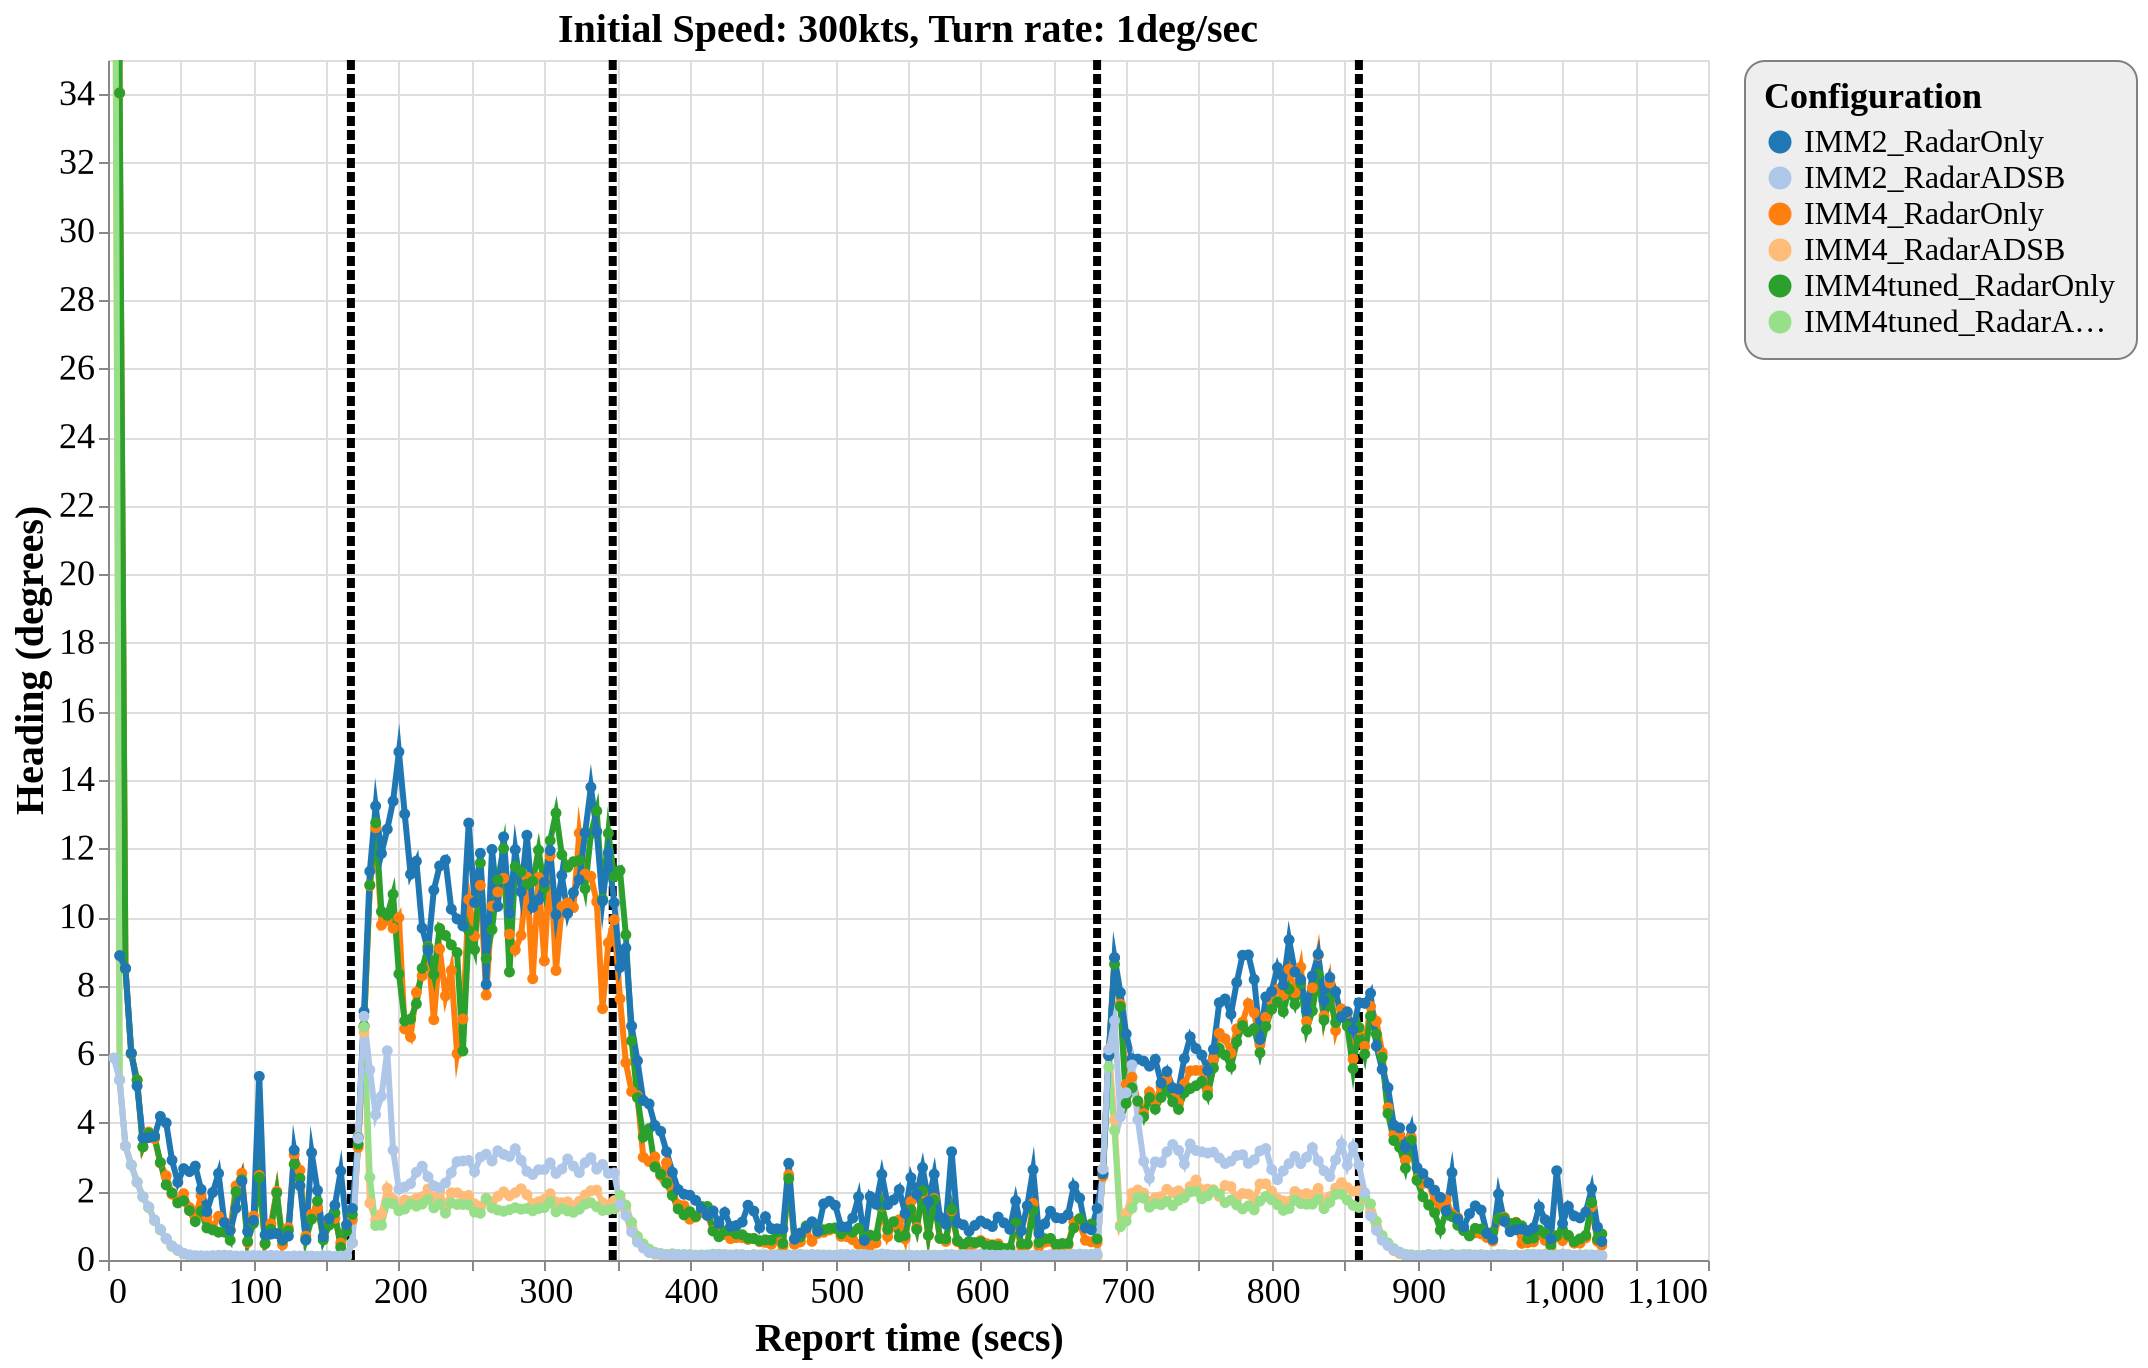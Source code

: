 {
  "config": {
    "view": {
      "continuousWidth": 800,
      "continuousHeight": 600
    },
    "axisX": {
      "labelFontSize": 18,
      "titleFontSize": 20
    },
    "axisY": {
      "labelFontSize": 18,
      "titleFontSize": 20
    },
    "font": "Times New Roman",
    "legend": {
      "cornerRadius": 10,
      "fillColor": "#EEEEEE",
      "labelFontSize": 16,
      "padding": 10,
      "strokeColor": "gray",
      "titleFontSize": 18
    },
    "title": {
      "fontSize": 20
    }
  },
  "layer": [
    {
      "data": {
        "name": "data-bbfb65b5b5de1db213f6752e54b22648"
      },
      "mark": {
        "type": "rule",
        "strokeDash": [
          5,
          2
        ],
        "strokeWidth": 4
      },
      "encoding": {
        "color": {
          "type": "nominal",
          "field": "color",
          "scale": null
        },
        "x": {
          "type": "quantitative",
          "field": "tt"
        }
      }
    },
    {
      "data": {
        "name": "data-ea7a145d8f530dba85aaaa95c51c8285"
      },
      "mark": {
        "type": "line",
        "point": true,
        "strokeWidth": 3
      },
      "encoding": {
        "color": {
          "type": "ordinal",
          "field": "config",
          "scale": {
            "scheme": "category20"
          },
          "sort": [
            "IMM2_RadarOnly",
            "IMM2_RadarADSB",
            "IMM4_RadarOnly",
            "IMM4_RadarADSB",
            "IMM4tuned_RadarOnly",
            "IMM4tuned_RadarADSB"
          ],
          "title": "Configuration"
        },
        "x": {
          "type": "quantitative",
          "field": "time",
          "title": "Report time (secs)"
        },
        "y": {
          "type": "quantitative",
          "field": "rmse_hdg",
          "scale": {
            "domain": [
              0,
              35
            ],
            "zero": false
          },
          "title": "Heading (degrees)"
        }
      },
      "selection": {
        "selector128": {
          "type": "interval",
          "bind": "scales",
          "encodings": [
            "x",
            "y"
          ]
        }
      },
      "title": "Initial Speed: 300kts, Turn rate: 1deg/sec"
    }
  ],
  "$schema": "https://vega.github.io/schema/vega-lite/v4.8.1.json",
  "datasets": {
    "data-bbfb65b5b5de1db213f6752e54b22648": [
      {
        "tt": 167,
        "color": "black"
      },
      {
        "tt": 347,
        "color": "black"
      },
      {
        "tt": 680,
        "color": "black"
      },
      {
        "tt": 860,
        "color": "black"
      }
    ],
    "data-ea7a145d8f530dba85aaaa95c51c8285": [
      {
        "scenario": "turns_new_03",
        "config": "IMM4_RadarOnly",
        "time": 4,
        "rmse_hdg": 90.0,
        "rmse_tr": 0.0,
        "p_uni": 0.0,
        "p_turn": 0.0
      },
      {
        "scenario": "turns_new_03",
        "config": "IMM4_RadarOnly",
        "time": 8,
        "rmse_hdg": 34.03847441329613,
        "rmse_tr": 0.0,
        "p_uni": 0.8356807692307692,
        "p_turn": 0.0099461538461538
      },
      {
        "scenario": "turns_new_03",
        "config": "IMM4_RadarOnly",
        "time": 12,
        "rmse_hdg": 8.500860623682968,
        "rmse_tr": 0.000169282947806,
        "p_uni": 0.941879104477612,
        "p_turn": 0.0197985074626865
      },
      {
        "scenario": "turns_new_03",
        "config": "IMM4_RadarOnly",
        "time": 16,
        "rmse_hdg": 6.015867863728904,
        "rmse_tr": 0.0012356250364771,
        "p_uni": 0.9272953846153846,
        "p_turn": 0.0247184615384615
      },
      {
        "scenario": "turns_new_03",
        "config": "IMM4_RadarOnly",
        "time": 20,
        "rmse_hdg": 5.247623543771301,
        "rmse_tr": 0.0051088858164686,
        "p_uni": 0.8995671428571429,
        "p_turn": 0.0355457142857142
      },
      {
        "scenario": "turns_new_03",
        "config": "IMM4_RadarOnly",
        "time": 24,
        "rmse_hdg": 3.299096108805432,
        "rmse_tr": 0.0160814396962057,
        "p_uni": 0.8709635135135135,
        "p_turn": 0.0484229729729729
      },
      {
        "scenario": "turns_new_03",
        "config": "IMM4_RadarOnly",
        "time": 28,
        "rmse_hdg": 3.73305951376794,
        "rmse_tr": 0.0273441989714693,
        "p_uni": 0.8566739130434783,
        "p_turn": 0.051959420289855
      },
      {
        "scenario": "turns_new_03",
        "config": "IMM4_RadarOnly",
        "time": 32,
        "rmse_hdg": 3.53862280433382,
        "rmse_tr": 0.0622452505514775,
        "p_uni": 0.8433297297297297,
        "p_turn": 0.0594527027027027
      },
      {
        "scenario": "turns_new_03",
        "config": "IMM4_RadarOnly",
        "time": 36,
        "rmse_hdg": 2.8310399072640675,
        "rmse_tr": 0.0830205684310141,
        "p_uni": 0.8384550724637682,
        "p_turn": 0.0535971014492753
      },
      {
        "scenario": "turns_new_03",
        "config": "IMM4_RadarOnly",
        "time": 40,
        "rmse_hdg": 2.45697869052914,
        "rmse_tr": 0.0719136237837747,
        "p_uni": 0.8379885714285714,
        "p_turn": 0.0578171428571428
      },
      {
        "scenario": "turns_new_03",
        "config": "IMM4_RadarOnly",
        "time": 44,
        "rmse_hdg": 1.919755339458724,
        "rmse_tr": 0.0532406402539252,
        "p_uni": 0.862556338028169,
        "p_turn": 0.0445112676056338
      },
      {
        "scenario": "turns_new_03",
        "config": "IMM4_RadarOnly",
        "time": 48,
        "rmse_hdg": 1.7317190085685616,
        "rmse_tr": 0.0442458022245359,
        "p_uni": 0.8637159420289855,
        "p_turn": 0.0442304347826086
      },
      {
        "scenario": "turns_new_03",
        "config": "IMM4_RadarOnly",
        "time": 52,
        "rmse_hdg": 1.933180528694032,
        "rmse_tr": 0.0214617658011718,
        "p_uni": 0.863272463768116,
        "p_turn": 0.0438028985507246
      },
      {
        "scenario": "turns_new_03",
        "config": "IMM4_RadarOnly",
        "time": 56,
        "rmse_hdg": 1.5300855021323527,
        "rmse_tr": 0.0398312828802991,
        "p_uni": 0.8643630136986301,
        "p_turn": 0.0383027397260274
      },
      {
        "scenario": "turns_new_03",
        "config": "IMM4_RadarOnly",
        "time": 60,
        "rmse_hdg": 1.234484822821965,
        "rmse_tr": 0.0284790273710321,
        "p_uni": 0.8731208333333333,
        "p_turn": 0.0403944444444444
      },
      {
        "scenario": "turns_new_03",
        "config": "IMM4_RadarOnly",
        "time": 64,
        "rmse_hdg": 1.874045826866042,
        "rmse_tr": 0.0366918023297978,
        "p_uni": 0.8726611940298508,
        "p_turn": 0.0414059701492537
      },
      {
        "scenario": "turns_new_03",
        "config": "IMM4_RadarOnly",
        "time": 68,
        "rmse_hdg": 1.2479846767587566,
        "rmse_tr": 0.0245665408942091,
        "p_uni": 0.8957931506849315,
        "p_turn": 0.0322931506849315
      },
      {
        "scenario": "turns_new_03",
        "config": "IMM4_RadarOnly",
        "time": 72,
        "rmse_hdg": 0.9306457051807788,
        "rmse_tr": 0.0148352524173238,
        "p_uni": 0.9024071428571429,
        "p_turn": 0.0316371428571428
      },
      {
        "scenario": "turns_new_03",
        "config": "IMM4_RadarOnly",
        "time": 76,
        "rmse_hdg": 1.2733563862825237,
        "rmse_tr": 0.0481067141462181,
        "p_uni": 0.8829040540540541,
        "p_turn": 0.0406121621621621
      },
      {
        "scenario": "turns_new_03",
        "config": "IMM4_RadarOnly",
        "time": 80,
        "rmse_hdg": 1.1022136816425396,
        "rmse_tr": 0.0417919998325038,
        "p_uni": 0.8872305555555555,
        "p_turn": 0.0387277777777777
      },
      {
        "scenario": "turns_new_03",
        "config": "IMM4_RadarOnly",
        "time": 84,
        "rmse_hdg": 0.8720645676608431,
        "rmse_tr": 0.0354089474472488,
        "p_uni": 0.9005237288135592,
        "p_turn": 0.0286661016949152
      },
      {
        "scenario": "turns_new_03",
        "config": "IMM4_RadarOnly",
        "time": 88,
        "rmse_hdg": 2.1610072607356945,
        "rmse_tr": 0.0721609576538713,
        "p_uni": 0.8446476190476191,
        "p_turn": 0.0653666666666666
      },
      {
        "scenario": "turns_new_03",
        "config": "IMM4_RadarOnly",
        "time": 92,
        "rmse_hdg": 2.5279325262243177,
        "rmse_tr": 0.0492882435513881,
        "p_uni": 0.8608047619047619,
        "p_turn": 0.0504142857142857
      },
      {
        "scenario": "turns_new_03",
        "config": "IMM4_RadarOnly",
        "time": 96,
        "rmse_hdg": 0.5111884548418888,
        "rmse_tr": 0.0107365349074169,
        "p_uni": 0.9179409090909092,
        "p_turn": 0.0188045454545454
      },
      {
        "scenario": "turns_new_03",
        "config": "IMM4_RadarOnly",
        "time": 100,
        "rmse_hdg": 1.2803329180148328,
        "rmse_tr": 0.052391311529771,
        "p_uni": 0.883595238095238,
        "p_turn": 0.0249380952380952
      },
      {
        "scenario": "turns_new_03",
        "config": "IMM4_RadarOnly",
        "time": 104,
        "rmse_hdg": 2.468522837650079,
        "rmse_tr": 0.0153876573915589,
        "p_uni": 0.9157,
        "p_turn": 0.031485
      },
      {
        "scenario": "turns_new_03",
        "config": "IMM4_RadarOnly",
        "time": 108,
        "rmse_hdg": 0.4720123432431738,
        "rmse_tr": 0.0090463300269513,
        "p_uni": 0.9543217391304348,
        "p_turn": 0.0138043478260869
      },
      {
        "scenario": "turns_new_03",
        "config": "IMM4_RadarOnly",
        "time": 112,
        "rmse_hdg": 1.0540421063243923,
        "rmse_tr": 0.0436525458811368,
        "p_uni": 0.9572428571428572,
        "p_turn": 0.0117142857142857
      },
      {
        "scenario": "turns_new_03",
        "config": "IMM4_RadarOnly",
        "time": 116,
        "rmse_hdg": 2.000989755096211,
        "rmse_tr": 0.0117086506481319,
        "p_uni": 0.93439,
        "p_turn": 0.014635
      },
      {
        "scenario": "turns_new_03",
        "config": "IMM4_RadarOnly",
        "time": 120,
        "rmse_hdg": 0.4437392764389297,
        "rmse_tr": 0.007576098780195,
        "p_uni": 0.9550409090909092,
        "p_turn": 0.0122681818181818
      },
      {
        "scenario": "turns_new_03",
        "config": "IMM4_RadarOnly",
        "time": 124,
        "rmse_hdg": 0.9411960475905112,
        "rmse_tr": 0.0345072192710189,
        "p_uni": 0.9391727272727272,
        "p_turn": 0.017340909090909
      },
      {
        "scenario": "turns_new_03",
        "config": "IMM4_RadarOnly",
        "time": 128,
        "rmse_hdg": 3.071691716302273,
        "rmse_tr": 0.0215678812125808,
        "p_uni": 0.88848,
        "p_turn": 0.02328
      },
      {
        "scenario": "turns_new_03",
        "config": "IMM4_RadarOnly",
        "time": 132,
        "rmse_hdg": 2.616410622485421,
        "rmse_tr": 0.0248856292959319,
        "p_uni": 0.918181818181818,
        "p_turn": 0.0351772727272727
      },
      {
        "scenario": "turns_new_03",
        "config": "IMM4_RadarOnly",
        "time": 136,
        "rmse_hdg": 0.6946123837338093,
        "rmse_tr": 0.0279002036486539,
        "p_uni": 0.9422090909090908,
        "p_turn": 0.0112045454545454
      },
      {
        "scenario": "turns_new_03",
        "config": "IMM4_RadarOnly",
        "time": 140,
        "rmse_hdg": 1.3341832707690515,
        "rmse_tr": 0.0195734130902098,
        "p_uni": 0.93392,
        "p_turn": 0.02067
      },
      {
        "scenario": "turns_new_03",
        "config": "IMM4_RadarOnly",
        "time": 144,
        "rmse_hdg": 1.5151072569293569,
        "rmse_tr": 0.0073118832296226,
        "p_uni": 0.9447,
        "p_turn": 0.02235
      },
      {
        "scenario": "turns_new_03",
        "config": "IMM4_RadarOnly",
        "time": 148,
        "rmse_hdg": 0.670989770955768,
        "rmse_tr": 0.0243771316084264,
        "p_uni": 0.8907499999999999,
        "p_turn": 0.0183681818181818
      },
      {
        "scenario": "turns_new_03",
        "config": "IMM4_RadarOnly",
        "time": 152,
        "rmse_hdg": 1.1129083520218537,
        "rmse_tr": 0.014292917826672,
        "p_uni": 0.94454,
        "p_turn": 0.01519
      },
      {
        "scenario": "turns_new_03",
        "config": "IMM4_RadarOnly",
        "time": 156,
        "rmse_hdg": 1.2134698557892114,
        "rmse_tr": 0.0057242307938987,
        "p_uni": 0.9600045454545456,
        "p_turn": 0.0120545454545454
      },
      {
        "scenario": "turns_new_03",
        "config": "IMM4_RadarOnly",
        "time": 160,
        "rmse_hdg": 0.4932406751641269,
        "rmse_tr": 0.0199626810915677,
        "p_uni": 0.9191863636363636,
        "p_turn": 0.0236363636363636
      },
      {
        "scenario": "turns_new_03",
        "config": "IMM4_RadarOnly",
        "time": 164,
        "rmse_hdg": 0.9038666937109712,
        "rmse_tr": 0.0113296513626854,
        "p_uni": 0.966845,
        "p_turn": 0.009985
      },
      {
        "scenario": "turns_new_03",
        "config": "IMM4_RadarOnly",
        "time": 168,
        "rmse_hdg": 1.182988203660544,
        "rmse_tr": 0.6745812573198819,
        "p_uni": 0.9304318181818182,
        "p_turn": 0.0240681818181818
      },
      {
        "scenario": "turns_new_03",
        "config": "IMM4_RadarOnly",
        "time": 172,
        "rmse_hdg": 3.286962999833237,
        "rmse_tr": 0.9977353085408428,
        "p_uni": 0.9385772727272728,
        "p_turn": 0.0201090909090909
      },
      {
        "scenario": "turns_new_03",
        "config": "IMM4_RadarOnly",
        "time": 176,
        "rmse_hdg": 6.799303293941226,
        "rmse_tr": 0.996424933951374,
        "p_uni": 0.94791,
        "p_turn": 0.015885
      },
      {
        "scenario": "turns_new_03",
        "config": "IMM4_RadarOnly",
        "time": 180,
        "rmse_hdg": 10.918353417442662,
        "rmse_tr": 0.9822371073218524,
        "p_uni": 0.8250409090909091,
        "p_turn": 0.06805
      },
      {
        "scenario": "turns_new_03",
        "config": "IMM4_RadarOnly",
        "time": 184,
        "rmse_hdg": 12.606278479681174,
        "rmse_tr": 0.9359229266053132,
        "p_uni": 0.6304136363636363,
        "p_turn": 0.1750181818181818
      },
      {
        "scenario": "turns_new_03",
        "config": "IMM4_RadarOnly",
        "time": 188,
        "rmse_hdg": 9.768676975773126,
        "rmse_tr": 0.8398585714273564,
        "p_uni": 0.16759,
        "p_turn": 0.4476549999999999
      },
      {
        "scenario": "turns_new_03",
        "config": "IMM4_RadarOnly",
        "time": 192,
        "rmse_hdg": 9.917280539749338,
        "rmse_tr": 0.7616590710117916,
        "p_uni": 0.0409681818181818,
        "p_turn": 0.5238636363636364
      },
      {
        "scenario": "turns_new_03",
        "config": "IMM4_RadarOnly",
        "time": 196,
        "rmse_hdg": 9.675295755733211,
        "rmse_tr": 0.7890001016822149,
        "p_uni": 0.0276318181818181,
        "p_turn": 0.4191863636363636
      },
      {
        "scenario": "turns_new_03",
        "config": "IMM4_RadarOnly",
        "time": 200,
        "rmse_hdg": 9.984494742474451,
        "rmse_tr": 0.7317967836086736,
        "p_uni": 0.043865,
        "p_turn": 0.45193
      },
      {
        "scenario": "turns_new_03",
        "config": "IMM4_RadarOnly",
        "time": 204,
        "rmse_hdg": 6.740645101782308,
        "rmse_tr": 0.6891222206546528,
        "p_uni": 0.0909863636363636,
        "p_turn": 0.4607727272727273
      },
      {
        "scenario": "turns_new_03",
        "config": "IMM4_RadarOnly",
        "time": 208,
        "rmse_hdg": 6.505625078380595,
        "rmse_tr": 0.6872027681444935,
        "p_uni": 0.0568045454545454,
        "p_turn": 0.4712090909090909
      },
      {
        "scenario": "turns_new_03",
        "config": "IMM4_RadarOnly",
        "time": 212,
        "rmse_hdg": 7.802830116310366,
        "rmse_tr": 0.6438861921954842,
        "p_uni": 0.066775,
        "p_turn": 0.4718949999999999
      },
      {
        "scenario": "turns_new_03",
        "config": "IMM4_RadarOnly",
        "time": 216,
        "rmse_hdg": 8.290484800442233,
        "rmse_tr": 0.6989392196230462,
        "p_uni": 0.1009272727272727,
        "p_turn": 0.3929681818181818
      },
      {
        "scenario": "turns_new_03",
        "config": "IMM4_RadarOnly",
        "time": 220,
        "rmse_hdg": 9.136853268021966,
        "rmse_tr": 0.7037948622871711,
        "p_uni": 0.1179863636363636,
        "p_turn": 0.3222909090909091
      },
      {
        "scenario": "turns_new_03",
        "config": "IMM4_RadarOnly",
        "time": 224,
        "rmse_hdg": 7.0076392387165605,
        "rmse_tr": 0.6521184815660418,
        "p_uni": 0.086805,
        "p_turn": 0.321665
      },
      {
        "scenario": "turns_new_03",
        "config": "IMM4_RadarOnly",
        "time": 228,
        "rmse_hdg": 9.071197497180684,
        "rmse_tr": 0.5964603172047576,
        "p_uni": 0.0915238095238095,
        "p_turn": 0.3920047619047618
      },
      {
        "scenario": "turns_new_03",
        "config": "IMM4_RadarOnly",
        "time": 232,
        "rmse_hdg": 7.704966006752876,
        "rmse_tr": 0.688490087074607,
        "p_uni": 0.0758086956521739,
        "p_turn": 0.3208478260869565
      },
      {
        "scenario": "turns_new_03",
        "config": "IMM4_RadarOnly",
        "time": 236,
        "rmse_hdg": 8.44548994182694,
        "rmse_tr": 0.6013495011222675,
        "p_uni": 0.071005,
        "p_turn": 0.37965
      },
      {
        "scenario": "turns_new_03",
        "config": "IMM4_RadarOnly",
        "time": 240,
        "rmse_hdg": 6.016716974753403,
        "rmse_tr": 0.5607468412750981,
        "p_uni": 0.0579761904761904,
        "p_turn": 0.3428809523809524
      },
      {
        "scenario": "turns_new_03",
        "config": "IMM4_RadarOnly",
        "time": 244,
        "rmse_hdg": 7.027747302935203,
        "rmse_tr": 0.6830937337806832,
        "p_uni": 0.0788695652173913,
        "p_turn": 0.2439086956521739
      },
      {
        "scenario": "turns_new_03",
        "config": "IMM4_RadarOnly",
        "time": 248,
        "rmse_hdg": 10.513928373091575,
        "rmse_tr": 0.6184594081263539,
        "p_uni": 0.11454,
        "p_turn": 0.277355
      },
      {
        "scenario": "turns_new_03",
        "config": "IMM4_RadarOnly",
        "time": 252,
        "rmse_hdg": 9.448736701097488,
        "rmse_tr": 0.6056836424751,
        "p_uni": 0.0998047619047619,
        "p_turn": 0.2471666666666666
      },
      {
        "scenario": "turns_new_03",
        "config": "IMM4_RadarOnly",
        "time": 256,
        "rmse_hdg": 10.928191484850789,
        "rmse_tr": 0.6841361703383453,
        "p_uni": 0.1053565217391304,
        "p_turn": 0.2007999999999999
      },
      {
        "scenario": "turns_new_03",
        "config": "IMM4_RadarOnly",
        "time": 260,
        "rmse_hdg": 7.726887160590609,
        "rmse_tr": 0.6091464212322026,
        "p_uni": 0.087645,
        "p_turn": 0.28442
      },
      {
        "scenario": "turns_new_03",
        "config": "IMM4_RadarOnly",
        "time": 264,
        "rmse_hdg": 10.320895387852744,
        "rmse_tr": 0.614444544283697,
        "p_uni": 0.102105,
        "p_turn": 0.285325
      },
      {
        "scenario": "turns_new_03",
        "config": "IMM4_RadarOnly",
        "time": 268,
        "rmse_hdg": 10.735609437676716,
        "rmse_tr": 0.6803797763014418,
        "p_uni": 0.0929625,
        "p_turn": 0.2137958333333333
      },
      {
        "scenario": "turns_new_03",
        "config": "IMM4_RadarOnly",
        "time": 272,
        "rmse_hdg": 11.132574723059356,
        "rmse_tr": 0.5690099173125193,
        "p_uni": 0.099925,
        "p_turn": 0.310585
      },
      {
        "scenario": "turns_new_03",
        "config": "IMM4_RadarOnly",
        "time": 276,
        "rmse_hdg": 9.501945770367245,
        "rmse_tr": 0.6219023580916863,
        "p_uni": 0.09112,
        "p_turn": 0.21951
      },
      {
        "scenario": "turns_new_03",
        "config": "IMM4_RadarOnly",
        "time": 280,
        "rmse_hdg": 9.04523212789478,
        "rmse_tr": 0.6607278470873365,
        "p_uni": 0.1056375,
        "p_turn": 0.2272958333333333
      },
      {
        "scenario": "turns_new_03",
        "config": "IMM4_RadarOnly",
        "time": 284,
        "rmse_hdg": 9.471041514060248,
        "rmse_tr": 0.5472844108101285,
        "p_uni": 0.0911,
        "p_turn": 0.2707105263157894
      },
      {
        "scenario": "turns_new_03",
        "config": "IMM4_RadarOnly",
        "time": 288,
        "rmse_hdg": 11.16714838362528,
        "rmse_tr": 0.6187103006985387,
        "p_uni": 0.0979285714285714,
        "p_turn": 0.2694571428571428
      },
      {
        "scenario": "turns_new_03",
        "config": "IMM4_RadarOnly",
        "time": 292,
        "rmse_hdg": 8.203557369849785,
        "rmse_tr": 0.6463708091464734,
        "p_uni": 0.1021583333333333,
        "p_turn": 0.2419083333333333
      },
      {
        "scenario": "turns_new_03",
        "config": "IMM4_RadarOnly",
        "time": 296,
        "rmse_hdg": 11.154171076163204,
        "rmse_tr": 0.5526874466497411,
        "p_uni": 0.1310578947368421,
        "p_turn": 0.2154578947368421
      },
      {
        "scenario": "turns_new_03",
        "config": "IMM4_RadarOnly",
        "time": 300,
        "rmse_hdg": 8.723222106592974,
        "rmse_tr": 0.6038942815868795,
        "p_uni": 0.1019380952380952,
        "p_turn": 0.3021666666666667
      },
      {
        "scenario": "turns_new_03",
        "config": "IMM4_RadarOnly",
        "time": 304,
        "rmse_hdg": 11.785402942093244,
        "rmse_tr": 0.6342419582987763,
        "p_uni": 0.1203333333333333,
        "p_turn": 0.286925
      },
      {
        "scenario": "turns_new_03",
        "config": "IMM4_RadarOnly",
        "time": 308,
        "rmse_hdg": 8.4438655138384,
        "rmse_tr": 0.5644022711543696,
        "p_uni": 0.1255263157894736,
        "p_turn": 0.2287684210526316
      },
      {
        "scenario": "turns_new_03",
        "config": "IMM4_RadarOnly",
        "time": 312,
        "rmse_hdg": 10.312464646542574,
        "rmse_tr": 0.649784554038234,
        "p_uni": 0.1484047619047619,
        "p_turn": 0.2324285714285714
      },
      {
        "scenario": "turns_new_03",
        "config": "IMM4_RadarOnly",
        "time": 316,
        "rmse_hdg": 10.414724099982198,
        "rmse_tr": 0.6668011807003144,
        "p_uni": 0.1473666666666666,
        "p_turn": 0.1970375
      },
      {
        "scenario": "turns_new_03",
        "config": "IMM4_RadarOnly",
        "time": 320,
        "rmse_hdg": 10.28296116050722,
        "rmse_tr": 0.6015066674609684,
        "p_uni": 0.121605,
        "p_turn": 0.277045
      },
      {
        "scenario": "turns_new_03",
        "config": "IMM4_RadarOnly",
        "time": 324,
        "rmse_hdg": 12.4501599233303,
        "rmse_tr": 0.5979524441793009,
        "p_uni": 0.136245,
        "p_turn": 0.307795
      },
      {
        "scenario": "turns_new_03",
        "config": "IMM4_RadarOnly",
        "time": 328,
        "rmse_hdg": 11.254993904096528,
        "rmse_tr": 0.5934488524015079,
        "p_uni": 0.0894458333333333,
        "p_turn": 0.3400541666666667
      },
      {
        "scenario": "turns_new_03",
        "config": "IMM4_RadarOnly",
        "time": 332,
        "rmse_hdg": 11.192673023679376,
        "rmse_tr": 0.5782547907281012,
        "p_uni": 0.11059,
        "p_turn": 0.25411
      },
      {
        "scenario": "turns_new_03",
        "config": "IMM4_RadarOnly",
        "time": 336,
        "rmse_hdg": 10.446848949803,
        "rmse_tr": 0.5384770844706394,
        "p_uni": 0.0953,
        "p_turn": 0.364825
      },
      {
        "scenario": "turns_new_03",
        "config": "IMM4_RadarOnly",
        "time": 340,
        "rmse_hdg": 7.332026134762026,
        "rmse_tr": 0.5906384233042524,
        "p_uni": 0.0990083333333333,
        "p_turn": 0.2309166666666666
      },
      {
        "scenario": "turns_new_03",
        "config": "IMM4_RadarOnly",
        "time": 344,
        "rmse_hdg": 9.248814879231054,
        "rmse_tr": 0.544409236827276,
        "p_uni": 0.0837257142857142,
        "p_turn": 0.2668028571428572
      },
      {
        "scenario": "turns_new_03",
        "config": "IMM4_RadarOnly",
        "time": 348,
        "rmse_hdg": 9.926250736747884,
        "rmse_tr": 0.5623232162604124,
        "p_uni": 0.1392045454545454,
        "p_turn": 0.2746939393939394
      },
      {
        "scenario": "turns_new_03",
        "config": "IMM4_RadarOnly",
        "time": 352,
        "rmse_hdg": 7.61999892136763,
        "rmse_tr": 0.5235036048076225,
        "p_uni": 0.1758041095890411,
        "p_turn": 0.2369054794520547
      },
      {
        "scenario": "turns_new_03",
        "config": "IMM4_RadarOnly",
        "time": 356,
        "rmse_hdg": 5.756576346482059,
        "rmse_tr": 0.4732617158019816,
        "p_uni": 0.2246890410958904,
        "p_turn": 0.2255301369863013
      },
      {
        "scenario": "turns_new_03",
        "config": "IMM4_RadarOnly",
        "time": 360,
        "rmse_hdg": 4.914648512355689,
        "rmse_tr": 0.4102440454865163,
        "p_uni": 0.2971242857142857,
        "p_turn": 0.1681442857142857
      },
      {
        "scenario": "turns_new_03",
        "config": "IMM4_RadarOnly",
        "time": 364,
        "rmse_hdg": 4.789684835343324,
        "rmse_tr": 0.3339560357825809,
        "p_uni": 0.3462630136986301,
        "p_turn": 0.1484383561643835
      },
      {
        "scenario": "turns_new_03",
        "config": "IMM4_RadarOnly",
        "time": 368,
        "rmse_hdg": 2.9988029474520457,
        "rmse_tr": 0.2626379923011901,
        "p_uni": 0.4114823529411765,
        "p_turn": 0.1180720588235294
      },
      {
        "scenario": "turns_new_03",
        "config": "IMM4_RadarOnly",
        "time": 372,
        "rmse_hdg": 2.871712456432993,
        "rmse_tr": 0.2218755028924639,
        "p_uni": 0.4644270270270271,
        "p_turn": 0.1167202702702702
      },
      {
        "scenario": "turns_new_03",
        "config": "IMM4_RadarOnly",
        "time": 376,
        "rmse_hdg": 3.0068657150879554,
        "rmse_tr": 0.1660543138339295,
        "p_uni": 0.54618,
        "p_turn": 0.0948914285714285
      },
      {
        "scenario": "turns_new_03",
        "config": "IMM4_RadarOnly",
        "time": 380,
        "rmse_hdg": 2.466035479451885,
        "rmse_tr": 0.125550302471576,
        "p_uni": 0.605681690140845,
        "p_turn": 0.0747605633802816
      },
      {
        "scenario": "turns_new_03",
        "config": "IMM4_RadarOnly",
        "time": 384,
        "rmse_hdg": 2.842762252145296,
        "rmse_tr": 0.102829700097891,
        "p_uni": 0.6651486111111111,
        "p_turn": 0.0702513888888888
      },
      {
        "scenario": "turns_new_03",
        "config": "IMM4_RadarOnly",
        "time": 388,
        "rmse_hdg": 1.9862906718079785,
        "rmse_tr": 0.0822448751818062,
        "p_uni": 0.725107594936709,
        "p_turn": 0.0607417721518987
      },
      {
        "scenario": "turns_new_03",
        "config": "IMM4_RadarOnly",
        "time": 392,
        "rmse_hdg": 1.6143810228556683,
        "rmse_tr": 0.0643923998575941,
        "p_uni": 0.7591710144927537,
        "p_turn": 0.0501782608695652
      },
      {
        "scenario": "turns_new_03",
        "config": "IMM4_RadarOnly",
        "time": 396,
        "rmse_hdg": 1.5834030287690957,
        "rmse_tr": 0.0533787978565091,
        "p_uni": 0.796939393939394,
        "p_turn": 0.0459151515151515
      },
      {
        "scenario": "turns_new_03",
        "config": "IMM4_RadarOnly",
        "time": 400,
        "rmse_hdg": 1.1901120395436215,
        "rmse_tr": 0.0439116097025224,
        "p_uni": 0.8094213333333333,
        "p_turn": 0.0470853333333333
      },
      {
        "scenario": "turns_new_03",
        "config": "IMM4_RadarOnly",
        "time": 404,
        "rmse_hdg": 1.2522133345776667,
        "rmse_tr": 0.0328411125948952,
        "p_uni": 0.8568676470588236,
        "p_turn": 0.0364588235294117
      },
      {
        "scenario": "turns_new_03",
        "config": "IMM4_RadarOnly",
        "time": 408,
        "rmse_hdg": 1.388450972809664,
        "rmse_tr": 0.0394926180838505,
        "p_uni": 0.8533480519480521,
        "p_turn": 0.0436025974025974
      },
      {
        "scenario": "turns_new_03",
        "config": "IMM4_RadarOnly",
        "time": 412,
        "rmse_hdg": 1.3260563155887006,
        "rmse_tr": 0.0303192775565199,
        "p_uni": 0.8680732394366197,
        "p_turn": 0.0366661971830985
      },
      {
        "scenario": "turns_new_03",
        "config": "IMM4_RadarOnly",
        "time": 416,
        "rmse_hdg": 0.8643026771027968,
        "rmse_tr": 0.0227464282910526,
        "p_uni": 0.8657970588235294,
        "p_turn": 0.0359397058823529
      },
      {
        "scenario": "turns_new_03",
        "config": "IMM4_RadarOnly",
        "time": 420,
        "rmse_hdg": 0.7685796423706953,
        "rmse_tr": 0.0140321773078877,
        "p_uni": 0.8895666666666667,
        "p_turn": 0.0336
      },
      {
        "scenario": "turns_new_03",
        "config": "IMM4_RadarOnly",
        "time": 424,
        "rmse_hdg": 0.7451320279859338,
        "rmse_tr": 0.0138673111611653,
        "p_uni": 0.8877463768115942,
        "p_turn": 0.0387695652173913
      },
      {
        "scenario": "turns_new_03",
        "config": "IMM4_RadarOnly",
        "time": 428,
        "rmse_hdg": 0.6218489397724379,
        "rmse_tr": 0.0133435961585158,
        "p_uni": 0.8888233766233767,
        "p_turn": 0.0331350649350649
      },
      {
        "scenario": "turns_new_03",
        "config": "IMM4_RadarOnly",
        "time": 432,
        "rmse_hdg": 0.6508467171887428,
        "rmse_tr": 0.0118492768690262,
        "p_uni": 0.9013217391304348,
        "p_turn": 0.0323565217391304
      },
      {
        "scenario": "turns_new_03",
        "config": "IMM4_RadarOnly",
        "time": 436,
        "rmse_hdg": 0.6512068968731912,
        "rmse_tr": 0.0107336118122098,
        "p_uni": 0.9003845070422536,
        "p_turn": 0.0314154929577464
      },
      {
        "scenario": "turns_new_03",
        "config": "IMM4_RadarOnly",
        "time": 440,
        "rmse_hdg": 0.5987244896383913,
        "rmse_tr": 0.0146047738869814,
        "p_uni": 0.8944985507246377,
        "p_turn": 0.0362072463768115
      },
      {
        "scenario": "turns_new_03",
        "config": "IMM4_RadarOnly",
        "time": 444,
        "rmse_hdg": 0.6297484407218109,
        "rmse_tr": 0.0160015052108882,
        "p_uni": 0.900394366197183,
        "p_turn": 0.0344408450704225
      },
      {
        "scenario": "turns_new_03",
        "config": "IMM4_RadarOnly",
        "time": 448,
        "rmse_hdg": 0.5327367555408843,
        "rmse_tr": 0.0179234640452196,
        "p_uni": 0.9025338028169012,
        "p_turn": 0.0344746478873239
      },
      {
        "scenario": "turns_new_03",
        "config": "IMM4_RadarOnly",
        "time": 452,
        "rmse_hdg": 0.5153407798757865,
        "rmse_tr": 0.0123007098448246,
        "p_uni": 0.9122776119402984,
        "p_turn": 0.028810447761194
      },
      {
        "scenario": "turns_new_03",
        "config": "IMM4_RadarOnly",
        "time": 456,
        "rmse_hdg": 0.4549062826862239,
        "rmse_tr": 0.0095754466257293,
        "p_uni": 0.9123301369863014,
        "p_turn": 0.0273739726027397
      },
      {
        "scenario": "turns_new_03",
        "config": "IMM4_RadarOnly",
        "time": 460,
        "rmse_hdg": 0.576690062833954,
        "rmse_tr": 0.0109866672445677,
        "p_uni": 0.9010242857142856,
        "p_turn": 0.0294657142857142
      },
      {
        "scenario": "turns_new_03",
        "config": "IMM4_RadarOnly",
        "time": 464,
        "rmse_hdg": 0.389915122580416,
        "rmse_tr": 0.009373351498256,
        "p_uni": 0.9057084507042252,
        "p_turn": 0.0281450704225352
      },
      {
        "scenario": "turns_new_03",
        "config": "IMM4_RadarOnly",
        "time": 468,
        "rmse_hdg": 2.486617137544982,
        "rmse_tr": 0.0581325404014062,
        "p_uni": 0.8829676056338028,
        "p_turn": 0.0488633802816901
      },
      {
        "scenario": "turns_new_03",
        "config": "IMM4_RadarOnly",
        "time": 472,
        "rmse_hdg": 0.455061623388616,
        "rmse_tr": 0.0293174977730991,
        "p_uni": 0.8893013513513514,
        "p_turn": 0.0339527027027027
      },
      {
        "scenario": "turns_new_03",
        "config": "IMM4_RadarOnly",
        "time": 476,
        "rmse_hdg": 0.5282654480104166,
        "rmse_tr": 0.0230827902446704,
        "p_uni": 0.902709589041096,
        "p_turn": 0.0313739726027397
      },
      {
        "scenario": "turns_new_03",
        "config": "IMM4_RadarOnly",
        "time": 480,
        "rmse_hdg": 0.8701390860003381,
        "rmse_tr": 0.0247680076489521,
        "p_uni": 0.8906710144927537,
        "p_turn": 0.0347840579710144
      },
      {
        "scenario": "turns_new_03",
        "config": "IMM4_RadarOnly",
        "time": 484,
        "rmse_hdg": 0.5444841721286544,
        "rmse_tr": 0.01749501690306,
        "p_uni": 0.8994027397260275,
        "p_turn": 0.0317232876712328
      },
      {
        "scenario": "turns_new_03",
        "config": "IMM4_RadarOnly",
        "time": 488,
        "rmse_hdg": 0.7775948375235536,
        "rmse_tr": 0.0142174477630664,
        "p_uni": 0.8851880597014925,
        "p_turn": 0.0312447761194029
      },
      {
        "scenario": "turns_new_03",
        "config": "IMM4_RadarOnly",
        "time": 492,
        "rmse_hdg": 0.8101899729123966,
        "rmse_tr": 0.0193423262410596,
        "p_uni": 0.904261038961039,
        "p_turn": 0.0301402597402597
      },
      {
        "scenario": "turns_new_03",
        "config": "IMM4_RadarOnly",
        "time": 496,
        "rmse_hdg": 0.8747260795733214,
        "rmse_tr": 0.0185121465915914,
        "p_uni": 0.9054071428571429,
        "p_turn": 0.0320942857142857
      },
      {
        "scenario": "turns_new_03",
        "config": "IMM4_RadarOnly",
        "time": 500,
        "rmse_hdg": 0.9185066204250822,
        "rmse_tr": 0.0133898501946546,
        "p_uni": 0.8990970588235294,
        "p_turn": 0.0297882352941176
      },
      {
        "scenario": "turns_new_03",
        "config": "IMM4_RadarOnly",
        "time": 504,
        "rmse_hdg": 0.688461289665892,
        "rmse_tr": 0.0123057859733156,
        "p_uni": 0.8874749999999999,
        "p_turn": 0.0341276315789473
      },
      {
        "scenario": "turns_new_03",
        "config": "IMM4_RadarOnly",
        "time": 508,
        "rmse_hdg": 0.6786162391219386,
        "rmse_tr": 0.0147056190202667,
        "p_uni": 0.8994630769230769,
        "p_turn": 0.0334861538461538
      },
      {
        "scenario": "turns_new_03",
        "config": "IMM4_RadarOnly",
        "time": 512,
        "rmse_hdg": 0.5913901484572652,
        "rmse_tr": 0.0144985808324072,
        "p_uni": 0.8991589743589744,
        "p_turn": 0.0364397435897435
      },
      {
        "scenario": "turns_new_03",
        "config": "IMM4_RadarOnly",
        "time": 516,
        "rmse_hdg": 0.4538738487600214,
        "rmse_tr": 0.0198678797826749,
        "p_uni": 0.885575,
        "p_turn": 0.0412691176470588
      },
      {
        "scenario": "turns_new_03",
        "config": "IMM4_RadarOnly",
        "time": 520,
        "rmse_hdg": 0.4595463601671266,
        "rmse_tr": 0.0147375031806612,
        "p_uni": 0.9148685714285716,
        "p_turn": 0.0296257142857142
      },
      {
        "scenario": "turns_new_03",
        "config": "IMM4_RadarOnly",
        "time": 524,
        "rmse_hdg": 0.4271344467687407,
        "rmse_tr": 0.0175604669641783,
        "p_uni": 0.9011205479452056,
        "p_turn": 0.0360534246575342
      },
      {
        "scenario": "turns_new_03",
        "config": "IMM4_RadarOnly",
        "time": 528,
        "rmse_hdg": 0.498898787330653,
        "rmse_tr": 0.01430038904228,
        "p_uni": 0.9127901408450704,
        "p_turn": 0.0274746478873239
      },
      {
        "scenario": "turns_new_03",
        "config": "IMM4_RadarOnly",
        "time": 532,
        "rmse_hdg": 1.571537071507791,
        "rmse_tr": 0.0399385161027941,
        "p_uni": 0.8886054794520548,
        "p_turn": 0.0406328767123287
      },
      {
        "scenario": "turns_new_03",
        "config": "IMM4_RadarOnly",
        "time": 536,
        "rmse_hdg": 0.6812761135231046,
        "rmse_tr": 0.0304225762034897,
        "p_uni": 0.9019742857142856,
        "p_turn": 0.0360771428571428
      },
      {
        "scenario": "turns_new_03",
        "config": "IMM4_RadarOnly",
        "time": 540,
        "rmse_hdg": 1.0186149766168953,
        "rmse_tr": 0.0183488940202047,
        "p_uni": 0.8933044117647059,
        "p_turn": 0.0378867647058823
      },
      {
        "scenario": "turns_new_03",
        "config": "IMM4_RadarOnly",
        "time": 544,
        "rmse_hdg": 1.1750365146712758,
        "rmse_tr": 0.0217208767430434,
        "p_uni": 0.897995945945946,
        "p_turn": 0.0387824324324324
      },
      {
        "scenario": "turns_new_03",
        "config": "IMM4_RadarOnly",
        "time": 548,
        "rmse_hdg": 0.6170077726814305,
        "rmse_tr": 0.0197705927586445,
        "p_uni": 0.9006323943661971,
        "p_turn": 0.0356323943661971
      },
      {
        "scenario": "turns_new_03",
        "config": "IMM4_RadarOnly",
        "time": 552,
        "rmse_hdg": 1.7041684602306997,
        "rmse_tr": 0.0478903133491111,
        "p_uni": 0.8847366197183099,
        "p_turn": 0.0449112676056338
      },
      {
        "scenario": "turns_new_03",
        "config": "IMM4_RadarOnly",
        "time": 556,
        "rmse_hdg": 0.9437958915631656,
        "rmse_tr": 0.0402415633972828,
        "p_uni": 0.8912205479452054,
        "p_turn": 0.0377191780821917
      },
      {
        "scenario": "turns_new_03",
        "config": "IMM4_RadarOnly",
        "time": 560,
        "rmse_hdg": 1.955157016978168,
        "rmse_tr": 0.0580406709172066,
        "p_uni": 0.8834376623376623,
        "p_turn": 0.0472688311688311
      },
      {
        "scenario": "turns_new_03",
        "config": "IMM4_RadarOnly",
        "time": 564,
        "rmse_hdg": 0.7222033037450741,
        "rmse_tr": 0.0475206820645558,
        "p_uni": 0.9099940298507464,
        "p_turn": 0.0313059701492537
      },
      {
        "scenario": "turns_new_03",
        "config": "IMM4_RadarOnly",
        "time": 568,
        "rmse_hdg": 1.795414529665319,
        "rmse_tr": 0.0458287246167728,
        "p_uni": 0.896024,
        "p_turn": 0.0409466666666666
      },
      {
        "scenario": "turns_new_03",
        "config": "IMM4_RadarOnly",
        "time": 572,
        "rmse_hdg": 0.6360660343077624,
        "rmse_tr": 0.0315275321856038,
        "p_uni": 0.9095142857142856,
        "p_turn": 0.0289985714285714
      },
      {
        "scenario": "turns_new_03",
        "config": "IMM4_RadarOnly",
        "time": 576,
        "rmse_hdg": 0.5409909730085293,
        "rmse_tr": 0.0277469238082695,
        "p_uni": 0.9087123287671232,
        "p_turn": 0.0269356164383561
      },
      {
        "scenario": "turns_new_03",
        "config": "IMM4_RadarOnly",
        "time": 580,
        "rmse_hdg": 1.4344807893921545,
        "rmse_tr": 0.0468189006647898,
        "p_uni": 0.8907310810810811,
        "p_turn": 0.0399527027027027
      },
      {
        "scenario": "turns_new_03",
        "config": "IMM4_RadarOnly",
        "time": 584,
        "rmse_hdg": 0.5337833037709347,
        "rmse_tr": 0.0377278493342068,
        "p_uni": 0.9093630769230768,
        "p_turn": 0.0296953846153846
      },
      {
        "scenario": "turns_new_03",
        "config": "IMM4_RadarOnly",
        "time": 588,
        "rmse_hdg": 0.4100609710762527,
        "rmse_tr": 0.0248427526878788,
        "p_uni": 0.9129666666666666,
        "p_turn": 0.0280472222222222
      },
      {
        "scenario": "turns_new_03",
        "config": "IMM4_RadarOnly",
        "time": 592,
        "rmse_hdg": 0.3983663824268891,
        "rmse_tr": 0.0245789214629464,
        "p_uni": 0.9054830985915492,
        "p_turn": 0.0311521126760563
      },
      {
        "scenario": "turns_new_03",
        "config": "IMM4_RadarOnly",
        "time": 596,
        "rmse_hdg": 0.4803323621016921,
        "rmse_tr": 0.0156519332255996,
        "p_uni": 0.9003753424657535,
        "p_turn": 0.0313109589041095
      },
      {
        "scenario": "turns_new_03",
        "config": "IMM4_RadarOnly",
        "time": 600,
        "rmse_hdg": 0.5664905949818567,
        "rmse_tr": 0.0100393428966791,
        "p_uni": 0.908044927536232,
        "p_turn": 0.0288797101449275
      },
      {
        "scenario": "turns_new_03",
        "config": "IMM4_RadarOnly",
        "time": 604,
        "rmse_hdg": 0.4797240991107364,
        "rmse_tr": 0.0146542259443537,
        "p_uni": 0.915769014084507,
        "p_turn": 0.0272591549295774
      },
      {
        "scenario": "turns_new_03",
        "config": "IMM4_RadarOnly",
        "time": 608,
        "rmse_hdg": 0.4440213165800296,
        "rmse_tr": 0.0128027120806381,
        "p_uni": 0.912288732394366,
        "p_turn": 0.0283999999999999
      },
      {
        "scenario": "turns_new_03",
        "config": "IMM4_RadarOnly",
        "time": 612,
        "rmse_hdg": 0.4702717890279591,
        "rmse_tr": 0.0176936154524104,
        "p_uni": 0.8958375,
        "p_turn": 0.0375569444444444
      },
      {
        "scenario": "turns_new_03",
        "config": "IMM4_RadarOnly",
        "time": 616,
        "rmse_hdg": 0.304969523487857,
        "rmse_tr": 0.012944511756547,
        "p_uni": 0.9000602564102564,
        "p_turn": 0.0322628205128205
      },
      {
        "scenario": "turns_new_03",
        "config": "IMM4_RadarOnly",
        "time": 620,
        "rmse_hdg": 0.314129928437742,
        "rmse_tr": 0.0184129294287805,
        "p_uni": 0.9081014925373134,
        "p_turn": 0.0338343283582089
      },
      {
        "scenario": "turns_new_03",
        "config": "IMM4_RadarOnly",
        "time": 624,
        "rmse_hdg": 0.9762398709919022,
        "rmse_tr": 0.0375185154290518,
        "p_uni": 0.9052371428571429,
        "p_turn": 0.0317542857142857
      },
      {
        "scenario": "turns_new_03",
        "config": "IMM4_RadarOnly",
        "time": 628,
        "rmse_hdg": 0.4040420770167408,
        "rmse_tr": 0.0374625918680713,
        "p_uni": 0.9084723684210524,
        "p_turn": 0.0305960526315789
      },
      {
        "scenario": "turns_new_03",
        "config": "IMM4_RadarOnly",
        "time": 632,
        "rmse_hdg": 0.4512318084172861,
        "rmse_tr": 0.0230512378239736,
        "p_uni": 0.9028014492753624,
        "p_turn": 0.0350942028985507
      },
      {
        "scenario": "turns_new_03",
        "config": "IMM4_RadarOnly",
        "time": 636,
        "rmse_hdg": 1.6502099433535298,
        "rmse_tr": 0.0438862311632508,
        "p_uni": 0.8867071428571428,
        "p_turn": 0.0460042857142857
      },
      {
        "scenario": "turns_new_03",
        "config": "IMM4_RadarOnly",
        "time": 640,
        "rmse_hdg": 0.3975256805121725,
        "rmse_tr": 0.0316990325825042,
        "p_uni": 0.9064,
        "p_turn": 0.0310453333333333
      },
      {
        "scenario": "turns_new_03",
        "config": "IMM4_RadarOnly",
        "time": 644,
        "rmse_hdg": 0.5202611090804545,
        "rmse_tr": 0.0243285395747019,
        "p_uni": 0.8986837837837838,
        "p_turn": 0.0382945945945946
      },
      {
        "scenario": "turns_new_03",
        "config": "IMM4_RadarOnly",
        "time": 648,
        "rmse_hdg": 0.5422062604452106,
        "rmse_tr": 0.0187196352065963,
        "p_uni": 0.9023742268041236,
        "p_turn": 0.0344371134020618
      },
      {
        "scenario": "turns_new_03",
        "config": "IMM4_RadarOnly",
        "time": 652,
        "rmse_hdg": 0.3972121599347151,
        "rmse_tr": 0.0135081117604694,
        "p_uni": 0.9005441666666666,
        "p_turn": 0.0341325
      },
      {
        "scenario": "turns_new_03",
        "config": "IMM4_RadarOnly",
        "time": 656,
        "rmse_hdg": 0.4097794122045007,
        "rmse_tr": 0.0162447478691832,
        "p_uni": 0.884105,
        "p_turn": 0.0424808333333333
      },
      {
        "scenario": "turns_new_03",
        "config": "IMM4_RadarOnly",
        "time": 660,
        "rmse_hdg": 0.4299663642427931,
        "rmse_tr": 0.0146332774837818,
        "p_uni": 0.8761057851239669,
        "p_turn": 0.0425082644628099
      },
      {
        "scenario": "turns_new_03",
        "config": "IMM4_RadarOnly",
        "time": 664,
        "rmse_hdg": 1.118476015161355,
        "rmse_tr": 0.0297866036060838,
        "p_uni": 0.8663298245614035,
        "p_turn": 0.0506526315789473
      },
      {
        "scenario": "turns_new_03",
        "config": "IMM4_RadarOnly",
        "time": 668,
        "rmse_hdg": 1.048244349479749,
        "rmse_tr": 0.0577043747463298,
        "p_uni": 0.8559261261261262,
        "p_turn": 0.0516297297297297
      },
      {
        "scenario": "turns_new_03",
        "config": "IMM4_RadarOnly",
        "time": 672,
        "rmse_hdg": 0.5749834631587072,
        "rmse_tr": 0.0394927603448799,
        "p_uni": 0.8553188034188034,
        "p_turn": 0.054842735042735
      },
      {
        "scenario": "turns_new_03",
        "config": "IMM4_RadarOnly",
        "time": 676,
        "rmse_hdg": 0.5320453197070922,
        "rmse_tr": 0.0340148741974252,
        "p_uni": 0.867824074074074,
        "p_turn": 0.0442055555555555
      },
      {
        "scenario": "turns_new_03",
        "config": "IMM4_RadarOnly",
        "time": 680,
        "rmse_hdg": 0.5078610847032214,
        "rmse_tr": 0.0176551836148643,
        "p_uni": 0.8666033898305086,
        "p_turn": 0.0461203389830508
      },
      {
        "scenario": "turns_new_03",
        "config": "IMM4_RadarOnly",
        "time": 684,
        "rmse_hdg": 2.4425232848570664,
        "rmse_tr": 0.9974441705057292,
        "p_uni": 0.867873275862069,
        "p_turn": 0.0412353448275862
      },
      {
        "scenario": "turns_new_03",
        "config": "IMM4_RadarOnly",
        "time": 688,
        "rmse_hdg": 5.965321049668583,
        "rmse_tr": 0.9944029424256356,
        "p_uni": 0.8565761904761905,
        "p_turn": 0.049367619047619
      },
      {
        "scenario": "turns_new_03",
        "config": "IMM4_RadarOnly",
        "time": 692,
        "rmse_hdg": 8.811603302740878,
        "rmse_tr": 0.9423935908992948,
        "p_uni": 0.6839512605042017,
        "p_turn": 0.1753008403361344
      },
      {
        "scenario": "turns_new_03",
        "config": "IMM4_RadarOnly",
        "time": 696,
        "rmse_hdg": 7.459955182188491,
        "rmse_tr": 0.7205702740372288,
        "p_uni": 0.2518730434782608,
        "p_turn": 0.5559139130434783
      },
      {
        "scenario": "turns_new_03",
        "config": "IMM4_RadarOnly",
        "time": 700,
        "rmse_hdg": 5.124654603343664,
        "rmse_tr": 0.3996125455829704,
        "p_uni": 0.0790984126984127,
        "p_turn": 0.8077896825396825
      },
      {
        "scenario": "turns_new_03",
        "config": "IMM4_RadarOnly",
        "time": 704,
        "rmse_hdg": 5.330380585873436,
        "rmse_tr": 0.2751128588928644,
        "p_uni": 0.1211051282051282,
        "p_turn": 0.7737230769230768
      },
      {
        "scenario": "turns_new_03",
        "config": "IMM4_RadarOnly",
        "time": 708,
        "rmse_hdg": 4.631788689868015,
        "rmse_tr": 0.2645370440572954,
        "p_uni": 0.1872357142857143,
        "p_turn": 0.6957071428571429
      },
      {
        "scenario": "turns_new_03",
        "config": "IMM4_RadarOnly",
        "time": 712,
        "rmse_hdg": 4.269867478298525,
        "rmse_tr": 0.234794533705219,
        "p_uni": 0.2109074380165289,
        "p_turn": 0.6745537190082644
      },
      {
        "scenario": "turns_new_03",
        "config": "IMM4_RadarOnly",
        "time": 716,
        "rmse_hdg": 4.895766825525702,
        "rmse_tr": 0.2346200783128779,
        "p_uni": 0.2504139344262295,
        "p_turn": 0.6263926229508197
      },
      {
        "scenario": "turns_new_03",
        "config": "IMM4_RadarOnly",
        "time": 720,
        "rmse_hdg": 4.638682027039843,
        "rmse_tr": 0.2088887872495708,
        "p_uni": 0.2028131578947368,
        "p_turn": 0.6964026315789473
      },
      {
        "scenario": "turns_new_03",
        "config": "IMM4_RadarOnly",
        "time": 724,
        "rmse_hdg": 5.053341470314468,
        "rmse_tr": 0.1977403161724993,
        "p_uni": 0.1890568,
        "p_turn": 0.7080584
      },
      {
        "scenario": "turns_new_03",
        "config": "IMM4_RadarOnly",
        "time": 728,
        "rmse_hdg": 5.268497276016984,
        "rmse_tr": 0.2182790330292,
        "p_uni": 0.1956495934959349,
        "p_turn": 0.694520325203252
      },
      {
        "scenario": "turns_new_03",
        "config": "IMM4_RadarOnly",
        "time": 732,
        "rmse_hdg": 4.970409607476119,
        "rmse_tr": 0.1776659672224562,
        "p_uni": 0.2071727272727273,
        "p_turn": 0.6757427272727272
      },
      {
        "scenario": "turns_new_03",
        "config": "IMM4_RadarOnly",
        "time": 736,
        "rmse_hdg": 4.573630685013004,
        "rmse_tr": 0.1662228902895096,
        "p_uni": 0.2181677685950413,
        "p_turn": 0.6582338842975206
      },
      {
        "scenario": "turns_new_03",
        "config": "IMM4_RadarOnly",
        "time": 740,
        "rmse_hdg": 5.135153149447043,
        "rmse_tr": 0.193775562496125,
        "p_uni": 0.2104689655172414,
        "p_turn": 0.6645129310344827
      },
      {
        "scenario": "turns_new_03",
        "config": "IMM4_RadarOnly",
        "time": 744,
        "rmse_hdg": 5.516968266420339,
        "rmse_tr": 0.2263608241040742,
        "p_uni": 0.1861756302521008,
        "p_turn": 0.7024789915966386
      },
      {
        "scenario": "turns_new_03",
        "config": "IMM4_RadarOnly",
        "time": 748,
        "rmse_hdg": 5.528643566374763,
        "rmse_tr": 0.2204537975123287,
        "p_uni": 0.2034735042735042,
        "p_turn": 0.6802094017094018
      },
      {
        "scenario": "turns_new_03",
        "config": "IMM4_RadarOnly",
        "time": 752,
        "rmse_hdg": 5.52407705629581,
        "rmse_tr": 0.2315649667054793,
        "p_uni": 0.2187371681415929,
        "p_turn": 0.6451672566371681
      },
      {
        "scenario": "turns_new_03",
        "config": "IMM4_RadarOnly",
        "time": 756,
        "rmse_hdg": 4.938667979693732,
        "rmse_tr": 0.2181193907214479,
        "p_uni": 0.2229921739130435,
        "p_turn": 0.6464826086956522
      },
      {
        "scenario": "turns_new_03",
        "config": "IMM4_RadarOnly",
        "time": 760,
        "rmse_hdg": 5.855220428365251,
        "rmse_tr": 0.2229523267427366,
        "p_uni": 0.2235864406779661,
        "p_turn": 0.6597211864406779
      },
      {
        "scenario": "turns_new_03",
        "config": "IMM4_RadarOnly",
        "time": 764,
        "rmse_hdg": 6.612957163993462,
        "rmse_tr": 0.2437785290996727,
        "p_uni": 0.2285416666666666,
        "p_turn": 0.6529197916666667
      },
      {
        "scenario": "turns_new_03",
        "config": "IMM4_RadarOnly",
        "time": 768,
        "rmse_hdg": 6.455069315947916,
        "rmse_tr": 0.1925951041793278,
        "p_uni": 0.1852,
        "p_turn": 0.710816923076923
      },
      {
        "scenario": "turns_new_03",
        "config": "IMM4_RadarOnly",
        "time": 772,
        "rmse_hdg": 6.036556590030253,
        "rmse_tr": 0.1609722651419415,
        "p_uni": 0.1917057971014492,
        "p_turn": 0.7039463768115942
      },
      {
        "scenario": "turns_new_03",
        "config": "IMM4_RadarOnly",
        "time": 776,
        "rmse_hdg": 6.740614077752472,
        "rmse_tr": 0.1736627321720309,
        "p_uni": 0.2048064935064935,
        "p_turn": 0.6840545454545454
      },
      {
        "scenario": "turns_new_03",
        "config": "IMM4_RadarOnly",
        "time": 780,
        "rmse_hdg": 6.9393057796354,
        "rmse_tr": 0.1995151388366306,
        "p_uni": 0.207140625,
        "p_turn": 0.69823125
      },
      {
        "scenario": "turns_new_03",
        "config": "IMM4_RadarOnly",
        "time": 784,
        "rmse_hdg": 7.478197282099476,
        "rmse_tr": 0.1953110339944981,
        "p_uni": 0.1755037974683544,
        "p_turn": 0.7299367088607595
      },
      {
        "scenario": "turns_new_03",
        "config": "IMM4_RadarOnly",
        "time": 788,
        "rmse_hdg": 7.2077451671258,
        "rmse_tr": 0.2317783536296424,
        "p_uni": 0.1973464788732394,
        "p_turn": 0.6896140845070423
      },
      {
        "scenario": "turns_new_03",
        "config": "IMM4_RadarOnly",
        "time": 792,
        "rmse_hdg": 6.284341185575179,
        "rmse_tr": 0.2088118213042976,
        "p_uni": 0.2092910447761194,
        "p_turn": 0.6882014925373134
      },
      {
        "scenario": "turns_new_03",
        "config": "IMM4_RadarOnly",
        "time": 796,
        "rmse_hdg": 7.081147918634692,
        "rmse_tr": 0.2060543790916784,
        "p_uni": 0.2294714285714285,
        "p_turn": 0.6448233766233766
      },
      {
        "scenario": "turns_new_03",
        "config": "IMM4_RadarOnly",
        "time": 800,
        "rmse_hdg": 7.5546751301544335,
        "rmse_tr": 0.229511956368164,
        "p_uni": 0.2509376811594203,
        "p_turn": 0.6141275362318841
      },
      {
        "scenario": "turns_new_03",
        "config": "IMM4_RadarOnly",
        "time": 804,
        "rmse_hdg": 7.891861894363986,
        "rmse_tr": 0.207106453303609,
        "p_uni": 0.2261642857142857,
        "p_turn": 0.6598885714285714
      },
      {
        "scenario": "turns_new_03",
        "config": "IMM4_RadarOnly",
        "time": 808,
        "rmse_hdg": 7.729353200509029,
        "rmse_tr": 0.2291835021794389,
        "p_uni": 0.2318369863013698,
        "p_turn": 0.6495205479452054
      },
      {
        "scenario": "turns_new_03",
        "config": "IMM4_RadarOnly",
        "time": 812,
        "rmse_hdg": 8.47757457266337,
        "rmse_tr": 0.2325672614447063,
        "p_uni": 0.2018013698630137,
        "p_turn": 0.6915972602739726
      },
      {
        "scenario": "turns_new_03",
        "config": "IMM4_RadarOnly",
        "time": 816,
        "rmse_hdg": 7.799600947887379,
        "rmse_tr": 0.2358248778225062,
        "p_uni": 0.2271257142857143,
        "p_turn": 0.6550585714285715
      },
      {
        "scenario": "turns_new_03",
        "config": "IMM4_RadarOnly",
        "time": 820,
        "rmse_hdg": 8.541873584127911,
        "rmse_tr": 0.251754810447255,
        "p_uni": 0.2228805555555555,
        "p_turn": 0.6603416666666667
      },
      {
        "scenario": "turns_new_03",
        "config": "IMM4_RadarOnly",
        "time": 824,
        "rmse_hdg": 6.958789817366641,
        "rmse_tr": 0.2262663136975668,
        "p_uni": 0.2500742857142857,
        "p_turn": 0.6064128571428572
      },
      {
        "scenario": "turns_new_03",
        "config": "IMM4_RadarOnly",
        "time": 828,
        "rmse_hdg": 7.936854998054644,
        "rmse_tr": 0.2121972329041402,
        "p_uni": 0.2417985507246376,
        "p_turn": 0.6275971014492754
      },
      {
        "scenario": "turns_new_03",
        "config": "IMM4_RadarOnly",
        "time": 832,
        "rmse_hdg": 8.88709686022814,
        "rmse_tr": 0.2581967648112082,
        "p_uni": 0.239051282051282,
        "p_turn": 0.6395435897435897
      },
      {
        "scenario": "turns_new_03",
        "config": "IMM4_RadarOnly",
        "time": 836,
        "rmse_hdg": 7.119101057139503,
        "rmse_tr": 0.2226824011113269,
        "p_uni": 0.2329661764705882,
        "p_turn": 0.6492926470588235
      },
      {
        "scenario": "turns_new_03",
        "config": "IMM4_RadarOnly",
        "time": 840,
        "rmse_hdg": 8.082381172516989,
        "rmse_tr": 0.2788014990224099,
        "p_uni": 0.2390771428571428,
        "p_turn": 0.6290428571428571
      },
      {
        "scenario": "turns_new_03",
        "config": "IMM4_RadarOnly",
        "time": 844,
        "rmse_hdg": 6.693651724602495,
        "rmse_tr": 0.2263631698345255,
        "p_uni": 0.1819054794520548,
        "p_turn": 0.6934397260273972
      },
      {
        "scenario": "turns_new_03",
        "config": "IMM4_RadarOnly",
        "time": 848,
        "rmse_hdg": 7.321676744851821,
        "rmse_tr": 0.2008565896613541,
        "p_uni": 0.2102246753246753,
        "p_turn": 0.6677896103896104
      },
      {
        "scenario": "turns_new_03",
        "config": "IMM4_RadarOnly",
        "time": 852,
        "rmse_hdg": 7.196585729444897,
        "rmse_tr": 0.2101417163190117,
        "p_uni": 0.2130765625,
        "p_turn": 0.6379203125
      },
      {
        "scenario": "turns_new_03",
        "config": "IMM4_RadarOnly",
        "time": 856,
        "rmse_hdg": 5.855145246654458,
        "rmse_tr": 0.1603240676463352,
        "p_uni": 0.2092724637681159,
        "p_turn": 0.650768115942029
      },
      {
        "scenario": "turns_new_03",
        "config": "IMM4_RadarOnly",
        "time": 860,
        "rmse_hdg": 6.721085472897959,
        "rmse_tr": 0.1901402415762288,
        "p_uni": 0.226536,
        "p_turn": 0.6252066666666667
      },
      {
        "scenario": "turns_new_03",
        "config": "IMM4_RadarOnly",
        "time": 864,
        "rmse_hdg": 6.231887451817564,
        "rmse_tr": 1.0254941058146585,
        "p_uni": 0.231160606060606,
        "p_turn": 0.626469696969697
      },
      {
        "scenario": "turns_new_03",
        "config": "IMM4_RadarOnly",
        "time": 868,
        "rmse_hdg": 7.398718157880245,
        "rmse_tr": 0.9527863572342152,
        "p_uni": 0.2542126582278481,
        "p_turn": 0.6072797468354431
      },
      {
        "scenario": "turns_new_03",
        "config": "IMM4_RadarOnly",
        "time": 872,
        "rmse_hdg": 6.965529511089808,
        "rmse_tr": 0.8223373480346146,
        "p_uni": 0.3415561643835616,
        "p_turn": 0.4896794520547945
      },
      {
        "scenario": "turns_new_03",
        "config": "IMM4_RadarOnly",
        "time": 876,
        "rmse_hdg": 6.050992162765223,
        "rmse_tr": 0.6581499995032697,
        "p_uni": 0.3953199999999999,
        "p_turn": 0.4456076923076923
      },
      {
        "scenario": "turns_new_03",
        "config": "IMM4_RadarOnly",
        "time": 880,
        "rmse_hdg": 4.441719568733796,
        "rmse_tr": 0.5183064794341052,
        "p_uni": 0.4784623376623376,
        "p_turn": 0.3478428571428571
      },
      {
        "scenario": "turns_new_03",
        "config": "IMM4_RadarOnly",
        "time": 884,
        "rmse_hdg": 3.649470281196071,
        "rmse_tr": 0.3984556665199005,
        "p_uni": 0.5898106060606061,
        "p_turn": 0.221760606060606
      },
      {
        "scenario": "turns_new_03",
        "config": "IMM4_RadarOnly",
        "time": 888,
        "rmse_hdg": 3.6472744562075534,
        "rmse_tr": 0.3029955628320164,
        "p_uni": 0.6555520547945205,
        "p_turn": 0.1892506849315068
      },
      {
        "scenario": "turns_new_03",
        "config": "IMM4_RadarOnly",
        "time": 892,
        "rmse_hdg": 2.913375178307363,
        "rmse_tr": 0.2467735613135659,
        "p_uni": 0.7154845070422535,
        "p_turn": 0.1324915492957746
      },
      {
        "scenario": "turns_new_03",
        "config": "IMM4_RadarOnly",
        "time": 896,
        "rmse_hdg": 3.582111266663915,
        "rmse_tr": 0.2071882759476048,
        "p_uni": 0.7255056338028169,
        "p_turn": 0.1209718309859155
      },
      {
        "scenario": "turns_new_03",
        "config": "IMM4_RadarOnly",
        "time": 900,
        "rmse_hdg": 2.358047391381267,
        "rmse_tr": 0.167678976105467,
        "p_uni": 0.7816972222222223,
        "p_turn": 0.0876958333333333
      },
      {
        "scenario": "turns_new_03",
        "config": "IMM4_RadarOnly",
        "time": 904,
        "rmse_hdg": 2.2341177105167147,
        "rmse_tr": 0.1312002191309145,
        "p_uni": 0.8207291666666667,
        "p_turn": 0.0614986111111111
      },
      {
        "scenario": "turns_new_03",
        "config": "IMM4_RadarOnly",
        "time": 908,
        "rmse_hdg": 2.241385094725389,
        "rmse_tr": 0.1035545253201699,
        "p_uni": 0.8486414285714285,
        "p_turn": 0.0564285714285714
      },
      {
        "scenario": "turns_new_03",
        "config": "IMM4_RadarOnly",
        "time": 912,
        "rmse_hdg": 1.7199414319713806,
        "rmse_tr": 0.0819682982119594,
        "p_uni": 0.8788117647058824,
        "p_turn": 0.0361735294117647
      },
      {
        "scenario": "turns_new_03",
        "config": "IMM4_RadarOnly",
        "time": 916,
        "rmse_hdg": 1.5829403020960715,
        "rmse_tr": 0.0638528842992494,
        "p_uni": 0.8847361111111112,
        "p_turn": 0.0330819444444444
      },
      {
        "scenario": "turns_new_03",
        "config": "IMM4_RadarOnly",
        "time": 920,
        "rmse_hdg": 1.7545840912687356,
        "rmse_tr": 0.0538239451050057,
        "p_uni": 0.8914226666666667,
        "p_turn": 0.036664
      },
      {
        "scenario": "turns_new_03",
        "config": "IMM4_RadarOnly",
        "time": 924,
        "rmse_hdg": 1.33577376426391,
        "rmse_tr": 0.0432930970654806,
        "p_uni": 0.8897774647887324,
        "p_turn": 0.0345535211267605
      },
      {
        "scenario": "turns_new_03",
        "config": "IMM4_RadarOnly",
        "time": 928,
        "rmse_hdg": 1.231539853581241,
        "rmse_tr": 0.0308548590787111,
        "p_uni": 0.9010630136986302,
        "p_turn": 0.0299643835616438
      },
      {
        "scenario": "turns_new_03",
        "config": "IMM4_RadarOnly",
        "time": 932,
        "rmse_hdg": 0.8650152535585077,
        "rmse_tr": 0.0227348148344242,
        "p_uni": 0.9067361111111112,
        "p_turn": 0.0300111111111111
      },
      {
        "scenario": "turns_new_03",
        "config": "IMM4_RadarOnly",
        "time": 936,
        "rmse_hdg": 0.7324437951429977,
        "rmse_tr": 0.0199345741458605,
        "p_uni": 0.8982521739130435,
        "p_turn": 0.0314826086956521
      },
      {
        "scenario": "turns_new_03",
        "config": "IMM4_RadarOnly",
        "time": 940,
        "rmse_hdg": 0.7896567269889319,
        "rmse_tr": 0.0245738094864442,
        "p_uni": 0.896156338028169,
        "p_turn": 0.0374295774647887
      },
      {
        "scenario": "turns_new_03",
        "config": "IMM4_RadarOnly",
        "time": 944,
        "rmse_hdg": 0.762647981997228,
        "rmse_tr": 0.0200031039258077,
        "p_uni": 0.8928416666666666,
        "p_turn": 0.0370194444444444
      },
      {
        "scenario": "turns_new_03",
        "config": "IMM4_RadarOnly",
        "time": 948,
        "rmse_hdg": 0.6550561589883501,
        "rmse_tr": 0.018692244381026,
        "p_uni": 0.8968700000000001,
        "p_turn": 0.0354142857142857
      },
      {
        "scenario": "turns_new_03",
        "config": "IMM4_RadarOnly",
        "time": 952,
        "rmse_hdg": 0.5531077699040263,
        "rmse_tr": 0.0154299990860295,
        "p_uni": 0.8931012820512821,
        "p_turn": 0.0356448717948717
      },
      {
        "scenario": "turns_new_03",
        "config": "IMM4_RadarOnly",
        "time": 956,
        "rmse_hdg": 1.196451946495959,
        "rmse_tr": 0.0395867280928329,
        "p_uni": 0.9001,
        "p_turn": 0.0378410958904109
      },
      {
        "scenario": "turns_new_03",
        "config": "IMM4_RadarOnly",
        "time": 960,
        "rmse_hdg": 1.24871639977171,
        "rmse_tr": 0.0327515019862134,
        "p_uni": 0.9034838235294118,
        "p_turn": 0.0313764705882352
      },
      {
        "scenario": "turns_new_03",
        "config": "IMM4_RadarOnly",
        "time": 964,
        "rmse_hdg": 1.0363555831551456,
        "rmse_tr": 0.0248536294077312,
        "p_uni": 0.9070907894736844,
        "p_turn": 0.0293131578947368
      },
      {
        "scenario": "turns_new_03",
        "config": "IMM4_RadarOnly",
        "time": 968,
        "rmse_hdg": 1.100061293058186,
        "rmse_tr": 0.0206065376504495,
        "p_uni": 0.9089772727272728,
        "p_turn": 0.0284924242424242
      },
      {
        "scenario": "turns_new_03",
        "config": "IMM4_RadarOnly",
        "time": 972,
        "rmse_hdg": 0.4846076707962796,
        "rmse_tr": 0.0129882691354597,
        "p_uni": 0.9110810810810812,
        "p_turn": 0.0276445945945945
      },
      {
        "scenario": "turns_new_03",
        "config": "IMM4_RadarOnly",
        "time": 976,
        "rmse_hdg": 0.5054456869592948,
        "rmse_tr": 0.0083378818636751,
        "p_uni": 0.9109260273972604,
        "p_turn": 0.0295780821917808
      },
      {
        "scenario": "turns_new_03",
        "config": "IMM4_RadarOnly",
        "time": 980,
        "rmse_hdg": 0.5290134439507161,
        "rmse_tr": 0.016325408271277,
        "p_uni": 0.9014865671641792,
        "p_turn": 0.0373626865671641
      },
      {
        "scenario": "turns_new_03",
        "config": "IMM4_RadarOnly",
        "time": 984,
        "rmse_hdg": 0.7395407682779944,
        "rmse_tr": 0.0140502620265139,
        "p_uni": 0.8864753424657534,
        "p_turn": 0.0362506849315068
      },
      {
        "scenario": "turns_new_03",
        "config": "IMM4_RadarOnly",
        "time": 988,
        "rmse_hdg": 0.5739224307532672,
        "rmse_tr": 0.0119156333797486,
        "p_uni": 0.8992739130434783,
        "p_turn": 0.0336289855072463
      },
      {
        "scenario": "turns_new_03",
        "config": "IMM4_RadarOnly",
        "time": 992,
        "rmse_hdg": 0.3822750928001231,
        "rmse_tr": 0.0106358272794272,
        "p_uni": 0.9161356164383562,
        "p_turn": 0.0250821917808219
      },
      {
        "scenario": "turns_new_03",
        "config": "IMM4_RadarOnly",
        "time": 996,
        "rmse_hdg": 0.7068513322970744,
        "rmse_tr": 0.016162227938632,
        "p_uni": 0.8935955223880597,
        "p_turn": 0.0363447761194029
      },
      {
        "scenario": "turns_new_03",
        "config": "IMM4_RadarOnly",
        "time": 1000,
        "rmse_hdg": 0.5667928781015746,
        "rmse_tr": 0.0113478950568914,
        "p_uni": 0.8973986111111112,
        "p_turn": 0.0358625
      },
      {
        "scenario": "turns_new_03",
        "config": "IMM4_RadarOnly",
        "time": 1004,
        "rmse_hdg": 0.6878327477584134,
        "rmse_tr": 0.01336224989372,
        "p_uni": 0.9067416666666666,
        "p_turn": 0.0304486111111111
      },
      {
        "scenario": "turns_new_03",
        "config": "IMM4_RadarOnly",
        "time": 1008,
        "rmse_hdg": 0.4905892149016094,
        "rmse_tr": 0.011668130860501,
        "p_uni": 0.9118652777777778,
        "p_turn": 0.0298972222222222
      },
      {
        "scenario": "turns_new_03",
        "config": "IMM4_RadarOnly",
        "time": 1012,
        "rmse_hdg": 0.4927144532764713,
        "rmse_tr": 0.0113985474125821,
        "p_uni": 0.8952974025974025,
        "p_turn": 0.0316883116883116
      },
      {
        "scenario": "turns_new_03",
        "config": "IMM4_RadarOnly",
        "time": 1016,
        "rmse_hdg": 0.64643661949978,
        "rmse_tr": 0.0154837696060139,
        "p_uni": 0.8967530303030302,
        "p_turn": 0.0383196969696969
      },
      {
        "scenario": "turns_new_03",
        "config": "IMM4_RadarOnly",
        "time": 1020,
        "rmse_hdg": 1.5535842045402666,
        "rmse_tr": 0.0272512083807114,
        "p_uni": 0.8869626865671641,
        "p_turn": 0.0397134328358209
      },
      {
        "scenario": "turns_new_03",
        "config": "IMM4_RadarOnly",
        "time": 1024,
        "rmse_hdg": 0.544276112360709,
        "rmse_tr": 0.0314376517244202,
        "p_uni": 0.8992864864864866,
        "p_turn": 0.0352905405405405
      },
      {
        "scenario": "turns_new_03",
        "config": "IMM4_RadarOnly",
        "time": 1027,
        "rmse_hdg": 0.4310753135194896,
        "rmse_tr": 0.0099870286242075,
        "p_uni": 0.9062444444444444,
        "p_turn": 0.0298555555555555
      },
      {
        "scenario": "turns_new_03",
        "config": "IMM4_RadarADSB",
        "time": 4,
        "rmse_hdg": 50.16320030084879,
        "rmse_tr": 0.0,
        "p_uni": 0.6505759615384614,
        "p_turn": 0.0142615384615384
      },
      {
        "scenario": "turns_new_03",
        "config": "IMM4_RadarADSB",
        "time": 8,
        "rmse_hdg": 5.250003287577347,
        "rmse_tr": 0.0001502074484839,
        "p_uni": 0.8695448398576512,
        "p_turn": 0.0467455516014234
      },
      {
        "scenario": "turns_new_03",
        "config": "IMM4_RadarADSB",
        "time": 12,
        "rmse_hdg": 3.325417769917278,
        "rmse_tr": 0.0014222432702362,
        "p_uni": 0.7938454849498328,
        "p_turn": 0.078029431438127
      },
      {
        "scenario": "turns_new_03",
        "config": "IMM4_RadarADSB",
        "time": 16,
        "rmse_hdg": 2.7708518904256683,
        "rmse_tr": 0.0048908686372146,
        "p_uni": 0.7667483443708609,
        "p_turn": 0.0929685430463576
      },
      {
        "scenario": "turns_new_03",
        "config": "IMM4_RadarADSB",
        "time": 20,
        "rmse_hdg": 2.2685260495992634,
        "rmse_tr": 0.0077086728016978,
        "p_uni": 0.7670245791245791,
        "p_turn": 0.0946558922558922
      },
      {
        "scenario": "turns_new_03",
        "config": "IMM4_RadarADSB",
        "time": 24,
        "rmse_hdg": 1.8436466892423016,
        "rmse_tr": 0.0090396684982015,
        "p_uni": 0.7830806557377049,
        "p_turn": 0.0866239344262295
      },
      {
        "scenario": "turns_new_03",
        "config": "IMM4_RadarADSB",
        "time": 28,
        "rmse_hdg": 1.5298278478793477,
        "rmse_tr": 0.0086695272270832,
        "p_uni": 0.7977498327759197,
        "p_turn": 0.0788210702341137
      },
      {
        "scenario": "turns_new_03",
        "config": "IMM4_RadarADSB",
        "time": 32,
        "rmse_hdg": 1.153106833353925,
        "rmse_tr": 0.0065945091049728,
        "p_uni": 0.8094023489932886,
        "p_turn": 0.073081543624161
      },
      {
        "scenario": "turns_new_03",
        "config": "IMM4_RadarADSB",
        "time": 36,
        "rmse_hdg": 0.8805434700916747,
        "rmse_tr": 0.004591855404346,
        "p_uni": 0.8163156462585034,
        "p_turn": 0.0695809523809523
      },
      {
        "scenario": "turns_new_03",
        "config": "IMM4_RadarADSB",
        "time": 40,
        "rmse_hdg": 0.6190110392122804,
        "rmse_tr": 0.0040742033986208,
        "p_uni": 0.8191686666666667,
        "p_turn": 0.0683953333333333
      },
      {
        "scenario": "turns_new_03",
        "config": "IMM4_RadarADSB",
        "time": 44,
        "rmse_hdg": 0.4002815731929686,
        "rmse_tr": 0.0037252017902898,
        "p_uni": 0.8220800675675676,
        "p_turn": 0.0670611486486486
      },
      {
        "scenario": "turns_new_03",
        "config": "IMM4_RadarADSB",
        "time": 48,
        "rmse_hdg": 0.2797478213273788,
        "rmse_tr": 0.0040093979733675,
        "p_uni": 0.8220557823129252,
        "p_turn": 0.06713231292517
      },
      {
        "scenario": "turns_new_03",
        "config": "IMM4_RadarADSB",
        "time": 52,
        "rmse_hdg": 0.1793643647508217,
        "rmse_tr": 0.0035663140482031,
        "p_uni": 0.8237681506849315,
        "p_turn": 0.0660356164383561
      },
      {
        "scenario": "turns_new_03",
        "config": "IMM4_RadarADSB",
        "time": 56,
        "rmse_hdg": 0.1205040782575936,
        "rmse_tr": 0.0034672686735807,
        "p_uni": 0.8236082191780822,
        "p_turn": 0.0660982876712328
      },
      {
        "scenario": "turns_new_03",
        "config": "IMM4_RadarADSB",
        "time": 60,
        "rmse_hdg": 0.1019537043129344,
        "rmse_tr": 0.0031628960723719,
        "p_uni": 0.8253574829931973,
        "p_turn": 0.0656132653061224
      },
      {
        "scenario": "turns_new_03",
        "config": "IMM4_RadarADSB",
        "time": 64,
        "rmse_hdg": 0.094580744559235,
        "rmse_tr": 0.0028178617474223,
        "p_uni": 0.8276375862068965,
        "p_turn": 0.0646027586206896
      },
      {
        "scenario": "turns_new_03",
        "config": "IMM4_RadarADSB",
        "time": 68,
        "rmse_hdg": 0.0876942288738422,
        "rmse_tr": 0.0027925931298506,
        "p_uni": 0.8265118055555556,
        "p_turn": 0.0650850694444444
      },
      {
        "scenario": "turns_new_03",
        "config": "IMM4_RadarADSB",
        "time": 72,
        "rmse_hdg": 0.0879092744853495,
        "rmse_tr": 0.0030128609461906,
        "p_uni": 0.8256408783783784,
        "p_turn": 0.0655780405405405
      },
      {
        "scenario": "turns_new_03",
        "config": "IMM4_RadarADSB",
        "time": 76,
        "rmse_hdg": 0.1001998003990026,
        "rmse_tr": 0.0033383578797566,
        "p_uni": 0.8237266666666666,
        "p_turn": 0.0660013333333333
      },
      {
        "scenario": "turns_new_03",
        "config": "IMM4_RadarADSB",
        "time": 80,
        "rmse_hdg": 0.1060922030855972,
        "rmse_tr": 0.0033213167240034,
        "p_uni": 0.8231851851851851,
        "p_turn": 0.0665656565656565
      },
      {
        "scenario": "turns_new_03",
        "config": "IMM4_RadarADSB",
        "time": 84,
        "rmse_hdg": 0.1012814446701997,
        "rmse_tr": 0.0033697948366895,
        "p_uni": 0.8243351724137931,
        "p_turn": 0.0658413793103448
      },
      {
        "scenario": "turns_new_03",
        "config": "IMM4_RadarADSB",
        "time": 88,
        "rmse_hdg": 0.0910982600763039,
        "rmse_tr": 0.0027582148352676,
        "p_uni": 0.8316490774907749,
        "p_turn": 0.0629321033210332
      },
      {
        "scenario": "turns_new_03",
        "config": "IMM4_RadarADSB",
        "time": 92,
        "rmse_hdg": 0.0854906229743432,
        "rmse_tr": 0.0030469447288146,
        "p_uni": 0.8362718045112781,
        "p_turn": 0.0613097744360902
      },
      {
        "scenario": "turns_new_03",
        "config": "IMM4_RadarADSB",
        "time": 96,
        "rmse_hdg": 0.0864687124646487,
        "rmse_tr": 0.002885721695847,
        "p_uni": 0.8395886029411764,
        "p_turn": 0.0598878676470588
      },
      {
        "scenario": "turns_new_03",
        "config": "IMM4_RadarADSB",
        "time": 100,
        "rmse_hdg": 0.0919670244127522,
        "rmse_tr": 0.0033365415065741,
        "p_uni": 0.8403538745387453,
        "p_turn": 0.0596398523985239
      },
      {
        "scenario": "turns_new_03",
        "config": "IMM4_RadarADSB",
        "time": 104,
        "rmse_hdg": 0.0925239112732671,
        "rmse_tr": 0.0033779356770374,
        "p_uni": 0.8408239700374532,
        "p_turn": 0.0593217228464419
      },
      {
        "scenario": "turns_new_03",
        "config": "IMM4_RadarADSB",
        "time": 108,
        "rmse_hdg": 0.0922576906359652,
        "rmse_tr": 0.0031749015732775,
        "p_uni": 0.8416822222222222,
        "p_turn": 0.0590007407407407
      },
      {
        "scenario": "turns_new_03",
        "config": "IMM4_RadarADSB",
        "time": 112,
        "rmse_hdg": 0.1016306168820344,
        "rmse_tr": 0.0030560689121111,
        "p_uni": 0.8419354243542435,
        "p_turn": 0.0587232472324723
      },
      {
        "scenario": "turns_new_03",
        "config": "IMM4_RadarADSB",
        "time": 116,
        "rmse_hdg": 0.0969612940162896,
        "rmse_tr": 0.0028599916501287,
        "p_uni": 0.8409955223880596,
        "p_turn": 0.0591537313432835
      },
      {
        "scenario": "turns_new_03",
        "config": "IMM4_RadarADSB",
        "time": 120,
        "rmse_hdg": 0.0935433998048972,
        "rmse_tr": 0.0025776399944865,
        "p_uni": 0.8420125,
        "p_turn": 0.0585742647058823
      },
      {
        "scenario": "turns_new_03",
        "config": "IMM4_RadarADSB",
        "time": 124,
        "rmse_hdg": 0.0792394402358369,
        "rmse_tr": 0.0027610988150855,
        "p_uni": 0.8416548148148149,
        "p_turn": 0.0589918518518518
      },
      {
        "scenario": "turns_new_03",
        "config": "IMM4_RadarADSB",
        "time": 128,
        "rmse_hdg": 0.0820561243733202,
        "rmse_tr": 0.0032951135921096,
        "p_uni": 0.8422637735849057,
        "p_turn": 0.0588415094339622
      },
      {
        "scenario": "turns_new_03",
        "config": "IMM4_RadarADSB",
        "time": 132,
        "rmse_hdg": 0.0820077723467399,
        "rmse_tr": 0.0028171245049146,
        "p_uni": 0.8419989010989011,
        "p_turn": 0.0589890109890109
      },
      {
        "scenario": "turns_new_03",
        "config": "IMM4_RadarADSB",
        "time": 136,
        "rmse_hdg": 0.0850396044049075,
        "rmse_tr": 0.0030546256738559,
        "p_uni": 0.8425070110701107,
        "p_turn": 0.0586560885608856
      },
      {
        "scenario": "turns_new_03",
        "config": "IMM4_RadarADSB",
        "time": 140,
        "rmse_hdg": 0.0869491252166453,
        "rmse_tr": 0.0027277121427736,
        "p_uni": 0.8428785714285715,
        "p_turn": 0.0583778195488721
      },
      {
        "scenario": "turns_new_03",
        "config": "IMM4_RadarADSB",
        "time": 144,
        "rmse_hdg": 0.0785758852428491,
        "rmse_tr": 0.0024914466225594,
        "p_uni": 0.8430490774907748,
        "p_turn": 0.0586280442804428
      },
      {
        "scenario": "turns_new_03",
        "config": "IMM4_RadarADSB",
        "time": 148,
        "rmse_hdg": 0.0884678939824082,
        "rmse_tr": 0.0031456289593363,
        "p_uni": 0.8416723247232473,
        "p_turn": 0.0589195571955719
      },
      {
        "scenario": "turns_new_03",
        "config": "IMM4_RadarADSB",
        "time": 152,
        "rmse_hdg": 0.090037586136531,
        "rmse_tr": 0.0028892138015345,
        "p_uni": 0.8420733082706767,
        "p_turn": 0.0585725563909774
      },
      {
        "scenario": "turns_new_03",
        "config": "IMM4_RadarADSB",
        "time": 156,
        "rmse_hdg": 0.0780505087672026,
        "rmse_tr": 0.0026927194446098,
        "p_uni": 0.8420638376383763,
        "p_turn": 0.0587232472324723
      },
      {
        "scenario": "turns_new_03",
        "config": "IMM4_RadarADSB",
        "time": 160,
        "rmse_hdg": 0.0896990854241332,
        "rmse_tr": 0.0033116517082925,
        "p_uni": 0.8415218518518519,
        "p_turn": 0.0591011111111111
      },
      {
        "scenario": "turns_new_03",
        "config": "IMM4_RadarADSB",
        "time": 164,
        "rmse_hdg": 0.09762402945904,
        "rmse_tr": 0.0029196057515289,
        "p_uni": 0.8429902255639098,
        "p_turn": 0.0582191729323308
      },
      {
        "scenario": "turns_new_03",
        "config": "IMM4_RadarADSB",
        "time": 168,
        "rmse_hdg": 0.5005893451907646,
        "rmse_tr": 0.5126497751154544,
        "p_uni": 0.8428977777777779,
        "p_turn": 0.0583322222222222
      },
      {
        "scenario": "turns_new_03",
        "config": "IMM4_RadarADSB",
        "time": 172,
        "rmse_hdg": 3.6022003669516587,
        "rmse_tr": 0.9968510154667232,
        "p_uni": 0.8319770370370371,
        "p_turn": 0.0662214814814814
      },
      {
        "scenario": "turns_new_03",
        "config": "IMM4_RadarADSB",
        "time": 176,
        "rmse_hdg": 6.644157677113936,
        "rmse_tr": 0.908361583637933,
        "p_uni": 0.5072842696629213,
        "p_turn": 0.3667850187265917
      },
      {
        "scenario": "turns_new_03",
        "config": "IMM4_RadarADSB",
        "time": 180,
        "rmse_hdg": 1.6580982222554972,
        "rmse_tr": 0.4694732695060168,
        "p_uni": 0.0706204460966542,
        "p_turn": 0.8698312267657993
      },
      {
        "scenario": "turns_new_03",
        "config": "IMM4_RadarADSB",
        "time": 184,
        "rmse_hdg": 1.16314695087545,
        "rmse_tr": 0.1259862242425129,
        "p_uni": 0.1512401486988847,
        "p_turn": 0.7667163568773234
      },
      {
        "scenario": "turns_new_03",
        "config": "IMM4_RadarADSB",
        "time": 188,
        "rmse_hdg": 1.3438090260650264,
        "rmse_tr": 0.0634893848803184,
        "p_uni": 0.2326195488721804,
        "p_turn": 0.655712030075188
      },
      {
        "scenario": "turns_new_03",
        "config": "IMM4_RadarADSB",
        "time": 192,
        "rmse_hdg": 2.090988533478256,
        "rmse_tr": 0.0978368344285715,
        "p_uni": 0.2463539033457249,
        "p_turn": 0.6397836431226765
      },
      {
        "scenario": "turns_new_03",
        "config": "IMM4_RadarADSB",
        "time": 196,
        "rmse_hdg": 1.771962110783477,
        "rmse_tr": 0.0711703133860086,
        "p_uni": 0.1881813432835821,
        "p_turn": 0.7140070895522388
      },
      {
        "scenario": "turns_new_03",
        "config": "IMM4_RadarADSB",
        "time": 200,
        "rmse_hdg": 1.5419456203902269,
        "rmse_tr": 0.0582355906860778,
        "p_uni": 0.1817323308270676,
        "p_turn": 0.7219477443609023
      },
      {
        "scenario": "turns_new_03",
        "config": "IMM4_RadarADSB",
        "time": 204,
        "rmse_hdg": 1.7501614220260222,
        "rmse_tr": 0.0653778011934394,
        "p_uni": 0.2015474074074074,
        "p_turn": 0.6968140740740741
      },
      {
        "scenario": "turns_new_03",
        "config": "IMM4_RadarADSB",
        "time": 208,
        "rmse_hdg": 1.7173145572288582,
        "rmse_tr": 0.0742696127170078,
        "p_uni": 0.2017369402985074,
        "p_turn": 0.6974470149253731
      },
      {
        "scenario": "turns_new_03",
        "config": "IMM4_RadarADSB",
        "time": 212,
        "rmse_hdg": 1.790938003685531,
        "rmse_tr": 0.0815651026937599,
        "p_uni": 0.2024101503759398,
        "p_turn": 0.6953954887218046
      },
      {
        "scenario": "turns_new_03",
        "config": "IMM4_RadarADSB",
        "time": 216,
        "rmse_hdg": 1.8445067266124355,
        "rmse_tr": 0.0609452343714633,
        "p_uni": 0.2015088888888889,
        "p_turn": 0.6967914814814815
      },
      {
        "scenario": "turns_new_03",
        "config": "IMM4_RadarADSB",
        "time": 220,
        "rmse_hdg": 2.071642721346122,
        "rmse_tr": 0.0594941409635332,
        "p_uni": 0.1932906367041198,
        "p_turn": 0.7077093632958802
      },
      {
        "scenario": "turns_new_03",
        "config": "IMM4_RadarADSB",
        "time": 224,
        "rmse_hdg": 1.7898016083956698,
        "rmse_tr": 0.0632404308759695,
        "p_uni": 0.1941322097378277,
        "p_turn": 0.7067756554307116
      },
      {
        "scenario": "turns_new_03",
        "config": "IMM4_RadarADSB",
        "time": 228,
        "rmse_hdg": 1.981038933273917,
        "rmse_tr": 0.0754888426699406,
        "p_uni": 0.1935558823529411,
        "p_turn": 0.7077680147058824
      },
      {
        "scenario": "turns_new_03",
        "config": "IMM4_RadarADSB",
        "time": 232,
        "rmse_hdg": 1.5561068663040107,
        "rmse_tr": 0.0715536755908879,
        "p_uni": 0.2020177358490566,
        "p_turn": 0.6968475471698113
      },
      {
        "scenario": "turns_new_03",
        "config": "IMM4_RadarADSB",
        "time": 236,
        "rmse_hdg": 1.9616662173652408,
        "rmse_tr": 0.0774970474247281,
        "p_uni": 0.2062123595505618,
        "p_turn": 0.6906696629213483
      },
      {
        "scenario": "turns_new_03",
        "config": "IMM4_RadarADSB",
        "time": 240,
        "rmse_hdg": 1.9601296056629287,
        "rmse_tr": 0.0724979943735816,
        "p_uni": 0.204090405904059,
        "p_turn": 0.6940959409594095
      },
      {
        "scenario": "turns_new_03",
        "config": "IMM4_RadarADSB",
        "time": 244,
        "rmse_hdg": 1.8536757378782576,
        "rmse_tr": 0.0602135090047629,
        "p_uni": 0.1981123595505618,
        "p_turn": 0.7015434456928838
      },
      {
        "scenario": "turns_new_03",
        "config": "IMM4_RadarADSB",
        "time": 248,
        "rmse_hdg": 1.886174340592252,
        "rmse_tr": 0.0658935445509129,
        "p_uni": 0.2019599250936329,
        "p_turn": 0.6963913857677902
      },
      {
        "scenario": "turns_new_03",
        "config": "IMM4_RadarADSB",
        "time": 252,
        "rmse_hdg": 1.6357713322473324,
        "rmse_tr": 0.059249922228918,
        "p_uni": 0.193360147601476,
        "p_turn": 0.7082011070110702
      },
      {
        "scenario": "turns_new_03",
        "config": "IMM4_RadarADSB",
        "time": 256,
        "rmse_hdg": 1.5673811829120623,
        "rmse_tr": 0.0614942669597244,
        "p_uni": 0.1967531835205992,
        "p_turn": 0.7032067415730338
      },
      {
        "scenario": "turns_new_03",
        "config": "IMM4_RadarADSB",
        "time": 260,
        "rmse_hdg": 1.8016817722102343,
        "rmse_tr": 0.0609461108436485,
        "p_uni": 0.2055734082397003,
        "p_turn": 0.6917220973782772
      },
      {
        "scenario": "turns_new_03",
        "config": "IMM4_RadarADSB",
        "time": 264,
        "rmse_hdg": 1.6928548975204707,
        "rmse_tr": 0.0653053896048336,
        "p_uni": 0.1969051660516605,
        "p_turn": 0.703189667896679
      },
      {
        "scenario": "turns_new_03",
        "config": "IMM4_RadarADSB",
        "time": 268,
        "rmse_hdg": 1.856544389740808,
        "rmse_tr": 0.0616407269532965,
        "p_uni": 0.1987724907063197,
        "p_turn": 0.6999747211895911
      },
      {
        "scenario": "turns_new_03",
        "config": "IMM4_RadarADSB",
        "time": 272,
        "rmse_hdg": 1.988014120431168,
        "rmse_tr": 0.0550526302494102,
        "p_uni": 0.1957565543071161,
        "p_turn": 0.7044486891385767
      },
      {
        "scenario": "turns_new_03",
        "config": "IMM4_RadarADSB",
        "time": 276,
        "rmse_hdg": 1.872979740413654,
        "rmse_tr": 0.0697351670143444,
        "p_uni": 0.2028,
        "p_turn": 0.6949066666666667
      },
      {
        "scenario": "turns_new_03",
        "config": "IMM4_RadarADSB",
        "time": 280,
        "rmse_hdg": 1.9618348222649364,
        "rmse_tr": 0.0689283200763676,
        "p_uni": 0.2006018587360594,
        "p_turn": 0.6978791821561339
      },
      {
        "scenario": "turns_new_03",
        "config": "IMM4_RadarADSB",
        "time": 284,
        "rmse_hdg": 2.076244243361048,
        "rmse_tr": 0.0684206489737748,
        "p_uni": 0.1959011235955056,
        "p_turn": 0.7045026217228465
      },
      {
        "scenario": "turns_new_03",
        "config": "IMM4_RadarADSB",
        "time": 288,
        "rmse_hdg": 1.9033018642660229,
        "rmse_tr": 0.0795381830038602,
        "p_uni": 0.1982977777777777,
        "p_turn": 0.7012707407407407
      },
      {
        "scenario": "turns_new_03",
        "config": "IMM4_RadarADSB",
        "time": 292,
        "rmse_hdg": 1.6396272104525786,
        "rmse_tr": 0.0670649180585553,
        "p_uni": 0.2039840148698884,
        "p_turn": 0.6939453531598513
      },
      {
        "scenario": "turns_new_03",
        "config": "IMM4_RadarADSB",
        "time": 296,
        "rmse_hdg": 1.69817133665794,
        "rmse_tr": 0.064812356394081,
        "p_uni": 0.2041161654135338,
        "p_turn": 0.6936590225563909
      },
      {
        "scenario": "turns_new_03",
        "config": "IMM4_RadarADSB",
        "time": 300,
        "rmse_hdg": 1.766458519195125,
        "rmse_tr": 0.0574714006170798,
        "p_uni": 0.2000088888888889,
        "p_turn": 0.6983033333333333
      },
      {
        "scenario": "turns_new_03",
        "config": "IMM4_RadarADSB",
        "time": 304,
        "rmse_hdg": 1.9322204745204763,
        "rmse_tr": 0.0608326524040585,
        "p_uni": 0.1975620817843866,
        "p_turn": 0.7023713754646841
      },
      {
        "scenario": "turns_new_03",
        "config": "IMM4_RadarADSB",
        "time": 308,
        "rmse_hdg": 1.6898303018862375,
        "rmse_tr": 0.0649250504847792,
        "p_uni": 0.1848270676691729,
        "p_turn": 0.7190109022556391
      },
      {
        "scenario": "turns_new_03",
        "config": "IMM4_RadarADSB",
        "time": 312,
        "rmse_hdg": 1.667776874720312,
        "rmse_tr": 0.0648269305607316,
        "p_uni": 0.2038255555555555,
        "p_turn": 0.6931729629629629
      },
      {
        "scenario": "turns_new_03",
        "config": "IMM4_RadarADSB",
        "time": 316,
        "rmse_hdg": 1.696265806187709,
        "rmse_tr": 0.0650943276099296,
        "p_uni": 0.2029550185873606,
        "p_turn": 0.6955728624535317
      },
      {
        "scenario": "turns_new_03",
        "config": "IMM4_RadarADSB",
        "time": 320,
        "rmse_hdg": 1.5764756948465624,
        "rmse_tr": 0.0823071651692745,
        "p_uni": 0.1889550561797753,
        "p_turn": 0.7136434456928838
      },
      {
        "scenario": "turns_new_03",
        "config": "IMM4_RadarADSB",
        "time": 324,
        "rmse_hdg": 1.7075952628379674,
        "rmse_tr": 0.0781132025166514,
        "p_uni": 0.1974903703703703,
        "p_turn": 0.7016
      },
      {
        "scenario": "turns_new_03",
        "config": "IMM4_RadarADSB",
        "time": 328,
        "rmse_hdg": 1.8947755701962803,
        "rmse_tr": 0.0654758751224321,
        "p_uni": 0.2126750929368029,
        "p_turn": 0.6821843866171003
      },
      {
        "scenario": "turns_new_03",
        "config": "IMM4_RadarADSB",
        "time": 332,
        "rmse_hdg": 2.0185848022457904,
        "rmse_tr": 0.0619857386642509,
        "p_uni": 0.2045108614232209,
        "p_turn": 0.6937056179775282
      },
      {
        "scenario": "turns_new_03",
        "config": "IMM4_RadarADSB",
        "time": 336,
        "rmse_hdg": 2.0396323692241003,
        "rmse_tr": 0.0622148936262844,
        "p_uni": 0.183939852398524,
        "p_turn": 0.7199996309963099
      },
      {
        "scenario": "turns_new_03",
        "config": "IMM4_RadarADSB",
        "time": 340,
        "rmse_hdg": 1.6720981327603115,
        "rmse_tr": 0.0634204851769119,
        "p_uni": 0.1956610486891385,
        "p_turn": 0.7043449438202247
      },
      {
        "scenario": "turns_new_03",
        "config": "IMM4_RadarADSB",
        "time": 344,
        "rmse_hdg": 1.601076148981901,
        "rmse_tr": 0.0615263969925244,
        "p_uni": 0.2006630824372759,
        "p_turn": 0.6976645161290322
      },
      {
        "scenario": "turns_new_03",
        "config": "IMM4_RadarADSB",
        "time": 348,
        "rmse_hdg": 1.730578594416534,
        "rmse_tr": 0.5204248347082229,
        "p_uni": 0.2124766891891892,
        "p_turn": 0.6798155405405406
      },
      {
        "scenario": "turns_new_03",
        "config": "IMM4_RadarADSB",
        "time": 352,
        "rmse_hdg": 1.7876341718045612,
        "rmse_tr": 0.954604462360889,
        "p_uni": 0.2775528813559322,
        "p_turn": 0.5931877966101695
      },
      {
        "scenario": "turns_new_03",
        "config": "IMM4_RadarADSB",
        "time": 356,
        "rmse_hdg": 1.4550537940654158,
        "rmse_tr": 0.6200217000965402,
        "p_uni": 0.4445936241610738,
        "p_turn": 0.3945875838926175
      },
      {
        "scenario": "turns_new_03",
        "config": "IMM4_RadarADSB",
        "time": 360,
        "rmse_hdg": 0.9647211351923762,
        "rmse_tr": 0.2804642125330512,
        "p_uni": 0.5981390572390572,
        "p_turn": 0.2421144781144781
      },
      {
        "scenario": "turns_new_03",
        "config": "IMM4_RadarADSB",
        "time": 364,
        "rmse_hdg": 0.6114947041437676,
        "rmse_tr": 0.1071584937534358,
        "p_uni": 0.7042917525773196,
        "p_turn": 0.1521030927835051
      },
      {
        "scenario": "turns_new_03",
        "config": "IMM4_RadarADSB",
        "time": 368,
        "rmse_hdg": 0.4124042208553534,
        "rmse_tr": 0.0368627543080059,
        "p_uni": 0.7590703448275863,
        "p_turn": 0.1102793103448275
      },
      {
        "scenario": "turns_new_03",
        "config": "IMM4_RadarADSB",
        "time": 372,
        "rmse_hdg": 0.2510789006158661,
        "rmse_tr": 0.0124113470596941,
        "p_uni": 0.7910549488054608,
        "p_turn": 0.0871153583617747
      },
      {
        "scenario": "turns_new_03",
        "config": "IMM4_RadarADSB",
        "time": 376,
        "rmse_hdg": 0.1671381835900868,
        "rmse_tr": 0.0062271347260639,
        "p_uni": 0.810441724137931,
        "p_turn": 0.0738724137931034
      },
      {
        "scenario": "turns_new_03",
        "config": "IMM4_RadarADSB",
        "time": 380,
        "rmse_hdg": 0.1472752525036036,
        "rmse_tr": 0.0046741106474737,
        "p_uni": 0.8170286206896552,
        "p_turn": 0.0694844827586207
      },
      {
        "scenario": "turns_new_03",
        "config": "IMM4_RadarADSB",
        "time": 384,
        "rmse_hdg": 0.1214991106893595,
        "rmse_tr": 0.0040795729254711,
        "p_uni": 0.8202403389830508,
        "p_turn": 0.0681718644067796
      },
      {
        "scenario": "turns_new_03",
        "config": "IMM4_RadarADSB",
        "time": 388,
        "rmse_hdg": 0.1156978824352461,
        "rmse_tr": 0.0047611098145985,
        "p_uni": 0.820539,
        "p_turn": 0.0680866666666666
      },
      {
        "scenario": "turns_new_03",
        "config": "IMM4_RadarADSB",
        "time": 392,
        "rmse_hdg": 0.1142063817967177,
        "rmse_tr": 0.0044026392451837,
        "p_uni": 0.820362962962963,
        "p_turn": 0.0673228956228956
      },
      {
        "scenario": "turns_new_03",
        "config": "IMM4_RadarADSB",
        "time": 396,
        "rmse_hdg": 0.117422720280596,
        "rmse_tr": 0.0036164307581607,
        "p_uni": 0.8233823129251701,
        "p_turn": 0.0664884353741496
      },
      {
        "scenario": "turns_new_03",
        "config": "IMM4_RadarADSB",
        "time": 400,
        "rmse_hdg": 0.1026923740314268,
        "rmse_tr": 0.0039669191280414,
        "p_uni": 0.8208529605263157,
        "p_turn": 0.0680036184210526
      },
      {
        "scenario": "turns_new_03",
        "config": "IMM4_RadarADSB",
        "time": 404,
        "rmse_hdg": 0.0937726561252769,
        "rmse_tr": 0.0036870105536521,
        "p_uni": 0.8213765886287625,
        "p_turn": 0.0673705685618729
      },
      {
        "scenario": "turns_new_03",
        "config": "IMM4_RadarADSB",
        "time": 408,
        "rmse_hdg": 0.0872735164105735,
        "rmse_tr": 0.003696719786444,
        "p_uni": 0.8208423076923077,
        "p_turn": 0.0679717948717948
      },
      {
        "scenario": "turns_new_03",
        "config": "IMM4_RadarADSB",
        "time": 412,
        "rmse_hdg": 0.0972389316892444,
        "rmse_tr": 0.0034683675944876,
        "p_uni": 0.8201059016393443,
        "p_turn": 0.0676626229508196
      },
      {
        "scenario": "turns_new_03",
        "config": "IMM4_RadarADSB",
        "time": 416,
        "rmse_hdg": 0.1053549396073259,
        "rmse_tr": 0.0036430506696748,
        "p_uni": 0.8178919191919193,
        "p_turn": 0.0689602693602693
      },
      {
        "scenario": "turns_new_03",
        "config": "IMM4_RadarADSB",
        "time": 420,
        "rmse_hdg": 0.1103203890280219,
        "rmse_tr": 0.0039472667800238,
        "p_uni": 0.8192382352941177,
        "p_turn": 0.0687098039215686
      },
      {
        "scenario": "turns_new_03",
        "config": "IMM4_RadarADSB",
        "time": 424,
        "rmse_hdg": 0.1105203786564294,
        "rmse_tr": 0.0040633144832961,
        "p_uni": 0.819815737704918,
        "p_turn": 0.0681875409836065
      },
      {
        "scenario": "turns_new_03",
        "config": "IMM4_RadarADSB",
        "time": 428,
        "rmse_hdg": 0.0980612720287448,
        "rmse_tr": 0.0036721928053957,
        "p_uni": 0.8191660130718954,
        "p_turn": 0.0683980392156862
      },
      {
        "scenario": "turns_new_03",
        "config": "IMM4_RadarADSB",
        "time": 432,
        "rmse_hdg": 0.0952400475990354,
        "rmse_tr": 0.003697823684277,
        "p_uni": 0.8202603333333334,
        "p_turn": 0.0681626666666666
      },
      {
        "scenario": "turns_new_03",
        "config": "IMM4_RadarADSB",
        "time": 436,
        "rmse_hdg": 0.1088432076604712,
        "rmse_tr": 0.0035627036282656,
        "p_uni": 0.8205056478405315,
        "p_turn": 0.067587707641196
      },
      {
        "scenario": "turns_new_03",
        "config": "IMM4_RadarADSB",
        "time": 440,
        "rmse_hdg": 0.0990508648397531,
        "rmse_tr": 0.0029488537188259,
        "p_uni": 0.8223758389261745,
        "p_turn": 0.0669875838926174
      },
      {
        "scenario": "turns_new_03",
        "config": "IMM4_RadarADSB",
        "time": 444,
        "rmse_hdg": 0.0988060031709926,
        "rmse_tr": 0.0034472552884242,
        "p_uni": 0.8235734006734007,
        "p_turn": 0.0668215488215488
      },
      {
        "scenario": "turns_new_03",
        "config": "IMM4_RadarADSB",
        "time": 448,
        "rmse_hdg": 0.1032094402280559,
        "rmse_tr": 0.0034878287651416,
        "p_uni": 0.824430303030303,
        "p_turn": 0.0663043771043771
      },
      {
        "scenario": "turns_new_03",
        "config": "IMM4_RadarADSB",
        "time": 452,
        "rmse_hdg": 0.1024074471089249,
        "rmse_tr": 0.0036132678377548,
        "p_uni": 0.8242776632302405,
        "p_turn": 0.0663
      },
      {
        "scenario": "turns_new_03",
        "config": "IMM4_RadarADSB",
        "time": 456,
        "rmse_hdg": 0.1033354625565789,
        "rmse_tr": 0.0035390047266774,
        "p_uni": 0.8232828382838284,
        "p_turn": 0.0665716171617161
      },
      {
        "scenario": "turns_new_03",
        "config": "IMM4_RadarADSB",
        "time": 460,
        "rmse_hdg": 0.105328998629144,
        "rmse_tr": 0.0041294331850792,
        "p_uni": 0.822094880546075,
        "p_turn": 0.0673614334470989
      },
      {
        "scenario": "turns_new_03",
        "config": "IMM4_RadarADSB",
        "time": 464,
        "rmse_hdg": 0.0965466434186122,
        "rmse_tr": 0.0036322164742316,
        "p_uni": 0.8260142857142857,
        "p_turn": 0.0653024390243902
      },
      {
        "scenario": "turns_new_03",
        "config": "IMM4_RadarADSB",
        "time": 468,
        "rmse_hdg": 0.0976183975274963,
        "rmse_tr": 0.0033497236399685,
        "p_uni": 0.8261976109215017,
        "p_turn": 0.0653211604095563
      },
      {
        "scenario": "turns_new_03",
        "config": "IMM4_RadarADSB",
        "time": 472,
        "rmse_hdg": 0.1002596628759545,
        "rmse_tr": 0.0032623713256872,
        "p_uni": 0.826002,
        "p_turn": 0.065538
      },
      {
        "scenario": "turns_new_03",
        "config": "IMM4_RadarADSB",
        "time": 476,
        "rmse_hdg": 0.1035075104222134,
        "rmse_tr": 0.0036438130766236,
        "p_uni": 0.8235983164983165,
        "p_turn": 0.0665962962962962
      },
      {
        "scenario": "turns_new_03",
        "config": "IMM4_RadarADSB",
        "time": 480,
        "rmse_hdg": 0.0996188020601819,
        "rmse_tr": 0.0031958042779815,
        "p_uni": 0.8247306397306398,
        "p_turn": 0.0659548821548821
      },
      {
        "scenario": "turns_new_03",
        "config": "IMM4_RadarADSB",
        "time": 484,
        "rmse_hdg": 0.107222458087822,
        "rmse_tr": 0.0034530438319959,
        "p_uni": 0.8223277591973245,
        "p_turn": 0.0672842809364548
      },
      {
        "scenario": "turns_new_03",
        "config": "IMM4_RadarADSB",
        "time": 488,
        "rmse_hdg": 0.1098667696380822,
        "rmse_tr": 0.0035188429763568,
        "p_uni": 0.8227686868686869,
        "p_turn": 0.0669996632996633
      },
      {
        "scenario": "turns_new_03",
        "config": "IMM4_RadarADSB",
        "time": 492,
        "rmse_hdg": 0.0999934638386792,
        "rmse_tr": 0.0032528770573642,
        "p_uni": 0.8219875816993464,
        "p_turn": 0.0670101307189542
      },
      {
        "scenario": "turns_new_03",
        "config": "IMM4_RadarADSB",
        "time": 496,
        "rmse_hdg": 0.1009481197240276,
        "rmse_tr": 0.0030329723982633,
        "p_uni": 0.8220098039215686,
        "p_turn": 0.0670699346405228
      },
      {
        "scenario": "turns_new_03",
        "config": "IMM4_RadarADSB",
        "time": 500,
        "rmse_hdg": 0.0924881292602144,
        "rmse_tr": 0.0030504098085339,
        "p_uni": 0.8204675675675676,
        "p_turn": 0.0678817567567567
      },
      {
        "scenario": "turns_new_03",
        "config": "IMM4_RadarADSB",
        "time": 504,
        "rmse_hdg": 0.1076704511229336,
        "rmse_tr": 0.0038288337448443,
        "p_uni": 0.8189858520900322,
        "p_turn": 0.0686363344051446
      },
      {
        "scenario": "turns_new_03",
        "config": "IMM4_RadarADSB",
        "time": 508,
        "rmse_hdg": 0.115475770035737,
        "rmse_tr": 0.0039122638690223,
        "p_uni": 0.8192013201320132,
        "p_turn": 0.0681702970297029
      },
      {
        "scenario": "turns_new_03",
        "config": "IMM4_RadarADSB",
        "time": 512,
        "rmse_hdg": 0.1067584987210858,
        "rmse_tr": 0.0035616352847588,
        "p_uni": 0.8187796721311476,
        "p_turn": 0.0683177049180327
      },
      {
        "scenario": "turns_new_03",
        "config": "IMM4_RadarADSB",
        "time": 516,
        "rmse_hdg": 0.1098478828974381,
        "rmse_tr": 0.0037426737177286,
        "p_uni": 0.8207665573770492,
        "p_turn": 0.0680334426229508
      },
      {
        "scenario": "turns_new_03",
        "config": "IMM4_RadarADSB",
        "time": 520,
        "rmse_hdg": 0.1140422252460613,
        "rmse_tr": 0.0040835885400268,
        "p_uni": 0.8194086092715231,
        "p_turn": 0.06846059602649
      },
      {
        "scenario": "turns_new_03",
        "config": "IMM4_RadarADSB",
        "time": 524,
        "rmse_hdg": 0.1072319178720878,
        "rmse_tr": 0.0034316541201001,
        "p_uni": 0.8201335526315789,
        "p_turn": 0.0680983552631578
      },
      {
        "scenario": "turns_new_03",
        "config": "IMM4_RadarADSB",
        "time": 528,
        "rmse_hdg": 0.0916388259342336,
        "rmse_tr": 0.0035428558032362,
        "p_uni": 0.8200976744186047,
        "p_turn": 0.0680857142857142
      },
      {
        "scenario": "turns_new_03",
        "config": "IMM4_RadarADSB",
        "time": 532,
        "rmse_hdg": 0.1080242138098239,
        "rmse_tr": 0.0042759418763315,
        "p_uni": 0.8207973244147156,
        "p_turn": 0.0678217391304347
      },
      {
        "scenario": "turns_new_03",
        "config": "IMM4_RadarADSB",
        "time": 536,
        "rmse_hdg": 0.1143519560961403,
        "rmse_tr": 0.003864170683147,
        "p_uni": 0.8235075342465754,
        "p_turn": 0.0667729452054794
      },
      {
        "scenario": "turns_new_03",
        "config": "IMM4_RadarADSB",
        "time": 540,
        "rmse_hdg": 0.1061419209480887,
        "rmse_tr": 0.0034901731654507,
        "p_uni": 0.8247734899328859,
        "p_turn": 0.0660835570469798
      },
      {
        "scenario": "turns_new_03",
        "config": "IMM4_RadarADSB",
        "time": 544,
        "rmse_hdg": 0.099969692376937,
        "rmse_tr": 0.0034704427763576,
        "p_uni": 0.824740404040404,
        "p_turn": 0.0663925925925925
      },
      {
        "scenario": "turns_new_03",
        "config": "IMM4_RadarADSB",
        "time": 548,
        "rmse_hdg": 0.0903784232306868,
        "rmse_tr": 0.0037032731578849,
        "p_uni": 0.825417747440273,
        "p_turn": 0.0658870307167235
      },
      {
        "scenario": "turns_new_03",
        "config": "IMM4_RadarADSB",
        "time": 552,
        "rmse_hdg": 0.0932424692701834,
        "rmse_tr": 0.003446533195153,
        "p_uni": 0.8263182130584192,
        "p_turn": 0.0654690721649484
      },
      {
        "scenario": "turns_new_03",
        "config": "IMM4_RadarADSB",
        "time": 556,
        "rmse_hdg": 0.0941990944104826,
        "rmse_tr": 0.003205182877608,
        "p_uni": 0.8259625850340137,
        "p_turn": 0.0652391156462585
      },
      {
        "scenario": "turns_new_03",
        "config": "IMM4_RadarADSB",
        "time": 560,
        "rmse_hdg": 0.0912264231128911,
        "rmse_tr": 0.0029063699525989,
        "p_uni": 0.8264921232876712,
        "p_turn": 0.0656643835616438
      },
      {
        "scenario": "turns_new_03",
        "config": "IMM4_RadarADSB",
        "time": 564,
        "rmse_hdg": 0.0995486389000328,
        "rmse_tr": 0.0035099613626254,
        "p_uni": 0.8272284246575343,
        "p_turn": 0.0649506849315068
      },
      {
        "scenario": "turns_new_03",
        "config": "IMM4_RadarADSB",
        "time": 568,
        "rmse_hdg": 0.0920212225815633,
        "rmse_tr": 0.00318213446129,
        "p_uni": 0.8250881756756757,
        "p_turn": 0.0658638513513513
      },
      {
        "scenario": "turns_new_03",
        "config": "IMM4_RadarADSB",
        "time": 572,
        "rmse_hdg": 0.0927251433993502,
        "rmse_tr": 0.0030735245079588,
        "p_uni": 0.8250334470989761,
        "p_turn": 0.0658634812286689
      },
      {
        "scenario": "turns_new_03",
        "config": "IMM4_RadarADSB",
        "time": 576,
        "rmse_hdg": 0.1028575066131139,
        "rmse_tr": 0.0034085578573154,
        "p_uni": 0.8236776666666666,
        "p_turn": 0.0663883333333333
      },
      {
        "scenario": "turns_new_03",
        "config": "IMM4_RadarADSB",
        "time": 580,
        "rmse_hdg": 0.1119632153405943,
        "rmse_tr": 0.0037319410641059,
        "p_uni": 0.8228850993377483,
        "p_turn": 0.0670834437086092
      },
      {
        "scenario": "turns_new_03",
        "config": "IMM4_RadarADSB",
        "time": 584,
        "rmse_hdg": 0.1077190318862386,
        "rmse_tr": 0.0037596564935047,
        "p_uni": 0.8222274576271186,
        "p_turn": 0.0670616949152542
      },
      {
        "scenario": "turns_new_03",
        "config": "IMM4_RadarADSB",
        "time": 588,
        "rmse_hdg": 0.1058840776911084,
        "rmse_tr": 0.0040257869770162,
        "p_uni": 0.8206058823529412,
        "p_turn": 0.0677552287581699
      },
      {
        "scenario": "turns_new_03",
        "config": "IMM4_RadarADSB",
        "time": 592,
        "rmse_hdg": 0.1057293172426171,
        "rmse_tr": 0.0041470352831081,
        "p_uni": 0.8194727868852459,
        "p_turn": 0.0683452459016393
      },
      {
        "scenario": "turns_new_03",
        "config": "IMM4_RadarADSB",
        "time": 596,
        "rmse_hdg": 0.1104536101718718,
        "rmse_tr": 0.0037787045947307,
        "p_uni": 0.819573786407767,
        "p_turn": 0.0679935275080906
      },
      {
        "scenario": "turns_new_03",
        "config": "IMM4_RadarADSB",
        "time": 600,
        "rmse_hdg": 0.1137553007836368,
        "rmse_tr": 0.0038295346415027,
        "p_uni": 0.8209496644295302,
        "p_turn": 0.0679456375838926
      },
      {
        "scenario": "turns_new_03",
        "config": "IMM4_RadarADSB",
        "time": 604,
        "rmse_hdg": 0.1124648093108829,
        "rmse_tr": 0.0039379139993995,
        "p_uni": 0.8203946666666667,
        "p_turn": 0.067939
      },
      {
        "scenario": "turns_new_03",
        "config": "IMM4_RadarADSB",
        "time": 608,
        "rmse_hdg": 0.1078109577657995,
        "rmse_tr": 0.0032319129688016,
        "p_uni": 0.8195251633986927,
        "p_turn": 0.0678647058823529
      },
      {
        "scenario": "turns_new_03",
        "config": "IMM4_RadarADSB",
        "time": 612,
        "rmse_hdg": 0.0922959535752123,
        "rmse_tr": 0.0036799213567755,
        "p_uni": 0.8207003311258277,
        "p_turn": 0.0680228476821192
      },
      {
        "scenario": "turns_new_03",
        "config": "IMM4_RadarADSB",
        "time": 616,
        "rmse_hdg": 0.1035250414659462,
        "rmse_tr": 0.003711052127731,
        "p_uni": 0.8210121710526316,
        "p_turn": 0.0673746710526315
      },
      {
        "scenario": "turns_new_03",
        "config": "IMM4_RadarADSB",
        "time": 620,
        "rmse_hdg": 0.1027795522642331,
        "rmse_tr": 0.0035647450690627,
        "p_uni": 0.8218013468013468,
        "p_turn": 0.0674680134680134
      },
      {
        "scenario": "turns_new_03",
        "config": "IMM4_RadarADSB",
        "time": 624,
        "rmse_hdg": 0.0927820208950006,
        "rmse_tr": 0.0033265730768125,
        "p_uni": 0.8228292517006802,
        "p_turn": 0.0669908163265306
      },
      {
        "scenario": "turns_new_03",
        "config": "IMM4_RadarADSB",
        "time": 628,
        "rmse_hdg": 0.0980802347135814,
        "rmse_tr": 0.0035892584080464,
        "p_uni": 0.8234802675585284,
        "p_turn": 0.0668066889632107
      },
      {
        "scenario": "turns_new_03",
        "config": "IMM4_RadarADSB",
        "time": 632,
        "rmse_hdg": 0.102029736420781,
        "rmse_tr": 0.0032636085763457,
        "p_uni": 0.824070134228188,
        "p_turn": 0.0661711409395973
      },
      {
        "scenario": "turns_new_03",
        "config": "IMM4_RadarADSB",
        "time": 636,
        "rmse_hdg": 0.0953485683215474,
        "rmse_tr": 0.0035161712426462,
        "p_uni": 0.8245193771626298,
        "p_turn": 0.0663532871972318
      },
      {
        "scenario": "turns_new_03",
        "config": "IMM4_RadarADSB",
        "time": 640,
        "rmse_hdg": 0.0905784304058881,
        "rmse_tr": 0.0031337480294894,
        "p_uni": 0.8258760273972603,
        "p_turn": 0.0654650684931506
      },
      {
        "scenario": "turns_new_03",
        "config": "IMM4_RadarADSB",
        "time": 644,
        "rmse_hdg": 0.0925105074028541,
        "rmse_tr": 0.0031080917157819,
        "p_uni": 0.8253123745819398,
        "p_turn": 0.0656989966555184
      },
      {
        "scenario": "turns_new_03",
        "config": "IMM4_RadarADSB",
        "time": 648,
        "rmse_hdg": 0.1052692041917785,
        "rmse_tr": 0.0035860515732888,
        "p_uni": 0.8250772575250837,
        "p_turn": 0.0659073578595317
      },
      {
        "scenario": "turns_new_03",
        "config": "IMM4_RadarADSB",
        "time": 652,
        "rmse_hdg": 0.1112363261224548,
        "rmse_tr": 0.0039442848753063,
        "p_uni": 0.8178102803738319,
        "p_turn": 0.0691040498442367
      },
      {
        "scenario": "turns_new_03",
        "config": "IMM4_RadarADSB",
        "time": 656,
        "rmse_hdg": 0.1014303948528245,
        "rmse_tr": 0.0036529354634321,
        "p_uni": 0.81334875,
        "p_turn": 0.07080875
      },
      {
        "scenario": "turns_new_03",
        "config": "IMM4_RadarADSB",
        "time": 660,
        "rmse_hdg": 0.1030331149912976,
        "rmse_tr": 0.004255911748395,
        "p_uni": 0.8083446202531646,
        "p_turn": 0.0725231012658227
      },
      {
        "scenario": "turns_new_03",
        "config": "IMM4_RadarADSB",
        "time": 664,
        "rmse_hdg": 0.116369342609517,
        "rmse_tr": 0.0038615342211199,
        "p_uni": 0.811430817610063,
        "p_turn": 0.0716962264150943
      },
      {
        "scenario": "turns_new_03",
        "config": "IMM4_RadarADSB",
        "time": 668,
        "rmse_hdg": 0.1247701937407559,
        "rmse_tr": 0.0041000493880468,
        "p_uni": 0.8085489096573208,
        "p_turn": 0.0731834890965732
      },
      {
        "scenario": "turns_new_03",
        "config": "IMM4_RadarADSB",
        "time": 672,
        "rmse_hdg": 0.1165160933090357,
        "rmse_tr": 0.0039932327370574,
        "p_uni": 0.8079664615384614,
        "p_turn": 0.0731310769230769
      },
      {
        "scenario": "turns_new_03",
        "config": "IMM4_RadarADSB",
        "time": 676,
        "rmse_hdg": 0.1133243357063745,
        "rmse_tr": 0.0046746623786569,
        "p_uni": 0.8073965189873418,
        "p_turn": 0.0738386075949367
      },
      {
        "scenario": "turns_new_03",
        "config": "IMM4_RadarADSB",
        "time": 680,
        "rmse_hdg": 0.1121210549021945,
        "rmse_tr": 0.0045481648575473,
        "p_uni": 0.8055550595238095,
        "p_turn": 0.0742309523809523
      },
      {
        "scenario": "turns_new_03",
        "config": "IMM4_RadarADSB",
        "time": 684,
        "rmse_hdg": 2.665989575842622,
        "rmse_tr": 0.9992105094991636,
        "p_uni": 0.8026639143730886,
        "p_turn": 0.0758489296636085
      },
      {
        "scenario": "turns_new_03",
        "config": "IMM4_RadarADSB",
        "time": 688,
        "rmse_hdg": 6.14400600928712,
        "rmse_tr": 0.9627384746940624,
        "p_uni": 0.65450125,
        "p_turn": 0.2094987499999999
      },
      {
        "scenario": "turns_new_03",
        "config": "IMM4_RadarADSB",
        "time": 692,
        "rmse_hdg": 4.092181502255171,
        "rmse_tr": 0.5952742701111369,
        "p_uni": 0.1292021671826625,
        "p_turn": 0.791042414860681
      },
      {
        "scenario": "turns_new_03",
        "config": "IMM4_RadarADSB",
        "time": 696,
        "rmse_hdg": 1.0126275740315505,
        "rmse_tr": 0.1711537334906979,
        "p_uni": 0.1455780487804878,
        "p_turn": 0.7704981707317073
      },
      {
        "scenario": "turns_new_03",
        "config": "IMM4_RadarADSB",
        "time": 700,
        "rmse_hdg": 1.3626074953425271,
        "rmse_tr": 0.1030011663658585,
        "p_uni": 0.2331772727272727,
        "p_turn": 0.6491654545454546
      },
      {
        "scenario": "turns_new_03",
        "config": "IMM4_RadarADSB",
        "time": 704,
        "rmse_hdg": 1.947504245721381,
        "rmse_tr": 0.1273992008856132,
        "p_uni": 0.2740647975077881,
        "p_turn": 0.5964118380062304
      },
      {
        "scenario": "turns_new_03",
        "config": "IMM4_RadarADSB",
        "time": 708,
        "rmse_hdg": 2.0429601794788628,
        "rmse_tr": 0.1599240587095641,
        "p_uni": 0.2476589171974522,
        "p_turn": 0.6313831210191083
      },
      {
        "scenario": "turns_new_03",
        "config": "IMM4_RadarADSB",
        "time": 712,
        "rmse_hdg": 1.9529665658286584,
        "rmse_tr": 0.135897731307822,
        "p_uni": 0.2142597523219814,
        "p_turn": 0.6755204334365325
      },
      {
        "scenario": "turns_new_03",
        "config": "IMM4_RadarADSB",
        "time": 716,
        "rmse_hdg": 1.6925825489109985,
        "rmse_tr": 0.1075383415742338,
        "p_uni": 0.2129271341463414,
        "p_turn": 0.6775731707317073
      },
      {
        "scenario": "turns_new_03",
        "config": "IMM4_RadarADSB",
        "time": 720,
        "rmse_hdg": 1.8162419132825076,
        "rmse_tr": 0.1200138553699914,
        "p_uni": 0.2415266025641025,
        "p_turn": 0.6390458333333333
      },
      {
        "scenario": "turns_new_03",
        "config": "IMM4_RadarADSB",
        "time": 724,
        "rmse_hdg": 1.8489192298716937,
        "rmse_tr": 0.1144553327612661,
        "p_uni": 0.2355485893416928,
        "p_turn": 0.6475332288401253
      },
      {
        "scenario": "turns_new_03",
        "config": "IMM4_RadarADSB",
        "time": 728,
        "rmse_hdg": 2.0628725648557067,
        "rmse_tr": 0.1135188411701489,
        "p_uni": 0.2208687116564417,
        "p_turn": 0.6672641104294479
      },
      {
        "scenario": "turns_new_03",
        "config": "IMM4_RadarADSB",
        "time": 732,
        "rmse_hdg": 1.9624572856022915,
        "rmse_tr": 0.1015822293748214,
        "p_uni": 0.2221726688102893,
        "p_turn": 0.6640601286173633
      },
      {
        "scenario": "turns_new_03",
        "config": "IMM4_RadarADSB",
        "time": 736,
        "rmse_hdg": 2.0196638042089448,
        "rmse_tr": 0.1172093102645792,
        "p_uni": 0.2285698412698412,
        "p_turn": 0.6576225396825397
      },
      {
        "scenario": "turns_new_03",
        "config": "IMM4_RadarADSB",
        "time": 740,
        "rmse_hdg": 1.91774534127312,
        "rmse_tr": 0.116552310591,
        "p_uni": 0.2310416403785489,
        "p_turn": 0.6525779179810726
      },
      {
        "scenario": "turns_new_03",
        "config": "IMM4_RadarADSB",
        "time": 744,
        "rmse_hdg": 2.1434950128897023,
        "rmse_tr": 0.1135110286111098,
        "p_uni": 0.2354996855345912,
        "p_turn": 0.647501572327044
      },
      {
        "scenario": "turns_new_03",
        "config": "IMM4_RadarADSB",
        "time": 748,
        "rmse_hdg": 2.333872797629299,
        "rmse_tr": 0.1224080962392689,
        "p_uni": 0.2287423676012461,
        "p_turn": 0.6562252336448599
      },
      {
        "scenario": "turns_new_03",
        "config": "IMM4_RadarADSB",
        "time": 752,
        "rmse_hdg": 2.046469397302397,
        "rmse_tr": 0.1079997867428817,
        "p_uni": 0.2289206349206349,
        "p_turn": 0.6561726984126984
      },
      {
        "scenario": "turns_new_03",
        "config": "IMM4_RadarADSB",
        "time": 756,
        "rmse_hdg": 2.0685323154428708,
        "rmse_tr": 0.1016500546795337,
        "p_uni": 0.2209635220125786,
        "p_turn": 0.6670050314465409
      },
      {
        "scenario": "turns_new_03",
        "config": "IMM4_RadarADSB",
        "time": 760,
        "rmse_hdg": 2.0474242908886118,
        "rmse_tr": 0.110548129486332,
        "p_uni": 0.2276073170731707,
        "p_turn": 0.6573353658536585
      },
      {
        "scenario": "turns_new_03",
        "config": "IMM4_RadarADSB",
        "time": 764,
        "rmse_hdg": 1.854465115499798,
        "rmse_tr": 0.1066116067804789,
        "p_uni": 0.2400006309148265,
        "p_turn": 0.6397706624605678
      },
      {
        "scenario": "turns_new_03",
        "config": "IMM4_RadarADSB",
        "time": 768,
        "rmse_hdg": 2.175244878376456,
        "rmse_tr": 0.1208352273714625,
        "p_uni": 0.2159973244147157,
        "p_turn": 0.6762334448160535
      },
      {
        "scenario": "turns_new_03",
        "config": "IMM4_RadarADSB",
        "time": 772,
        "rmse_hdg": 2.138567180384217,
        "rmse_tr": 0.0855807030391388,
        "p_uni": 0.2216871287128712,
        "p_turn": 0.6658468646864686
      },
      {
        "scenario": "turns_new_03",
        "config": "IMM4_RadarADSB",
        "time": 776,
        "rmse_hdg": 1.7933528441814697,
        "rmse_tr": 0.0851912035883468,
        "p_uni": 0.2169876623376623,
        "p_turn": 0.6736873376623377
      },
      {
        "scenario": "turns_new_03",
        "config": "IMM4_RadarADSB",
        "time": 780,
        "rmse_hdg": 1.9396700759610117,
        "rmse_tr": 0.093085380306232,
        "p_uni": 0.2124789297658862,
        "p_turn": 0.6789896321070235
      },
      {
        "scenario": "turns_new_03",
        "config": "IMM4_RadarADSB",
        "time": 784,
        "rmse_hdg": 1.9230084639720229,
        "rmse_tr": 0.0833802177221641,
        "p_uni": 0.2256157556270096,
        "p_turn": 0.6612054662379421
      },
      {
        "scenario": "turns_new_03",
        "config": "IMM4_RadarADSB",
        "time": 788,
        "rmse_hdg": 1.773460577533779,
        "rmse_tr": 0.0762350936358127,
        "p_uni": 0.2157073089700996,
        "p_turn": 0.6745415282392027
      },
      {
        "scenario": "turns_new_03",
        "config": "IMM4_RadarADSB",
        "time": 792,
        "rmse_hdg": 2.2168918100020663,
        "rmse_tr": 0.0814650731024849,
        "p_uni": 0.227182033898305,
        "p_turn": 0.6599084745762712
      },
      {
        "scenario": "turns_new_03",
        "config": "IMM4_RadarADSB",
        "time": 796,
        "rmse_hdg": 2.221416118169975,
        "rmse_tr": 0.0857473913930852,
        "p_uni": 0.2155709150326797,
        "p_turn": 0.6754450980392157
      },
      {
        "scenario": "turns_new_03",
        "config": "IMM4_RadarADSB",
        "time": 800,
        "rmse_hdg": 2.005595627648877,
        "rmse_tr": 0.09964804271087,
        "p_uni": 0.2082231543624161,
        "p_turn": 0.6848244966442952
      },
      {
        "scenario": "turns_new_03",
        "config": "IMM4_RadarADSB",
        "time": 804,
        "rmse_hdg": 1.789440079238877,
        "rmse_tr": 0.0901522341488767,
        "p_uni": 0.2125701694915254,
        "p_turn": 0.6793406779661016
      },
      {
        "scenario": "turns_new_03",
        "config": "IMM4_RadarADSB",
        "time": 808,
        "rmse_hdg": 1.720684800235857,
        "rmse_tr": 0.0836393026582153,
        "p_uni": 0.2182959322033898,
        "p_turn": 0.6724542372881356
      },
      {
        "scenario": "turns_new_03",
        "config": "IMM4_RadarADSB",
        "time": 812,
        "rmse_hdg": 1.7065523869686623,
        "rmse_tr": 0.0977758883987226,
        "p_uni": 0.2186029900332225,
        "p_turn": 0.6719730897009967
      },
      {
        "scenario": "turns_new_03",
        "config": "IMM4_RadarADSB",
        "time": 816,
        "rmse_hdg": 1.997028755152041,
        "rmse_tr": 0.0741985837382838,
        "p_uni": 0.2241842465753424,
        "p_turn": 0.6630832191780821
      },
      {
        "scenario": "turns_new_03",
        "config": "IMM4_RadarADSB",
        "time": 820,
        "rmse_hdg": 1.899383512966473,
        "rmse_tr": 0.0921761162633573,
        "p_uni": 0.2105892617449664,
        "p_turn": 0.682644966442953
      },
      {
        "scenario": "turns_new_03",
        "config": "IMM4_RadarADSB",
        "time": 824,
        "rmse_hdg": 1.9399399352903293,
        "rmse_tr": 0.0879244252457445,
        "p_uni": 0.2109804794520547,
        "p_turn": 0.6814150684931507
      },
      {
        "scenario": "turns_new_03",
        "config": "IMM4_RadarADSB",
        "time": 828,
        "rmse_hdg": 1.890113130631659,
        "rmse_tr": 0.0815444395448865,
        "p_uni": 0.2178199999999999,
        "p_turn": 0.6729275862068965
      },
      {
        "scenario": "turns_new_03",
        "config": "IMM4_RadarADSB",
        "time": 832,
        "rmse_hdg": 2.0893530647828307,
        "rmse_tr": 0.0835119602723611,
        "p_uni": 0.2128996587030716,
        "p_turn": 0.6800860068259386
      },
      {
        "scenario": "turns_new_03",
        "config": "IMM4_RadarADSB",
        "time": 836,
        "rmse_hdg": 1.6712369098279662,
        "rmse_tr": 0.083437004092172,
        "p_uni": 0.2042658703071672,
        "p_turn": 0.6906501706484641
      },
      {
        "scenario": "turns_new_03",
        "config": "IMM4_RadarADSB",
        "time": 840,
        "rmse_hdg": 1.8445187865860744,
        "rmse_tr": 0.102816931887499,
        "p_uni": 0.2198920689655172,
        "p_turn": 0.6696255172413793
      },
      {
        "scenario": "turns_new_03",
        "config": "IMM4_RadarADSB",
        "time": 844,
        "rmse_hdg": 2.097438863718568,
        "rmse_tr": 0.0935006046182219,
        "p_uni": 0.2188138047138047,
        "p_turn": 0.6718878787878788
      },
      {
        "scenario": "turns_new_03",
        "config": "IMM4_RadarADSB",
        "time": 848,
        "rmse_hdg": 2.257285992713373,
        "rmse_tr": 0.0926504495401938,
        "p_uni": 0.2187663333333333,
        "p_turn": 0.670901
      },
      {
        "scenario": "turns_new_03",
        "config": "IMM4_RadarADSB",
        "time": 852,
        "rmse_hdg": 2.1134362381981844,
        "rmse_tr": 0.1072098054777285,
        "p_uni": 0.2165851851851852,
        "p_turn": 0.6747942760942761
      },
      {
        "scenario": "turns_new_03",
        "config": "IMM4_RadarADSB",
        "time": 856,
        "rmse_hdg": 2.00602120309804,
        "rmse_tr": 0.0929900810305487,
        "p_uni": 0.2126006802721088,
        "p_turn": 0.6795445578231293
      },
      {
        "scenario": "turns_new_03",
        "config": "IMM4_RadarADSB",
        "time": 860,
        "rmse_hdg": 2.0158020182079626,
        "rmse_tr": 0.0894543856366726,
        "p_uni": 0.2153318936877076,
        "p_turn": 0.6755568106312293
      },
      {
        "scenario": "turns_new_03",
        "config": "IMM4_RadarADSB",
        "time": 864,
        "rmse_hdg": 1.7929152145159997,
        "rmse_tr": 0.9812846583970266,
        "p_uni": 0.2574624161073825,
        "p_turn": 0.6190899328859061
      },
      {
        "scenario": "turns_new_03",
        "config": "IMM4_RadarADSB",
        "time": 868,
        "rmse_hdg": 1.4093160586776672,
        "rmse_tr": 0.6977785304324485,
        "p_uni": 0.4073201298701299,
        "p_turn": 0.4351525974025974
      },
      {
        "scenario": "turns_new_03",
        "config": "IMM4_RadarADSB",
        "time": 872,
        "rmse_hdg": 0.9905545695534184,
        "rmse_tr": 0.3303531082816019,
        "p_uni": 0.5729753289473684,
        "p_turn": 0.2616743421052632
      },
      {
        "scenario": "turns_new_03",
        "config": "IMM4_RadarADSB",
        "time": 876,
        "rmse_hdg": 0.6213888317853477,
        "rmse_tr": 0.1287292641353008,
        "p_uni": 0.6811120401337792,
        "p_turn": 0.1681153846153846
      },
      {
        "scenario": "turns_new_03",
        "config": "IMM4_RadarADSB",
        "time": 880,
        "rmse_hdg": 0.439645252314563,
        "rmse_tr": 0.0453794813653729,
        "p_uni": 0.7465869706840391,
        "p_turn": 0.117771986970684
      },
      {
        "scenario": "turns_new_03",
        "config": "IMM4_RadarADSB",
        "time": 884,
        "rmse_hdg": 0.2726825545896874,
        "rmse_tr": 0.0150405381811582,
        "p_uni": 0.7842402640264026,
        "p_turn": 0.090472607260726
      },
      {
        "scenario": "turns_new_03",
        "config": "IMM4_RadarADSB",
        "time": 888,
        "rmse_hdg": 0.1836445723329943,
        "rmse_tr": 0.0071013596733672,
        "p_uni": 0.8020848684210526,
        "p_turn": 0.0774898026315789
      },
      {
        "scenario": "turns_new_03",
        "config": "IMM4_RadarADSB",
        "time": 892,
        "rmse_hdg": 0.1302676731452076,
        "rmse_tr": 0.0047099504597536,
        "p_uni": 0.8119613333333333,
        "p_turn": 0.072348
      },
      {
        "scenario": "turns_new_03",
        "config": "IMM4_RadarADSB",
        "time": 896,
        "rmse_hdg": 0.1077997777326464,
        "rmse_tr": 0.0044298492475969,
        "p_uni": 0.8152643564356435,
        "p_turn": 0.0701052805280528
      },
      {
        "scenario": "turns_new_03",
        "config": "IMM4_RadarADSB",
        "time": 900,
        "rmse_hdg": 0.0959841487467132,
        "rmse_tr": 0.0033656610671017,
        "p_uni": 0.8189295681063123,
        "p_turn": 0.0686149501661129
      },
      {
        "scenario": "turns_new_03",
        "config": "IMM4_RadarADSB",
        "time": 904,
        "rmse_hdg": 0.0890938294031097,
        "rmse_tr": 0.0036200851972041,
        "p_uni": 0.8201016835016836,
        "p_turn": 0.0680663299663299
      },
      {
        "scenario": "turns_new_03",
        "config": "IMM4_RadarADSB",
        "time": 908,
        "rmse_hdg": 0.1043103817350165,
        "rmse_tr": 0.0040826783237333,
        "p_uni": 0.820595737704918,
        "p_turn": 0.0676537704918032
      },
      {
        "scenario": "turns_new_03",
        "config": "IMM4_RadarADSB",
        "time": 912,
        "rmse_hdg": 0.1077241048169844,
        "rmse_tr": 0.0033593256712496,
        "p_uni": 0.8235068965517242,
        "p_turn": 0.0666048275862069
      },
      {
        "scenario": "turns_new_03",
        "config": "IMM4_RadarADSB",
        "time": 916,
        "rmse_hdg": 0.0994466294402347,
        "rmse_tr": 0.0038309948758945,
        "p_uni": 0.8223789297658863,
        "p_turn": 0.0673264214046822
      },
      {
        "scenario": "turns_new_03",
        "config": "IMM4_RadarADSB",
        "time": 920,
        "rmse_hdg": 0.1012642851431068,
        "rmse_tr": 0.0033446523989746,
        "p_uni": 0.8223755775577558,
        "p_turn": 0.0669359735973597
      },
      {
        "scenario": "turns_new_03",
        "config": "IMM4_RadarADSB",
        "time": 924,
        "rmse_hdg": 0.1138040444985045,
        "rmse_tr": 0.0043647552549225,
        "p_uni": 0.8218734693877551,
        "p_turn": 0.0672098639455782
      },
      {
        "scenario": "turns_new_03",
        "config": "IMM4_RadarADSB",
        "time": 928,
        "rmse_hdg": 0.1035587117516484,
        "rmse_tr": 0.0035206413129197,
        "p_uni": 0.8224993220338983,
        "p_turn": 0.0673752542372881
      },
      {
        "scenario": "turns_new_03",
        "config": "IMM4_RadarADSB",
        "time": 932,
        "rmse_hdg": 0.0994781606025166,
        "rmse_tr": 0.0037673330931591,
        "p_uni": 0.8227829351535836,
        "p_turn": 0.0670208191126279
      },
      {
        "scenario": "turns_new_03",
        "config": "IMM4_RadarADSB",
        "time": 936,
        "rmse_hdg": 0.1080921093770909,
        "rmse_tr": 0.0036875066751738,
        "p_uni": 0.8256404109589041,
        "p_turn": 0.0657684931506849
      },
      {
        "scenario": "turns_new_03",
        "config": "IMM4_RadarADSB",
        "time": 940,
        "rmse_hdg": 0.0976523740580303,
        "rmse_tr": 0.0034269237266641,
        "p_uni": 0.8275560553633218,
        "p_turn": 0.0649211072664359
      },
      {
        "scenario": "turns_new_03",
        "config": "IMM4_RadarADSB",
        "time": 944,
        "rmse_hdg": 0.1010741628437149,
        "rmse_tr": 0.0037675665651888,
        "p_uni": 0.8253122448979592,
        "p_turn": 0.0659867346938775
      },
      {
        "scenario": "turns_new_03",
        "config": "IMM4_RadarADSB",
        "time": 948,
        "rmse_hdg": 0.1008853540970159,
        "rmse_tr": 0.0033587668687916,
        "p_uni": 0.8268726643598615,
        "p_turn": 0.0649231833910034
      },
      {
        "scenario": "turns_new_03",
        "config": "IMM4_RadarADSB",
        "time": 952,
        "rmse_hdg": 0.1041785834878027,
        "rmse_tr": 0.003358715513357,
        "p_uni": 0.8232264214046823,
        "p_turn": 0.0663685618729097
      },
      {
        "scenario": "turns_new_03",
        "config": "IMM4_RadarADSB",
        "time": 956,
        "rmse_hdg": 0.1152665551560449,
        "rmse_tr": 0.0038038929176441,
        "p_uni": 0.8239312292358804,
        "p_turn": 0.066641196013289
      },
      {
        "scenario": "turns_new_03",
        "config": "IMM4_RadarADSB",
        "time": 960,
        "rmse_hdg": 0.1054039847444109,
        "rmse_tr": 0.0036873362032586,
        "p_uni": 0.8244544827586208,
        "p_turn": 0.0663313793103448
      },
      {
        "scenario": "turns_new_03",
        "config": "IMM4_RadarADSB",
        "time": 964,
        "rmse_hdg": 0.1022552990284712,
        "rmse_tr": 0.0033601781711975,
        "p_uni": 0.8218774086378737,
        "p_turn": 0.066992026578073
      },
      {
        "scenario": "turns_new_03",
        "config": "IMM4_RadarADSB",
        "time": 968,
        "rmse_hdg": 0.0989036895132384,
        "rmse_tr": 0.0035068780959612,
        "p_uni": 0.8229595317725752,
        "p_turn": 0.0666441471571906
      },
      {
        "scenario": "turns_new_03",
        "config": "IMM4_RadarADSB",
        "time": 972,
        "rmse_hdg": 0.0980527069148695,
        "rmse_tr": 0.0032282709510407,
        "p_uni": 0.8233993333333334,
        "p_turn": 0.066564
      },
      {
        "scenario": "turns_new_03",
        "config": "IMM4_RadarADSB",
        "time": 976,
        "rmse_hdg": 0.1042645498024854,
        "rmse_tr": 0.0037678390750775,
        "p_uni": 0.8219651162790698,
        "p_turn": 0.067497342192691
      },
      {
        "scenario": "turns_new_03",
        "config": "IMM4_RadarADSB",
        "time": 980,
        "rmse_hdg": 0.1102095905361865,
        "rmse_tr": 0.0040982702934278,
        "p_uni": 0.8212769230769231,
        "p_turn": 0.067586287625418
      },
      {
        "scenario": "turns_new_03",
        "config": "IMM4_RadarADSB",
        "time": 984,
        "rmse_hdg": 0.1110990402418987,
        "rmse_tr": 0.0034445963914041,
        "p_uni": 0.8210651465798046,
        "p_turn": 0.067429641693811
      },
      {
        "scenario": "turns_new_03",
        "config": "IMM4_RadarADSB",
        "time": 988,
        "rmse_hdg": 0.1102405557517301,
        "rmse_tr": 0.0037522002375295,
        "p_uni": 0.8200129139072848,
        "p_turn": 0.0682721854304635
      },
      {
        "scenario": "turns_new_03",
        "config": "IMM4_RadarADSB",
        "time": 992,
        "rmse_hdg": 0.1043323818459032,
        "rmse_tr": 0.0032545806307368,
        "p_uni": 0.8214203278688524,
        "p_turn": 0.0676613114754098
      },
      {
        "scenario": "turns_new_03",
        "config": "IMM4_RadarADSB",
        "time": 996,
        "rmse_hdg": 0.093870685976074,
        "rmse_tr": 0.0036072808202838,
        "p_uni": 0.8203230769230769,
        "p_turn": 0.067991304347826
      },
      {
        "scenario": "turns_new_03",
        "config": "IMM4_RadarADSB",
        "time": 1000,
        "rmse_hdg": 0.111234390819551,
        "rmse_tr": 0.0042819485116566,
        "p_uni": 0.8205059800664452,
        "p_turn": 0.0678156146179402
      },
      {
        "scenario": "turns_new_03",
        "config": "IMM4_RadarADSB",
        "time": 1004,
        "rmse_hdg": 0.1141178155109597,
        "rmse_tr": 0.0036516313840126,
        "p_uni": 0.8204189542483661,
        "p_turn": 0.0681803921568627
      },
      {
        "scenario": "turns_new_03",
        "config": "IMM4_RadarADSB",
        "time": 1008,
        "rmse_hdg": 0.1046938266670613,
        "rmse_tr": 0.003219149513154,
        "p_uni": 0.8203637873754153,
        "p_turn": 0.0674996677740863
      },
      {
        "scenario": "turns_new_03",
        "config": "IMM4_RadarADSB",
        "time": 1012,
        "rmse_hdg": 0.0935600789444568,
        "rmse_tr": 0.0036618623513724,
        "p_uni": 0.8209946843853821,
        "p_turn": 0.0679681063122923
      },
      {
        "scenario": "turns_new_03",
        "config": "IMM4_RadarADSB",
        "time": 1016,
        "rmse_hdg": 0.0997811163820125,
        "rmse_tr": 0.0036462146612524,
        "p_uni": 0.8228033898305085,
        "p_turn": 0.0671240677966101
      },
      {
        "scenario": "turns_new_03",
        "config": "IMM4_RadarADSB",
        "time": 1020,
        "rmse_hdg": 0.1034848859574268,
        "rmse_tr": 0.0039278028381189,
        "p_uni": 0.823306081081081,
        "p_turn": 0.0668736486486486
      },
      {
        "scenario": "turns_new_03",
        "config": "IMM4_RadarADSB",
        "time": 1024,
        "rmse_hdg": 0.1027205189663798,
        "rmse_tr": 0.0037153167557178,
        "p_uni": 0.8239060200668896,
        "p_turn": 0.0666655518394648
      },
      {
        "scenario": "turns_new_03",
        "config": "IMM4_RadarADSB",
        "time": 1027,
        "rmse_hdg": 0.0970632111993303,
        "rmse_tr": 0.0031095750535362,
        "p_uni": 0.8255819004524887,
        "p_turn": 0.0656389140271493
      },
      {
        "scenario": "turns_new_03",
        "config": "IMM4tuned_RadarOnly",
        "time": 4,
        "rmse_hdg": 90.0,
        "rmse_tr": 0.0,
        "p_uni": 0.0,
        "p_turn": 0.0
      },
      {
        "scenario": "turns_new_03",
        "config": "IMM4tuned_RadarOnly",
        "time": 8,
        "rmse_hdg": 34.03847441329613,
        "rmse_tr": 0.0,
        "p_uni": 0.8360711538461538,
        "p_turn": 0.0103365384615384
      },
      {
        "scenario": "turns_new_03",
        "config": "IMM4tuned_RadarOnly",
        "time": 12,
        "rmse_hdg": 8.500980716030849,
        "rmse_tr": 0.0001239884443339,
        "p_uni": 0.944723880597015,
        "p_turn": 0.0226776119402985
      },
      {
        "scenario": "turns_new_03",
        "config": "IMM4tuned_RadarOnly",
        "time": 16,
        "rmse_hdg": 6.016304769285137,
        "rmse_tr": 0.0009987684724391,
        "p_uni": 0.931413846153846,
        "p_turn": 0.0292
      },
      {
        "scenario": "turns_new_03",
        "config": "IMM4tuned_RadarOnly",
        "time": 20,
        "rmse_hdg": 5.248168524079888,
        "rmse_tr": 0.0038875625856239,
        "p_uni": 0.9055671428571428,
        "p_turn": 0.04239
      },
      {
        "scenario": "turns_new_03",
        "config": "IMM4tuned_RadarOnly",
        "time": 24,
        "rmse_hdg": 3.3020098302274823,
        "rmse_tr": 0.0130369329837052,
        "p_uni": 0.8755108108108108,
        "p_turn": 0.0581445945945945
      },
      {
        "scenario": "turns_new_03",
        "config": "IMM4tuned_RadarOnly",
        "time": 28,
        "rmse_hdg": 3.698134273042189,
        "rmse_tr": 0.0262660606492291,
        "p_uni": 0.8600695652173913,
        "p_turn": 0.0645753623188405
      },
      {
        "scenario": "turns_new_03",
        "config": "IMM4tuned_RadarOnly",
        "time": 32,
        "rmse_hdg": 3.59625781476666,
        "rmse_tr": 0.0597296386204514,
        "p_uni": 0.8349675675675675,
        "p_turn": 0.0764283783783783
      },
      {
        "scenario": "turns_new_03",
        "config": "IMM4tuned_RadarOnly",
        "time": 36,
        "rmse_hdg": 2.844203614880368,
        "rmse_tr": 0.0814260747683069,
        "p_uni": 0.8316014492753623,
        "p_turn": 0.0687347826086956
      },
      {
        "scenario": "turns_new_03",
        "config": "IMM4tuned_RadarOnly",
        "time": 40,
        "rmse_hdg": 2.18810583447354,
        "rmse_tr": 0.072305324838493,
        "p_uni": 0.8167414285714286,
        "p_turn": 0.0736957142857142
      },
      {
        "scenario": "turns_new_03",
        "config": "IMM4tuned_RadarOnly",
        "time": 44,
        "rmse_hdg": 1.9569317029832305,
        "rmse_tr": 0.0547737587525936,
        "p_uni": 0.8234577464788733,
        "p_turn": 0.0565633802816901
      },
      {
        "scenario": "turns_new_03",
        "config": "IMM4tuned_RadarOnly",
        "time": 48,
        "rmse_hdg": 1.666256761187452,
        "rmse_tr": 0.0462481068942756,
        "p_uni": 0.8136666666666666,
        "p_turn": 0.057959420289855
      },
      {
        "scenario": "turns_new_03",
        "config": "IMM4tuned_RadarOnly",
        "time": 52,
        "rmse_hdg": 1.7277416775513137,
        "rmse_tr": 0.0261039810390475,
        "p_uni": 0.8148449275362318,
        "p_turn": 0.0555927536231884
      },
      {
        "scenario": "turns_new_03",
        "config": "IMM4tuned_RadarOnly",
        "time": 56,
        "rmse_hdg": 1.4415849344688898,
        "rmse_tr": 0.0396798869032855,
        "p_uni": 0.8160164383561644,
        "p_turn": 0.0494150684931506
      },
      {
        "scenario": "turns_new_03",
        "config": "IMM4tuned_RadarOnly",
        "time": 60,
        "rmse_hdg": 1.1209996778669375,
        "rmse_tr": 0.028710049537478,
        "p_uni": 0.8195222222222223,
        "p_turn": 0.0497972222222222
      },
      {
        "scenario": "turns_new_03",
        "config": "IMM4tuned_RadarOnly",
        "time": 64,
        "rmse_hdg": 1.4190274155104086,
        "rmse_tr": 0.0372239731773017,
        "p_uni": 0.8180656716417911,
        "p_turn": 0.0511238805970149
      },
      {
        "scenario": "turns_new_03",
        "config": "IMM4tuned_RadarOnly",
        "time": 68,
        "rmse_hdg": 0.9342141962010436,
        "rmse_tr": 0.0252571487235561,
        "p_uni": 0.8423109589041096,
        "p_turn": 0.0416273972602739
      },
      {
        "scenario": "turns_new_03",
        "config": "IMM4tuned_RadarOnly",
        "time": 72,
        "rmse_hdg": 0.8779334501299861,
        "rmse_tr": 0.0152342518218463,
        "p_uni": 0.8566542857142857,
        "p_turn": 0.0391485714285714
      },
      {
        "scenario": "turns_new_03",
        "config": "IMM4tuned_RadarOnly",
        "time": 76,
        "rmse_hdg": 0.8103269276839627,
        "rmse_tr": 0.028068011031123,
        "p_uni": 0.827454054054054,
        "p_turn": 0.0518256756756756
      },
      {
        "scenario": "turns_new_03",
        "config": "IMM4tuned_RadarOnly",
        "time": 80,
        "rmse_hdg": 0.8155528118331073,
        "rmse_tr": 0.0288894588618986,
        "p_uni": 0.838075,
        "p_turn": 0.0484597222222222
      },
      {
        "scenario": "turns_new_03",
        "config": "IMM4tuned_RadarOnly",
        "time": 84,
        "rmse_hdg": 0.575168361497568,
        "rmse_tr": 0.0221076334696212,
        "p_uni": 0.8623728813559323,
        "p_turn": 0.0360864406779661
      },
      {
        "scenario": "turns_new_03",
        "config": "IMM4tuned_RadarOnly",
        "time": 88,
        "rmse_hdg": 1.9899509445975696,
        "rmse_tr": 0.0618327043993171,
        "p_uni": 0.8080238095238095,
        "p_turn": 0.0859428571428571
      },
      {
        "scenario": "turns_new_03",
        "config": "IMM4tuned_RadarOnly",
        "time": 92,
        "rmse_hdg": 2.3398015788889945,
        "rmse_tr": 0.0474461449083765,
        "p_uni": 0.7986809523809525,
        "p_turn": 0.0672190476190476
      },
      {
        "scenario": "turns_new_03",
        "config": "IMM4tuned_RadarOnly",
        "time": 96,
        "rmse_hdg": 0.5415633934184523,
        "rmse_tr": 0.0098031534814986,
        "p_uni": 0.8837272727272727,
        "p_turn": 0.0251318181818181
      },
      {
        "scenario": "turns_new_03",
        "config": "IMM4tuned_RadarOnly",
        "time": 100,
        "rmse_hdg": 1.070760744250822,
        "rmse_tr": 0.0450874018936976,
        "p_uni": 0.8378142857142857,
        "p_turn": 0.0360619047619047
      },
      {
        "scenario": "turns_new_03",
        "config": "IMM4tuned_RadarOnly",
        "time": 104,
        "rmse_hdg": 2.4048700588597285,
        "rmse_tr": 0.0182939334206725,
        "p_uni": 0.841975,
        "p_turn": 0.03841
      },
      {
        "scenario": "turns_new_03",
        "config": "IMM4tuned_RadarOnly",
        "time": 108,
        "rmse_hdg": 0.4795559540277609,
        "rmse_tr": 0.0091673807363508,
        "p_uni": 0.919691304347826,
        "p_turn": 0.017
      },
      {
        "scenario": "turns_new_03",
        "config": "IMM4tuned_RadarOnly",
        "time": 112,
        "rmse_hdg": 0.8963975521098717,
        "rmse_tr": 0.0362012364955884,
        "p_uni": 0.9082761904761903,
        "p_turn": 0.0125904761904761
      },
      {
        "scenario": "turns_new_03",
        "config": "IMM4tuned_RadarOnly",
        "time": 116,
        "rmse_hdg": 1.952896566641461,
        "rmse_tr": 0.0145565449197259,
        "p_uni": 0.88386,
        "p_turn": 0.018535
      },
      {
        "scenario": "turns_new_03",
        "config": "IMM4tuned_RadarOnly",
        "time": 120,
        "rmse_hdg": 0.5708247621563987,
        "rmse_tr": 0.0079561868436399,
        "p_uni": 0.9158090909090908,
        "p_turn": 0.0145772727272727
      },
      {
        "scenario": "turns_new_03",
        "config": "IMM4tuned_RadarOnly",
        "time": 124,
        "rmse_hdg": 0.8559789717043281,
        "rmse_tr": 0.0290850398908879,
        "p_uni": 0.9042681818181818,
        "p_turn": 0.0209318181818181
      },
      {
        "scenario": "turns_new_03",
        "config": "IMM4tuned_RadarOnly",
        "time": 128,
        "rmse_hdg": 2.792890975315722,
        "rmse_tr": 0.0392557766449729,
        "p_uni": 0.87668,
        "p_turn": 0.039015
      },
      {
        "scenario": "turns_new_03",
        "config": "IMM4tuned_RadarOnly",
        "time": 132,
        "rmse_hdg": 2.383787093909796,
        "rmse_tr": 0.0314338049066461,
        "p_uni": 0.904568181818182,
        "p_turn": 0.044140909090909
      },
      {
        "scenario": "turns_new_03",
        "config": "IMM4tuned_RadarOnly",
        "time": 136,
        "rmse_hdg": 0.6031734259880669,
        "rmse_tr": 0.0235829869339588,
        "p_uni": 0.8874500000000001,
        "p_turn": 0.0122681818181818
      },
      {
        "scenario": "turns_new_03",
        "config": "IMM4tuned_RadarOnly",
        "time": 140,
        "rmse_hdg": 1.1932120515650182,
        "rmse_tr": 0.0543406201657655,
        "p_uni": 0.916805,
        "p_turn": 0.029585
      },
      {
        "scenario": "turns_new_03",
        "config": "IMM4tuned_RadarOnly",
        "time": 144,
        "rmse_hdg": 1.7172904133070706,
        "rmse_tr": 0.011215796490178,
        "p_uni": 0.9277590909090908,
        "p_turn": 0.0297590909090909
      },
      {
        "scenario": "turns_new_03",
        "config": "IMM4tuned_RadarOnly",
        "time": 148,
        "rmse_hdg": 0.5844655678480989,
        "rmse_tr": 0.0237833689027361,
        "p_uni": 0.881940909090909,
        "p_turn": 0.0280545454545454
      },
      {
        "scenario": "turns_new_03",
        "config": "IMM4tuned_RadarOnly",
        "time": 152,
        "rmse_hdg": 1.017646795307684,
        "rmse_tr": 0.038166005816695,
        "p_uni": 0.92919,
        "p_turn": 0.01798
      },
      {
        "scenario": "turns_new_03",
        "config": "IMM4tuned_RadarOnly",
        "time": 156,
        "rmse_hdg": 1.373773833443682,
        "rmse_tr": 0.008856995181006,
        "p_uni": 0.9537045454545456,
        "p_turn": 0.0129772727272727
      },
      {
        "scenario": "turns_new_03",
        "config": "IMM4tuned_RadarOnly",
        "time": 160,
        "rmse_hdg": 0.369545174997097,
        "rmse_tr": 0.0163766463433312,
        "p_uni": 0.932931818181818,
        "p_turn": 0.0268318181818181
      },
      {
        "scenario": "turns_new_03",
        "config": "IMM4tuned_RadarOnly",
        "time": 164,
        "rmse_hdg": 0.8399107095400088,
        "rmse_tr": 0.0303460458709203,
        "p_uni": 0.95698,
        "p_turn": 0.010205
      },
      {
        "scenario": "turns_new_03",
        "config": "IMM4tuned_RadarOnly",
        "time": 168,
        "rmse_hdg": 1.3286946427363835,
        "rmse_tr": 0.6758078327588264,
        "p_uni": 0.9183272727272728,
        "p_turn": 0.035440909090909
      },
      {
        "scenario": "turns_new_03",
        "config": "IMM4tuned_RadarOnly",
        "time": 172,
        "rmse_hdg": 3.379326067629998,
        "rmse_tr": 0.9955614137944296,
        "p_uni": 0.9282454545454544,
        "p_turn": 0.0266045454545454
      },
      {
        "scenario": "turns_new_03",
        "config": "IMM4tuned_RadarOnly",
        "time": 176,
        "rmse_hdg": 6.821874689775532,
        "rmse_tr": 0.9910112002394322,
        "p_uni": 0.932775,
        "p_turn": 0.018225
      },
      {
        "scenario": "turns_new_03",
        "config": "IMM4tuned_RadarOnly",
        "time": 180,
        "rmse_hdg": 10.93917904859742,
        "rmse_tr": 0.9834513684422372,
        "p_uni": 0.8343181818181818,
        "p_turn": 0.0892181818181818
      },
      {
        "scenario": "turns_new_03",
        "config": "IMM4tuned_RadarOnly",
        "time": 184,
        "rmse_hdg": 12.752651051234228,
        "rmse_tr": 0.9307819151854874,
        "p_uni": 0.6452090909090908,
        "p_turn": 0.2385590909090909
      },
      {
        "scenario": "turns_new_03",
        "config": "IMM4tuned_RadarOnly",
        "time": 188,
        "rmse_hdg": 10.164260708826786,
        "rmse_tr": 0.7801601585572029,
        "p_uni": 0.1787099999999999,
        "p_turn": 0.66886
      },
      {
        "scenario": "turns_new_03",
        "config": "IMM4tuned_RadarOnly",
        "time": 192,
        "rmse_hdg": 10.052273765151115,
        "rmse_tr": 0.7031357191506165,
        "p_uni": 0.0663363636363636,
        "p_turn": 0.7901863636363636
      },
      {
        "scenario": "turns_new_03",
        "config": "IMM4tuned_RadarOnly",
        "time": 196,
        "rmse_hdg": 10.667598667204604,
        "rmse_tr": 0.707605490047565,
        "p_uni": 0.0276590909090909,
        "p_turn": 0.85275
      },
      {
        "scenario": "turns_new_03",
        "config": "IMM4tuned_RadarOnly",
        "time": 200,
        "rmse_hdg": 8.343512363657165,
        "rmse_tr": 0.6255547601929027,
        "p_uni": 0.0539549999999999,
        "p_turn": 0.8855299999999999
      },
      {
        "scenario": "turns_new_03",
        "config": "IMM4tuned_RadarOnly",
        "time": 204,
        "rmse_hdg": 6.973659944716653,
        "rmse_tr": 0.559665951909952,
        "p_uni": 0.0785318181818181,
        "p_turn": 0.8568409090909092
      },
      {
        "scenario": "turns_new_03",
        "config": "IMM4tuned_RadarOnly",
        "time": 208,
        "rmse_hdg": 7.027332309470449,
        "rmse_tr": 0.5543123372907437,
        "p_uni": 0.0596318181818181,
        "p_turn": 0.8983909090909091
      },
      {
        "scenario": "turns_new_03",
        "config": "IMM4tuned_RadarOnly",
        "time": 212,
        "rmse_hdg": 7.470252433753495,
        "rmse_tr": 0.4796238786799506,
        "p_uni": 0.064005,
        "p_turn": 0.8930849999999999
      },
      {
        "scenario": "turns_new_03",
        "config": "IMM4tuned_RadarOnly",
        "time": 216,
        "rmse_hdg": 8.50638663000283,
        "rmse_tr": 0.5348210172146804,
        "p_uni": 0.1045090909090909,
        "p_turn": 0.8439363636363637
      },
      {
        "scenario": "turns_new_03",
        "config": "IMM4tuned_RadarOnly",
        "time": 220,
        "rmse_hdg": 9.12698831665039,
        "rmse_tr": 0.5368648928564972,
        "p_uni": 0.1583090909090909,
        "p_turn": 0.7712363636363636
      },
      {
        "scenario": "turns_new_03",
        "config": "IMM4tuned_RadarOnly",
        "time": 224,
        "rmse_hdg": 8.326026297099956,
        "rmse_tr": 0.450205598032721,
        "p_uni": 0.11996,
        "p_turn": 0.80356
      },
      {
        "scenario": "turns_new_03",
        "config": "IMM4tuned_RadarOnly",
        "time": 228,
        "rmse_hdg": 9.672142591927155,
        "rmse_tr": 0.4237972291421588,
        "p_uni": 0.1257095238095238,
        "p_turn": 0.8143952380952381
      },
      {
        "scenario": "turns_new_03",
        "config": "IMM4tuned_RadarOnly",
        "time": 232,
        "rmse_hdg": 9.465958429620551,
        "rmse_tr": 0.4270974621487618,
        "p_uni": 0.0954608695652173,
        "p_turn": 0.8275782608695653
      },
      {
        "scenario": "turns_new_03",
        "config": "IMM4tuned_RadarOnly",
        "time": 236,
        "rmse_hdg": 9.190539785970136,
        "rmse_tr": 0.3278220050576227,
        "p_uni": 0.08381,
        "p_turn": 0.874705
      },
      {
        "scenario": "turns_new_03",
        "config": "IMM4tuned_RadarOnly",
        "time": 240,
        "rmse_hdg": 8.968410944452282,
        "rmse_tr": 0.2844842794217199,
        "p_uni": 0.0760619047619047,
        "p_turn": 0.8719047619047618
      },
      {
        "scenario": "turns_new_03",
        "config": "IMM4tuned_RadarOnly",
        "time": 244,
        "rmse_hdg": 6.09593217731585,
        "rmse_tr": 0.3530601913210439,
        "p_uni": 0.1401,
        "p_turn": 0.7582782608695652
      },
      {
        "scenario": "turns_new_03",
        "config": "IMM4tuned_RadarOnly",
        "time": 248,
        "rmse_hdg": 9.607663167206686,
        "rmse_tr": 0.3379091157397207,
        "p_uni": 0.158625,
        "p_turn": 0.7628250000000001
      },
      {
        "scenario": "turns_new_03",
        "config": "IMM4tuned_RadarOnly",
        "time": 252,
        "rmse_hdg": 9.053042435662434,
        "rmse_tr": 0.3045940663212191,
        "p_uni": 0.1416285714285714,
        "p_turn": 0.7565238095238096
      },
      {
        "scenario": "turns_new_03",
        "config": "IMM4tuned_RadarOnly",
        "time": 256,
        "rmse_hdg": 11.5817297010721,
        "rmse_tr": 0.3362488461270003,
        "p_uni": 0.1757043478260869,
        "p_turn": 0.7185608695652175
      },
      {
        "scenario": "turns_new_03",
        "config": "IMM4tuned_RadarOnly",
        "time": 260,
        "rmse_hdg": 8.793450124524501,
        "rmse_tr": 0.2701818193365349,
        "p_uni": 0.14662,
        "p_turn": 0.78544
      },
      {
        "scenario": "turns_new_03",
        "config": "IMM4tuned_RadarOnly",
        "time": 264,
        "rmse_hdg": 9.636745052506065,
        "rmse_tr": 0.2970813861553766,
        "p_uni": 0.1429699999999999,
        "p_turn": 0.786645
      },
      {
        "scenario": "turns_new_03",
        "config": "IMM4tuned_RadarOnly",
        "time": 268,
        "rmse_hdg": 11.08722161612187,
        "rmse_tr": 0.2575675712313178,
        "p_uni": 0.1709541666666666,
        "p_turn": 0.7446916666666666
      },
      {
        "scenario": "turns_new_03",
        "config": "IMM4tuned_RadarOnly",
        "time": 272,
        "rmse_hdg": 12.002577055136957,
        "rmse_tr": 0.2252376378405705,
        "p_uni": 0.16148,
        "p_turn": 0.76781
      },
      {
        "scenario": "turns_new_03",
        "config": "IMM4tuned_RadarOnly",
        "time": 276,
        "rmse_hdg": 8.398812607922622,
        "rmse_tr": 0.2509974661226682,
        "p_uni": 0.11614,
        "p_turn": 0.768045
      },
      {
        "scenario": "turns_new_03",
        "config": "IMM4tuned_RadarOnly",
        "time": 280,
        "rmse_hdg": 11.480474264194546,
        "rmse_tr": 0.1798811355219514,
        "p_uni": 0.1634333333333333,
        "p_turn": 0.7346541666666666
      },
      {
        "scenario": "turns_new_03",
        "config": "IMM4tuned_RadarOnly",
        "time": 284,
        "rmse_hdg": 11.324761091612718,
        "rmse_tr": 0.1979587357320499,
        "p_uni": 0.1421684210526315,
        "p_turn": 0.7851947368421053
      },
      {
        "scenario": "turns_new_03",
        "config": "IMM4tuned_RadarOnly",
        "time": 288,
        "rmse_hdg": 10.958101311597648,
        "rmse_tr": 0.2178881921667952,
        "p_uni": 0.1414238095238095,
        "p_turn": 0.7626666666666666
      },
      {
        "scenario": "turns_new_03",
        "config": "IMM4tuned_RadarOnly",
        "time": 292,
        "rmse_hdg": 11.044126882816496,
        "rmse_tr": 0.1927130357984811,
        "p_uni": 0.1929875,
        "p_turn": 0.698775
      },
      {
        "scenario": "turns_new_03",
        "config": "IMM4tuned_RadarOnly",
        "time": 296,
        "rmse_hdg": 11.953718182905092,
        "rmse_tr": 0.2032290501924006,
        "p_uni": 0.2016947368421053,
        "p_turn": 0.6839105263157895
      },
      {
        "scenario": "turns_new_03",
        "config": "IMM4tuned_RadarOnly",
        "time": 300,
        "rmse_hdg": 10.867953306111025,
        "rmse_tr": 0.2278956716193994,
        "p_uni": 0.1658904761904761,
        "p_turn": 0.7401619047619048
      },
      {
        "scenario": "turns_new_03",
        "config": "IMM4tuned_RadarOnly",
        "time": 304,
        "rmse_hdg": 12.2337564757314,
        "rmse_tr": 0.2124786077467564,
        "p_uni": 0.1976458333333333,
        "p_turn": 0.7048708333333334
      },
      {
        "scenario": "turns_new_03",
        "config": "IMM4tuned_RadarOnly",
        "time": 308,
        "rmse_hdg": 13.03701509569054,
        "rmse_tr": 0.2714468853734508,
        "p_uni": 0.2246263157894736,
        "p_turn": 0.6623736842105263
      },
      {
        "scenario": "turns_new_03",
        "config": "IMM4tuned_RadarOnly",
        "time": 312,
        "rmse_hdg": 11.8178378789781,
        "rmse_tr": 0.2508360762387602,
        "p_uni": 0.2815285714285714,
        "p_turn": 0.6122904761904762
      },
      {
        "scenario": "turns_new_03",
        "config": "IMM4tuned_RadarOnly",
        "time": 316,
        "rmse_hdg": 11.45791161143324,
        "rmse_tr": 0.2054483481315924,
        "p_uni": 0.2846458333333333,
        "p_turn": 0.5999583333333333
      },
      {
        "scenario": "turns_new_03",
        "config": "IMM4tuned_RadarOnly",
        "time": 320,
        "rmse_hdg": 11.616391032868169,
        "rmse_tr": 0.2521220597250466,
        "p_uni": 0.2420399999999999,
        "p_turn": 0.66718
      },
      {
        "scenario": "turns_new_03",
        "config": "IMM4tuned_RadarOnly",
        "time": 324,
        "rmse_hdg": 11.653536669891247,
        "rmse_tr": 0.2466218370298948,
        "p_uni": 0.25994,
        "p_turn": 0.641335
      },
      {
        "scenario": "turns_new_03",
        "config": "IMM4tuned_RadarOnly",
        "time": 328,
        "rmse_hdg": 10.829541331373026,
        "rmse_tr": 0.1850946278258772,
        "p_uni": 0.1852583333333333,
        "p_turn": 0.7346916666666666
      },
      {
        "scenario": "turns_new_03",
        "config": "IMM4tuned_RadarOnly",
        "time": 332,
        "rmse_hdg": 12.434965991710635,
        "rmse_tr": 0.2967355935845918,
        "p_uni": 0.22738,
        "p_turn": 0.67021
      },
      {
        "scenario": "turns_new_03",
        "config": "IMM4tuned_RadarOnly",
        "time": 336,
        "rmse_hdg": 13.094784422815057,
        "rmse_tr": 0.1925423836457833,
        "p_uni": 0.164205,
        "p_turn": 0.75281
      },
      {
        "scenario": "turns_new_03",
        "config": "IMM4tuned_RadarOnly",
        "time": 340,
        "rmse_hdg": 10.527137822828832,
        "rmse_tr": 0.2358679176643855,
        "p_uni": 0.1101958333333333,
        "p_turn": 0.7889416666666667
      },
      {
        "scenario": "turns_new_03",
        "config": "IMM4tuned_RadarOnly",
        "time": 344,
        "rmse_hdg": 12.443334315964396,
        "rmse_tr": 0.2785416055098412,
        "p_uni": 0.17854,
        "p_turn": 0.68898
      },
      {
        "scenario": "turns_new_03",
        "config": "IMM4tuned_RadarOnly",
        "time": 348,
        "rmse_hdg": 11.188404360914618,
        "rmse_tr": 0.6428298640316185,
        "p_uni": 0.2266166666666666,
        "p_turn": 0.6313833333333334
      },
      {
        "scenario": "turns_new_03",
        "config": "IMM4tuned_RadarOnly",
        "time": 352,
        "rmse_hdg": 11.357852934761535,
        "rmse_tr": 1.1541645877501348,
        "p_uni": 0.2174191780821918,
        "p_turn": 0.6179698630136987
      },
      {
        "scenario": "turns_new_03",
        "config": "IMM4tuned_RadarOnly",
        "time": 356,
        "rmse_hdg": 9.48542277420882,
        "rmse_tr": 1.0312979995969171,
        "p_uni": 0.3055657534246575,
        "p_turn": 0.5270191780821918
      },
      {
        "scenario": "turns_new_03",
        "config": "IMM4tuned_RadarOnly",
        "time": 360,
        "rmse_hdg": 6.392674714077045,
        "rmse_tr": 0.8403852014743851,
        "p_uni": 0.4146914285714286,
        "p_turn": 0.3966057142857143
      },
      {
        "scenario": "turns_new_03",
        "config": "IMM4tuned_RadarOnly",
        "time": 364,
        "rmse_hdg": 4.735408879946267,
        "rmse_tr": 0.6657869954329773,
        "p_uni": 0.454317808219178,
        "p_turn": 0.3260301369863014
      },
      {
        "scenario": "turns_new_03",
        "config": "IMM4tuned_RadarOnly",
        "time": 368,
        "rmse_hdg": 3.5877387192557744,
        "rmse_tr": 0.5331412217723754,
        "p_uni": 0.5107676470588235,
        "p_turn": 0.2702132352941176
      },
      {
        "scenario": "turns_new_03",
        "config": "IMM4tuned_RadarOnly",
        "time": 372,
        "rmse_hdg": 3.8314103676590703,
        "rmse_tr": 0.4210468774055603,
        "p_uni": 0.5781283783783784,
        "p_turn": 0.2263283783783783
      },
      {
        "scenario": "turns_new_03",
        "config": "IMM4tuned_RadarOnly",
        "time": 376,
        "rmse_hdg": 2.7117313920919868,
        "rmse_tr": 0.3223944279029294,
        "p_uni": 0.6453142857142856,
        "p_turn": 0.1672557142857142
      },
      {
        "scenario": "turns_new_03",
        "config": "IMM4tuned_RadarOnly",
        "time": 380,
        "rmse_hdg": 2.503247468254774,
        "rmse_tr": 0.2498916844227953,
        "p_uni": 0.6963957746478873,
        "p_turn": 0.1045112676056338
      },
      {
        "scenario": "turns_new_03",
        "config": "IMM4tuned_RadarOnly",
        "time": 384,
        "rmse_hdg": 2.2451781666495845,
        "rmse_tr": 0.1980851500407505,
        "p_uni": 0.7237805555555555,
        "p_turn": 0.0891624999999999
      },
      {
        "scenario": "turns_new_03",
        "config": "IMM4tuned_RadarOnly",
        "time": 388,
        "rmse_hdg": 1.8841057375794328,
        "rmse_tr": 0.1441469152099931,
        "p_uni": 0.7617974683544304,
        "p_turn": 0.0731392405063291
      },
      {
        "scenario": "turns_new_03",
        "config": "IMM4tuned_RadarOnly",
        "time": 392,
        "rmse_hdg": 1.4893729835262803,
        "rmse_tr": 0.1172973905340053,
        "p_uni": 0.7722289855072464,
        "p_turn": 0.0592463768115942
      },
      {
        "scenario": "turns_new_03",
        "config": "IMM4tuned_RadarOnly",
        "time": 396,
        "rmse_hdg": 1.31535108805538,
        "rmse_tr": 0.093616790613909,
        "p_uni": 0.789409090909091,
        "p_turn": 0.0486136363636363
      },
      {
        "scenario": "turns_new_03",
        "config": "IMM4tuned_RadarOnly",
        "time": 400,
        "rmse_hdg": 1.4088496489453122,
        "rmse_tr": 0.0740351141913979,
        "p_uni": 0.7979746666666667,
        "p_turn": 0.0545466666666666
      },
      {
        "scenario": "turns_new_03",
        "config": "IMM4tuned_RadarOnly",
        "time": 404,
        "rmse_hdg": 1.2707026773079722,
        "rmse_tr": 0.0597854854016079,
        "p_uni": 0.8207852941176471,
        "p_turn": 0.0426632352941176
      },
      {
        "scenario": "turns_new_03",
        "config": "IMM4tuned_RadarOnly",
        "time": 408,
        "rmse_hdg": 1.562667133918342,
        "rmse_tr": 0.0500915784714979,
        "p_uni": 0.8222467532467532,
        "p_turn": 0.0525883116883116
      },
      {
        "scenario": "turns_new_03",
        "config": "IMM4tuned_RadarOnly",
        "time": 412,
        "rmse_hdg": 1.5614587798359476,
        "rmse_tr": 0.041694735709865,
        "p_uni": 0.8345112676056339,
        "p_turn": 0.0460619718309859
      },
      {
        "scenario": "turns_new_03",
        "config": "IMM4tuned_RadarOnly",
        "time": 416,
        "rmse_hdg": 0.8445700263517337,
        "rmse_tr": 0.0339896437514861,
        "p_uni": 0.838310294117647,
        "p_turn": 0.0442735294117647
      },
      {
        "scenario": "turns_new_03",
        "config": "IMM4tuned_RadarOnly",
        "time": 420,
        "rmse_hdg": 0.6781759850265027,
        "rmse_tr": 0.0214015918411068,
        "p_uni": 0.84788,
        "p_turn": 0.04072
      },
      {
        "scenario": "turns_new_03",
        "config": "IMM4tuned_RadarOnly",
        "time": 424,
        "rmse_hdg": 0.8438077945852961,
        "rmse_tr": 0.0194469661580829,
        "p_uni": 0.8495173913043479,
        "p_turn": 0.0454971014492753
      },
      {
        "scenario": "turns_new_03",
        "config": "IMM4tuned_RadarOnly",
        "time": 428,
        "rmse_hdg": 0.8629788337685161,
        "rmse_tr": 0.0180868683081069,
        "p_uni": 0.842987012987013,
        "p_turn": 0.0422038961038961
      },
      {
        "scenario": "turns_new_03",
        "config": "IMM4tuned_RadarOnly",
        "time": 432,
        "rmse_hdg": 0.7590048786385362,
        "rmse_tr": 0.0146391622869537,
        "p_uni": 0.8661159420289856,
        "p_turn": 0.0391521739130434
      },
      {
        "scenario": "turns_new_03",
        "config": "IMM4tuned_RadarOnly",
        "time": 436,
        "rmse_hdg": 0.7373677966968956,
        "rmse_tr": 0.0124288736983063,
        "p_uni": 0.8677112676056338,
        "p_turn": 0.0383338028169014
      },
      {
        "scenario": "turns_new_03",
        "config": "IMM4tuned_RadarOnly",
        "time": 440,
        "rmse_hdg": 0.6334275292269878,
        "rmse_tr": 0.015298143299296,
        "p_uni": 0.861468115942029,
        "p_turn": 0.0443144927536231
      },
      {
        "scenario": "turns_new_03",
        "config": "IMM4tuned_RadarOnly",
        "time": 444,
        "rmse_hdg": 0.6236320240401784,
        "rmse_tr": 0.0145051520715819,
        "p_uni": 0.8659380281690141,
        "p_turn": 0.0397788732394366
      },
      {
        "scenario": "turns_new_03",
        "config": "IMM4tuned_RadarOnly",
        "time": 448,
        "rmse_hdg": 0.5621187283739377,
        "rmse_tr": 0.0178294620869464,
        "p_uni": 0.871230985915493,
        "p_turn": 0.0416169014084507
      },
      {
        "scenario": "turns_new_03",
        "config": "IMM4tuned_RadarOnly",
        "time": 452,
        "rmse_hdg": 0.5869819087450894,
        "rmse_tr": 0.0121751030520631,
        "p_uni": 0.881834328358209,
        "p_turn": 0.0346268656716417
      },
      {
        "scenario": "turns_new_03",
        "config": "IMM4tuned_RadarOnly",
        "time": 456,
        "rmse_hdg": 0.580144053910471,
        "rmse_tr": 0.0092224710681432,
        "p_uni": 0.8793095890410959,
        "p_turn": 0.0340739726027397
      },
      {
        "scenario": "turns_new_03",
        "config": "IMM4tuned_RadarOnly",
        "time": 460,
        "rmse_hdg": 0.8061513505539738,
        "rmse_tr": 0.0115888554839799,
        "p_uni": 0.8802428571428571,
        "p_turn": 0.0373585714285714
      },
      {
        "scenario": "turns_new_03",
        "config": "IMM4tuned_RadarOnly",
        "time": 464,
        "rmse_hdg": 0.4846357714675164,
        "rmse_tr": 0.009751070724884,
        "p_uni": 0.8805478873239437,
        "p_turn": 0.0358760563380281
      },
      {
        "scenario": "turns_new_03",
        "config": "IMM4tuned_RadarOnly",
        "time": 468,
        "rmse_hdg": 2.3730683768334093,
        "rmse_tr": 0.05357166189084,
        "p_uni": 0.8565394366197183,
        "p_turn": 0.0579746478873239
      },
      {
        "scenario": "turns_new_03",
        "config": "IMM4tuned_RadarOnly",
        "time": 472,
        "rmse_hdg": 0.6174839969476821,
        "rmse_tr": 0.0283590516557026,
        "p_uni": 0.864527027027027,
        "p_turn": 0.0423567567567567
      },
      {
        "scenario": "turns_new_03",
        "config": "IMM4tuned_RadarOnly",
        "time": 476,
        "rmse_hdg": 0.670022489910824,
        "rmse_tr": 0.0229280171973666,
        "p_uni": 0.8663917808219178,
        "p_turn": 0.0394506849315068
      },
      {
        "scenario": "turns_new_03",
        "config": "IMM4tuned_RadarOnly",
        "time": 480,
        "rmse_hdg": 0.9927556437089357,
        "rmse_tr": 0.0247903616146579,
        "p_uni": 0.8571637681159421,
        "p_turn": 0.0439739130434782
      },
      {
        "scenario": "turns_new_03",
        "config": "IMM4tuned_RadarOnly",
        "time": 484,
        "rmse_hdg": 1.0740181881575157,
        "rmse_tr": 0.0180109023299702,
        "p_uni": 0.8615753424657535,
        "p_turn": 0.0398465753424657
      },
      {
        "scenario": "turns_new_03",
        "config": "IMM4tuned_RadarOnly",
        "time": 488,
        "rmse_hdg": 0.8372663407620858,
        "rmse_tr": 0.0146101171243785,
        "p_uni": 0.8595805970149254,
        "p_turn": 0.0405492537313432
      },
      {
        "scenario": "turns_new_03",
        "config": "IMM4tuned_RadarOnly",
        "time": 492,
        "rmse_hdg": 0.8814760348415618,
        "rmse_tr": 0.020403612488905,
        "p_uni": 0.8723766233766234,
        "p_turn": 0.0385311688311688
      },
      {
        "scenario": "turns_new_03",
        "config": "IMM4tuned_RadarOnly",
        "time": 496,
        "rmse_hdg": 0.9226297818115976,
        "rmse_tr": 0.0209517643307533,
        "p_uni": 0.8740100000000001,
        "p_turn": 0.0422157142857142
      },
      {
        "scenario": "turns_new_03",
        "config": "IMM4tuned_RadarOnly",
        "time": 500,
        "rmse_hdg": 0.9379365650191896,
        "rmse_tr": 0.0158385837527891,
        "p_uni": 0.8705544117647058,
        "p_turn": 0.0382705882352941
      },
      {
        "scenario": "turns_new_03",
        "config": "IMM4tuned_RadarOnly",
        "time": 504,
        "rmse_hdg": 0.7674564962811952,
        "rmse_tr": 0.0146769287264776,
        "p_uni": 0.8595118421052632,
        "p_turn": 0.0433184210526315
      },
      {
        "scenario": "turns_new_03",
        "config": "IMM4tuned_RadarOnly",
        "time": 508,
        "rmse_hdg": 0.8911876259326028,
        "rmse_tr": 0.0159070037791775,
        "p_uni": 0.8714,
        "p_turn": 0.03972
      },
      {
        "scenario": "turns_new_03",
        "config": "IMM4tuned_RadarOnly",
        "time": 512,
        "rmse_hdg": 0.8104193279898257,
        "rmse_tr": 0.0146675728158305,
        "p_uni": 0.8692243589743589,
        "p_turn": 0.0431397435897435
      },
      {
        "scenario": "turns_new_03",
        "config": "IMM4tuned_RadarOnly",
        "time": 516,
        "rmse_hdg": 0.923299709163376,
        "rmse_tr": 0.0192374022949779,
        "p_uni": 0.8576779411764706,
        "p_turn": 0.0495176470588235
      },
      {
        "scenario": "turns_new_03",
        "config": "IMM4tuned_RadarOnly",
        "time": 520,
        "rmse_hdg": 0.6812027178873722,
        "rmse_tr": 0.0151950273821029,
        "p_uni": 0.8825228571428572,
        "p_turn": 0.0359885714285714
      },
      {
        "scenario": "turns_new_03",
        "config": "IMM4tuned_RadarOnly",
        "time": 524,
        "rmse_hdg": 0.7243532779196084,
        "rmse_tr": 0.0170359289946961,
        "p_uni": 0.8757369863013699,
        "p_turn": 0.044186301369863
      },
      {
        "scenario": "turns_new_03",
        "config": "IMM4tuned_RadarOnly",
        "time": 528,
        "rmse_hdg": 0.6981060898431237,
        "rmse_tr": 0.0147634254966239,
        "p_uni": 0.883918309859155,
        "p_turn": 0.0346774647887324
      },
      {
        "scenario": "turns_new_03",
        "config": "IMM4tuned_RadarOnly",
        "time": 532,
        "rmse_hdg": 1.5962207077798487,
        "rmse_tr": 0.0370039927501351,
        "p_uni": 0.8637945205479453,
        "p_turn": 0.0508095890410958
      },
      {
        "scenario": "turns_new_03",
        "config": "IMM4tuned_RadarOnly",
        "time": 536,
        "rmse_hdg": 0.8902439473056205,
        "rmse_tr": 0.0280139761037746,
        "p_uni": 0.8706171428571429,
        "p_turn": 0.0444714285714285
      },
      {
        "scenario": "turns_new_03",
        "config": "IMM4tuned_RadarOnly",
        "time": 540,
        "rmse_hdg": 1.1129141661316355,
        "rmse_tr": 0.0168647561500307,
        "p_uni": 0.8632838235294118,
        "p_turn": 0.047685294117647
      },
      {
        "scenario": "turns_new_03",
        "config": "IMM4tuned_RadarOnly",
        "time": 544,
        "rmse_hdg": 0.6670973833848524,
        "rmse_tr": 0.0186353558186176,
        "p_uni": 0.8700081081081081,
        "p_turn": 0.0467891891891891
      },
      {
        "scenario": "turns_new_03",
        "config": "IMM4tuned_RadarOnly",
        "time": 548,
        "rmse_hdg": 0.715361624299991,
        "rmse_tr": 0.021731365661668,
        "p_uni": 0.8748450704225351,
        "p_turn": 0.0437830985915492
      },
      {
        "scenario": "turns_new_03",
        "config": "IMM4tuned_RadarOnly",
        "time": 552,
        "rmse_hdg": 1.4691273638686353,
        "rmse_tr": 0.0414514598190071,
        "p_uni": 0.8599647887323943,
        "p_turn": 0.0535225352112676
      },
      {
        "scenario": "turns_new_03",
        "config": "IMM4tuned_RadarOnly",
        "time": 556,
        "rmse_hdg": 0.8912527738241948,
        "rmse_tr": 0.0355057915399264,
        "p_uni": 0.8672205479452054,
        "p_turn": 0.044972602739726
      },
      {
        "scenario": "turns_new_03",
        "config": "IMM4tuned_RadarOnly",
        "time": 560,
        "rmse_hdg": 2.0155093455694835,
        "rmse_tr": 0.0557985150852089,
        "p_uni": 0.8568,
        "p_turn": 0.057425974025974
      },
      {
        "scenario": "turns_new_03",
        "config": "IMM4tuned_RadarOnly",
        "time": 564,
        "rmse_hdg": 0.7211340571337684,
        "rmse_tr": 0.0451369557692962,
        "p_uni": 0.8777567164179104,
        "p_turn": 0.0389895522388059
      },
      {
        "scenario": "turns_new_03",
        "config": "IMM4tuned_RadarOnly",
        "time": 568,
        "rmse_hdg": 1.754285799596711,
        "rmse_tr": 0.0430780918797478,
        "p_uni": 0.8699359999999999,
        "p_turn": 0.0493386666666666
      },
      {
        "scenario": "turns_new_03",
        "config": "IMM4tuned_RadarOnly",
        "time": 572,
        "rmse_hdg": 0.6292251470771673,
        "rmse_tr": 0.0295588154605114,
        "p_uni": 0.87898,
        "p_turn": 0.0371671428571428
      },
      {
        "scenario": "turns_new_03",
        "config": "IMM4tuned_RadarOnly",
        "time": 576,
        "rmse_hdg": 0.6163647292407723,
        "rmse_tr": 0.0254458382634863,
        "p_uni": 0.8816191780821917,
        "p_turn": 0.0351904109589041
      },
      {
        "scenario": "turns_new_03",
        "config": "IMM4tuned_RadarOnly",
        "time": 580,
        "rmse_hdg": 1.4728901538829753,
        "rmse_tr": 0.0448517889606755,
        "p_uni": 0.8662567567567567,
        "p_turn": 0.0508378378378378
      },
      {
        "scenario": "turns_new_03",
        "config": "IMM4tuned_RadarOnly",
        "time": 584,
        "rmse_hdg": 0.5677106521947455,
        "rmse_tr": 0.0372785997591111,
        "p_uni": 0.8826123076923077,
        "p_turn": 0.0374876923076923
      },
      {
        "scenario": "turns_new_03",
        "config": "IMM4tuned_RadarOnly",
        "time": 588,
        "rmse_hdg": 0.4554652688307968,
        "rmse_tr": 0.0247800799254383,
        "p_uni": 0.8857055555555555,
        "p_turn": 0.0351541666666666
      },
      {
        "scenario": "turns_new_03",
        "config": "IMM4tuned_RadarOnly",
        "time": 592,
        "rmse_hdg": 0.5410006378377414,
        "rmse_tr": 0.0243443026275663,
        "p_uni": 0.875812676056338,
        "p_turn": 0.0397971830985915
      },
      {
        "scenario": "turns_new_03",
        "config": "IMM4tuned_RadarOnly",
        "time": 596,
        "rmse_hdg": 0.5061606762056743,
        "rmse_tr": 0.0161882758184002,
        "p_uni": 0.8769191780821919,
        "p_turn": 0.0398931506849315
      },
      {
        "scenario": "turns_new_03",
        "config": "IMM4tuned_RadarOnly",
        "time": 600,
        "rmse_hdg": 0.5300861291788538,
        "rmse_tr": 0.0096988494760677,
        "p_uni": 0.8786376811594202,
        "p_turn": 0.0363478260869565
      },
      {
        "scenario": "turns_new_03",
        "config": "IMM4tuned_RadarOnly",
        "time": 604,
        "rmse_hdg": 0.4087028604854798,
        "rmse_tr": 0.0140350466764905,
        "p_uni": 0.8866098591549296,
        "p_turn": 0.0339464788732394
      },
      {
        "scenario": "turns_new_03",
        "config": "IMM4tuned_RadarOnly",
        "time": 608,
        "rmse_hdg": 0.4260380859785034,
        "rmse_tr": 0.0122587824223645,
        "p_uni": 0.8832028169014084,
        "p_turn": 0.035025352112676
      },
      {
        "scenario": "turns_new_03",
        "config": "IMM4tuned_RadarOnly",
        "time": 612,
        "rmse_hdg": 0.4026198924268117,
        "rmse_tr": 0.0173215224183352,
        "p_uni": 0.8675055555555555,
        "p_turn": 0.0460513888888888
      },
      {
        "scenario": "turns_new_03",
        "config": "IMM4tuned_RadarOnly",
        "time": 616,
        "rmse_hdg": 0.3345528972010867,
        "rmse_tr": 0.0127005097818138,
        "p_uni": 0.8744487179487178,
        "p_turn": 0.0402384615384615
      },
      {
        "scenario": "turns_new_03",
        "config": "IMM4tuned_RadarOnly",
        "time": 620,
        "rmse_hdg": 0.356883274533552,
        "rmse_tr": 0.0174875179365766,
        "p_uni": 0.8798253731343283,
        "p_turn": 0.041320895522388
      },
      {
        "scenario": "turns_new_03",
        "config": "IMM4tuned_RadarOnly",
        "time": 624,
        "rmse_hdg": 1.07717752880917,
        "rmse_tr": 0.0338633894177346,
        "p_uni": 0.8750199999999999,
        "p_turn": 0.0419585714285714
      },
      {
        "scenario": "turns_new_03",
        "config": "IMM4tuned_RadarOnly",
        "time": 628,
        "rmse_hdg": 0.4750027700750247,
        "rmse_tr": 0.0345901853283938,
        "p_uni": 0.8765513157894738,
        "p_turn": 0.0393710526315789
      },
      {
        "scenario": "turns_new_03",
        "config": "IMM4tuned_RadarOnly",
        "time": 632,
        "rmse_hdg": 0.4739519329875244,
        "rmse_tr": 0.0221347749224961,
        "p_uni": 0.8722710144927537,
        "p_turn": 0.0435014492753623
      },
      {
        "scenario": "turns_new_03",
        "config": "IMM4tuned_RadarOnly",
        "time": 636,
        "rmse_hdg": 1.4399444433727329,
        "rmse_tr": 0.0385285070712953,
        "p_uni": 0.8598342857142858,
        "p_turn": 0.0545642857142857
      },
      {
        "scenario": "turns_new_03",
        "config": "IMM4tuned_RadarOnly",
        "time": 640,
        "rmse_hdg": 0.5101359295978519,
        "rmse_tr": 0.0284774577517024,
        "p_uni": 0.881324,
        "p_turn": 0.0382013333333333
      },
      {
        "scenario": "turns_new_03",
        "config": "IMM4tuned_RadarOnly",
        "time": 644,
        "rmse_hdg": 0.6205729697713317,
        "rmse_tr": 0.0225041707846057,
        "p_uni": 0.8680594594594595,
        "p_turn": 0.0455486486486486
      },
      {
        "scenario": "turns_new_03",
        "config": "IMM4tuned_RadarOnly",
        "time": 648,
        "rmse_hdg": 0.6289083980961604,
        "rmse_tr": 0.0173733502517238,
        "p_uni": 0.875701030927835,
        "p_turn": 0.0417773195876288
      },
      {
        "scenario": "turns_new_03",
        "config": "IMM4tuned_RadarOnly",
        "time": 652,
        "rmse_hdg": 0.4536490934632197,
        "rmse_tr": 0.0132705532414188,
        "p_uni": 0.8756208333333333,
        "p_turn": 0.0418375
      },
      {
        "scenario": "turns_new_03",
        "config": "IMM4tuned_RadarOnly",
        "time": 656,
        "rmse_hdg": 0.4805110127076509,
        "rmse_tr": 0.0153489386169424,
        "p_uni": 0.8603191666666666,
        "p_turn": 0.0503783333333333
      },
      {
        "scenario": "turns_new_03",
        "config": "IMM4tuned_RadarOnly",
        "time": 660,
        "rmse_hdg": 0.4844490779131547,
        "rmse_tr": 0.0135795148345033,
        "p_uni": 0.856100826446281,
        "p_turn": 0.0508694214876033
      },
      {
        "scenario": "turns_new_03",
        "config": "IMM4tuned_RadarOnly",
        "time": 664,
        "rmse_hdg": 0.9345685748261752,
        "rmse_tr": 0.0252658444295226,
        "p_uni": 0.8454938596491228,
        "p_turn": 0.0590657894736842
      },
      {
        "scenario": "turns_new_03",
        "config": "IMM4tuned_RadarOnly",
        "time": 668,
        "rmse_hdg": 1.2059705074606353,
        "rmse_tr": 0.0367205983385666,
        "p_uni": 0.8354108108108108,
        "p_turn": 0.0619531531531531
      },
      {
        "scenario": "turns_new_03",
        "config": "IMM4tuned_RadarOnly",
        "time": 672,
        "rmse_hdg": 0.9906011297644456,
        "rmse_tr": 0.0324846748877698,
        "p_uni": 0.8259675213675214,
        "p_turn": 0.0655376068376068
      },
      {
        "scenario": "turns_new_03",
        "config": "IMM4tuned_RadarOnly",
        "time": 676,
        "rmse_hdg": 1.047419668978466,
        "rmse_tr": 0.0260615599572897,
        "p_uni": 0.8343814814814815,
        "p_turn": 0.0543935185185185
      },
      {
        "scenario": "turns_new_03",
        "config": "IMM4tuned_RadarOnly",
        "time": 680,
        "rmse_hdg": 0.6117756872624357,
        "rmse_tr": 0.0165628489729785,
        "p_uni": 0.8330983050847457,
        "p_turn": 0.0558703389830508
      },
      {
        "scenario": "turns_new_03",
        "config": "IMM4tuned_RadarOnly",
        "time": 684,
        "rmse_hdg": 2.5165910982298354,
        "rmse_tr": 0.9983972629877244,
        "p_uni": 0.8351758620689654,
        "p_turn": 0.0512706896551724
      },
      {
        "scenario": "turns_new_03",
        "config": "IMM4tuned_RadarOnly",
        "time": 688,
        "rmse_hdg": 5.973870742212847,
        "rmse_tr": 0.9943840256062808,
        "p_uni": 0.8244676190476191,
        "p_turn": 0.0613733333333333
      },
      {
        "scenario": "turns_new_03",
        "config": "IMM4tuned_RadarOnly",
        "time": 692,
        "rmse_hdg": 8.626467728494454,
        "rmse_tr": 0.9411241060695504,
        "p_uni": 0.6636084033613446,
        "p_turn": 0.2062789915966386
      },
      {
        "scenario": "turns_new_03",
        "config": "IMM4tuned_RadarOnly",
        "time": 696,
        "rmse_hdg": 7.391850145426029,
        "rmse_tr": 0.7225523139778757,
        "p_uni": 0.2447686956521739,
        "p_turn": 0.649395652173913
      },
      {
        "scenario": "turns_new_03",
        "config": "IMM4tuned_RadarOnly",
        "time": 700,
        "rmse_hdg": 4.56824690529074,
        "rmse_tr": 0.394375279136067,
        "p_uni": 0.0713238095238095,
        "p_turn": 0.8795373015873016
      },
      {
        "scenario": "turns_new_03",
        "config": "IMM4tuned_RadarOnly",
        "time": 704,
        "rmse_hdg": 5.022342339473864,
        "rmse_tr": 0.2440589558521136,
        "p_uni": 0.11708547008547,
        "p_turn": 0.8209299145299145
      },
      {
        "scenario": "turns_new_03",
        "config": "IMM4tuned_RadarOnly",
        "time": 708,
        "rmse_hdg": 4.63627684713754,
        "rmse_tr": 0.2241958124529282,
        "p_uni": 0.17768125,
        "p_turn": 0.7443857142857143
      },
      {
        "scenario": "turns_new_03",
        "config": "IMM4tuned_RadarOnly",
        "time": 712,
        "rmse_hdg": 4.174052491235198,
        "rmse_tr": 0.2053267718129822,
        "p_uni": 0.1983148760330578,
        "p_turn": 0.7190685950413224
      },
      {
        "scenario": "turns_new_03",
        "config": "IMM4tuned_RadarOnly",
        "time": 716,
        "rmse_hdg": 4.732573819546717,
        "rmse_tr": 0.2115612237472704,
        "p_uni": 0.2299655737704918,
        "p_turn": 0.6760229508196721
      },
      {
        "scenario": "turns_new_03",
        "config": "IMM4tuned_RadarOnly",
        "time": 720,
        "rmse_hdg": 4.398883785918599,
        "rmse_tr": 0.1807123242139479,
        "p_uni": 0.1824771929824561,
        "p_turn": 0.7391043859649123
      },
      {
        "scenario": "turns_new_03",
        "config": "IMM4tuned_RadarOnly",
        "time": 724,
        "rmse_hdg": 4.739822290297385,
        "rmse_tr": 0.1750859473515793,
        "p_uni": 0.1698432,
        "p_turn": 0.7528680000000001
      },
      {
        "scenario": "turns_new_03",
        "config": "IMM4tuned_RadarOnly",
        "time": 728,
        "rmse_hdg": 4.955419364277224,
        "rmse_tr": 0.1965509536948981,
        "p_uni": 0.1814016260162601,
        "p_turn": 0.7367560975609756
      },
      {
        "scenario": "turns_new_03",
        "config": "IMM4tuned_RadarOnly",
        "time": 732,
        "rmse_hdg": 4.612141637490412,
        "rmse_tr": 0.1589288806067327,
        "p_uni": 0.1884772727272727,
        "p_turn": 0.7292645454545454
      },
      {
        "scenario": "turns_new_03",
        "config": "IMM4tuned_RadarOnly",
        "time": 736,
        "rmse_hdg": 4.394637803962519,
        "rmse_tr": 0.1452940796687079,
        "p_uni": 0.1997719008264462,
        "p_turn": 0.7092173553719008
      },
      {
        "scenario": "turns_new_03",
        "config": "IMM4tuned_RadarOnly",
        "time": 740,
        "rmse_hdg": 4.877720620790289,
        "rmse_tr": 0.1734729458187486,
        "p_uni": 0.1939620689655172,
        "p_turn": 0.7171267241379311
      },
      {
        "scenario": "turns_new_03",
        "config": "IMM4tuned_RadarOnly",
        "time": 744,
        "rmse_hdg": 4.999483658608065,
        "rmse_tr": 0.2015920806351031,
        "p_uni": 0.169281512605042,
        "p_turn": 0.7560630252100841
      },
      {
        "scenario": "turns_new_03",
        "config": "IMM4tuned_RadarOnly",
        "time": 748,
        "rmse_hdg": 5.08284318530586,
        "rmse_tr": 0.2024496850016442,
        "p_uni": 0.1856068376068376,
        "p_turn": 0.7332111111111111
      },
      {
        "scenario": "turns_new_03",
        "config": "IMM4tuned_RadarOnly",
        "time": 752,
        "rmse_hdg": 5.210385561124549,
        "rmse_tr": 0.2095640489670616,
        "p_uni": 0.2055362831858407,
        "p_turn": 0.7007283185840708
      },
      {
        "scenario": "turns_new_03",
        "config": "IMM4tuned_RadarOnly",
        "time": 756,
        "rmse_hdg": 4.797288823609692,
        "rmse_tr": 0.193327072487331,
        "p_uni": 0.20942,
        "p_turn": 0.6946530434782608
      },
      {
        "scenario": "turns_new_03",
        "config": "IMM4tuned_RadarOnly",
        "time": 760,
        "rmse_hdg": 5.602198363324338,
        "rmse_tr": 0.1986018158808887,
        "p_uni": 0.2011966101694915,
        "p_turn": 0.7125186440677966
      },
      {
        "scenario": "turns_new_03",
        "config": "IMM4tuned_RadarOnly",
        "time": 764,
        "rmse_hdg": 6.172437669684951,
        "rmse_tr": 0.2138543095875476,
        "p_uni": 0.20251875,
        "p_turn": 0.71286875
      },
      {
        "scenario": "turns_new_03",
        "config": "IMM4tuned_RadarOnly",
        "time": 768,
        "rmse_hdg": 5.978254360327037,
        "rmse_tr": 0.1713056593433997,
        "p_uni": 0.1600415384615384,
        "p_turn": 0.7701938461538461
      },
      {
        "scenario": "turns_new_03",
        "config": "IMM4tuned_RadarOnly",
        "time": 772,
        "rmse_hdg": 5.635412026730121,
        "rmse_tr": 0.1501363264561216,
        "p_uni": 0.1682043478260869,
        "p_turn": 0.7531811594202898
      },
      {
        "scenario": "turns_new_03",
        "config": "IMM4tuned_RadarOnly",
        "time": 776,
        "rmse_hdg": 6.358767312114069,
        "rmse_tr": 0.143993131149308,
        "p_uni": 0.1854727272727272,
        "p_turn": 0.7315272727272727
      },
      {
        "scenario": "turns_new_03",
        "config": "IMM4tuned_RadarOnly",
        "time": 780,
        "rmse_hdg": 6.835761718037081,
        "rmse_tr": 0.1646968540986742,
        "p_uni": 0.184178125,
        "p_turn": 0.739078125
      },
      {
        "scenario": "turns_new_03",
        "config": "IMM4tuned_RadarOnly",
        "time": 784,
        "rmse_hdg": 6.652072794506815,
        "rmse_tr": 0.1617178923584547,
        "p_uni": 0.1557481012658227,
        "p_turn": 0.7737075949367089
      },
      {
        "scenario": "turns_new_03",
        "config": "IMM4tuned_RadarOnly",
        "time": 788,
        "rmse_hdg": 6.75078594484365,
        "rmse_tr": 0.2008674708484936,
        "p_uni": 0.1739478873239436,
        "p_turn": 0.7459352112676056
      },
      {
        "scenario": "turns_new_03",
        "config": "IMM4tuned_RadarOnly",
        "time": 792,
        "rmse_hdg": 6.047075717545742,
        "rmse_tr": 0.1833455940721555,
        "p_uni": 0.1825343283582089,
        "p_turn": 0.7368417910447761
      },
      {
        "scenario": "turns_new_03",
        "config": "IMM4tuned_RadarOnly",
        "time": 796,
        "rmse_hdg": 6.808858988751442,
        "rmse_tr": 0.1864520728083907,
        "p_uni": 0.2009233766233766,
        "p_turn": 0.7028922077922078
      },
      {
        "scenario": "turns_new_03",
        "config": "IMM4tuned_RadarOnly",
        "time": 800,
        "rmse_hdg": 7.311740549171981,
        "rmse_tr": 0.2055418889568304,
        "p_uni": 0.2181768115942029,
        "p_turn": 0.6745797101449276
      },
      {
        "scenario": "turns_new_03",
        "config": "IMM4tuned_RadarOnly",
        "time": 804,
        "rmse_hdg": 7.529874587439785,
        "rmse_tr": 0.1947302397824084,
        "p_uni": 0.1963071428571428,
        "p_turn": 0.7140928571428571
      },
      {
        "scenario": "turns_new_03",
        "config": "IMM4tuned_RadarOnly",
        "time": 808,
        "rmse_hdg": 7.241268985105961,
        "rmse_tr": 0.2112972531247914,
        "p_uni": 0.2048890410958904,
        "p_turn": 0.7040191780821918
      },
      {
        "scenario": "turns_new_03",
        "config": "IMM4tuned_RadarOnly",
        "time": 812,
        "rmse_hdg": 7.895608568214724,
        "rmse_tr": 0.1956584188051081,
        "p_uni": 0.1771383561643835,
        "p_turn": 0.7416904109589041
      },
      {
        "scenario": "turns_new_03",
        "config": "IMM4tuned_RadarOnly",
        "time": 816,
        "rmse_hdg": 7.45199726079238,
        "rmse_tr": 0.2101183533834477,
        "p_uni": 0.2015,
        "p_turn": 0.7064185714285715
      },
      {
        "scenario": "turns_new_03",
        "config": "IMM4tuned_RadarOnly",
        "time": 820,
        "rmse_hdg": 8.064726754997825,
        "rmse_tr": 0.2293014761061176,
        "p_uni": 0.2002430555555555,
        "p_turn": 0.7034111111111111
      },
      {
        "scenario": "turns_new_03",
        "config": "IMM4tuned_RadarOnly",
        "time": 824,
        "rmse_hdg": 6.717858098871349,
        "rmse_tr": 0.2005336558856322,
        "p_uni": 0.2257985714285714,
        "p_turn": 0.6575457142857143
      },
      {
        "scenario": "turns_new_03",
        "config": "IMM4tuned_RadarOnly",
        "time": 828,
        "rmse_hdg": 7.267172554804543,
        "rmse_tr": 0.1949494787768418,
        "p_uni": 0.220036231884058,
        "p_turn": 0.6706217391304348
      },
      {
        "scenario": "turns_new_03",
        "config": "IMM4tuned_RadarOnly",
        "time": 832,
        "rmse_hdg": 8.332907561205134,
        "rmse_tr": 0.2343564001850436,
        "p_uni": 0.2168346153846153,
        "p_turn": 0.6820653846153846
      },
      {
        "scenario": "turns_new_03",
        "config": "IMM4tuned_RadarOnly",
        "time": 836,
        "rmse_hdg": 6.998886783961144,
        "rmse_tr": 0.1918908459638079,
        "p_uni": 0.2032617647058823,
        "p_turn": 0.7028308823529411
      },
      {
        "scenario": "turns_new_03",
        "config": "IMM4tuned_RadarOnly",
        "time": 840,
        "rmse_hdg": 7.636850599232641,
        "rmse_tr": 0.2522919386062787,
        "p_uni": 0.2110914285714285,
        "p_turn": 0.6901685714285714
      },
      {
        "scenario": "turns_new_03",
        "config": "IMM4tuned_RadarOnly",
        "time": 844,
        "rmse_hdg": 6.925924988369463,
        "rmse_tr": 0.2186108301720048,
        "p_uni": 0.159013698630137,
        "p_turn": 0.7629068493150685
      },
      {
        "scenario": "turns_new_03",
        "config": "IMM4tuned_RadarOnly",
        "time": 848,
        "rmse_hdg": 7.10864203465635,
        "rmse_tr": 0.1898654698026385,
        "p_uni": 0.1877870129870129,
        "p_turn": 0.7211324675324675
      },
      {
        "scenario": "turns_new_03",
        "config": "IMM4tuned_RadarOnly",
        "time": 852,
        "rmse_hdg": 6.820057111564387,
        "rmse_tr": 0.1915396797174152,
        "p_uni": 0.1933671875,
        "p_turn": 0.7080140625
      },
      {
        "scenario": "turns_new_03",
        "config": "IMM4tuned_RadarOnly",
        "time": 856,
        "rmse_hdg": 5.583859099147332,
        "rmse_tr": 0.1503363726033598,
        "p_uni": 0.1909304347826087,
        "p_turn": 0.7080159420289854
      },
      {
        "scenario": "turns_new_03",
        "config": "IMM4tuned_RadarOnly",
        "time": 860,
        "rmse_hdg": 6.785080298272082,
        "rmse_tr": 0.1732280115916591,
        "p_uni": 0.2092773333333333,
        "p_turn": 0.68354
      },
      {
        "scenario": "turns_new_03",
        "config": "IMM4tuned_RadarOnly",
        "time": 864,
        "rmse_hdg": 6.006055151665566,
        "rmse_tr": 1.0274849677437592,
        "p_uni": 0.2040575757575757,
        "p_turn": 0.6907666666666668
      },
      {
        "scenario": "turns_new_03",
        "config": "IMM4tuned_RadarOnly",
        "time": 868,
        "rmse_hdg": 7.114301339155083,
        "rmse_tr": 0.9538414577812596,
        "p_uni": 0.2245177215189873,
        "p_turn": 0.671806329113924
      },
      {
        "scenario": "turns_new_03",
        "config": "IMM4tuned_RadarOnly",
        "time": 872,
        "rmse_hdg": 6.586090261415103,
        "rmse_tr": 0.8314502298962461,
        "p_uni": 0.3035753424657534,
        "p_turn": 0.5442095890410958
      },
      {
        "scenario": "turns_new_03",
        "config": "IMM4tuned_RadarOnly",
        "time": 876,
        "rmse_hdg": 5.9095359703292605,
        "rmse_tr": 0.6746482012016451,
        "p_uni": 0.3539707692307692,
        "p_turn": 0.4965984615384615
      },
      {
        "scenario": "turns_new_03",
        "config": "IMM4tuned_RadarOnly",
        "time": 880,
        "rmse_hdg": 4.271639789765342,
        "rmse_tr": 0.5311519964912336,
        "p_uni": 0.4234727272727273,
        "p_turn": 0.4051818181818182
      },
      {
        "scenario": "turns_new_03",
        "config": "IMM4tuned_RadarOnly",
        "time": 884,
        "rmse_hdg": 3.4852220484888377,
        "rmse_tr": 0.4039612972760753,
        "p_uni": 0.517869696969697,
        "p_turn": 0.287869696969697
      },
      {
        "scenario": "turns_new_03",
        "config": "IMM4tuned_RadarOnly",
        "time": 888,
        "rmse_hdg": 3.2858032107425457,
        "rmse_tr": 0.3053346948684524,
        "p_uni": 0.5733068493150685,
        "p_turn": 0.2372561643835616
      },
      {
        "scenario": "turns_new_03",
        "config": "IMM4tuned_RadarOnly",
        "time": 892,
        "rmse_hdg": 2.677700032637848,
        "rmse_tr": 0.2449626404398589,
        "p_uni": 0.6181028169014084,
        "p_turn": 0.1704901408450704
      },
      {
        "scenario": "turns_new_03",
        "config": "IMM4tuned_RadarOnly",
        "time": 896,
        "rmse_hdg": 3.491068079832899,
        "rmse_tr": 0.2043414337556037,
        "p_uni": 0.6420394366197183,
        "p_turn": 0.1570408450704225
      },
      {
        "scenario": "turns_new_03",
        "config": "IMM4tuned_RadarOnly",
        "time": 900,
        "rmse_hdg": 2.321535052502977,
        "rmse_tr": 0.1693971549675823,
        "p_uni": 0.6985125000000001,
        "p_turn": 0.1178041666666666
      },
      {
        "scenario": "turns_new_03",
        "config": "IMM4tuned_RadarOnly",
        "time": 904,
        "rmse_hdg": 1.845193079328015,
        "rmse_tr": 0.1346555966984745,
        "p_uni": 0.7356458333333333,
        "p_turn": 0.0850486111111111
      },
      {
        "scenario": "turns_new_03",
        "config": "IMM4tuned_RadarOnly",
        "time": 908,
        "rmse_hdg": 1.6017485980729225,
        "rmse_tr": 0.1071981469722574,
        "p_uni": 0.7615442857142858,
        "p_turn": 0.0733471428571428
      },
      {
        "scenario": "turns_new_03",
        "config": "IMM4tuned_RadarOnly",
        "time": 912,
        "rmse_hdg": 1.378124258036348,
        "rmse_tr": 0.0849782792316746,
        "p_uni": 0.7947426470588235,
        "p_turn": 0.046375
      },
      {
        "scenario": "turns_new_03",
        "config": "IMM4tuned_RadarOnly",
        "time": 916,
        "rmse_hdg": 0.8727248198092633,
        "rmse_tr": 0.0672443430086625,
        "p_uni": 0.8109458333333334,
        "p_turn": 0.0419430555555555
      },
      {
        "scenario": "turns_new_03",
        "config": "IMM4tuned_RadarOnly",
        "time": 920,
        "rmse_hdg": 1.4260275827159403,
        "rmse_tr": 0.0561474321170018,
        "p_uni": 0.821364,
        "p_turn": 0.0467226666666666
      },
      {
        "scenario": "turns_new_03",
        "config": "IMM4tuned_RadarOnly",
        "time": 924,
        "rmse_hdg": 1.2663788899684594,
        "rmse_tr": 0.0438718251529785,
        "p_uni": 0.8166732394366197,
        "p_turn": 0.0418619718309859
      },
      {
        "scenario": "turns_new_03",
        "config": "IMM4tuned_RadarOnly",
        "time": 928,
        "rmse_hdg": 1.0141937887287074,
        "rmse_tr": 0.0319628058671967,
        "p_uni": 0.8375904109589042,
        "p_turn": 0.0377630136986301
      },
      {
        "scenario": "turns_new_03",
        "config": "IMM4tuned_RadarOnly",
        "time": 932,
        "rmse_hdg": 0.858001554000147,
        "rmse_tr": 0.0228755297449285,
        "p_uni": 0.8544180555555555,
        "p_turn": 0.0369180555555555
      },
      {
        "scenario": "turns_new_03",
        "config": "IMM4tuned_RadarOnly",
        "time": 936,
        "rmse_hdg": 0.7021674518480496,
        "rmse_tr": 0.0209966318900112,
        "p_uni": 0.8438289855072464,
        "p_turn": 0.0396666666666666
      },
      {
        "scenario": "turns_new_03",
        "config": "IMM4tuned_RadarOnly",
        "time": 940,
        "rmse_hdg": 0.9231078859017964,
        "rmse_tr": 0.0269370863257017,
        "p_uni": 0.8451788732394366,
        "p_turn": 0.0457887323943662
      },
      {
        "scenario": "turns_new_03",
        "config": "IMM4tuned_RadarOnly",
        "time": 944,
        "rmse_hdg": 0.901598118158344,
        "rmse_tr": 0.0194872607960516,
        "p_uni": 0.8493263888888889,
        "p_turn": 0.0439513888888888
      },
      {
        "scenario": "turns_new_03",
        "config": "IMM4tuned_RadarOnly",
        "time": 948,
        "rmse_hdg": 0.7756904758250642,
        "rmse_tr": 0.018996627520243,
        "p_uni": 0.8487757142857143,
        "p_turn": 0.0444328571428571
      },
      {
        "scenario": "turns_new_03",
        "config": "IMM4tuned_RadarOnly",
        "time": 952,
        "rmse_hdg": 0.8129662370382313,
        "rmse_tr": 0.015621783771552,
        "p_uni": 0.8514910256410257,
        "p_turn": 0.0443807692307692
      },
      {
        "scenario": "turns_new_03",
        "config": "IMM4tuned_RadarOnly",
        "time": 956,
        "rmse_hdg": 1.2059169193764372,
        "rmse_tr": 0.0338394517265082,
        "p_uni": 0.8626452054794521,
        "p_turn": 0.0450698630136986
      },
      {
        "scenario": "turns_new_03",
        "config": "IMM4tuned_RadarOnly",
        "time": 960,
        "rmse_hdg": 1.2128848691785856,
        "rmse_tr": 0.0285014421719735,
        "p_uni": 0.868835294117647,
        "p_turn": 0.0386882352941176
      },
      {
        "scenario": "turns_new_03",
        "config": "IMM4tuned_RadarOnly",
        "time": 964,
        "rmse_hdg": 1.064435852557836,
        "rmse_tr": 0.0218535556543287,
        "p_uni": 0.8714697368421053,
        "p_turn": 0.0363578947368421
      },
      {
        "scenario": "turns_new_03",
        "config": "IMM4tuned_RadarOnly",
        "time": 968,
        "rmse_hdg": 1.084307487418919,
        "rmse_tr": 0.0181229178532363,
        "p_uni": 0.8783984848484848,
        "p_turn": 0.0353833333333333
      },
      {
        "scenario": "turns_new_03",
        "config": "IMM4tuned_RadarOnly",
        "time": 972,
        "rmse_hdg": 0.9954972952574344,
        "rmse_tr": 0.011838519355922,
        "p_uni": 0.8774540540540541,
        "p_turn": 0.0349229729729729
      },
      {
        "scenario": "turns_new_03",
        "config": "IMM4tuned_RadarOnly",
        "time": 976,
        "rmse_hdg": 0.6166569171140935,
        "rmse_tr": 0.0074908711566099,
        "p_uni": 0.8788726027397261,
        "p_turn": 0.0365123287671232
      },
      {
        "scenario": "turns_new_03",
        "config": "IMM4tuned_RadarOnly",
        "time": 980,
        "rmse_hdg": 0.6413558399459974,
        "rmse_tr": 0.0149010517509195,
        "p_uni": 0.8711552238805971,
        "p_turn": 0.0446940298507462
      },
      {
        "scenario": "turns_new_03",
        "config": "IMM4tuned_RadarOnly",
        "time": 984,
        "rmse_hdg": 0.874052912100111,
        "rmse_tr": 0.016256261175229,
        "p_uni": 0.8621438356164384,
        "p_turn": 0.045772602739726
      },
      {
        "scenario": "turns_new_03",
        "config": "IMM4tuned_RadarOnly",
        "time": 988,
        "rmse_hdg": 0.7748959724478787,
        "rmse_tr": 0.0121391569079068,
        "p_uni": 0.8704115942028985,
        "p_turn": 0.041791304347826
      },
      {
        "scenario": "turns_new_03",
        "config": "IMM4tuned_RadarOnly",
        "time": 992,
        "rmse_hdg": 0.4467753565026635,
        "rmse_tr": 0.0121434970477183,
        "p_uni": 0.883668493150685,
        "p_turn": 0.0319945205479452
      },
      {
        "scenario": "turns_new_03",
        "config": "IMM4tuned_RadarOnly",
        "time": 996,
        "rmse_hdg": 0.7063845301799955,
        "rmse_tr": 0.0165461272918531,
        "p_uni": 0.8592805970149254,
        "p_turn": 0.0441820895522388
      },
      {
        "scenario": "turns_new_03",
        "config": "IMM4tuned_RadarOnly",
        "time": 1000,
        "rmse_hdg": 0.8862389319164703,
        "rmse_tr": 0.0120930478191213,
        "p_uni": 0.8681138888888889,
        "p_turn": 0.0446722222222222
      },
      {
        "scenario": "turns_new_03",
        "config": "IMM4tuned_RadarOnly",
        "time": 1004,
        "rmse_hdg": 0.7185073261823974,
        "rmse_tr": 0.0135579107698953,
        "p_uni": 0.8774986111111112,
        "p_turn": 0.0378416666666666
      },
      {
        "scenario": "turns_new_03",
        "config": "IMM4tuned_RadarOnly",
        "time": 1008,
        "rmse_hdg": 0.5327744467512592,
        "rmse_tr": 0.0121892427528903,
        "p_uni": 0.8806527777777777,
        "p_turn": 0.0365944444444444
      },
      {
        "scenario": "turns_new_03",
        "config": "IMM4tuned_RadarOnly",
        "time": 1012,
        "rmse_hdg": 0.6176968112669441,
        "rmse_tr": 0.0116853554703112,
        "p_uni": 0.872851948051948,
        "p_turn": 0.0401896103896103
      },
      {
        "scenario": "turns_new_03",
        "config": "IMM4tuned_RadarOnly",
        "time": 1016,
        "rmse_hdg": 0.7193399752550945,
        "rmse_tr": 0.0150271773998332,
        "p_uni": 0.8716712121212121,
        "p_turn": 0.0458363636363636
      },
      {
        "scenario": "turns_new_03",
        "config": "IMM4tuned_RadarOnly",
        "time": 1020,
        "rmse_hdg": 1.6751890069348063,
        "rmse_tr": 0.0292148934620682,
        "p_uni": 0.8659194029850745,
        "p_turn": 0.049555223880597
      },
      {
        "scenario": "turns_new_03",
        "config": "IMM4tuned_RadarOnly",
        "time": 1024,
        "rmse_hdg": 0.6077461685649739,
        "rmse_tr": 0.0223749648950351,
        "p_uni": 0.8699270270270271,
        "p_turn": 0.0418986486486486
      },
      {
        "scenario": "turns_new_03",
        "config": "IMM4tuned_RadarOnly",
        "time": 1027,
        "rmse_hdg": 0.7592003590523284,
        "rmse_tr": 0.0107540259472475,
        "p_uni": 0.8753222222222222,
        "p_turn": 0.0371407407407407
      },
      {
        "scenario": "turns_new_03",
        "config": "IMM4tuned_RadarADSB",
        "time": 4,
        "rmse_hdg": 50.16320030084879,
        "rmse_tr": 0.0,
        "p_uni": 0.6526341346153846,
        "p_turn": 0.0163903846153846
      },
      {
        "scenario": "turns_new_03",
        "config": "IMM4tuned_RadarADSB",
        "time": 8,
        "rmse_hdg": 5.250008066423222,
        "rmse_tr": 0.0001200533689152,
        "p_uni": 0.8772725978647686,
        "p_turn": 0.05638256227758
      },
      {
        "scenario": "turns_new_03",
        "config": "IMM4tuned_RadarADSB",
        "time": 12,
        "rmse_hdg": 3.3254761521917406,
        "rmse_tr": 0.0011697983132341,
        "p_uni": 0.7996264214046823,
        "p_turn": 0.0944919732441471
      },
      {
        "scenario": "turns_new_03",
        "config": "IMM4tuned_RadarADSB",
        "time": 16,
        "rmse_hdg": 2.7710141113494924,
        "rmse_tr": 0.004411082520949,
        "p_uni": 0.7533453642384106,
        "p_turn": 0.1131668874172185
      },
      {
        "scenario": "turns_new_03",
        "config": "IMM4tuned_RadarADSB",
        "time": 20,
        "rmse_hdg": 2.269100965563056,
        "rmse_tr": 0.0077096402113556,
        "p_uni": 0.7254279461279461,
        "p_turn": 0.1163087542087542
      },
      {
        "scenario": "turns_new_03",
        "config": "IMM4tuned_RadarADSB",
        "time": 24,
        "rmse_hdg": 1.8439643679214448,
        "rmse_tr": 0.0096196451998237,
        "p_uni": 0.7200527868852459,
        "p_turn": 0.1064026229508196
      },
      {
        "scenario": "turns_new_03",
        "config": "IMM4tuned_RadarADSB",
        "time": 28,
        "rmse_hdg": 1.529612931124585,
        "rmse_tr": 0.0092142666029424,
        "p_uni": 0.7222578595317726,
        "p_turn": 0.0963240802675585
      },
      {
        "scenario": "turns_new_03",
        "config": "IMM4tuned_RadarADSB",
        "time": 32,
        "rmse_hdg": 1.1523468903523355,
        "rmse_tr": 0.0070602441161666,
        "p_uni": 0.728220134228188,
        "p_turn": 0.0890197986577181
      },
      {
        "scenario": "turns_new_03",
        "config": "IMM4tuned_RadarADSB",
        "time": 36,
        "rmse_hdg": 0.8805034892365973,
        "rmse_tr": 0.0049196191988023,
        "p_uni": 0.7355044217687076,
        "p_turn": 0.0847003401360544
      },
      {
        "scenario": "turns_new_03",
        "config": "IMM4tuned_RadarADSB",
        "time": 40,
        "rmse_hdg": 0.6187632826857143,
        "rmse_tr": 0.0042205489374408,
        "p_uni": 0.7412203333333333,
        "p_turn": 0.0832753333333333
      },
      {
        "scenario": "turns_new_03",
        "config": "IMM4tuned_RadarADSB",
        "time": 44,
        "rmse_hdg": 0.3999450975835076,
        "rmse_tr": 0.0038154557660524,
        "p_uni": 0.747383445945946,
        "p_turn": 0.0818493243243243
      },
      {
        "scenario": "turns_new_03",
        "config": "IMM4tuned_RadarADSB",
        "time": 48,
        "rmse_hdg": 0.2819586499331223,
        "rmse_tr": 0.004098315565716,
        "p_uni": 0.7501928571428572,
        "p_turn": 0.0821462585034013
      },
      {
        "scenario": "turns_new_03",
        "config": "IMM4tuned_RadarADSB",
        "time": 52,
        "rmse_hdg": 0.1837238472675622,
        "rmse_tr": 0.003692587910863,
        "p_uni": 0.7548212328767123,
        "p_turn": 0.080920205479452
      },
      {
        "scenario": "turns_new_03",
        "config": "IMM4tuned_RadarADSB",
        "time": 56,
        "rmse_hdg": 0.1284816494546019,
        "rmse_tr": 0.0035726846127899,
        "p_uni": 0.7572856164383561,
        "p_turn": 0.0810527397260274
      },
      {
        "scenario": "turns_new_03",
        "config": "IMM4tuned_RadarADSB",
        "time": 60,
        "rmse_hdg": 0.1086669379404816,
        "rmse_tr": 0.0032772613836663,
        "p_uni": 0.7601904761904762,
        "p_turn": 0.0804227891156462
      },
      {
        "scenario": "turns_new_03",
        "config": "IMM4tuned_RadarADSB",
        "time": 64,
        "rmse_hdg": 0.0997980719874572,
        "rmse_tr": 0.0029357957271792,
        "p_uni": 0.7633506896551724,
        "p_turn": 0.0792486206896551
      },
      {
        "scenario": "turns_new_03",
        "config": "IMM4tuned_RadarADSB",
        "time": 68,
        "rmse_hdg": 0.0928989145971757,
        "rmse_tr": 0.002860452324371,
        "p_uni": 0.7636034722222222,
        "p_turn": 0.0797520833333333
      },
      {
        "scenario": "turns_new_03",
        "config": "IMM4tuned_RadarADSB",
        "time": 72,
        "rmse_hdg": 0.0943684555633151,
        "rmse_tr": 0.0030913184889299,
        "p_uni": 0.7639172297297296,
        "p_turn": 0.0802787162162162
      },
      {
        "scenario": "turns_new_03",
        "config": "IMM4tuned_RadarADSB",
        "time": 76,
        "rmse_hdg": 0.1074771293500775,
        "rmse_tr": 0.0034320256409298,
        "p_uni": 0.7633856666666667,
        "p_turn": 0.0807933333333333
      },
      {
        "scenario": "turns_new_03",
        "config": "IMM4tuned_RadarADSB",
        "time": 80,
        "rmse_hdg": 0.1142564897699273,
        "rmse_tr": 0.0033419686127721,
        "p_uni": 0.763006734006734,
        "p_turn": 0.0812346801346801
      },
      {
        "scenario": "turns_new_03",
        "config": "IMM4tuned_RadarADSB",
        "time": 84,
        "rmse_hdg": 0.1083083083386147,
        "rmse_tr": 0.0034143258030913,
        "p_uni": 0.7641775862068966,
        "p_turn": 0.0804965517241379
      },
      {
        "scenario": "turns_new_03",
        "config": "IMM4tuned_RadarADSB",
        "time": 88,
        "rmse_hdg": 0.0960838348580715,
        "rmse_tr": 0.0028209220967645,
        "p_uni": 0.7695944649446494,
        "p_turn": 0.0772295202952029
      },
      {
        "scenario": "turns_new_03",
        "config": "IMM4tuned_RadarADSB",
        "time": 92,
        "rmse_hdg": 0.0914091849747298,
        "rmse_tr": 0.0031609518410367,
        "p_uni": 0.7720680451127819,
        "p_turn": 0.0755740601503759
      },
      {
        "scenario": "turns_new_03",
        "config": "IMM4tuned_RadarADSB",
        "time": 96,
        "rmse_hdg": 0.0943047313391068,
        "rmse_tr": 0.0030225378896082,
        "p_uni": 0.7754691176470588,
        "p_turn": 0.0739316176470588
      },
      {
        "scenario": "turns_new_03",
        "config": "IMM4tuned_RadarADSB",
        "time": 100,
        "rmse_hdg": 0.100487740435636,
        "rmse_tr": 0.0034920151405309,
        "p_uni": 0.7775143911439114,
        "p_turn": 0.0735789667896679
      },
      {
        "scenario": "turns_new_03",
        "config": "IMM4tuned_RadarADSB",
        "time": 104,
        "rmse_hdg": 0.1012487573327357,
        "rmse_tr": 0.0035253124280488,
        "p_uni": 0.7795823970037453,
        "p_turn": 0.0730303370786516
      },
      {
        "scenario": "turns_new_03",
        "config": "IMM4tuned_RadarADSB",
        "time": 108,
        "rmse_hdg": 0.1000536892910037,
        "rmse_tr": 0.0032713118899734,
        "p_uni": 0.780877037037037,
        "p_turn": 0.0727511111111111
      },
      {
        "scenario": "turns_new_03",
        "config": "IMM4tuned_RadarADSB",
        "time": 112,
        "rmse_hdg": 0.1106005077959552,
        "rmse_tr": 0.0031500483215411,
        "p_uni": 0.7821107011070111,
        "p_turn": 0.0724287822878228
      },
      {
        "scenario": "turns_new_03",
        "config": "IMM4tuned_RadarADSB",
        "time": 116,
        "rmse_hdg": 0.1040701542947126,
        "rmse_tr": 0.0029009648420698,
        "p_uni": 0.7818731343283583,
        "p_turn": 0.0729981343283582
      },
      {
        "scenario": "turns_new_03",
        "config": "IMM4tuned_RadarADSB",
        "time": 120,
        "rmse_hdg": 0.1001616340780063,
        "rmse_tr": 0.0026741614958491,
        "p_uni": 0.7827268382352941,
        "p_turn": 0.0724286764705882
      },
      {
        "scenario": "turns_new_03",
        "config": "IMM4tuned_RadarADSB",
        "time": 124,
        "rmse_hdg": 0.0861437214237967,
        "rmse_tr": 0.0029068883707497,
        "p_uni": 0.7830377777777777,
        "p_turn": 0.0728522222222222
      },
      {
        "scenario": "turns_new_03",
        "config": "IMM4tuned_RadarADSB",
        "time": 128,
        "rmse_hdg": 0.0910297484031438,
        "rmse_tr": 0.0034207634588654,
        "p_uni": 0.7838196226415094,
        "p_turn": 0.0725452830188679
      },
      {
        "scenario": "turns_new_03",
        "config": "IMM4tuned_RadarADSB",
        "time": 132,
        "rmse_hdg": 0.0898696654970783,
        "rmse_tr": 0.0028837043738481,
        "p_uni": 0.7837260073260073,
        "p_turn": 0.0727527472527472
      },
      {
        "scenario": "turns_new_03",
        "config": "IMM4tuned_RadarADSB",
        "time": 136,
        "rmse_hdg": 0.0942419748068665,
        "rmse_tr": 0.0031797038549471,
        "p_uni": 0.7844188191881918,
        "p_turn": 0.0723745387453874
      },
      {
        "scenario": "turns_new_03",
        "config": "IMM4tuned_RadarADSB",
        "time": 140,
        "rmse_hdg": 0.0960321844546282,
        "rmse_tr": 0.0028445766893078,
        "p_uni": 0.7849864661654136,
        "p_turn": 0.0720586466165413
      },
      {
        "scenario": "turns_new_03",
        "config": "IMM4tuned_RadarADSB",
        "time": 144,
        "rmse_hdg": 0.0859159462236097,
        "rmse_tr": 0.0025828557666736,
        "p_uni": 0.7848317343173432,
        "p_turn": 0.0723642066420664
      },
      {
        "scenario": "turns_new_03",
        "config": "IMM4tuned_RadarADSB",
        "time": 148,
        "rmse_hdg": 0.0986383307604244,
        "rmse_tr": 0.0032855548768371,
        "p_uni": 0.7839151291512915,
        "p_turn": 0.072780073800738
      },
      {
        "scenario": "turns_new_03",
        "config": "IMM4tuned_RadarADSB",
        "time": 152,
        "rmse_hdg": 0.0995516263844518,
        "rmse_tr": 0.0029791001315808,
        "p_uni": 0.7848266917293233,
        "p_turn": 0.0723093984962406
      },
      {
        "scenario": "turns_new_03",
        "config": "IMM4tuned_RadarADSB",
        "time": 156,
        "rmse_hdg": 0.0857138464230527,
        "rmse_tr": 0.0027878823186924,
        "p_uni": 0.7841055350553506,
        "p_turn": 0.0725221402214022
      },
      {
        "scenario": "turns_new_03",
        "config": "IMM4tuned_RadarADSB",
        "time": 160,
        "rmse_hdg": 0.0982362986394048,
        "rmse_tr": 0.0033974227704955,
        "p_uni": 0.783762962962963,
        "p_turn": 0.0729088888888889
      },
      {
        "scenario": "turns_new_03",
        "config": "IMM4tuned_RadarADSB",
        "time": 164,
        "rmse_hdg": 0.1079752129728917,
        "rmse_tr": 0.0030187509242826,
        "p_uni": 0.7853593984962406,
        "p_turn": 0.0718402255639097
      },
      {
        "scenario": "turns_new_03",
        "config": "IMM4tuned_RadarADSB",
        "time": 168,
        "rmse_hdg": 0.5020822382837296,
        "rmse_tr": 0.5126575850951155,
        "p_uni": 0.7849881481481481,
        "p_turn": 0.0721133333333333
      },
      {
        "scenario": "turns_new_03",
        "config": "IMM4tuned_RadarADSB",
        "time": 172,
        "rmse_hdg": 3.595634697276582,
        "rmse_tr": 0.9968697872544542,
        "p_uni": 0.7739018518518518,
        "p_turn": 0.0805003703703703
      },
      {
        "scenario": "turns_new_03",
        "config": "IMM4tuned_RadarADSB",
        "time": 176,
        "rmse_hdg": 6.790904459141178,
        "rmse_tr": 0.9193855075324356,
        "p_uni": 0.483387265917603,
        "p_turn": 0.3667543071161048
      },
      {
        "scenario": "turns_new_03",
        "config": "IMM4tuned_RadarADSB",
        "time": 180,
        "rmse_hdg": 2.411887476984713,
        "rmse_tr": 0.5099467322571809,
        "p_uni": 0.0650055762081784,
        "p_turn": 0.8951301115241636
      },
      {
        "scenario": "turns_new_03",
        "config": "IMM4tuned_RadarADSB",
        "time": 184,
        "rmse_hdg": 1.0049095228096196,
        "rmse_tr": 0.1367384984255453,
        "p_uni": 0.1262877323420074,
        "p_turn": 0.8238442379182156
      },
      {
        "scenario": "turns_new_03",
        "config": "IMM4tuned_RadarADSB",
        "time": 188,
        "rmse_hdg": 1.014976072554,
        "rmse_tr": 0.0823777953420309,
        "p_uni": 0.1965627819548872,
        "p_turn": 0.7321462406015038
      },
      {
        "scenario": "turns_new_03",
        "config": "IMM4tuned_RadarADSB",
        "time": 192,
        "rmse_hdg": 1.6649947337737812,
        "rmse_tr": 0.0894737564065679,
        "p_uni": 0.2236561338289962,
        "p_turn": 0.6960048327137547
      },
      {
        "scenario": "turns_new_03",
        "config": "IMM4tuned_RadarADSB",
        "time": 196,
        "rmse_hdg": 1.6386855392902886,
        "rmse_tr": 0.0670416781150174,
        "p_uni": 0.1781988805970149,
        "p_turn": 0.753459328358209
      },
      {
        "scenario": "turns_new_03",
        "config": "IMM4tuned_RadarADSB",
        "time": 200,
        "rmse_hdg": 1.434657721355031,
        "rmse_tr": 0.0590137577944546,
        "p_uni": 0.1645522556390977,
        "p_turn": 0.7712684210526316
      },
      {
        "scenario": "turns_new_03",
        "config": "IMM4tuned_RadarADSB",
        "time": 204,
        "rmse_hdg": 1.4865410969017232,
        "rmse_tr": 0.0628694617618301,
        "p_uni": 0.17679,
        "p_turn": 0.7558429629629629
      },
      {
        "scenario": "turns_new_03",
        "config": "IMM4tuned_RadarADSB",
        "time": 208,
        "rmse_hdg": 1.6349897773540485,
        "rmse_tr": 0.0664120288398635,
        "p_uni": 0.1775037313432835,
        "p_turn": 0.7552794776119403
      },
      {
        "scenario": "turns_new_03",
        "config": "IMM4tuned_RadarADSB",
        "time": 212,
        "rmse_hdg": 1.5714703212721193,
        "rmse_tr": 0.0686708464370138,
        "p_uni": 0.1804127819548872,
        "p_turn": 0.7510672932330826
      },
      {
        "scenario": "turns_new_03",
        "config": "IMM4tuned_RadarADSB",
        "time": 216,
        "rmse_hdg": 1.6321151527775006,
        "rmse_tr": 0.0584440913593052,
        "p_uni": 0.1801396296296296,
        "p_turn": 0.7513577777777778
      },
      {
        "scenario": "turns_new_03",
        "config": "IMM4tuned_RadarADSB",
        "time": 220,
        "rmse_hdg": 1.7655844156967715,
        "rmse_tr": 0.0580818117308042,
        "p_uni": 0.1715367041198502,
        "p_turn": 0.7626992509363296
      },
      {
        "scenario": "turns_new_03",
        "config": "IMM4tuned_RadarADSB",
        "time": 224,
        "rmse_hdg": 1.5209964380158585,
        "rmse_tr": 0.064188859919987,
        "p_uni": 0.1724677902621723,
        "p_turn": 0.7616876404494382
      },
      {
        "scenario": "turns_new_03",
        "config": "IMM4tuned_RadarADSB",
        "time": 228,
        "rmse_hdg": 1.6346078831382302,
        "rmse_tr": 0.0752779611428439,
        "p_uni": 0.1715801470588235,
        "p_turn": 0.7630286764705883
      },
      {
        "scenario": "turns_new_03",
        "config": "IMM4tuned_RadarADSB",
        "time": 232,
        "rmse_hdg": 1.368176976759897,
        "rmse_tr": 0.0722488621050304,
        "p_uni": 0.1799177358490566,
        "p_turn": 0.7520837735849056
      },
      {
        "scenario": "turns_new_03",
        "config": "IMM4tuned_RadarADSB",
        "time": 236,
        "rmse_hdg": 1.664183601638518,
        "rmse_tr": 0.0758897655606731,
        "p_uni": 0.183665543071161,
        "p_turn": 0.7469857677902622
      },
      {
        "scenario": "turns_new_03",
        "config": "IMM4tuned_RadarADSB",
        "time": 240,
        "rmse_hdg": 1.6175457711974703,
        "rmse_tr": 0.0648093169581013,
        "p_uni": 0.1820225092250922,
        "p_turn": 0.7487974169741698
      },
      {
        "scenario": "turns_new_03",
        "config": "IMM4tuned_RadarADSB",
        "time": 244,
        "rmse_hdg": 1.620596823178386,
        "rmse_tr": 0.0566566781238537,
        "p_uni": 0.176487265917603,
        "p_turn": 0.7561385767790263
      },
      {
        "scenario": "turns_new_03",
        "config": "IMM4tuned_RadarADSB",
        "time": 248,
        "rmse_hdg": 1.606945538967016,
        "rmse_tr": 0.0624903369309033,
        "p_uni": 0.1790033707865168,
        "p_turn": 0.7532295880149813
      },
      {
        "scenario": "turns_new_03",
        "config": "IMM4tuned_RadarADSB",
        "time": 252,
        "rmse_hdg": 1.3957212392170124,
        "rmse_tr": 0.0596144293313443,
        "p_uni": 0.171140590405904,
        "p_turn": 0.763609594095941
      },
      {
        "scenario": "turns_new_03",
        "config": "IMM4tuned_RadarADSB",
        "time": 256,
        "rmse_hdg": 1.3637086156056784,
        "rmse_tr": 0.065083682232061,
        "p_uni": 0.1747606741573033,
        "p_turn": 0.7587337078651685
      },
      {
        "scenario": "turns_new_03",
        "config": "IMM4tuned_RadarADSB",
        "time": 260,
        "rmse_hdg": 1.7872696778042487,
        "rmse_tr": 0.0616605589646672,
        "p_uni": 0.1829067415730337,
        "p_turn": 0.7482722846441948
      },
      {
        "scenario": "turns_new_03",
        "config": "IMM4tuned_RadarADSB",
        "time": 264,
        "rmse_hdg": 1.5187317973640777,
        "rmse_tr": 0.0627643822185541,
        "p_uni": 0.1748571955719557,
        "p_turn": 0.758640590405904
      },
      {
        "scenario": "turns_new_03",
        "config": "IMM4tuned_RadarADSB",
        "time": 268,
        "rmse_hdg": 1.457511575601084,
        "rmse_tr": 0.0640444249276411,
        "p_uni": 0.1768613382899628,
        "p_turn": 0.755668029739777
      },
      {
        "scenario": "turns_new_03",
        "config": "IMM4tuned_RadarADSB",
        "time": 272,
        "rmse_hdg": 1.421098393815983,
        "rmse_tr": 0.059659066324881,
        "p_uni": 0.1735539325842696,
        "p_turn": 0.7605194756554307
      },
      {
        "scenario": "turns_new_03",
        "config": "IMM4tuned_RadarADSB",
        "time": 276,
        "rmse_hdg": 1.4667829589754375,
        "rmse_tr": 0.0630560265278544,
        "p_uni": 0.1802229629629629,
        "p_turn": 0.7515211111111111
      },
      {
        "scenario": "turns_new_03",
        "config": "IMM4tuned_RadarADSB",
        "time": 280,
        "rmse_hdg": 1.5271095653220628,
        "rmse_tr": 0.0680875791805062,
        "p_uni": 0.1781698884758364,
        "p_turn": 0.7541260223048327
      },
      {
        "scenario": "turns_new_03",
        "config": "IMM4tuned_RadarADSB",
        "time": 284,
        "rmse_hdg": 1.4804545108982412,
        "rmse_tr": 0.0690655122421705,
        "p_uni": 0.1741670411985018,
        "p_turn": 0.7595359550561798
      },
      {
        "scenario": "turns_new_03",
        "config": "IMM4tuned_RadarADSB",
        "time": 288,
        "rmse_hdg": 1.5035720017000522,
        "rmse_tr": 0.0792957004579132,
        "p_uni": 0.1765248148148148,
        "p_turn": 0.7564318518518519
      },
      {
        "scenario": "turns_new_03",
        "config": "IMM4tuned_RadarADSB",
        "time": 292,
        "rmse_hdg": 1.4355396349566942,
        "rmse_tr": 0.068888846411094,
        "p_uni": 0.1815446096654275,
        "p_turn": 0.7500617100371748
      },
      {
        "scenario": "turns_new_03",
        "config": "IMM4tuned_RadarADSB",
        "time": 296,
        "rmse_hdg": 1.499679414839463,
        "rmse_tr": 0.0600005516891929,
        "p_uni": 0.1816958646616541,
        "p_turn": 0.7496368421052632
      },
      {
        "scenario": "turns_new_03",
        "config": "IMM4tuned_RadarADSB",
        "time": 300,
        "rmse_hdg": 1.527743570942308,
        "rmse_tr": 0.0553185589378733,
        "p_uni": 0.1778514814814814,
        "p_turn": 0.7543877777777778
      },
      {
        "scenario": "turns_new_03",
        "config": "IMM4tuned_RadarADSB",
        "time": 304,
        "rmse_hdg": 1.6863047939405598,
        "rmse_tr": 0.0584345794401691,
        "p_uni": 0.1757672862453531,
        "p_turn": 0.7572698884758364
      },
      {
        "scenario": "turns_new_03",
        "config": "IMM4tuned_RadarADSB",
        "time": 308,
        "rmse_hdg": 1.4035841761000645,
        "rmse_tr": 0.0672577591465366,
        "p_uni": 0.163653007518797,
        "p_turn": 0.7732052631578947
      },
      {
        "scenario": "turns_new_03",
        "config": "IMM4tuned_RadarADSB",
        "time": 312,
        "rmse_hdg": 1.4966024782573109,
        "rmse_tr": 0.0662988288260335,
        "p_uni": 0.1816729629629629,
        "p_turn": 0.7495903703703704
      },
      {
        "scenario": "turns_new_03",
        "config": "IMM4tuned_RadarADSB",
        "time": 316,
        "rmse_hdg": 1.430993799432713,
        "rmse_tr": 0.0627404839568324,
        "p_uni": 0.1802475836431226,
        "p_turn": 0.7516669144981413
      },
      {
        "scenario": "turns_new_03",
        "config": "IMM4tuned_RadarADSB",
        "time": 320,
        "rmse_hdg": 1.3908116935817545,
        "rmse_tr": 0.0786479211779814,
        "p_uni": 0.1679239700374531,
        "p_turn": 0.7677516853932584
      },
      {
        "scenario": "turns_new_03",
        "config": "IMM4tuned_RadarADSB",
        "time": 324,
        "rmse_hdg": 1.4791087544844683,
        "rmse_tr": 0.0743607699738989,
        "p_uni": 0.176384074074074,
        "p_turn": 0.7564762962962963
      },
      {
        "scenario": "turns_new_03",
        "config": "IMM4tuned_RadarADSB",
        "time": 328,
        "rmse_hdg": 1.624186437601674,
        "rmse_tr": 0.0634334891557164,
        "p_uni": 0.189860594795539,
        "p_turn": 0.7389866171003717
      },
      {
        "scenario": "turns_new_03",
        "config": "IMM4tuned_RadarADSB",
        "time": 332,
        "rmse_hdg": 1.667538214701732,
        "rmse_tr": 0.0574151984994094,
        "p_uni": 0.181601872659176,
        "p_turn": 0.7498516853932584
      },
      {
        "scenario": "turns_new_03",
        "config": "IMM4tuned_RadarADSB",
        "time": 336,
        "rmse_hdg": 1.5502964466305873,
        "rmse_tr": 0.0616971489769334,
        "p_uni": 0.1632645756457564,
        "p_turn": 0.7735143911439114
      },
      {
        "scenario": "turns_new_03",
        "config": "IMM4tuned_RadarADSB",
        "time": 340,
        "rmse_hdg": 1.4443634812453046,
        "rmse_tr": 0.0658079662880284,
        "p_uni": 0.1740925093632958,
        "p_turn": 0.7594988764044944
      },
      {
        "scenario": "turns_new_03",
        "config": "IMM4tuned_RadarADSB",
        "time": 344,
        "rmse_hdg": 1.4662116240826173,
        "rmse_tr": 0.0648491555450831,
        "p_uni": 0.1782784946236559,
        "p_turn": 0.7541215053763441
      },
      {
        "scenario": "turns_new_03",
        "config": "IMM4tuned_RadarADSB",
        "time": 348,
        "rmse_hdg": 1.4936312955774522,
        "rmse_tr": 0.5286914959008115,
        "p_uni": 0.1908442567567567,
        "p_turn": 0.7368368243243243
      },
      {
        "scenario": "turns_new_03",
        "config": "IMM4tuned_RadarADSB",
        "time": 352,
        "rmse_hdg": 1.884910733848228,
        "rmse_tr": 0.9845248798020052,
        "p_uni": 0.2547603389830509,
        "p_turn": 0.6514033898305084
      },
      {
        "scenario": "turns_new_03",
        "config": "IMM4tuned_RadarADSB",
        "time": 356,
        "rmse_hdg": 1.6006395533866375,
        "rmse_tr": 0.6754152016332735,
        "p_uni": 0.4180624161073825,
        "p_turn": 0.4332322147651006
      },
      {
        "scenario": "turns_new_03",
        "config": "IMM4tuned_RadarADSB",
        "time": 360,
        "rmse_hdg": 1.1002944203474854,
        "rmse_tr": 0.3207417109105785,
        "p_uni": 0.55229898989899,
        "p_turn": 0.2557323232323232
      },
      {
        "scenario": "turns_new_03",
        "config": "IMM4tuned_RadarADSB",
        "time": 364,
        "rmse_hdg": 0.6894915702382098,
        "rmse_tr": 0.1257799503524028,
        "p_uni": 0.6280841924398626,
        "p_turn": 0.1591646048109965
      },
      {
        "scenario": "turns_new_03",
        "config": "IMM4tuned_RadarADSB",
        "time": 368,
        "rmse_hdg": 0.4721834827472358,
        "rmse_tr": 0.0436623830047693,
        "p_uni": 0.6622003448275863,
        "p_turn": 0.12223
      },
      {
        "scenario": "turns_new_03",
        "config": "IMM4tuned_RadarADSB",
        "time": 372,
        "rmse_hdg": 0.3188556757837669,
        "rmse_tr": 0.0137318642420881,
        "p_uni": 0.6856525597269625,
        "p_turn": 0.1022426621160409
      },
      {
        "scenario": "turns_new_03",
        "config": "IMM4tuned_RadarADSB",
        "time": 376,
        "rmse_hdg": 0.2237470862842464,
        "rmse_tr": 0.0064506241344646,
        "p_uni": 0.7076572413793103,
        "p_turn": 0.0887548275862069
      },
      {
        "scenario": "turns_new_03",
        "config": "IMM4tuned_RadarADSB",
        "time": 380,
        "rmse_hdg": 0.189694854782713,
        "rmse_tr": 0.0047334357282109,
        "p_uni": 0.7221572413793104,
        "p_turn": 0.0841331034482758
      },
      {
        "scenario": "turns_new_03",
        "config": "IMM4tuned_RadarADSB",
        "time": 384,
        "rmse_hdg": 0.1592982492163351,
        "rmse_tr": 0.0042600588839727,
        "p_uni": 0.7326291525423728,
        "p_turn": 0.0829440677966101
      },
      {
        "scenario": "turns_new_03",
        "config": "IMM4tuned_RadarADSB",
        "time": 388,
        "rmse_hdg": 0.1821784839106966,
        "rmse_tr": 0.0050203784717887,
        "p_uni": 0.7404933333333333,
        "p_turn": 0.083114
      },
      {
        "scenario": "turns_new_03",
        "config": "IMM4tuned_RadarADSB",
        "time": 392,
        "rmse_hdg": 0.1621883180289219,
        "rmse_tr": 0.0046681419024649,
        "p_uni": 0.7459356902356903,
        "p_turn": 0.0823828282828282
      },
      {
        "scenario": "turns_new_03",
        "config": "IMM4tuned_RadarADSB",
        "time": 396,
        "rmse_hdg": 0.1601115682445031,
        "rmse_tr": 0.0037097866524643,
        "p_uni": 0.7521493197278911,
        "p_turn": 0.0813721088435374
      },
      {
        "scenario": "turns_new_03",
        "config": "IMM4tuned_RadarADSB",
        "time": 400,
        "rmse_hdg": 0.1571236104071195,
        "rmse_tr": 0.0039729720083266,
        "p_uni": 0.7536855263157894,
        "p_turn": 0.0830588815789473
      },
      {
        "scenario": "turns_new_03",
        "config": "IMM4tuned_RadarADSB",
        "time": 404,
        "rmse_hdg": 0.1414296331647787,
        "rmse_tr": 0.0037622042211988,
        "p_uni": 0.7561488294314381,
        "p_turn": 0.082405685618729
      },
      {
        "scenario": "turns_new_03",
        "config": "IMM4tuned_RadarADSB",
        "time": 408,
        "rmse_hdg": 0.1491568181822617,
        "rmse_tr": 0.0037525504147692,
        "p_uni": 0.7571842948717948,
        "p_turn": 0.0829826923076923
      },
      {
        "scenario": "turns_new_03",
        "config": "IMM4tuned_RadarADSB",
        "time": 412,
        "rmse_hdg": 0.1455492705716329,
        "rmse_tr": 0.0035527131170139,
        "p_uni": 0.75794,
        "p_turn": 0.0827383606557377
      },
      {
        "scenario": "turns_new_03",
        "config": "IMM4tuned_RadarADSB",
        "time": 416,
        "rmse_hdg": 0.1685649471691592,
        "rmse_tr": 0.0037622795582927,
        "p_uni": 0.7565464646464647,
        "p_turn": 0.0840703703703703
      },
      {
        "scenario": "turns_new_03",
        "config": "IMM4tuned_RadarADSB",
        "time": 420,
        "rmse_hdg": 0.1654524397037459,
        "rmse_tr": 0.0040440669040191,
        "p_uni": 0.757636274509804,
        "p_turn": 0.0837003267973856
      },
      {
        "scenario": "turns_new_03",
        "config": "IMM4tuned_RadarADSB",
        "time": 424,
        "rmse_hdg": 0.158869984991337,
        "rmse_tr": 0.004090641057621,
        "p_uni": 0.7582803278688525,
        "p_turn": 0.0831465573770491
      },
      {
        "scenario": "turns_new_03",
        "config": "IMM4tuned_RadarADSB",
        "time": 428,
        "rmse_hdg": 0.1498823067688545,
        "rmse_tr": 0.0038132680304294,
        "p_uni": 0.7576075163398692,
        "p_turn": 0.0834467320261437
      },
      {
        "scenario": "turns_new_03",
        "config": "IMM4tuned_RadarADSB",
        "time": 432,
        "rmse_hdg": 0.1581602562803543,
        "rmse_tr": 0.0037940303987536,
        "p_uni": 0.7587633333333333,
        "p_turn": 0.0830446666666666
      },
      {
        "scenario": "turns_new_03",
        "config": "IMM4tuned_RadarADSB",
        "time": 436,
        "rmse_hdg": 0.152848914610718,
        "rmse_tr": 0.0036435534478822,
        "p_uni": 0.7592318936877076,
        "p_turn": 0.0824803986710963
      },
      {
        "scenario": "turns_new_03",
        "config": "IMM4tuned_RadarADSB",
        "time": 440,
        "rmse_hdg": 0.1344900884549369,
        "rmse_tr": 0.0030313407669936,
        "p_uni": 0.760510067114094,
        "p_turn": 0.0817708053691275
      },
      {
        "scenario": "turns_new_03",
        "config": "IMM4tuned_RadarADSB",
        "time": 444,
        "rmse_hdg": 0.1596502912249634,
        "rmse_tr": 0.0035569820370816,
        "p_uni": 0.7610986531986532,
        "p_turn": 0.0815952861952861
      },
      {
        "scenario": "turns_new_03",
        "config": "IMM4tuned_RadarADSB",
        "time": 448,
        "rmse_hdg": 0.1478328294207544,
        "rmse_tr": 0.0035501126268471,
        "p_uni": 0.7626579124579125,
        "p_turn": 0.0809468013468013
      },
      {
        "scenario": "turns_new_03",
        "config": "IMM4tuned_RadarADSB",
        "time": 452,
        "rmse_hdg": 0.1460758170605154,
        "rmse_tr": 0.0036301808575357,
        "p_uni": 0.7626195876288661,
        "p_turn": 0.0809663230240549
      },
      {
        "scenario": "turns_new_03",
        "config": "IMM4tuned_RadarADSB",
        "time": 456,
        "rmse_hdg": 0.1473640784491303,
        "rmse_tr": 0.0035481506362179,
        "p_uni": 0.7617297029702971,
        "p_turn": 0.0813940594059406
      },
      {
        "scenario": "turns_new_03",
        "config": "IMM4tuned_RadarADSB",
        "time": 460,
        "rmse_hdg": 0.1600309270451242,
        "rmse_tr": 0.0041518489651421,
        "p_uni": 0.7608013651877134,
        "p_turn": 0.0821993174061433
      },
      {
        "scenario": "turns_new_03",
        "config": "IMM4tuned_RadarADSB",
        "time": 464,
        "rmse_hdg": 0.1387324399535658,
        "rmse_tr": 0.0036933597067365,
        "p_uni": 0.7649752613240418,
        "p_turn": 0.0798289198606271
      },
      {
        "scenario": "turns_new_03",
        "config": "IMM4tuned_RadarADSB",
        "time": 468,
        "rmse_hdg": 0.151120953749359,
        "rmse_tr": 0.0033986747065719,
        "p_uni": 0.7646590443686007,
        "p_turn": 0.0799170648464163
      },
      {
        "scenario": "turns_new_03",
        "config": "IMM4tuned_RadarADSB",
        "time": 472,
        "rmse_hdg": 0.1498365776437784,
        "rmse_tr": 0.0033230106831004,
        "p_uni": 0.7652373333333333,
        "p_turn": 0.080127
      },
      {
        "scenario": "turns_new_03",
        "config": "IMM4tuned_RadarADSB",
        "time": 476,
        "rmse_hdg": 0.163018662045437,
        "rmse_tr": 0.0037323321168276,
        "p_uni": 0.7636518518518518,
        "p_turn": 0.0813127946127946
      },
      {
        "scenario": "turns_new_03",
        "config": "IMM4tuned_RadarADSB",
        "time": 480,
        "rmse_hdg": 0.1490079427526173,
        "rmse_tr": 0.003281578005892,
        "p_uni": 0.7645720538720538,
        "p_turn": 0.080596632996633
      },
      {
        "scenario": "turns_new_03",
        "config": "IMM4tuned_RadarADSB",
        "time": 484,
        "rmse_hdg": 0.1567414845425058,
        "rmse_tr": 0.0035004968591429,
        "p_uni": 0.7625190635451505,
        "p_turn": 0.0820280936454849
      },
      {
        "scenario": "turns_new_03",
        "config": "IMM4tuned_RadarADSB",
        "time": 488,
        "rmse_hdg": 0.147733721692959,
        "rmse_tr": 0.0035479448217119,
        "p_uni": 0.7629848484848485,
        "p_turn": 0.0817016835016835
      },
      {
        "scenario": "turns_new_03",
        "config": "IMM4tuned_RadarADSB",
        "time": 492,
        "rmse_hdg": 0.1479235361564187,
        "rmse_tr": 0.0033451701599011,
        "p_uni": 0.7623542483660131,
        "p_turn": 0.081823202614379
      },
      {
        "scenario": "turns_new_03",
        "config": "IMM4tuned_RadarADSB",
        "time": 496,
        "rmse_hdg": 0.1437624674900361,
        "rmse_tr": 0.003078016082891,
        "p_uni": 0.7621843137254902,
        "p_turn": 0.0818114379084967
      },
      {
        "scenario": "turns_new_03",
        "config": "IMM4tuned_RadarADSB",
        "time": 500,
        "rmse_hdg": 0.1356192005859327,
        "rmse_tr": 0.0030825796497896,
        "p_uni": 0.7606243243243244,
        "p_turn": 0.0826834459459459
      },
      {
        "scenario": "turns_new_03",
        "config": "IMM4tuned_RadarADSB",
        "time": 504,
        "rmse_hdg": 0.1594151287668241,
        "rmse_tr": 0.0038722028593454,
        "p_uni": 0.7590299035369775,
        "p_turn": 0.083636655948553
      },
      {
        "scenario": "turns_new_03",
        "config": "IMM4tuned_RadarADSB",
        "time": 508,
        "rmse_hdg": 0.1523566252386999,
        "rmse_tr": 0.0040020168182881,
        "p_uni": 0.7589564356435643,
        "p_turn": 0.083172607260726
      },
      {
        "scenario": "turns_new_03",
        "config": "IMM4tuned_RadarADSB",
        "time": 512,
        "rmse_hdg": 0.1508413562458867,
        "rmse_tr": 0.0036256147019799,
        "p_uni": 0.7583580327868853,
        "p_turn": 0.0833291803278688
      },
      {
        "scenario": "turns_new_03",
        "config": "IMM4tuned_RadarADSB",
        "time": 516,
        "rmse_hdg": 0.155206895233006,
        "rmse_tr": 0.0037710849854137,
        "p_uni": 0.7596563934426229,
        "p_turn": 0.0828072131147541
      },
      {
        "scenario": "turns_new_03",
        "config": "IMM4tuned_RadarADSB",
        "time": 520,
        "rmse_hdg": 0.1577721552750432,
        "rmse_tr": 0.0041382083335569,
        "p_uni": 0.7587162251655629,
        "p_turn": 0.0833423841059602
      },
      {
        "scenario": "turns_new_03",
        "config": "IMM4tuned_RadarADSB",
        "time": 524,
        "rmse_hdg": 0.1353467768363933,
        "rmse_tr": 0.003543888364049,
        "p_uni": 0.7591121710526316,
        "p_turn": 0.082975
      },
      {
        "scenario": "turns_new_03",
        "config": "IMM4tuned_RadarADSB",
        "time": 528,
        "rmse_hdg": 0.1487735017309049,
        "rmse_tr": 0.0036398404550482,
        "p_uni": 0.7587159468438538,
        "p_turn": 0.0830803986710963
      },
      {
        "scenario": "turns_new_03",
        "config": "IMM4tuned_RadarADSB",
        "time": 532,
        "rmse_hdg": 0.1727894304955312,
        "rmse_tr": 0.004364891092283,
        "p_uni": 0.758643143812709,
        "p_turn": 0.0827374581939799
      },
      {
        "scenario": "turns_new_03",
        "config": "IMM4tuned_RadarADSB",
        "time": 536,
        "rmse_hdg": 0.1547445973562844,
        "rmse_tr": 0.0038576866870369,
        "p_uni": 0.7612363013698631,
        "p_turn": 0.0814856164383561
      },
      {
        "scenario": "turns_new_03",
        "config": "IMM4tuned_RadarADSB",
        "time": 540,
        "rmse_hdg": 0.1393717928574335,
        "rmse_tr": 0.0035307850335329,
        "p_uni": 0.7623439597315436,
        "p_turn": 0.0808187919463087
      },
      {
        "scenario": "turns_new_03",
        "config": "IMM4tuned_RadarADSB",
        "time": 544,
        "rmse_hdg": 0.1448138245163208,
        "rmse_tr": 0.0036050329577221,
        "p_uni": 0.7623387205387205,
        "p_turn": 0.0811441077441077
      },
      {
        "scenario": "turns_new_03",
        "config": "IMM4tuned_RadarADSB",
        "time": 548,
        "rmse_hdg": 0.1422803078673427,
        "rmse_tr": 0.0038606043842388,
        "p_uni": 0.7636617747440273,
        "p_turn": 0.0805511945392491
      },
      {
        "scenario": "turns_new_03",
        "config": "IMM4tuned_RadarADSB",
        "time": 552,
        "rmse_hdg": 0.1362166759903848,
        "rmse_tr": 0.0035009767905503,
        "p_uni": 0.7647484536082474,
        "p_turn": 0.0800432989690721
      },
      {
        "scenario": "turns_new_03",
        "config": "IMM4tuned_RadarADSB",
        "time": 556,
        "rmse_hdg": 0.1267288604921264,
        "rmse_tr": 0.0032816486233408,
        "p_uni": 0.7646387755102041,
        "p_turn": 0.079960544217687
      },
      {
        "scenario": "turns_new_03",
        "config": "IMM4tuned_RadarADSB",
        "time": 560,
        "rmse_hdg": 0.1363767947159122,
        "rmse_tr": 0.0029417868021053,
        "p_uni": 0.7647996575342465,
        "p_turn": 0.0802873287671232
      },
      {
        "scenario": "turns_new_03",
        "config": "IMM4tuned_RadarADSB",
        "time": 564,
        "rmse_hdg": 0.1492790895448603,
        "rmse_tr": 0.003601284017589,
        "p_uni": 0.7656893835616438,
        "p_turn": 0.0795277397260274
      },
      {
        "scenario": "turns_new_03",
        "config": "IMM4tuned_RadarADSB",
        "time": 568,
        "rmse_hdg": 0.142334541210563,
        "rmse_tr": 0.0032156238098519,
        "p_uni": 0.7649891891891892,
        "p_turn": 0.0804979729729729
      },
      {
        "scenario": "turns_new_03",
        "config": "IMM4tuned_RadarADSB",
        "time": 572,
        "rmse_hdg": 0.1332079900031632,
        "rmse_tr": 0.0031364965999506,
        "p_uni": 0.7649945392491467,
        "p_turn": 0.0805204778156996
      },
      {
        "scenario": "turns_new_03",
        "config": "IMM4tuned_RadarADSB",
        "time": 576,
        "rmse_hdg": 0.1538754907926106,
        "rmse_tr": 0.0034982328872351,
        "p_uni": 0.7635706666666667,
        "p_turn": 0.0811943333333333
      },
      {
        "scenario": "turns_new_03",
        "config": "IMM4tuned_RadarADSB",
        "time": 580,
        "rmse_hdg": 0.1551809454405233,
        "rmse_tr": 0.0037661572454361,
        "p_uni": 0.7626271523178808,
        "p_turn": 0.0818473509933774
      },
      {
        "scenario": "turns_new_03",
        "config": "IMM4tuned_RadarADSB",
        "time": 584,
        "rmse_hdg": 0.1404617083956466,
        "rmse_tr": 0.0038167205729792,
        "p_uni": 0.7623467796610169,
        "p_turn": 0.0818545762711864
      },
      {
        "scenario": "turns_new_03",
        "config": "IMM4tuned_RadarADSB",
        "time": 588,
        "rmse_hdg": 0.1616934483577793,
        "rmse_tr": 0.0041741188260345,
        "p_uni": 0.7608035947712418,
        "p_turn": 0.0827398692810457
      },
      {
        "scenario": "turns_new_03",
        "config": "IMM4tuned_RadarADSB",
        "time": 592,
        "rmse_hdg": 0.155458075103078,
        "rmse_tr": 0.0042533304212265,
        "p_uni": 0.7591629508196721,
        "p_turn": 0.0833386885245901
      },
      {
        "scenario": "turns_new_03",
        "config": "IMM4tuned_RadarADSB",
        "time": 596,
        "rmse_hdg": 0.1528880547379458,
        "rmse_tr": 0.0038328253497664,
        "p_uni": 0.7596744336569579,
        "p_turn": 0.0829197411003236
      },
      {
        "scenario": "turns_new_03",
        "config": "IMM4tuned_RadarADSB",
        "time": 600,
        "rmse_hdg": 0.1653905282827212,
        "rmse_tr": 0.0038528251640797,
        "p_uni": 0.7599567114093959,
        "p_turn": 0.0827620805369127
      },
      {
        "scenario": "turns_new_03",
        "config": "IMM4tuned_RadarADSB",
        "time": 604,
        "rmse_hdg": 0.1487413863052231,
        "rmse_tr": 0.0040289700917231,
        "p_uni": 0.7592546666666666,
        "p_turn": 0.0829286666666666
      },
      {
        "scenario": "turns_new_03",
        "config": "IMM4tuned_RadarADSB",
        "time": 608,
        "rmse_hdg": 0.1393120351486385,
        "rmse_tr": 0.00330666291113,
        "p_uni": 0.7589222222222222,
        "p_turn": 0.0828764705882352
      },
      {
        "scenario": "turns_new_03",
        "config": "IMM4tuned_RadarADSB",
        "time": 612,
        "rmse_hdg": 0.1330475690463344,
        "rmse_tr": 0.0037263870256457,
        "p_uni": 0.7592135761589404,
        "p_turn": 0.0829082781456953
      },
      {
        "scenario": "turns_new_03",
        "config": "IMM4tuned_RadarADSB",
        "time": 616,
        "rmse_hdg": 0.1427917143401923,
        "rmse_tr": 0.0037887124600928,
        "p_uni": 0.7595960526315789,
        "p_turn": 0.0822730263157894
      },
      {
        "scenario": "turns_new_03",
        "config": "IMM4tuned_RadarADSB",
        "time": 620,
        "rmse_hdg": 0.1373939750393174,
        "rmse_tr": 0.0036073111319504,
        "p_uni": 0.7603232323232323,
        "p_turn": 0.0822515151515151
      },
      {
        "scenario": "turns_new_03",
        "config": "IMM4tuned_RadarADSB",
        "time": 624,
        "rmse_hdg": 0.1385088223816488,
        "rmse_tr": 0.0034267902119129,
        "p_uni": 0.7614316326530611,
        "p_turn": 0.0817326530612244
      },
      {
        "scenario": "turns_new_03",
        "config": "IMM4tuned_RadarADSB",
        "time": 628,
        "rmse_hdg": 0.135059753900804,
        "rmse_tr": 0.0036396414612644,
        "p_uni": 0.7616411371237458,
        "p_turn": 0.0815297658862876
      },
      {
        "scenario": "turns_new_03",
        "config": "IMM4tuned_RadarADSB",
        "time": 632,
        "rmse_hdg": 0.1374357690123893,
        "rmse_tr": 0.0032927212792489,
        "p_uni": 0.7627338926174497,
        "p_turn": 0.0808677852348993
      },
      {
        "scenario": "turns_new_03",
        "config": "IMM4tuned_RadarADSB",
        "time": 636,
        "rmse_hdg": 0.1349484074169077,
        "rmse_tr": 0.003513414727154,
        "p_uni": 0.762676124567474,
        "p_turn": 0.0810373702422145
      },
      {
        "scenario": "turns_new_03",
        "config": "IMM4tuned_RadarADSB",
        "time": 640,
        "rmse_hdg": 0.1203291718123297,
        "rmse_tr": 0.0031863310373299,
        "p_uni": 0.7645369863013699,
        "p_turn": 0.0800886986301369
      },
      {
        "scenario": "turns_new_03",
        "config": "IMM4tuned_RadarADSB",
        "time": 644,
        "rmse_hdg": 0.1269964316250085,
        "rmse_tr": 0.0031932673739821,
        "p_uni": 0.7641775919732442,
        "p_turn": 0.0803541806020066
      },
      {
        "scenario": "turns_new_03",
        "config": "IMM4tuned_RadarADSB",
        "time": 648,
        "rmse_hdg": 0.1458718455279352,
        "rmse_tr": 0.0036591572032541,
        "p_uni": 0.7642033444816054,
        "p_turn": 0.0805066889632107
      },
      {
        "scenario": "turns_new_03",
        "config": "IMM4tuned_RadarADSB",
        "time": 652,
        "rmse_hdg": 0.1503899396781126,
        "rmse_tr": 0.0038747203697718,
        "p_uni": 0.7595246105919004,
        "p_turn": 0.083926168224299
      },
      {
        "scenario": "turns_new_03",
        "config": "IMM4tuned_RadarADSB",
        "time": 656,
        "rmse_hdg": 0.1535344016824893,
        "rmse_tr": 0.0036996579233761,
        "p_uni": 0.7563150000000001,
        "p_turn": 0.0859028125
      },
      {
        "scenario": "turns_new_03",
        "config": "IMM4tuned_RadarADSB",
        "time": 660,
        "rmse_hdg": 0.1658054754711152,
        "rmse_tr": 0.0042838672933859,
        "p_uni": 0.7520164556962026,
        "p_turn": 0.087907911392405
      },
      {
        "scenario": "turns_new_03",
        "config": "IMM4tuned_RadarADSB",
        "time": 664,
        "rmse_hdg": 0.1484066315967266,
        "rmse_tr": 0.0038703761213549,
        "p_uni": 0.7527166666666667,
        "p_turn": 0.0868185534591195
      },
      {
        "scenario": "turns_new_03",
        "config": "IMM4tuned_RadarADSB",
        "time": 668,
        "rmse_hdg": 0.1705461266297532,
        "rmse_tr": 0.0040697883937734,
        "p_uni": 0.7497323987538941,
        "p_turn": 0.0885018691588785
      },
      {
        "scenario": "turns_new_03",
        "config": "IMM4tuned_RadarADSB",
        "time": 672,
        "rmse_hdg": 0.1595734699368678,
        "rmse_tr": 0.0040261911758652,
        "p_uni": 0.7484086153846153,
        "p_turn": 0.0885827692307692
      },
      {
        "scenario": "turns_new_03",
        "config": "IMM4tuned_RadarADSB",
        "time": 676,
        "rmse_hdg": 0.1651955113252965,
        "rmse_tr": 0.0046737009973529,
        "p_uni": 0.7469996835443038,
        "p_turn": 0.0892376582278481
      },
      {
        "scenario": "turns_new_03",
        "config": "IMM4tuned_RadarADSB",
        "time": 680,
        "rmse_hdg": 0.1617418210193832,
        "rmse_tr": 0.0046357596850077,
        "p_uni": 0.7452818452380953,
        "p_turn": 0.089763988095238
      },
      {
        "scenario": "turns_new_03",
        "config": "IMM4tuned_RadarADSB",
        "time": 684,
        "rmse_hdg": 2.628406735248969,
        "rmse_tr": 0.9992143823657692,
        "p_uni": 0.7422899082568808,
        "p_turn": 0.0914798165137614
      },
      {
        "scenario": "turns_new_03",
        "config": "IMM4tuned_RadarADSB",
        "time": 688,
        "rmse_hdg": 5.628807599497096,
        "rmse_tr": 0.966855022418046,
        "p_uni": 0.6094753125000001,
        "p_turn": 0.2180875
      },
      {
        "scenario": "turns_new_03",
        "config": "IMM4tuned_RadarADSB",
        "time": 692,
        "rmse_hdg": 3.781900630950516,
        "rmse_tr": 0.6334623792162822,
        "p_uni": 0.1288876160990712,
        "p_turn": 0.7998204334365324
      },
      {
        "scenario": "turns_new_03",
        "config": "IMM4tuned_RadarADSB",
        "time": 696,
        "rmse_hdg": 0.9704091637821864,
        "rmse_tr": 0.194440288266654,
        "p_uni": 0.1242591463414634,
        "p_turn": 0.8246219512195122
      },
      {
        "scenario": "turns_new_03",
        "config": "IMM4tuned_RadarADSB",
        "time": 700,
        "rmse_hdg": 1.1335910003438654,
        "rmse_tr": 0.1165686617796177,
        "p_uni": 0.1963030303030303,
        "p_turn": 0.7319627272727273
      },
      {
        "scenario": "turns_new_03",
        "config": "IMM4tuned_RadarADSB",
        "time": 704,
        "rmse_hdg": 1.5090081521655831,
        "rmse_tr": 0.1425122325186349,
        "p_uni": 0.2480109034267913,
        "p_turn": 0.6639218068535826
      },
      {
        "scenario": "turns_new_03",
        "config": "IMM4tuned_RadarADSB",
        "time": 708,
        "rmse_hdg": 1.827872743457238,
        "rmse_tr": 0.1306325275769649,
        "p_uni": 0.2391764331210191,
        "p_turn": 0.6735748407643312
      },
      {
        "scenario": "turns_new_03",
        "config": "IMM4tuned_RadarADSB",
        "time": 712,
        "rmse_hdg": 1.804131455347248,
        "rmse_tr": 0.1134326439164773,
        "p_uni": 0.2013136222910216,
        "p_turn": 0.7225086687306502
      },
      {
        "scenario": "turns_new_03",
        "config": "IMM4tuned_RadarADSB",
        "time": 716,
        "rmse_hdg": 1.538904477138233,
        "rmse_tr": 0.0985591640131733,
        "p_uni": 0.191710975609756,
        "p_turn": 0.7354481707317073
      },
      {
        "scenario": "turns_new_03",
        "config": "IMM4tuned_RadarADSB",
        "time": 720,
        "rmse_hdg": 1.646986238052199,
        "rmse_tr": 0.1020367492873435,
        "p_uni": 0.2173692307692307,
        "p_turn": 0.7019391025641025
      },
      {
        "scenario": "turns_new_03",
        "config": "IMM4tuned_RadarADSB",
        "time": 724,
        "rmse_hdg": 1.613242337333579,
        "rmse_tr": 0.0955822723296483,
        "p_uni": 0.2124915360501567,
        "p_turn": 0.7083755485893417
      },
      {
        "scenario": "turns_new_03",
        "config": "IMM4tuned_RadarADSB",
        "time": 728,
        "rmse_hdg": 1.7112164898913524,
        "rmse_tr": 0.0945705919996573,
        "p_uni": 0.2007328220858895,
        "p_turn": 0.7237165644171779
      },
      {
        "scenario": "turns_new_03",
        "config": "IMM4tuned_RadarADSB",
        "time": 732,
        "rmse_hdg": 1.583701043924432,
        "rmse_tr": 0.0958740191932626,
        "p_uni": 0.2016736334405144,
        "p_turn": 0.7222003215434083
      },
      {
        "scenario": "turns_new_03",
        "config": "IMM4tuned_RadarADSB",
        "time": 736,
        "rmse_hdg": 1.7381651471759358,
        "rmse_tr": 0.1031730144981473,
        "p_uni": 0.2066822222222222,
        "p_turn": 0.7166504761904762
      },
      {
        "scenario": "turns_new_03",
        "config": "IMM4tuned_RadarADSB",
        "time": 740,
        "rmse_hdg": 1.8144460135067677,
        "rmse_tr": 0.1014518179061709,
        "p_uni": 0.2094851735015773,
        "p_turn": 0.7123179810725552
      },
      {
        "scenario": "turns_new_03",
        "config": "IMM4tuned_RadarADSB",
        "time": 744,
        "rmse_hdg": 1.9845776959568264,
        "rmse_tr": 0.1005616028852104,
        "p_uni": 0.2139893081761006,
        "p_turn": 0.706627358490566
      },
      {
        "scenario": "turns_new_03",
        "config": "IMM4tuned_RadarADSB",
        "time": 748,
        "rmse_hdg": 2.007037619225015,
        "rmse_tr": 0.1040453107920742,
        "p_uni": 0.2073448598130841,
        "p_turn": 0.7151258566978193
      },
      {
        "scenario": "turns_new_03",
        "config": "IMM4tuned_RadarADSB",
        "time": 752,
        "rmse_hdg": 1.7852857306680596,
        "rmse_tr": 0.0881776694907809,
        "p_uni": 0.2078247619047619,
        "p_turn": 0.7143152380952381
      },
      {
        "scenario": "turns_new_03",
        "config": "IMM4tuned_RadarADSB",
        "time": 756,
        "rmse_hdg": 1.8745263812141792,
        "rmse_tr": 0.0874147960721012,
        "p_uni": 0.1995078616352201,
        "p_turn": 0.7254471698113207
      },
      {
        "scenario": "turns_new_03",
        "config": "IMM4tuned_RadarADSB",
        "time": 760,
        "rmse_hdg": 2.0165509573293936,
        "rmse_tr": 0.0999634835766565,
        "p_uni": 0.2061768292682927,
        "p_turn": 0.7169606707317073
      },
      {
        "scenario": "turns_new_03",
        "config": "IMM4tuned_RadarADSB",
        "time": 764,
        "rmse_hdg": 1.9238624547331509,
        "rmse_tr": 0.0955140199793637,
        "p_uni": 0.2188063091482649,
        "p_turn": 0.7001668769716088
      },
      {
        "scenario": "turns_new_03",
        "config": "IMM4tuned_RadarADSB",
        "time": 768,
        "rmse_hdg": 1.6766674024868118,
        "rmse_tr": 0.093748797093732,
        "p_uni": 0.1942842809364548,
        "p_turn": 0.7333377926421405
      },
      {
        "scenario": "turns_new_03",
        "config": "IMM4tuned_RadarADSB",
        "time": 772,
        "rmse_hdg": 1.7466398993930623,
        "rmse_tr": 0.0771804715036009,
        "p_uni": 0.2012191419141914,
        "p_turn": 0.7229818481848185
      },
      {
        "scenario": "turns_new_03",
        "config": "IMM4tuned_RadarADSB",
        "time": 776,
        "rmse_hdg": 1.6055936905264785,
        "rmse_tr": 0.0747018537122871,
        "p_uni": 0.1951698051948051,
        "p_turn": 0.7319613636363637
      },
      {
        "scenario": "turns_new_03",
        "config": "IMM4tuned_RadarADSB",
        "time": 780,
        "rmse_hdg": 1.4890292151528113,
        "rmse_tr": 0.0851097013912222,
        "p_uni": 0.1907658862876254,
        "p_turn": 0.7373782608695653
      },
      {
        "scenario": "turns_new_03",
        "config": "IMM4tuned_RadarADSB",
        "time": 784,
        "rmse_hdg": 1.5776840844075617,
        "rmse_tr": 0.0741801994710794,
        "p_uni": 0.2038630225080386,
        "p_turn": 0.7199909967845659
      },
      {
        "scenario": "turns_new_03",
        "config": "IMM4tuned_RadarADSB",
        "time": 788,
        "rmse_hdg": 1.461852700198078,
        "rmse_tr": 0.0769089689286049,
        "p_uni": 0.193741196013289,
        "p_turn": 0.733349169435216
      },
      {
        "scenario": "turns_new_03",
        "config": "IMM4tuned_RadarADSB",
        "time": 792,
        "rmse_hdg": 1.7188872737809486,
        "rmse_tr": 0.0738955868960512,
        "p_uni": 0.2052993220338983,
        "p_turn": 0.7180305084745763
      },
      {
        "scenario": "turns_new_03",
        "config": "IMM4tuned_RadarADSB",
        "time": 796,
        "rmse_hdg": 1.8531396626485137,
        "rmse_tr": 0.0711926822541189,
        "p_uni": 0.1936565359477124,
        "p_turn": 0.7335496732026143
      },
      {
        "scenario": "turns_new_03",
        "config": "IMM4tuned_RadarADSB",
        "time": 800,
        "rmse_hdg": 1.7572040624088898,
        "rmse_tr": 0.0888093765833738,
        "p_uni": 0.1871724832214765,
        "p_turn": 0.7420644295302014
      },
      {
        "scenario": "turns_new_03",
        "config": "IMM4tuned_RadarADSB",
        "time": 804,
        "rmse_hdg": 1.6129434953588229,
        "rmse_tr": 0.086187958182064,
        "p_uni": 0.1909467796610169,
        "p_turn": 0.7373064406779661
      },
      {
        "scenario": "turns_new_03",
        "config": "IMM4tuned_RadarADSB",
        "time": 808,
        "rmse_hdg": 1.4483631013278868,
        "rmse_tr": 0.0848728053309525,
        "p_uni": 0.1958383050847457,
        "p_turn": 0.7310820338983051
      },
      {
        "scenario": "turns_new_03",
        "config": "IMM4tuned_RadarADSB",
        "time": 812,
        "rmse_hdg": 1.5022369962792268,
        "rmse_tr": 0.0887741497721836,
        "p_uni": 0.196690365448505,
        "p_turn": 0.7298681063122924
      },
      {
        "scenario": "turns_new_03",
        "config": "IMM4tuned_RadarADSB",
        "time": 816,
        "rmse_hdg": 1.7466563849212875,
        "rmse_tr": 0.0692460717940311,
        "p_uni": 0.2021907534246575,
        "p_turn": 0.7220914383561643
      },
      {
        "scenario": "turns_new_03",
        "config": "IMM4tuned_RadarADSB",
        "time": 820,
        "rmse_hdg": 1.6448729223472371,
        "rmse_tr": 0.0757648552337467,
        "p_uni": 0.1891620805369127,
        "p_turn": 0.7393241610738255
      },
      {
        "scenario": "turns_new_03",
        "config": "IMM4tuned_RadarADSB",
        "time": 824,
        "rmse_hdg": 1.6260053140446278,
        "rmse_tr": 0.078893262599297,
        "p_uni": 0.1893010273972602,
        "p_turn": 0.7391705479452054
      },
      {
        "scenario": "turns_new_03",
        "config": "IMM4tuned_RadarADSB",
        "time": 828,
        "rmse_hdg": 1.6279693798590384,
        "rmse_tr": 0.0725197694805853,
        "p_uni": 0.1951768965517241,
        "p_turn": 0.7317479310344828
      },
      {
        "scenario": "turns_new_03",
        "config": "IMM4tuned_RadarADSB",
        "time": 832,
        "rmse_hdg": 1.770796754004585,
        "rmse_tr": 0.0766010209878579,
        "p_uni": 0.1906423208191126,
        "p_turn": 0.7377136518771331
      },
      {
        "scenario": "turns_new_03",
        "config": "IMM4tuned_RadarADSB",
        "time": 836,
        "rmse_hdg": 1.4971336766072023,
        "rmse_tr": 0.0823125857614983,
        "p_uni": 0.1833201365187713,
        "p_turn": 0.7469088737201365
      },
      {
        "scenario": "turns_new_03",
        "config": "IMM4tuned_RadarADSB",
        "time": 840,
        "rmse_hdg": 1.679542089359786,
        "rmse_tr": 0.0907147068257554,
        "p_uni": 0.1987679310344827,
        "p_turn": 0.726621724137931
      },
      {
        "scenario": "turns_new_03",
        "config": "IMM4tuned_RadarADSB",
        "time": 844,
        "rmse_hdg": 1.913899179650098,
        "rmse_tr": 0.0832379478338813,
        "p_uni": 0.1968764309764309,
        "p_turn": 0.7293784511784512
      },
      {
        "scenario": "turns_new_03",
        "config": "IMM4tuned_RadarADSB",
        "time": 848,
        "rmse_hdg": 1.9176016547326329,
        "rmse_tr": 0.0791657558544096,
        "p_uni": 0.1969963333333333,
        "p_turn": 0.7289003333333333
      },
      {
        "scenario": "turns_new_03",
        "config": "IMM4tuned_RadarADSB",
        "time": 852,
        "rmse_hdg": 1.749216715209319,
        "rmse_tr": 0.0847594721224602,
        "p_uni": 0.1947848484848485,
        "p_turn": 0.7320531986531987
      },
      {
        "scenario": "turns_new_03",
        "config": "IMM4tuned_RadarADSB",
        "time": 856,
        "rmse_hdg": 1.5930931832156467,
        "rmse_tr": 0.0853507134458423,
        "p_uni": 0.1909608843537414,
        "p_turn": 0.7370894557823129
      },
      {
        "scenario": "turns_new_03",
        "config": "IMM4tuned_RadarADSB",
        "time": 860,
        "rmse_hdg": 1.532813818394284,
        "rmse_tr": 0.0853305962972943,
        "p_uni": 0.1936966777408638,
        "p_turn": 0.7335388704318937
      },
      {
        "scenario": "turns_new_03",
        "config": "IMM4tuned_RadarADSB",
        "time": 864,
        "rmse_hdg": 1.83867456638575,
        "rmse_tr": 1.013174288424668,
        "p_uni": 0.2347244966442953,
        "p_turn": 0.6785036912751677
      },
      {
        "scenario": "turns_new_03",
        "config": "IMM4tuned_RadarADSB",
        "time": 868,
        "rmse_hdg": 1.6365299248120075,
        "rmse_tr": 0.7536624322504832,
        "p_uni": 0.3831162337662337,
        "p_turn": 0.4798964285714285
      },
      {
        "scenario": "turns_new_03",
        "config": "IMM4tuned_RadarADSB",
        "time": 872,
        "rmse_hdg": 1.1291557745315282,
        "rmse_tr": 0.3738165266878927,
        "p_uni": 0.5354855263157895,
        "p_turn": 0.2768381578947368
      },
      {
        "scenario": "turns_new_03",
        "config": "IMM4tuned_RadarADSB",
        "time": 876,
        "rmse_hdg": 0.7119862461562848,
        "rmse_tr": 0.1499223177890385,
        "p_uni": 0.614557525083612,
        "p_turn": 0.1746765886287625
      },
      {
        "scenario": "turns_new_03",
        "config": "IMM4tuned_RadarADSB",
        "time": 880,
        "rmse_hdg": 0.496843128625667,
        "rmse_tr": 0.0531108186283603,
        "p_uni": 0.6553488599348535,
        "p_turn": 0.127885342019544
      },
      {
        "scenario": "turns_new_03",
        "config": "IMM4tuned_RadarADSB",
        "time": 884,
        "rmse_hdg": 0.3310160376201069,
        "rmse_tr": 0.0168767371676441,
        "p_uni": 0.6829386138613861,
        "p_turn": 0.1037947194719472
      },
      {
        "scenario": "turns_new_03",
        "config": "IMM4tuned_RadarADSB",
        "time": 888,
        "rmse_hdg": 0.2278373727487493,
        "rmse_tr": 0.0071115824724992,
        "p_uni": 0.7019207236842105,
        "p_turn": 0.0919838815789473
      },
      {
        "scenario": "turns_new_03",
        "config": "IMM4tuned_RadarADSB",
        "time": 892,
        "rmse_hdg": 0.1664161450500921,
        "rmse_tr": 0.0049771209884162,
        "p_uni": 0.7160213333333333,
        "p_turn": 0.087362
      },
      {
        "scenario": "turns_new_03",
        "config": "IMM4tuned_RadarADSB",
        "time": 896,
        "rmse_hdg": 0.1528464792025664,
        "rmse_tr": 0.0048693457520292,
        "p_uni": 0.7270825082508251,
        "p_turn": 0.0851600660066006
      },
      {
        "scenario": "turns_new_03",
        "config": "IMM4tuned_RadarADSB",
        "time": 900,
        "rmse_hdg": 0.1332447103037125,
        "rmse_tr": 0.0036785270777573,
        "p_uni": 0.7371993355481727,
        "p_turn": 0.0835405315614618
      },
      {
        "scenario": "turns_new_03",
        "config": "IMM4tuned_RadarADSB",
        "time": 904,
        "rmse_hdg": 0.1365890392987874,
        "rmse_tr": 0.0037301709188956,
        "p_uni": 0.7436215488215489,
        "p_turn": 0.0831996632996633
      },
      {
        "scenario": "turns_new_03",
        "config": "IMM4tuned_RadarADSB",
        "time": 908,
        "rmse_hdg": 0.1637140650095991,
        "rmse_tr": 0.0041649316606284,
        "p_uni": 0.7481927868852459,
        "p_turn": 0.0829029508196721
      },
      {
        "scenario": "turns_new_03",
        "config": "IMM4tuned_RadarADSB",
        "time": 912,
        "rmse_hdg": 0.1444931689114369,
        "rmse_tr": 0.0034605510822849,
        "p_uni": 0.7536644827586207,
        "p_turn": 0.0816368965517241
      },
      {
        "scenario": "turns_new_03",
        "config": "IMM4tuned_RadarADSB",
        "time": 916,
        "rmse_hdg": 0.1594776171376192,
        "rmse_tr": 0.0039585815506285,
        "p_uni": 0.7558364548494984,
        "p_turn": 0.0824254180602006
      },
      {
        "scenario": "turns_new_03",
        "config": "IMM4tuned_RadarADSB",
        "time": 920,
        "rmse_hdg": 0.1415846199997093,
        "rmse_tr": 0.0034813174168834,
        "p_uni": 0.7580686468646866,
        "p_turn": 0.0818828382838283
      },
      {
        "scenario": "turns_new_03",
        "config": "IMM4tuned_RadarADSB",
        "time": 924,
        "rmse_hdg": 0.1696494986168609,
        "rmse_tr": 0.0044779733025063,
        "p_uni": 0.7585227891156462,
        "p_turn": 0.0822078231292517
      },
      {
        "scenario": "turns_new_03",
        "config": "IMM4tuned_RadarADSB",
        "time": 928,
        "rmse_hdg": 0.1456487532457245,
        "rmse_tr": 0.0036031060047347,
        "p_uni": 0.7598732203389831,
        "p_turn": 0.0822294915254237
      },
      {
        "scenario": "turns_new_03",
        "config": "IMM4tuned_RadarADSB",
        "time": 932,
        "rmse_hdg": 0.1622810943505674,
        "rmse_tr": 0.0039348838077133,
        "p_uni": 0.7607737201365188,
        "p_turn": 0.0819293515358361
      },
      {
        "scenario": "turns_new_03",
        "config": "IMM4tuned_RadarADSB",
        "time": 936,
        "rmse_hdg": 0.1598104613648429,
        "rmse_tr": 0.0037836752807471,
        "p_uni": 0.7635092465753425,
        "p_turn": 0.0804167808219178
      },
      {
        "scenario": "turns_new_03",
        "config": "IMM4tuned_RadarADSB",
        "time": 940,
        "rmse_hdg": 0.1474113421899017,
        "rmse_tr": 0.0035049692849697,
        "p_uni": 0.7652941176470588,
        "p_turn": 0.0795179930795847
      },
      {
        "scenario": "turns_new_03",
        "config": "IMM4tuned_RadarADSB",
        "time": 944,
        "rmse_hdg": 0.1569728517625774,
        "rmse_tr": 0.0038696314577809,
        "p_uni": 0.7639153061224491,
        "p_turn": 0.0807261904761904
      },
      {
        "scenario": "turns_new_03",
        "config": "IMM4tuned_RadarADSB",
        "time": 948,
        "rmse_hdg": 0.1376344891193912,
        "rmse_tr": 0.0034991447299062,
        "p_uni": 0.7661069204152249,
        "p_turn": 0.0795086505190311
      },
      {
        "scenario": "turns_new_03",
        "config": "IMM4tuned_RadarADSB",
        "time": 952,
        "rmse_hdg": 0.1435025316453643,
        "rmse_tr": 0.0034382707405931,
        "p_uni": 0.7630357859531772,
        "p_turn": 0.0812334448160535
      },
      {
        "scenario": "turns_new_03",
        "config": "IMM4tuned_RadarADSB",
        "time": 956,
        "rmse_hdg": 0.161065802363599,
        "rmse_tr": 0.0038806145692681,
        "p_uni": 0.7637980066445182,
        "p_turn": 0.0812963455149501
      },
      {
        "scenario": "turns_new_03",
        "config": "IMM4tuned_RadarADSB",
        "time": 960,
        "rmse_hdg": 0.158397143826566,
        "rmse_tr": 0.0038018960786827,
        "p_uni": 0.76394,
        "p_turn": 0.0810265517241379
      },
      {
        "scenario": "turns_new_03",
        "config": "IMM4tuned_RadarADSB",
        "time": 964,
        "rmse_hdg": 0.1353130982259106,
        "rmse_tr": 0.0034898000399645,
        "p_uni": 0.7623162790697674,
        "p_turn": 0.0818750830564784
      },
      {
        "scenario": "turns_new_03",
        "config": "IMM4tuned_RadarADSB",
        "time": 968,
        "rmse_hdg": 0.1481750749714993,
        "rmse_tr": 0.003548173018974,
        "p_uni": 0.763386287625418,
        "p_turn": 0.0812742474916387
      },
      {
        "scenario": "turns_new_03",
        "config": "IMM4tuned_RadarADSB",
        "time": 972,
        "rmse_hdg": 0.1387515765676196,
        "rmse_tr": 0.0032318673652652,
        "p_uni": 0.7633526666666667,
        "p_turn": 0.0812446666666666
      },
      {
        "scenario": "turns_new_03",
        "config": "IMM4tuned_RadarADSB",
        "time": 976,
        "rmse_hdg": 0.1660094461548034,
        "rmse_tr": 0.0037712454652016,
        "p_uni": 0.7621730897009966,
        "p_turn": 0.0822495016611295
      },
      {
        "scenario": "turns_new_03",
        "config": "IMM4tuned_RadarADSB",
        "time": 980,
        "rmse_hdg": 0.1664211123087263,
        "rmse_tr": 0.0041397615170514,
        "p_uni": 0.7610290969899666,
        "p_turn": 0.082452508361204
      },
      {
        "scenario": "turns_new_03",
        "config": "IMM4tuned_RadarADSB",
        "time": 984,
        "rmse_hdg": 0.1545129997798799,
        "rmse_tr": 0.0034896356548008,
        "p_uni": 0.7613211726384366,
        "p_turn": 0.0822560260586319
      },
      {
        "scenario": "turns_new_03",
        "config": "IMM4tuned_RadarADSB",
        "time": 988,
        "rmse_hdg": 0.1683165576411273,
        "rmse_tr": 0.0037968748041179,
        "p_uni": 0.7597950331125828,
        "p_turn": 0.0831536423841059
      },
      {
        "scenario": "turns_new_03",
        "config": "IMM4tuned_RadarADSB",
        "time": 992,
        "rmse_hdg": 0.1375535663171165,
        "rmse_tr": 0.0033212973961153,
        "p_uni": 0.7612009836065574,
        "p_turn": 0.082383606557377
      },
      {
        "scenario": "turns_new_03",
        "config": "IMM4tuned_RadarADSB",
        "time": 996,
        "rmse_hdg": 0.1525776297835558,
        "rmse_tr": 0.0037100784727883,
        "p_uni": 0.7597969899665552,
        "p_turn": 0.0830053511705685
      },
      {
        "scenario": "turns_new_03",
        "config": "IMM4tuned_RadarADSB",
        "time": 1000,
        "rmse_hdg": 0.1699667741617072,
        "rmse_tr": 0.0044288843528924,
        "p_uni": 0.7595372093023256,
        "p_turn": 0.0827564784053156
      },
      {
        "scenario": "turns_new_03",
        "config": "IMM4tuned_RadarADSB",
        "time": 1004,
        "rmse_hdg": 0.1557199178347376,
        "rmse_tr": 0.0036362238906599,
        "p_uni": 0.7598996732026144,
        "p_turn": 0.0828950980392156
      },
      {
        "scenario": "turns_new_03",
        "config": "IMM4tuned_RadarADSB",
        "time": 1008,
        "rmse_hdg": 0.1333643374805565,
        "rmse_tr": 0.0032920926102029,
        "p_uni": 0.7600478405315615,
        "p_turn": 0.0824843853820598
      },
      {
        "scenario": "turns_new_03",
        "config": "IMM4tuned_RadarADSB",
        "time": 1012,
        "rmse_hdg": 0.1502500684075663,
        "rmse_tr": 0.0037445064966767,
        "p_uni": 0.7594870431893688,
        "p_turn": 0.0828342192691029
      },
      {
        "scenario": "turns_new_03",
        "config": "IMM4tuned_RadarADSB",
        "time": 1016,
        "rmse_hdg": 0.1545315501766549,
        "rmse_tr": 0.003670519290837,
        "p_uni": 0.761548813559322,
        "p_turn": 0.0818037288135593
      },
      {
        "scenario": "turns_new_03",
        "config": "IMM4tuned_RadarADSB",
        "time": 1020,
        "rmse_hdg": 0.1489059198721556,
        "rmse_tr": 0.003973960853464,
        "p_uni": 0.7618591216216216,
        "p_turn": 0.0816131756756756
      },
      {
        "scenario": "turns_new_03",
        "config": "IMM4tuned_RadarADSB",
        "time": 1024,
        "rmse_hdg": 0.1434827201090762,
        "rmse_tr": 0.003775134275226,
        "p_uni": 0.7620561872909699,
        "p_turn": 0.0813866220735786
      },
      {
        "scenario": "turns_new_03",
        "config": "IMM4tuned_RadarADSB",
        "time": 1027,
        "rmse_hdg": 0.1329733072931883,
        "rmse_tr": 0.0031797222338064,
        "p_uni": 0.7642027149321267,
        "p_turn": 0.0802108597285067
      },
      {
        "scenario": "turns_new_03",
        "config": "IMM2_RadarOnly",
        "time": 8,
        "rmse_hdg": 8.87940388389521,
        "rmse_tr": 0.0,
        "p_uni": null,
        "p_turn": null
      },
      {
        "scenario": "turns_new_03",
        "config": "IMM2_RadarOnly",
        "time": 12,
        "rmse_hdg": 8.507890981625463,
        "rmse_tr": 0.0001354924682601,
        "p_uni": 0.9854288888888888,
        "p_turn": 0.0145711111111111
      },
      {
        "scenario": "turns_new_03",
        "config": "IMM2_RadarOnly",
        "time": 16,
        "rmse_hdg": 6.037696708055278,
        "rmse_tr": 0.0006566816346074,
        "p_uni": 0.959541791044776,
        "p_turn": 0.0404582089552238
      },
      {
        "scenario": "turns_new_03",
        "config": "IMM2_RadarOnly",
        "time": 20,
        "rmse_hdg": 5.076899644468068,
        "rmse_tr": 0.0047618723808422,
        "p_uni": 0.9471984615384615,
        "p_turn": 0.0528015384615384
      },
      {
        "scenario": "turns_new_03",
        "config": "IMM2_RadarOnly",
        "time": 24,
        "rmse_hdg": 3.563243473866759,
        "rmse_tr": 0.0119876738495975,
        "p_uni": 0.9138385714285714,
        "p_turn": 0.0861614285714285
      },
      {
        "scenario": "turns_new_03",
        "config": "IMM2_RadarOnly",
        "time": 28,
        "rmse_hdg": 3.5709727493795853,
        "rmse_tr": 0.0155159058173647,
        "p_uni": 0.8909702702702702,
        "p_turn": 0.1090297297297297
      },
      {
        "scenario": "turns_new_03",
        "config": "IMM2_RadarOnly",
        "time": 32,
        "rmse_hdg": 3.616502341930556,
        "rmse_tr": 0.0208258123361241,
        "p_uni": 0.8818231884057971,
        "p_turn": 0.1181768115942028
      },
      {
        "scenario": "turns_new_03",
        "config": "IMM2_RadarOnly",
        "time": 36,
        "rmse_hdg": 4.186149695766065,
        "rmse_tr": 0.032693914249987,
        "p_uni": 0.8738378378378379,
        "p_turn": 0.1261621621621621
      },
      {
        "scenario": "turns_new_03",
        "config": "IMM2_RadarOnly",
        "time": 40,
        "rmse_hdg": 3.998221211631849,
        "rmse_tr": 0.0370287725964553,
        "p_uni": 0.8670855072463768,
        "p_turn": 0.1329144927536232
      },
      {
        "scenario": "turns_new_03",
        "config": "IMM2_RadarOnly",
        "time": 44,
        "rmse_hdg": 2.9112995017229664,
        "rmse_tr": 0.0207630189940306,
        "p_uni": 0.8554414285714286,
        "p_turn": 0.1445585714285714
      },
      {
        "scenario": "turns_new_03",
        "config": "IMM2_RadarOnly",
        "time": 48,
        "rmse_hdg": 2.266301974071673,
        "rmse_tr": 0.01883201098346,
        "p_uni": 0.894938028169014,
        "p_turn": 0.1050619718309859
      },
      {
        "scenario": "turns_new_03",
        "config": "IMM2_RadarOnly",
        "time": 52,
        "rmse_hdg": 2.664947453053481,
        "rmse_tr": 0.0181569246581979,
        "p_uni": 0.9054971014492754,
        "p_turn": 0.0945028985507246
      },
      {
        "scenario": "turns_new_03",
        "config": "IMM2_RadarOnly",
        "time": 56,
        "rmse_hdg": 2.5785912581703068,
        "rmse_tr": 0.0183414531624293,
        "p_uni": 0.9017188405797102,
        "p_turn": 0.0982811594202898
      },
      {
        "scenario": "turns_new_03",
        "config": "IMM2_RadarOnly",
        "time": 60,
        "rmse_hdg": 2.737438228628283,
        "rmse_tr": 0.0198669393158024,
        "p_uni": 0.9031328767123288,
        "p_turn": 0.0968671232876712
      },
      {
        "scenario": "turns_new_03",
        "config": "IMM2_RadarOnly",
        "time": 64,
        "rmse_hdg": 2.059169880562292,
        "rmse_tr": 0.0252393261021278,
        "p_uni": 0.9051819444444446,
        "p_turn": 0.0948180555555555
      },
      {
        "scenario": "turns_new_03",
        "config": "IMM2_RadarOnly",
        "time": 68,
        "rmse_hdg": 1.415203165626759,
        "rmse_tr": 0.0131207250050267,
        "p_uni": 0.9076373134328358,
        "p_turn": 0.0923626865671641
      },
      {
        "scenario": "turns_new_03",
        "config": "IMM2_RadarOnly",
        "time": 72,
        "rmse_hdg": 1.970370523531044,
        "rmse_tr": 0.0140741810215931,
        "p_uni": 0.9310616438356164,
        "p_turn": 0.0689383561643835
      },
      {
        "scenario": "turns_new_03",
        "config": "IMM2_RadarOnly",
        "time": 76,
        "rmse_hdg": 2.523160019992091,
        "rmse_tr": 0.0281215316179709,
        "p_uni": 0.9275271428571428,
        "p_turn": 0.0724728571428571
      },
      {
        "scenario": "turns_new_03",
        "config": "IMM2_RadarOnly",
        "time": 80,
        "rmse_hdg": 1.0950722959391008,
        "rmse_tr": 0.0224577690096075,
        "p_uni": 0.9143837837837838,
        "p_turn": 0.0856162162162162
      },
      {
        "scenario": "turns_new_03",
        "config": "IMM2_RadarOnly",
        "time": 84,
        "rmse_hdg": 0.8632604728978365,
        "rmse_tr": 0.0200214545942046,
        "p_uni": 0.9129125,
        "p_turn": 0.0870875
      },
      {
        "scenario": "turns_new_03",
        "config": "IMM2_RadarOnly",
        "time": 88,
        "rmse_hdg": 1.5144148642140245,
        "rmse_tr": 0.0255684608546582,
        "p_uni": 0.929006779661017,
        "p_turn": 0.070993220338983
      },
      {
        "scenario": "turns_new_03",
        "config": "IMM2_RadarOnly",
        "time": 92,
        "rmse_hdg": 2.293683874095494,
        "rmse_tr": 0.0083340666344028,
        "p_uni": 0.8808904761904761,
        "p_turn": 0.1191095238095238
      },
      {
        "scenario": "turns_new_03",
        "config": "IMM2_RadarOnly",
        "time": 96,
        "rmse_hdg": 0.8319883084842866,
        "rmse_tr": 0.0102702128861709,
        "p_uni": 0.9135190476190476,
        "p_turn": 0.0864809523809523
      },
      {
        "scenario": "turns_new_03",
        "config": "IMM2_RadarOnly",
        "time": 100,
        "rmse_hdg": 1.1552921708381838,
        "rmse_tr": 0.0188556799576856,
        "p_uni": 0.9658772727272726,
        "p_turn": 0.0341227272727272
      },
      {
        "scenario": "turns_new_03",
        "config": "IMM2_RadarOnly",
        "time": 104,
        "rmse_hdg": 5.355268900811612,
        "rmse_tr": 0.0439010307396079,
        "p_uni": 0.9501095238095238,
        "p_turn": 0.0498904761904761
      },
      {
        "scenario": "turns_new_03",
        "config": "IMM2_RadarOnly",
        "time": 108,
        "rmse_hdg": 0.7328918302059373,
        "rmse_tr": 0.0079803290767933,
        "p_uni": 0.949935,
        "p_turn": 0.050065
      },
      {
        "scenario": "turns_new_03",
        "config": "IMM2_RadarOnly",
        "time": 112,
        "rmse_hdg": 0.755213624776209,
        "rmse_tr": 0.0155088300501298,
        "p_uni": 0.9872608695652174,
        "p_turn": 0.0127391304347826
      },
      {
        "scenario": "turns_new_03",
        "config": "IMM2_RadarOnly",
        "time": 116,
        "rmse_hdg": 0.7696817524145951,
        "rmse_tr": 0.0349172521828393,
        "p_uni": 0.9908809523809524,
        "p_turn": 0.0091190476190476
      },
      {
        "scenario": "turns_new_03",
        "config": "IMM2_RadarOnly",
        "time": 120,
        "rmse_hdg": 0.5932422470090648,
        "rmse_tr": 0.0063880926161669,
        "p_uni": 0.98157,
        "p_turn": 0.01843
      },
      {
        "scenario": "turns_new_03",
        "config": "IMM2_RadarOnly",
        "time": 124,
        "rmse_hdg": 0.6968207021243618,
        "rmse_tr": 0.0122964887819099,
        "p_uni": 0.9870136363636364,
        "p_turn": 0.0129863636363636
      },
      {
        "scenario": "turns_new_03",
        "config": "IMM2_RadarOnly",
        "time": 128,
        "rmse_hdg": 3.2047121555609315,
        "rmse_tr": 0.0382939159658554,
        "p_uni": 0.9763272727272728,
        "p_turn": 0.0236727272727272
      },
      {
        "scenario": "turns_new_03",
        "config": "IMM2_RadarOnly",
        "time": 132,
        "rmse_hdg": 2.1649207417782788,
        "rmse_tr": 0.008152829960427,
        "p_uni": 0.94847,
        "p_turn": 0.05153
      },
      {
        "scenario": "turns_new_03",
        "config": "IMM2_RadarOnly",
        "time": 136,
        "rmse_hdg": 0.5797374013684576,
        "rmse_tr": 0.0098474500621873,
        "p_uni": 0.9633818181818182,
        "p_turn": 0.0366181818181818
      },
      {
        "scenario": "turns_new_03",
        "config": "IMM2_RadarOnly",
        "time": 140,
        "rmse_hdg": 3.129054170192648,
        "rmse_tr": 0.0308213237872742,
        "p_uni": 0.9827,
        "p_turn": 0.0173
      },
      {
        "scenario": "turns_new_03",
        "config": "IMM2_RadarOnly",
        "time": 144,
        "rmse_hdg": 2.0307253518251667,
        "rmse_tr": 0.0131826504439461,
        "p_uni": 0.95919,
        "p_turn": 0.04081
      },
      {
        "scenario": "turns_new_03",
        "config": "IMM2_RadarOnly",
        "time": 148,
        "rmse_hdg": 0.681919083442924,
        "rmse_tr": 0.0084463009655114,
        "p_uni": 0.972818181818182,
        "p_turn": 0.0271818181818181
      },
      {
        "scenario": "turns_new_03",
        "config": "IMM2_RadarOnly",
        "time": 152,
        "rmse_hdg": 1.208455625995425,
        "rmse_tr": 0.025383203107567,
        "p_uni": 0.93075,
        "p_turn": 0.0692499999999999
      },
      {
        "scenario": "turns_new_03",
        "config": "IMM2_RadarOnly",
        "time": 156,
        "rmse_hdg": 1.599704518170322,
        "rmse_tr": 0.0104222663736653,
        "p_uni": 0.973055,
        "p_turn": 0.026945
      },
      {
        "scenario": "turns_new_03",
        "config": "IMM2_RadarOnly",
        "time": 160,
        "rmse_hdg": 2.5932254398370715,
        "rmse_tr": 0.0190799871355016,
        "p_uni": 0.988431818181818,
        "p_turn": 0.0115681818181818
      },
      {
        "scenario": "turns_new_03",
        "config": "IMM2_RadarOnly",
        "time": 164,
        "rmse_hdg": 1.0320562000201332,
        "rmse_tr": 0.0203069938691082,
        "p_uni": 0.9595909090909092,
        "p_turn": 0.0404090909090909
      },
      {
        "scenario": "turns_new_03",
        "config": "IMM2_RadarOnly",
        "time": 168,
        "rmse_hdg": 1.4995986126597027,
        "rmse_tr": 0.6756719251637924,
        "p_uni": 0.993615,
        "p_turn": 0.006385
      },
      {
        "scenario": "turns_new_03",
        "config": "IMM2_RadarOnly",
        "time": 172,
        "rmse_hdg": 3.5611093315656044,
        "rmse_tr": 0.9971753898797434,
        "p_uni": 0.9628954545454548,
        "p_turn": 0.0371045454545454
      },
      {
        "scenario": "turns_new_03",
        "config": "IMM2_RadarOnly",
        "time": 176,
        "rmse_hdg": 7.250068653674945,
        "rmse_tr": 0.9956223892621138,
        "p_uni": 0.9689318181818184,
        "p_turn": 0.0310681818181818
      },
      {
        "scenario": "turns_new_03",
        "config": "IMM2_RadarOnly",
        "time": 180,
        "rmse_hdg": 11.335215997581086,
        "rmse_tr": 0.9960760015727168,
        "p_uni": 0.978315,
        "p_turn": 0.021685
      },
      {
        "scenario": "turns_new_03",
        "config": "IMM2_RadarOnly",
        "time": 184,
        "rmse_hdg": 13.239889151485988,
        "rmse_tr": 0.9848219243737788,
        "p_uni": 0.8670136363636364,
        "p_turn": 0.1329863636363636
      },
      {
        "scenario": "turns_new_03",
        "config": "IMM2_RadarOnly",
        "time": 188,
        "rmse_hdg": 11.858728378582583,
        "rmse_tr": 0.9504630926553644,
        "p_uni": 0.7231818181818181,
        "p_turn": 0.2768181818181818
      },
      {
        "scenario": "turns_new_03",
        "config": "IMM2_RadarOnly",
        "time": 192,
        "rmse_hdg": 12.564971838571342,
        "rmse_tr": 0.9286425300600676,
        "p_uni": 0.214085,
        "p_turn": 0.785915
      },
      {
        "scenario": "turns_new_03",
        "config": "IMM2_RadarOnly",
        "time": 196,
        "rmse_hdg": 13.381618727907734,
        "rmse_tr": 0.9100430766527684,
        "p_uni": 0.0754454545454545,
        "p_turn": 0.9245545454545454
      },
      {
        "scenario": "turns_new_03",
        "config": "IMM2_RadarOnly",
        "time": 200,
        "rmse_hdg": 14.819553618867872,
        "rmse_tr": 0.9286839809644614,
        "p_uni": 0.062090909090909,
        "p_turn": 0.9379090909090908
      },
      {
        "scenario": "turns_new_03",
        "config": "IMM2_RadarOnly",
        "time": 204,
        "rmse_hdg": 13.007499942410846,
        "rmse_tr": 0.8762404876931488,
        "p_uni": 0.039405,
        "p_turn": 0.960595
      },
      {
        "scenario": "turns_new_03",
        "config": "IMM2_RadarOnly",
        "time": 208,
        "rmse_hdg": 11.253359899340769,
        "rmse_tr": 0.795146611981372,
        "p_uni": 0.0348136363636363,
        "p_turn": 0.9651863636363636
      },
      {
        "scenario": "turns_new_03",
        "config": "IMM2_RadarOnly",
        "time": 212,
        "rmse_hdg": 11.629595127260451,
        "rmse_tr": 0.7332481401272014,
        "p_uni": 0.0436272727272727,
        "p_turn": 0.9563727272727272
      },
      {
        "scenario": "turns_new_03",
        "config": "IMM2_RadarOnly",
        "time": 216,
        "rmse_hdg": 9.684358989863265,
        "rmse_tr": 0.7375543160275785,
        "p_uni": 0.08607,
        "p_turn": 0.91393
      },
      {
        "scenario": "turns_new_03",
        "config": "IMM2_RadarOnly",
        "time": 220,
        "rmse_hdg": 9.031378089019316,
        "rmse_tr": 0.7076925960150674,
        "p_uni": 0.147,
        "p_turn": 0.8529999999999999
      },
      {
        "scenario": "turns_new_03",
        "config": "IMM2_RadarOnly",
        "time": 224,
        "rmse_hdg": 10.790132811972244,
        "rmse_tr": 0.6361151527042883,
        "p_uni": 0.1560090909090909,
        "p_turn": 0.8439909090909091
      },
      {
        "scenario": "turns_new_03",
        "config": "IMM2_RadarOnly",
        "time": 228,
        "rmse_hdg": 11.49386208599637,
        "rmse_tr": 0.629381589150735,
        "p_uni": 0.17937,
        "p_turn": 0.8206300000000001
      },
      {
        "scenario": "turns_new_03",
        "config": "IMM2_RadarOnly",
        "time": 232,
        "rmse_hdg": 11.664519183143083,
        "rmse_tr": 0.5761831970144037,
        "p_uni": 0.2532333333333333,
        "p_turn": 0.7467666666666667
      },
      {
        "scenario": "turns_new_03",
        "config": "IMM2_RadarOnly",
        "time": 236,
        "rmse_hdg": 10.233796585700736,
        "rmse_tr": 0.5024724365574693,
        "p_uni": 0.2108565217391304,
        "p_turn": 0.7891434782608696
      },
      {
        "scenario": "turns_new_03",
        "config": "IMM2_RadarOnly",
        "time": 240,
        "rmse_hdg": 9.947640989175463,
        "rmse_tr": 0.510124698107284,
        "p_uni": 0.187255,
        "p_turn": 0.8127449999999999
      },
      {
        "scenario": "turns_new_03",
        "config": "IMM2_RadarOnly",
        "time": 244,
        "rmse_hdg": 9.742960927365662,
        "rmse_tr": 0.5052333089986636,
        "p_uni": 0.1567095238095238,
        "p_turn": 0.8432904761904761
      },
      {
        "scenario": "turns_new_03",
        "config": "IMM2_RadarOnly",
        "time": 248,
        "rmse_hdg": 12.744032008532464,
        "rmse_tr": 0.4747667348287999,
        "p_uni": 0.2120478260869565,
        "p_turn": 0.7879521739130435
      },
      {
        "scenario": "turns_new_03",
        "config": "IMM2_RadarOnly",
        "time": 252,
        "rmse_hdg": 10.427280936220004,
        "rmse_tr": 0.4807993349373421,
        "p_uni": 0.2952249999999999,
        "p_turn": 0.7047749999999999
      },
      {
        "scenario": "turns_new_03",
        "config": "IMM2_RadarOnly",
        "time": 256,
        "rmse_hdg": 11.862421711804704,
        "rmse_tr": 0.457004884856397,
        "p_uni": 0.2515809523809523,
        "p_turn": 0.7484190476190475
      },
      {
        "scenario": "turns_new_03",
        "config": "IMM2_RadarOnly",
        "time": 260,
        "rmse_hdg": 8.037870438897356,
        "rmse_tr": 0.3708213801818876,
        "p_uni": 0.2861782608695652,
        "p_turn": 0.7138217391304348
      },
      {
        "scenario": "turns_new_03",
        "config": "IMM2_RadarOnly",
        "time": 264,
        "rmse_hdg": 11.9745631823044,
        "rmse_tr": 0.3903620761549461,
        "p_uni": 0.198655,
        "p_turn": 0.8013450000000001
      },
      {
        "scenario": "turns_new_03",
        "config": "IMM2_RadarOnly",
        "time": 268,
        "rmse_hdg": 10.313314412205225,
        "rmse_tr": 0.4203270205050666,
        "p_uni": 0.27659,
        "p_turn": 0.72341
      },
      {
        "scenario": "turns_new_03",
        "config": "IMM2_RadarOnly",
        "time": 272,
        "rmse_hdg": 12.341167897103585,
        "rmse_tr": 0.3053032394194336,
        "p_uni": 0.2432541666666666,
        "p_turn": 0.7567458333333333
      },
      {
        "scenario": "turns_new_03",
        "config": "IMM2_RadarOnly",
        "time": 276,
        "rmse_hdg": 10.11111806987734,
        "rmse_tr": 0.3641559453036569,
        "p_uni": 0.2380399999999999,
        "p_turn": 0.76196
      },
      {
        "scenario": "turns_new_03",
        "config": "IMM2_RadarOnly",
        "time": 280,
        "rmse_hdg": 11.964805988014737,
        "rmse_tr": 0.3515714335901975,
        "p_uni": 0.22121,
        "p_turn": 0.77879
      },
      {
        "scenario": "turns_new_03",
        "config": "IMM2_RadarOnly",
        "time": 284,
        "rmse_hdg": 10.741386389641656,
        "rmse_tr": 0.3003532183770863,
        "p_uni": 0.2464374999999999,
        "p_turn": 0.7535625
      },
      {
        "scenario": "turns_new_03",
        "config": "IMM2_RadarOnly",
        "time": 288,
        "rmse_hdg": 12.38782509344212,
        "rmse_tr": 0.3239845601847335,
        "p_uni": 0.1613526315789473,
        "p_turn": 0.8386473684210527
      },
      {
        "scenario": "turns_new_03",
        "config": "IMM2_RadarOnly",
        "time": 292,
        "rmse_hdg": 10.288988232753988,
        "rmse_tr": 0.3101723156838255,
        "p_uni": 0.2269571428571428,
        "p_turn": 0.773042857142857
      },
      {
        "scenario": "turns_new_03",
        "config": "IMM2_RadarOnly",
        "time": 296,
        "rmse_hdg": 10.50873828755459,
        "rmse_tr": 0.2707149287194538,
        "p_uni": 0.2298041666666666,
        "p_turn": 0.7701958333333333
      },
      {
        "scenario": "turns_new_03",
        "config": "IMM2_RadarOnly",
        "time": 300,
        "rmse_hdg": 11.016350489677992,
        "rmse_tr": 0.2819922921945613,
        "p_uni": 0.305478947368421,
        "p_turn": 0.6945210526315789
      },
      {
        "scenario": "turns_new_03",
        "config": "IMM2_RadarOnly",
        "time": 304,
        "rmse_hdg": 11.941003332669885,
        "rmse_tr": 0.2924173252106197,
        "p_uni": 0.2011428571428571,
        "p_turn": 0.7988571428571428
      },
      {
        "scenario": "turns_new_03",
        "config": "IMM2_RadarOnly",
        "time": 308,
        "rmse_hdg": 10.072558984687058,
        "rmse_tr": 0.2319269020504884,
        "p_uni": 0.2650833333333333,
        "p_turn": 0.7349166666666668
      },
      {
        "scenario": "turns_new_03",
        "config": "IMM2_RadarOnly",
        "time": 312,
        "rmse_hdg": 11.218213805724703,
        "rmse_tr": 0.3422650198450374,
        "p_uni": 0.3083842105263158,
        "p_turn": 0.6916157894736843
      },
      {
        "scenario": "turns_new_03",
        "config": "IMM2_RadarOnly",
        "time": 316,
        "rmse_hdg": 10.10899614594595,
        "rmse_tr": 0.3128429045330366,
        "p_uni": 0.3914380952380952,
        "p_turn": 0.6085619047619047
      },
      {
        "scenario": "turns_new_03",
        "config": "IMM2_RadarOnly",
        "time": 320,
        "rmse_hdg": 10.717562989248066,
        "rmse_tr": 0.2672573506940454,
        "p_uni": 0.3551083333333333,
        "p_turn": 0.6448916666666666
      },
      {
        "scenario": "turns_new_03",
        "config": "IMM2_RadarOnly",
        "time": 324,
        "rmse_hdg": 11.093332453167534,
        "rmse_tr": 0.3117063634255804,
        "p_uni": 0.329645,
        "p_turn": 0.670355
      },
      {
        "scenario": "turns_new_03",
        "config": "IMM2_RadarOnly",
        "time": 328,
        "rmse_hdg": 12.455170905340882,
        "rmse_tr": 0.2404535584057761,
        "p_uni": 0.385955,
        "p_turn": 0.614045
      },
      {
        "scenario": "turns_new_03",
        "config": "IMM2_RadarOnly",
        "time": 332,
        "rmse_hdg": 13.792519534697064,
        "rmse_tr": 0.2859353309753798,
        "p_uni": 0.196925,
        "p_turn": 0.8030750000000001
      },
      {
        "scenario": "turns_new_03",
        "config": "IMM2_RadarOnly",
        "time": 336,
        "rmse_hdg": 12.499642738094554,
        "rmse_tr": 0.2948480846130766,
        "p_uni": 0.31413,
        "p_turn": 0.68587
      },
      {
        "scenario": "turns_new_03",
        "config": "IMM2_RadarOnly",
        "time": 340,
        "rmse_hdg": 10.470208868061484,
        "rmse_tr": 0.2248974831265718,
        "p_uni": 0.219495,
        "p_turn": 0.780505
      },
      {
        "scenario": "turns_new_03",
        "config": "IMM2_RadarOnly",
        "time": 344,
        "rmse_hdg": 11.872671485943798,
        "rmse_tr": 0.2557624422333014,
        "p_uni": 0.2071083333333333,
        "p_turn": 0.7928916666666667
      },
      {
        "scenario": "turns_new_03",
        "config": "IMM2_RadarOnly",
        "time": 348,
        "rmse_hdg": 10.4190753439123,
        "rmse_tr": 0.4969605653216847,
        "p_uni": 0.1754628571428571,
        "p_turn": 0.8245371428571429
      },
      {
        "scenario": "turns_new_03",
        "config": "IMM2_RadarOnly",
        "time": 352,
        "rmse_hdg": 8.537543196705737,
        "rmse_tr": 0.9049588560994786,
        "p_uni": 0.2262681818181818,
        "p_turn": 0.7737318181818181
      },
      {
        "scenario": "turns_new_03",
        "config": "IMM2_RadarOnly",
        "time": 356,
        "rmse_hdg": 9.100839867911636,
        "rmse_tr": 0.8194443607780573,
        "p_uni": 0.2723205479452055,
        "p_turn": 0.7276794520547946
      },
      {
        "scenario": "turns_new_03",
        "config": "IMM2_RadarOnly",
        "time": 360,
        "rmse_hdg": 6.821747262562991,
        "rmse_tr": 0.7000647224160268,
        "p_uni": 0.3194972602739725,
        "p_turn": 0.6805027397260274
      },
      {
        "scenario": "turns_new_03",
        "config": "IMM2_RadarOnly",
        "time": 364,
        "rmse_hdg": 5.809558137537197,
        "rmse_tr": 0.5865336824811781,
        "p_uni": 0.4169828571428571,
        "p_turn": 0.5830171428571429
      },
      {
        "scenario": "turns_new_03",
        "config": "IMM2_RadarOnly",
        "time": 368,
        "rmse_hdg": 4.652535203900063,
        "rmse_tr": 0.4714084912135496,
        "p_uni": 0.5276876712328767,
        "p_turn": 0.4723123287671232
      },
      {
        "scenario": "turns_new_03",
        "config": "IMM2_RadarOnly",
        "time": 372,
        "rmse_hdg": 4.551539092231121,
        "rmse_tr": 0.379973151078521,
        "p_uni": 0.6454382352941177,
        "p_turn": 0.3545617647058823
      },
      {
        "scenario": "turns_new_03",
        "config": "IMM2_RadarOnly",
        "time": 376,
        "rmse_hdg": 3.9247059944481406,
        "rmse_tr": 0.3041629279091811,
        "p_uni": 0.7173459459459459,
        "p_turn": 0.282654054054054
      },
      {
        "scenario": "turns_new_03",
        "config": "IMM2_RadarOnly",
        "time": 380,
        "rmse_hdg": 3.754394232940653,
        "rmse_tr": 0.2354401149899457,
        "p_uni": 0.7978357142857143,
        "p_turn": 0.2021642857142857
      },
      {
        "scenario": "turns_new_03",
        "config": "IMM2_RadarOnly",
        "time": 384,
        "rmse_hdg": 3.1586668689320345,
        "rmse_tr": 0.1872941822226319,
        "p_uni": 0.8299028169014084,
        "p_turn": 0.1700971830985915
      },
      {
        "scenario": "turns_new_03",
        "config": "IMM2_RadarOnly",
        "time": 388,
        "rmse_hdg": 2.5584958991217466,
        "rmse_tr": 0.144018390615376,
        "p_uni": 0.8761944444444444,
        "p_turn": 0.1238055555555555
      },
      {
        "scenario": "turns_new_03",
        "config": "IMM2_RadarOnly",
        "time": 392,
        "rmse_hdg": 2.055604569202823,
        "rmse_tr": 0.116571470271072,
        "p_uni": 0.8900164556962026,
        "p_turn": 0.1099835443037974
      },
      {
        "scenario": "turns_new_03",
        "config": "IMM2_RadarOnly",
        "time": 396,
        "rmse_hdg": 1.9174762453587653,
        "rmse_tr": 0.0904789218715071,
        "p_uni": 0.9129188405797102,
        "p_turn": 0.0870811594202898
      },
      {
        "scenario": "turns_new_03",
        "config": "IMM2_RadarOnly",
        "time": 400,
        "rmse_hdg": 1.8880056497090625,
        "rmse_tr": 0.0711152519974911,
        "p_uni": 0.9113848484848486,
        "p_turn": 0.0886151515151515
      },
      {
        "scenario": "turns_new_03",
        "config": "IMM2_RadarOnly",
        "time": 404,
        "rmse_hdg": 1.739342759577341,
        "rmse_tr": 0.0547153180509056,
        "p_uni": 0.9112893333333332,
        "p_turn": 0.0887106666666666
      },
      {
        "scenario": "turns_new_03",
        "config": "IMM2_RadarOnly",
        "time": 408,
        "rmse_hdg": 1.5158187535145804,
        "rmse_tr": 0.0413630112697165,
        "p_uni": 0.9331132352941176,
        "p_turn": 0.0668867647058823
      },
      {
        "scenario": "turns_new_03",
        "config": "IMM2_RadarOnly",
        "time": 412,
        "rmse_hdg": 1.2988895582408224,
        "rmse_tr": 0.0324385529626378,
        "p_uni": 0.91547012987013,
        "p_turn": 0.0845298701298701
      },
      {
        "scenario": "turns_new_03",
        "config": "IMM2_RadarOnly",
        "time": 416,
        "rmse_hdg": 1.4309761168722677,
        "rmse_tr": 0.0295349543661703,
        "p_uni": 0.9236859154929578,
        "p_turn": 0.0763140845070422
      },
      {
        "scenario": "turns_new_03",
        "config": "IMM2_RadarOnly",
        "time": 420,
        "rmse_hdg": 1.0689695973225823,
        "rmse_tr": 0.0233150394952842,
        "p_uni": 0.9195676470588235,
        "p_turn": 0.0804323529411764
      },
      {
        "scenario": "turns_new_03",
        "config": "IMM2_RadarOnly",
        "time": 424,
        "rmse_hdg": 1.386526783635689,
        "rmse_tr": 0.0173410086128271,
        "p_uni": 0.9308053333333334,
        "p_turn": 0.0691946666666666
      },
      {
        "scenario": "turns_new_03",
        "config": "IMM2_RadarOnly",
        "time": 428,
        "rmse_hdg": 0.9800371050489494,
        "rmse_tr": 0.019601235715088,
        "p_uni": 0.9204,
        "p_turn": 0.0796
      },
      {
        "scenario": "turns_new_03",
        "config": "IMM2_RadarOnly",
        "time": 432,
        "rmse_hdg": 1.005480633502116,
        "rmse_tr": 0.0178602140630175,
        "p_uni": 0.9244025974025974,
        "p_turn": 0.0755974025974026
      },
      {
        "scenario": "turns_new_03",
        "config": "IMM2_RadarOnly",
        "time": 436,
        "rmse_hdg": 1.1067112808474149,
        "rmse_tr": 0.0112028291195434,
        "p_uni": 0.9364333333333332,
        "p_turn": 0.0635666666666666
      },
      {
        "scenario": "turns_new_03",
        "config": "IMM2_RadarOnly",
        "time": 440,
        "rmse_hdg": 1.5959895390307717,
        "rmse_tr": 0.0095785766392915,
        "p_uni": 0.931594366197183,
        "p_turn": 0.0684056338028169
      },
      {
        "scenario": "turns_new_03",
        "config": "IMM2_RadarOnly",
        "time": 444,
        "rmse_hdg": 1.4264893378451582,
        "rmse_tr": 0.0079757201979543,
        "p_uni": 0.9271246376811596,
        "p_turn": 0.0728753623188405
      },
      {
        "scenario": "turns_new_03",
        "config": "IMM2_RadarOnly",
        "time": 448,
        "rmse_hdg": 0.9410639768106626,
        "rmse_tr": 0.0072209983313533,
        "p_uni": 0.9309197183098592,
        "p_turn": 0.0690802816901408
      },
      {
        "scenario": "turns_new_03",
        "config": "IMM2_RadarOnly",
        "time": 452,
        "rmse_hdg": 1.2591053445429898,
        "rmse_tr": 0.006948467027327,
        "p_uni": 0.935956338028169,
        "p_turn": 0.0640436619718309
      },
      {
        "scenario": "turns_new_03",
        "config": "IMM2_RadarOnly",
        "time": 456,
        "rmse_hdg": 0.9151083475038528,
        "rmse_tr": 0.0063679204579598,
        "p_uni": 0.9381776119402984,
        "p_turn": 0.0618223880597014
      },
      {
        "scenario": "turns_new_03",
        "config": "IMM2_RadarOnly",
        "time": 460,
        "rmse_hdg": 0.9098021762998812,
        "rmse_tr": 0.0064942282066462,
        "p_uni": 0.9430068493150684,
        "p_turn": 0.0569931506849315
      },
      {
        "scenario": "turns_new_03",
        "config": "IMM2_RadarOnly",
        "time": 464,
        "rmse_hdg": 0.9040371112910944,
        "rmse_tr": 0.0059012292822981,
        "p_uni": 0.930947142857143,
        "p_turn": 0.0690528571428571
      },
      {
        "scenario": "turns_new_03",
        "config": "IMM2_RadarOnly",
        "time": 468,
        "rmse_hdg": 2.819966536610963,
        "rmse_tr": 0.0167226968982068,
        "p_uni": 0.9338197183098592,
        "p_turn": 0.0661802816901408
      },
      {
        "scenario": "turns_new_03",
        "config": "IMM2_RadarOnly",
        "time": 472,
        "rmse_hdg": 0.607986264069592,
        "rmse_tr": 0.0092782949272351,
        "p_uni": 0.9140802816901408,
        "p_turn": 0.0859197183098591
      },
      {
        "scenario": "turns_new_03",
        "config": "IMM2_RadarOnly",
        "time": 476,
        "rmse_hdg": 0.7865879149498807,
        "rmse_tr": 0.0085763692544713,
        "p_uni": 0.918645945945946,
        "p_turn": 0.081354054054054
      },
      {
        "scenario": "turns_new_03",
        "config": "IMM2_RadarOnly",
        "time": 480,
        "rmse_hdg": 0.9336844577621864,
        "rmse_tr": 0.01082018376977,
        "p_uni": 0.92993698630137,
        "p_turn": 0.0700630136986301
      },
      {
        "scenario": "turns_new_03",
        "config": "IMM2_RadarOnly",
        "time": 484,
        "rmse_hdg": 1.1147270689976814,
        "rmse_tr": 0.0077261608605979,
        "p_uni": 0.9186391304347826,
        "p_turn": 0.0813608695652173
      },
      {
        "scenario": "turns_new_03",
        "config": "IMM2_RadarOnly",
        "time": 488,
        "rmse_hdg": 0.8406216605104843,
        "rmse_tr": 0.0070500238170445,
        "p_uni": 0.935258904109589,
        "p_turn": 0.0647410958904109
      },
      {
        "scenario": "turns_new_03",
        "config": "IMM2_RadarOnly",
        "time": 492,
        "rmse_hdg": 1.637674547056869,
        "rmse_tr": 0.0122387451610401,
        "p_uni": 0.924210447761194,
        "p_turn": 0.0757895522388059
      },
      {
        "scenario": "turns_new_03",
        "config": "IMM2_RadarOnly",
        "time": 496,
        "rmse_hdg": 1.7150755918367842,
        "rmse_tr": 0.0120303247788957,
        "p_uni": 0.9284987012987012,
        "p_turn": 0.0715012987012987
      },
      {
        "scenario": "turns_new_03",
        "config": "IMM2_RadarOnly",
        "time": 500,
        "rmse_hdg": 1.5940532871748514,
        "rmse_tr": 0.009345988444247,
        "p_uni": 0.9346085714285716,
        "p_turn": 0.0653914285714285
      },
      {
        "scenario": "turns_new_03",
        "config": "IMM2_RadarOnly",
        "time": 504,
        "rmse_hdg": 0.978024324312732,
        "rmse_tr": 0.0094867358925363,
        "p_uni": 0.932364705882353,
        "p_turn": 0.067635294117647
      },
      {
        "scenario": "turns_new_03",
        "config": "IMM2_RadarOnly",
        "time": 508,
        "rmse_hdg": 0.9637866026173116,
        "rmse_tr": 0.0085224048610345,
        "p_uni": 0.9187197368421052,
        "p_turn": 0.0812802631578947
      },
      {
        "scenario": "turns_new_03",
        "config": "IMM2_RadarOnly",
        "time": 512,
        "rmse_hdg": 1.2234388272825765,
        "rmse_tr": 0.0098915659489828,
        "p_uni": 0.9318046153846156,
        "p_turn": 0.0681953846153846
      },
      {
        "scenario": "turns_new_03",
        "config": "IMM2_RadarOnly",
        "time": 516,
        "rmse_hdg": 1.8419143653850385,
        "rmse_tr": 0.0135177497692304,
        "p_uni": 0.923652564102564,
        "p_turn": 0.0763474358974359
      },
      {
        "scenario": "turns_new_03",
        "config": "IMM2_RadarOnly",
        "time": 520,
        "rmse_hdg": 0.5699548854326746,
        "rmse_tr": 0.0088993418697275,
        "p_uni": 0.9095588235294118,
        "p_turn": 0.0904411764705882
      },
      {
        "scenario": "turns_new_03",
        "config": "IMM2_RadarOnly",
        "time": 524,
        "rmse_hdg": 1.8525336223447584,
        "rmse_tr": 0.0116055548815896,
        "p_uni": 0.94021,
        "p_turn": 0.0597899999999999
      },
      {
        "scenario": "turns_new_03",
        "config": "IMM2_RadarOnly",
        "time": 528,
        "rmse_hdg": 1.6258878397988048,
        "rmse_tr": 0.0097144730127523,
        "p_uni": 0.928,
        "p_turn": 0.072
      },
      {
        "scenario": "turns_new_03",
        "config": "IMM2_RadarOnly",
        "time": 532,
        "rmse_hdg": 2.4961905222333645,
        "rmse_tr": 0.0123678992357978,
        "p_uni": 0.9420408450704224,
        "p_turn": 0.0579591549295774
      },
      {
        "scenario": "turns_new_03",
        "config": "IMM2_RadarOnly",
        "time": 536,
        "rmse_hdg": 1.613933526689196,
        "rmse_tr": 0.0085051245056814,
        "p_uni": 0.9140205479452056,
        "p_turn": 0.0859794520547945
      },
      {
        "scenario": "turns_new_03",
        "config": "IMM2_RadarOnly",
        "time": 540,
        "rmse_hdg": 1.7502827502670373,
        "rmse_tr": 0.008501747225268,
        "p_uni": 0.9286628571428572,
        "p_turn": 0.0713371428571428
      },
      {
        "scenario": "turns_new_03",
        "config": "IMM2_RadarOnly",
        "time": 544,
        "rmse_hdg": 2.051390431561652,
        "rmse_tr": 0.0099942889097129,
        "p_uni": 0.9264235294117648,
        "p_turn": 0.0735764705882352
      },
      {
        "scenario": "turns_new_03",
        "config": "IMM2_RadarOnly",
        "time": 548,
        "rmse_hdg": 1.3630062052290723,
        "rmse_tr": 0.0106307486519721,
        "p_uni": 0.9197972972972972,
        "p_turn": 0.0802027027027027
      },
      {
        "scenario": "turns_new_03",
        "config": "IMM2_RadarOnly",
        "time": 552,
        "rmse_hdg": 2.4014611162702035,
        "rmse_tr": 0.0151965016359631,
        "p_uni": 0.9247591549295774,
        "p_turn": 0.0752408450704225
      },
      {
        "scenario": "turns_new_03",
        "config": "IMM2_RadarOnly",
        "time": 556,
        "rmse_hdg": 1.920700143462244,
        "rmse_tr": 0.0139123676131253,
        "p_uni": 0.9117,
        "p_turn": 0.0883
      },
      {
        "scenario": "turns_new_03",
        "config": "IMM2_RadarOnly",
        "time": 560,
        "rmse_hdg": 2.694988615256777,
        "rmse_tr": 0.0162692483403026,
        "p_uni": 0.9184684931506848,
        "p_turn": 0.081531506849315
      },
      {
        "scenario": "turns_new_03",
        "config": "IMM2_RadarOnly",
        "time": 564,
        "rmse_hdg": 1.7074988254186223,
        "rmse_tr": 0.0118314026874347,
        "p_uni": 0.9085402597402598,
        "p_turn": 0.0914597402597402
      },
      {
        "scenario": "turns_new_03",
        "config": "IMM2_RadarOnly",
        "time": 568,
        "rmse_hdg": 2.501204509831215,
        "rmse_tr": 0.0186398104425268,
        "p_uni": 0.9332970149253732,
        "p_turn": 0.0667029850746268
      },
      {
        "scenario": "turns_new_03",
        "config": "IMM2_RadarOnly",
        "time": 572,
        "rmse_hdg": 1.2427820174339297,
        "rmse_tr": 0.00897387478024,
        "p_uni": 0.91454,
        "p_turn": 0.08546
      },
      {
        "scenario": "turns_new_03",
        "config": "IMM2_RadarOnly",
        "time": 576,
        "rmse_hdg": 1.0419942681198018,
        "rmse_tr": 0.0115547653693065,
        "p_uni": 0.9395671428571428,
        "p_turn": 0.0604328571428571
      },
      {
        "scenario": "turns_new_03",
        "config": "IMM2_RadarOnly",
        "time": 580,
        "rmse_hdg": 3.1570080772782334,
        "rmse_tr": 0.0176242615333123,
        "p_uni": 0.936527397260274,
        "p_turn": 0.063472602739726
      },
      {
        "scenario": "turns_new_03",
        "config": "IMM2_RadarOnly",
        "time": 584,
        "rmse_hdg": 1.0885728130128778,
        "rmse_tr": 0.0124327297578114,
        "p_uni": 0.9106864864864864,
        "p_turn": 0.0893135135135135
      },
      {
        "scenario": "turns_new_03",
        "config": "IMM2_RadarOnly",
        "time": 588,
        "rmse_hdg": 1.024754713198343,
        "rmse_tr": 0.0073645924681697,
        "p_uni": 0.93484,
        "p_turn": 0.06516
      },
      {
        "scenario": "turns_new_03",
        "config": "IMM2_RadarOnly",
        "time": 592,
        "rmse_hdg": 0.8443916052985097,
        "rmse_tr": 0.0080214413372386,
        "p_uni": 0.9391361111111112,
        "p_turn": 0.0608638888888888
      },
      {
        "scenario": "turns_new_03",
        "config": "IMM2_RadarOnly",
        "time": 596,
        "rmse_hdg": 1.007690972416851,
        "rmse_tr": 0.0074282596276577,
        "p_uni": 0.9334591549295774,
        "p_turn": 0.0665408450704225
      },
      {
        "scenario": "turns_new_03",
        "config": "IMM2_RadarOnly",
        "time": 600,
        "rmse_hdg": 1.1369320528306104,
        "rmse_tr": 0.0080226310332491,
        "p_uni": 0.922195890410959,
        "p_turn": 0.0778041095890411
      },
      {
        "scenario": "turns_new_03",
        "config": "IMM2_RadarOnly",
        "time": 604,
        "rmse_hdg": 1.0555687339594118,
        "rmse_tr": 0.0070792296867488,
        "p_uni": 0.9330942028985508,
        "p_turn": 0.0669057971014492
      },
      {
        "scenario": "turns_new_03",
        "config": "IMM2_RadarOnly",
        "time": 608,
        "rmse_hdg": 0.9765713231995764,
        "rmse_tr": 0.006344610666309,
        "p_uni": 0.9397718309859154,
        "p_turn": 0.0602281690140845
      },
      {
        "scenario": "turns_new_03",
        "config": "IMM2_RadarOnly",
        "time": 612,
        "rmse_hdg": 1.2516422545333503,
        "rmse_tr": 0.0076740725100098,
        "p_uni": 0.9398183098591548,
        "p_turn": 0.060181690140845
      },
      {
        "scenario": "turns_new_03",
        "config": "IMM2_RadarOnly",
        "time": 616,
        "rmse_hdg": 1.0833642993601962,
        "rmse_tr": 0.0068232821638255,
        "p_uni": 0.927613888888889,
        "p_turn": 0.0723861111111111
      },
      {
        "scenario": "turns_new_03",
        "config": "IMM2_RadarOnly",
        "time": 620,
        "rmse_hdg": 0.8953945182340487,
        "rmse_tr": 0.0062007221534173,
        "p_uni": 0.9233,
        "p_turn": 0.0766999999999999
      },
      {
        "scenario": "turns_new_03",
        "config": "IMM2_RadarOnly",
        "time": 624,
        "rmse_hdg": 1.7230736656170131,
        "rmse_tr": 0.0117798799411781,
        "p_uni": 0.9385880597014924,
        "p_turn": 0.0614119402985074
      },
      {
        "scenario": "turns_new_03",
        "config": "IMM2_RadarOnly",
        "time": 628,
        "rmse_hdg": 0.8550215448193487,
        "rmse_tr": 0.0130492639437511,
        "p_uni": 0.9319528571428572,
        "p_turn": 0.0680471428571428
      },
      {
        "scenario": "turns_new_03",
        "config": "IMM2_RadarOnly",
        "time": 632,
        "rmse_hdg": 1.580224713427663,
        "rmse_tr": 0.0105626015131045,
        "p_uni": 0.9337907894736844,
        "p_turn": 0.0662092105263157
      },
      {
        "scenario": "turns_new_03",
        "config": "IMM2_RadarOnly",
        "time": 636,
        "rmse_hdg": 2.6315924022212447,
        "rmse_tr": 0.0137253467299424,
        "p_uni": 0.9221463768115944,
        "p_turn": 0.0778536231884058
      },
      {
        "scenario": "turns_new_03",
        "config": "IMM2_RadarOnly",
        "time": 640,
        "rmse_hdg": 0.7790695304870614,
        "rmse_tr": 0.0084187885114189,
        "p_uni": 0.9091414285714284,
        "p_turn": 0.0908585714285714
      },
      {
        "scenario": "turns_new_03",
        "config": "IMM2_RadarOnly",
        "time": 644,
        "rmse_hdg": 1.0543250691088335,
        "rmse_tr": 0.0104609763897557,
        "p_uni": 0.9304786666666668,
        "p_turn": 0.0695213333333333
      },
      {
        "scenario": "turns_new_03",
        "config": "IMM2_RadarOnly",
        "time": 648,
        "rmse_hdg": 1.4207871348214782,
        "rmse_tr": 0.0098694728757599,
        "p_uni": 0.9199148648648648,
        "p_turn": 0.0800851351351351
      },
      {
        "scenario": "turns_new_03",
        "config": "IMM2_RadarOnly",
        "time": 652,
        "rmse_hdg": 1.2335207064874667,
        "rmse_tr": 0.0088350485756068,
        "p_uni": 0.9251845360824744,
        "p_turn": 0.0748154639175257
      },
      {
        "scenario": "turns_new_03",
        "config": "IMM2_RadarOnly",
        "time": 656,
        "rmse_hdg": 1.211126197663426,
        "rmse_tr": 0.0128258657927382,
        "p_uni": 0.92576,
        "p_turn": 0.07424
      },
      {
        "scenario": "turns_new_03",
        "config": "IMM2_RadarOnly",
        "time": 660,
        "rmse_hdg": 1.3253881390024045,
        "rmse_tr": 0.0101654088550378,
        "p_uni": 0.8996316666666666,
        "p_turn": 0.1003683333333333
      },
      {
        "scenario": "turns_new_03",
        "config": "IMM2_RadarOnly",
        "time": 664,
        "rmse_hdg": 2.158847564562524,
        "rmse_tr": 0.0115456151014216,
        "p_uni": 0.899294214876033,
        "p_turn": 0.1007057851239669
      },
      {
        "scenario": "turns_new_03",
        "config": "IMM2_RadarOnly",
        "time": 668,
        "rmse_hdg": 1.8035173342041344,
        "rmse_tr": 0.0181554498804177,
        "p_uni": 0.892559649122807,
        "p_turn": 0.1074403508771929
      },
      {
        "scenario": "turns_new_03",
        "config": "IMM2_RadarOnly",
        "time": 672,
        "rmse_hdg": 0.9356765457627988,
        "rmse_tr": 0.0126399346801298,
        "p_uni": 0.8859621621621622,
        "p_turn": 0.1140378378378378
      },
      {
        "scenario": "turns_new_03",
        "config": "IMM2_RadarOnly",
        "time": 676,
        "rmse_hdg": 0.8815889484754623,
        "rmse_tr": 0.0114441194667991,
        "p_uni": 0.8888735042735042,
        "p_turn": 0.1111264957264957
      },
      {
        "scenario": "turns_new_03",
        "config": "IMM2_RadarOnly",
        "time": 680,
        "rmse_hdg": 1.5054074846749166,
        "rmse_tr": 0.010848006143441,
        "p_uni": 0.8968805555555556,
        "p_turn": 0.1031194444444444
      },
      {
        "scenario": "turns_new_03",
        "config": "IMM2_RadarOnly",
        "time": 684,
        "rmse_hdg": 2.519867131246788,
        "rmse_tr": 0.9993258701451592,
        "p_uni": 0.8938008474576272,
        "p_turn": 0.1061991525423728
      },
      {
        "scenario": "turns_new_03",
        "config": "IMM2_RadarOnly",
        "time": 688,
        "rmse_hdg": 5.96196450101251,
        "rmse_tr": 0.9963534014452043,
        "p_uni": 0.9065887931034482,
        "p_turn": 0.0934112068965517
      },
      {
        "scenario": "turns_new_03",
        "config": "IMM2_RadarOnly",
        "time": 692,
        "rmse_hdg": 8.820429808607486,
        "rmse_tr": 0.978666756572516,
        "p_uni": 0.8857790476190476,
        "p_turn": 0.1142209523809523
      },
      {
        "scenario": "turns_new_03",
        "config": "IMM2_RadarOnly",
        "time": 696,
        "rmse_hdg": 7.801146300289576,
        "rmse_tr": 0.9235468578305572,
        "p_uni": 0.7319605042016807,
        "p_turn": 0.2680394957983193
      },
      {
        "scenario": "turns_new_03",
        "config": "IMM2_RadarOnly",
        "time": 700,
        "rmse_hdg": 6.592043968041118,
        "rmse_tr": 0.8276816754483669,
        "p_uni": 0.3465565217391304,
        "p_turn": 0.6534434782608696
      },
      {
        "scenario": "turns_new_03",
        "config": "IMM2_RadarOnly",
        "time": 704,
        "rmse_hdg": 5.8716420287116735,
        "rmse_tr": 0.7508465988184704,
        "p_uni": 0.1294587301587301,
        "p_turn": 0.8705412698412698
      },
      {
        "scenario": "turns_new_03",
        "config": "IMM2_RadarOnly",
        "time": 708,
        "rmse_hdg": 5.859281189435698,
        "rmse_tr": 0.6912671062207844,
        "p_uni": 0.1402837606837607,
        "p_turn": 0.8597162393162393
      },
      {
        "scenario": "turns_new_03",
        "config": "IMM2_RadarOnly",
        "time": 712,
        "rmse_hdg": 5.799877604971041,
        "rmse_tr": 0.6196342752312224,
        "p_uni": 0.2110008928571428,
        "p_turn": 0.7889991071428571
      },
      {
        "scenario": "turns_new_03",
        "config": "IMM2_RadarOnly",
        "time": 716,
        "rmse_hdg": 5.6535506548220935,
        "rmse_tr": 0.5628373467108051,
        "p_uni": 0.2354082644628099,
        "p_turn": 0.7645917355371902
      },
      {
        "scenario": "turns_new_03",
        "config": "IMM2_RadarOnly",
        "time": 720,
        "rmse_hdg": 5.852373067989584,
        "rmse_tr": 0.4988437349810304,
        "p_uni": 0.2935967213114754,
        "p_turn": 0.7064032786885246
      },
      {
        "scenario": "turns_new_03",
        "config": "IMM2_RadarOnly",
        "time": 724,
        "rmse_hdg": 5.163428789438274,
        "rmse_tr": 0.4631398018741209,
        "p_uni": 0.2847035087719298,
        "p_turn": 0.7152964912280703
      },
      {
        "scenario": "turns_new_03",
        "config": "IMM2_RadarOnly",
        "time": 728,
        "rmse_hdg": 5.497320292008359,
        "rmse_tr": 0.4337442729407998,
        "p_uni": 0.2988023999999999,
        "p_turn": 0.7011976
      },
      {
        "scenario": "turns_new_03",
        "config": "IMM2_RadarOnly",
        "time": 732,
        "rmse_hdg": 5.020170007325902,
        "rmse_tr": 0.4202981728379378,
        "p_uni": 0.2963219512195122,
        "p_turn": 0.7036780487804879
      },
      {
        "scenario": "turns_new_03",
        "config": "IMM2_RadarOnly",
        "time": 736,
        "rmse_hdg": 4.980357502178343,
        "rmse_tr": 0.4096877336349102,
        "p_uni": 0.326660909090909,
        "p_turn": 0.6733390909090909
      },
      {
        "scenario": "turns_new_03",
        "config": "IMM2_RadarOnly",
        "time": 740,
        "rmse_hdg": 5.875302265679909,
        "rmse_tr": 0.3910872779387195,
        "p_uni": 0.3251429752066115,
        "p_turn": 0.6748570247933885
      },
      {
        "scenario": "turns_new_03",
        "config": "IMM2_RadarOnly",
        "time": 744,
        "rmse_hdg": 6.506991507827653,
        "rmse_tr": 0.3750638831860357,
        "p_uni": 0.3129870689655172,
        "p_turn": 0.6870129310344828
      },
      {
        "scenario": "turns_new_03",
        "config": "IMM2_RadarOnly",
        "time": 748,
        "rmse_hdg": 6.166511788096657,
        "rmse_tr": 0.3723780508234108,
        "p_uni": 0.2874109243697479,
        "p_turn": 0.7125890756302521
      },
      {
        "scenario": "turns_new_03",
        "config": "IMM2_RadarOnly",
        "time": 752,
        "rmse_hdg": 5.976627799592946,
        "rmse_tr": 0.3617534289579462,
        "p_uni": 0.3143615384615384,
        "p_turn": 0.6856384615384615
      },
      {
        "scenario": "turns_new_03",
        "config": "IMM2_RadarOnly",
        "time": 756,
        "rmse_hdg": 5.532310653802253,
        "rmse_tr": 0.3614280072639399,
        "p_uni": 0.3106088495575221,
        "p_turn": 0.6893911504424779
      },
      {
        "scenario": "turns_new_03",
        "config": "IMM2_RadarOnly",
        "time": 760,
        "rmse_hdg": 6.144106208005707,
        "rmse_tr": 0.3743362679803063,
        "p_uni": 0.3375991304347826,
        "p_turn": 0.6624008695652175
      },
      {
        "scenario": "turns_new_03",
        "config": "IMM2_RadarOnly",
        "time": 764,
        "rmse_hdg": 7.503754913840075,
        "rmse_tr": 0.3984510617953393,
        "p_uni": 0.3516533898305085,
        "p_turn": 0.6483466101694916
      },
      {
        "scenario": "turns_new_03",
        "config": "IMM2_RadarOnly",
        "time": 768,
        "rmse_hdg": 7.612681528758944,
        "rmse_tr": 0.3864719812712072,
        "p_uni": 0.3699395833333334,
        "p_turn": 0.6300604166666667
      },
      {
        "scenario": "turns_new_03",
        "config": "IMM2_RadarOnly",
        "time": 772,
        "rmse_hdg": 7.168413010410749,
        "rmse_tr": 0.3743753638308459,
        "p_uni": 0.3416384615384615,
        "p_turn": 0.6583615384615384
      },
      {
        "scenario": "turns_new_03",
        "config": "IMM2_RadarOnly",
        "time": 776,
        "rmse_hdg": 8.094549143312832,
        "rmse_tr": 0.3829695349180202,
        "p_uni": 0.3445782608695652,
        "p_turn": 0.6554217391304348
      },
      {
        "scenario": "turns_new_03",
        "config": "IMM2_RadarOnly",
        "time": 780,
        "rmse_hdg": 8.88689855121185,
        "rmse_tr": 0.3940893091594214,
        "p_uni": 0.3458493506493506,
        "p_turn": 0.6541506493506494
      },
      {
        "scenario": "turns_new_03",
        "config": "IMM2_RadarOnly",
        "time": 784,
        "rmse_hdg": 8.899845146291854,
        "rmse_tr": 0.3565447964824815,
        "p_uni": 0.3574109375,
        "p_turn": 0.6425890625
      },
      {
        "scenario": "turns_new_03",
        "config": "IMM2_RadarOnly",
        "time": 788,
        "rmse_hdg": 8.181976375443151,
        "rmse_tr": 0.343695794497008,
        "p_uni": 0.2763468354430379,
        "p_turn": 0.723653164556962
      },
      {
        "scenario": "turns_new_03",
        "config": "IMM2_RadarOnly",
        "time": 792,
        "rmse_hdg": 6.431752818308625,
        "rmse_tr": 0.3444646909097971,
        "p_uni": 0.3066014084507042,
        "p_turn": 0.6933985915492957
      },
      {
        "scenario": "turns_new_03",
        "config": "IMM2_RadarOnly",
        "time": 796,
        "rmse_hdg": 7.674738474422384,
        "rmse_tr": 0.3436501358127999,
        "p_uni": 0.3293805970149254,
        "p_turn": 0.6706194029850746
      },
      {
        "scenario": "turns_new_03",
        "config": "IMM2_RadarOnly",
        "time": 800,
        "rmse_hdg": 7.833437063972452,
        "rmse_tr": 0.3371440134380283,
        "p_uni": 0.3414116883116883,
        "p_turn": 0.6585883116883117
      },
      {
        "scenario": "turns_new_03",
        "config": "IMM2_RadarOnly",
        "time": 804,
        "rmse_hdg": 8.531011034689852,
        "rmse_tr": 0.3332734426434674,
        "p_uni": 0.3447579710144927,
        "p_turn": 0.6552420289855072
      },
      {
        "scenario": "turns_new_03",
        "config": "IMM2_RadarOnly",
        "time": 808,
        "rmse_hdg": 8.02416464270815,
        "rmse_tr": 0.3456977866952975,
        "p_uni": 0.3332285714285714,
        "p_turn": 0.6667714285714286
      },
      {
        "scenario": "turns_new_03",
        "config": "IMM2_RadarOnly",
        "time": 812,
        "rmse_hdg": 9.335870166104293,
        "rmse_tr": 0.321979754106985,
        "p_uni": 0.333886301369863,
        "p_turn": 0.666113698630137
      },
      {
        "scenario": "turns_new_03",
        "config": "IMM2_RadarOnly",
        "time": 816,
        "rmse_hdg": 8.40161428046505,
        "rmse_tr": 0.3309076645056312,
        "p_uni": 0.306858904109589,
        "p_turn": 0.693141095890411
      },
      {
        "scenario": "turns_new_03",
        "config": "IMM2_RadarOnly",
        "time": 820,
        "rmse_hdg": 8.176963149910852,
        "rmse_tr": 0.3133384354637791,
        "p_uni": 0.3385185714285714,
        "p_turn": 0.6614814285714286
      },
      {
        "scenario": "turns_new_03",
        "config": "IMM2_RadarOnly",
        "time": 824,
        "rmse_hdg": 7.271512810334388,
        "rmse_tr": 0.3270203534513235,
        "p_uni": 0.3145291666666667,
        "p_turn": 0.6854708333333334
      },
      {
        "scenario": "turns_new_03",
        "config": "IMM2_RadarOnly",
        "time": 828,
        "rmse_hdg": 8.286190405370734,
        "rmse_tr": 0.3123980561835274,
        "p_uni": 0.3473171428571429,
        "p_turn": 0.6526828571428572
      },
      {
        "scenario": "turns_new_03",
        "config": "IMM2_RadarOnly",
        "time": 832,
        "rmse_hdg": 8.913972908492223,
        "rmse_tr": 0.3221538179750434,
        "p_uni": 0.3374594202898551,
        "p_turn": 0.6625405797101449
      },
      {
        "scenario": "turns_new_03",
        "config": "IMM2_RadarOnly",
        "time": 836,
        "rmse_hdg": 7.570818312480382,
        "rmse_tr": 0.3188769931567749,
        "p_uni": 0.33165,
        "p_turn": 0.66835
      },
      {
        "scenario": "turns_new_03",
        "config": "IMM2_RadarOnly",
        "time": 840,
        "rmse_hdg": 8.24281569025848,
        "rmse_tr": 0.3271050014903471,
        "p_uni": 0.3155588235294117,
        "p_turn": 0.6844411764705882
      },
      {
        "scenario": "turns_new_03",
        "config": "IMM2_RadarOnly",
        "time": 844,
        "rmse_hdg": 7.82220648280196,
        "rmse_tr": 0.2920546700088403,
        "p_uni": 0.3293385714285714,
        "p_turn": 0.6706614285714286
      },
      {
        "scenario": "turns_new_03",
        "config": "IMM2_RadarOnly",
        "time": 848,
        "rmse_hdg": 7.081959508919412,
        "rmse_tr": 0.2868088460209066,
        "p_uni": 0.2719150684931507,
        "p_turn": 0.7280849315068493
      },
      {
        "scenario": "turns_new_03",
        "config": "IMM2_RadarOnly",
        "time": 852,
        "rmse_hdg": 7.238288687942752,
        "rmse_tr": 0.2883057245030871,
        "p_uni": 0.2904415584415584,
        "p_turn": 0.7095584415584416
      },
      {
        "scenario": "turns_new_03",
        "config": "IMM2_RadarOnly",
        "time": 856,
        "rmse_hdg": 6.71883344375551,
        "rmse_tr": 0.2838734498103801,
        "p_uni": 0.29348125,
        "p_turn": 0.70651875
      },
      {
        "scenario": "turns_new_03",
        "config": "IMM2_RadarOnly",
        "time": 860,
        "rmse_hdg": 7.50368100872276,
        "rmse_tr": 0.3109339143076333,
        "p_uni": 0.2908260869565217,
        "p_turn": 0.7091739130434782
      },
      {
        "scenario": "turns_new_03",
        "config": "IMM2_RadarOnly",
        "time": 864,
        "rmse_hdg": 7.486375503661179,
        "rmse_tr": 0.7436876299287832,
        "p_uni": 0.326424,
        "p_turn": 0.673576
      },
      {
        "scenario": "turns_new_03",
        "config": "IMM2_RadarOnly",
        "time": 868,
        "rmse_hdg": 7.780331579930953,
        "rmse_tr": 0.6987989490112593,
        "p_uni": 0.3298818181818181,
        "p_turn": 0.6701181818181818
      },
      {
        "scenario": "turns_new_03",
        "config": "IMM2_RadarOnly",
        "time": 872,
        "rmse_hdg": 6.239856975002964,
        "rmse_tr": 0.6251743357952134,
        "p_uni": 0.3770772151898734,
        "p_turn": 0.6229227848101266
      },
      {
        "scenario": "turns_new_03",
        "config": "IMM2_RadarOnly",
        "time": 876,
        "rmse_hdg": 5.561089959572812,
        "rmse_tr": 0.5359701245979467,
        "p_uni": 0.4766520547945205,
        "p_turn": 0.5233479452054794
      },
      {
        "scenario": "turns_new_03",
        "config": "IMM2_RadarOnly",
        "time": 880,
        "rmse_hdg": 5.024415195020018,
        "rmse_tr": 0.4380436396750217,
        "p_uni": 0.5660092307692307,
        "p_turn": 0.4339907692307692
      },
      {
        "scenario": "turns_new_03",
        "config": "IMM2_RadarOnly",
        "time": 884,
        "rmse_hdg": 3.93472054377128,
        "rmse_tr": 0.3540422055819522,
        "p_uni": 0.6500532467532467,
        "p_turn": 0.3499467532467533
      },
      {
        "scenario": "turns_new_03",
        "config": "IMM2_RadarOnly",
        "time": 888,
        "rmse_hdg": 3.855482664381007,
        "rmse_tr": 0.2775970305494333,
        "p_uni": 0.7471227272727272,
        "p_turn": 0.2528772727272727
      },
      {
        "scenario": "turns_new_03",
        "config": "IMM2_RadarOnly",
        "time": 892,
        "rmse_hdg": 3.2903189194285254,
        "rmse_tr": 0.221201890766949,
        "p_uni": 0.8184931506849316,
        "p_turn": 0.1815068493150685
      },
      {
        "scenario": "turns_new_03",
        "config": "IMM2_RadarOnly",
        "time": 896,
        "rmse_hdg": 3.840401607520007,
        "rmse_tr": 0.1912522569138672,
        "p_uni": 0.8629197183098591,
        "p_turn": 0.1370802816901408
      },
      {
        "scenario": "turns_new_03",
        "config": "IMM2_RadarOnly",
        "time": 900,
        "rmse_hdg": 2.6909485626200045,
        "rmse_tr": 0.1487973720086032,
        "p_uni": 0.840718309859155,
        "p_turn": 0.1592816901408451
      },
      {
        "scenario": "turns_new_03",
        "config": "IMM2_RadarOnly",
        "time": 904,
        "rmse_hdg": 2.5200429890513107,
        "rmse_tr": 0.1169009439416313,
        "p_uni": 0.8847180555555556,
        "p_turn": 0.1152819444444444
      },
      {
        "scenario": "turns_new_03",
        "config": "IMM2_RadarOnly",
        "time": 908,
        "rmse_hdg": 2.242265436052183,
        "rmse_tr": 0.0928882093086707,
        "p_uni": 0.9034,
        "p_turn": 0.0965999999999999
      },
      {
        "scenario": "turns_new_03",
        "config": "IMM2_RadarOnly",
        "time": 912,
        "rmse_hdg": 2.0367253128490352,
        "rmse_tr": 0.0733872735000061,
        "p_uni": 0.9172371428571428,
        "p_turn": 0.0827628571428571
      },
      {
        "scenario": "turns_new_03",
        "config": "IMM2_RadarOnly",
        "time": 916,
        "rmse_hdg": 1.8261723783793136,
        "rmse_tr": 0.0617169783500996,
        "p_uni": 0.9347,
        "p_turn": 0.0653
      },
      {
        "scenario": "turns_new_03",
        "config": "IMM2_RadarOnly",
        "time": 920,
        "rmse_hdg": 1.4366832172287207,
        "rmse_tr": 0.0477116296095616,
        "p_uni": 0.9350777777777776,
        "p_turn": 0.0649222222222222
      },
      {
        "scenario": "turns_new_03",
        "config": "IMM2_RadarOnly",
        "time": 924,
        "rmse_hdg": 2.548960848748114,
        "rmse_tr": 0.0426196988773309,
        "p_uni": 0.9311066666666666,
        "p_turn": 0.0688933333333333
      },
      {
        "scenario": "turns_new_03",
        "config": "IMM2_RadarOnly",
        "time": 928,
        "rmse_hdg": 1.196696938094118,
        "rmse_tr": 0.0266548820992708,
        "p_uni": 0.9231521126760563,
        "p_turn": 0.0768478873239436
      },
      {
        "scenario": "turns_new_03",
        "config": "IMM2_RadarOnly",
        "time": 932,
        "rmse_hdg": 0.963253312708782,
        "rmse_tr": 0.0213087781859443,
        "p_uni": 0.9398753424657534,
        "p_turn": 0.0601246575342465
      },
      {
        "scenario": "turns_new_03",
        "config": "IMM2_RadarOnly",
        "time": 936,
        "rmse_hdg": 1.3477899247135736,
        "rmse_tr": 0.0184508748467029,
        "p_uni": 0.9357375,
        "p_turn": 0.0642625
      },
      {
        "scenario": "turns_new_03",
        "config": "IMM2_RadarOnly",
        "time": 940,
        "rmse_hdg": 1.5786350852538298,
        "rmse_tr": 0.0170409779524962,
        "p_uni": 0.9301159420289856,
        "p_turn": 0.0698840579710144
      },
      {
        "scenario": "turns_new_03",
        "config": "IMM2_RadarOnly",
        "time": 944,
        "rmse_hdg": 1.4566666666666668,
        "rmse_tr": 0.0136201851839262,
        "p_uni": 0.9280591549295776,
        "p_turn": 0.0719408450704225
      },
      {
        "scenario": "turns_new_03",
        "config": "IMM2_RadarOnly",
        "time": 948,
        "rmse_hdg": 0.7777476638161176,
        "rmse_tr": 0.0120123686257124,
        "p_uni": 0.9201138888888888,
        "p_turn": 0.0798861111111111
      },
      {
        "scenario": "turns_new_03",
        "config": "IMM2_RadarOnly",
        "time": 952,
        "rmse_hdg": 0.6058422829374586,
        "rmse_tr": 0.0102593984429037,
        "p_uni": 0.92772,
        "p_turn": 0.07228
      },
      {
        "scenario": "turns_new_03",
        "config": "IMM2_RadarOnly",
        "time": 956,
        "rmse_hdg": 1.92368830955765,
        "rmse_tr": 0.0112280897752021,
        "p_uni": 0.9221730769230768,
        "p_turn": 0.077826923076923
      },
      {
        "scenario": "turns_new_03",
        "config": "IMM2_RadarOnly",
        "time": 960,
        "rmse_hdg": 1.1235991278031503,
        "rmse_tr": 0.0127628251528551,
        "p_uni": 0.9254520547945204,
        "p_turn": 0.0745479452054794
      },
      {
        "scenario": "turns_new_03",
        "config": "IMM2_RadarOnly",
        "time": 964,
        "rmse_hdg": 0.8273022104215734,
        "rmse_tr": 0.0087900661634537,
        "p_uni": 0.9251411764705882,
        "p_turn": 0.0748588235294117
      },
      {
        "scenario": "turns_new_03",
        "config": "IMM2_RadarOnly",
        "time": 968,
        "rmse_hdg": 0.883222405842276,
        "rmse_tr": 0.0076945671506825,
        "p_uni": 0.934767105263158,
        "p_turn": 0.0652328947368421
      },
      {
        "scenario": "turns_new_03",
        "config": "IMM2_RadarOnly",
        "time": 972,
        "rmse_hdg": 0.9033541103291928,
        "rmse_tr": 0.0057428569027449,
        "p_uni": 0.9338348484848484,
        "p_turn": 0.0661651515151515
      },
      {
        "scenario": "turns_new_03",
        "config": "IMM2_RadarOnly",
        "time": 976,
        "rmse_hdg": 0.8544308367530519,
        "rmse_tr": 0.0050232064201788,
        "p_uni": 0.9384486486486486,
        "p_turn": 0.0615513513513513
      },
      {
        "scenario": "turns_new_03",
        "config": "IMM2_RadarOnly",
        "time": 980,
        "rmse_hdg": 0.938694711391319,
        "rmse_tr": 0.0073116958034636,
        "p_uni": 0.936027397260274,
        "p_turn": 0.063972602739726
      },
      {
        "scenario": "turns_new_03",
        "config": "IMM2_RadarOnly",
        "time": 984,
        "rmse_hdg": 1.5508287665031548,
        "rmse_tr": 0.0083088993386114,
        "p_uni": 0.9278373134328358,
        "p_turn": 0.0721626865671641
      },
      {
        "scenario": "turns_new_03",
        "config": "IMM2_RadarOnly",
        "time": 988,
        "rmse_hdg": 1.1757267256183863,
        "rmse_tr": 0.0074574056179561,
        "p_uni": 0.910045205479452,
        "p_turn": 0.0899547945205479
      },
      {
        "scenario": "turns_new_03",
        "config": "IMM2_RadarOnly",
        "time": 992,
        "rmse_hdg": 0.6209725028655197,
        "rmse_tr": 0.0064056481925815,
        "p_uni": 0.9216420289855072,
        "p_turn": 0.0783579710144927
      },
      {
        "scenario": "turns_new_03",
        "config": "IMM2_RadarOnly",
        "time": 996,
        "rmse_hdg": 2.603114667115003,
        "rmse_tr": 0.0114300011099358,
        "p_uni": 0.9431287671232876,
        "p_turn": 0.0568712328767123
      },
      {
        "scenario": "turns_new_03",
        "config": "IMM2_RadarOnly",
        "time": 1000,
        "rmse_hdg": 1.0632151188206875,
        "rmse_tr": 0.009346664586305,
        "p_uni": 0.9220641791044776,
        "p_turn": 0.0779358208955224
      },
      {
        "scenario": "turns_new_03",
        "config": "IMM2_RadarOnly",
        "time": 1004,
        "rmse_hdg": 1.56358162562752,
        "rmse_tr": 0.0094845415164771,
        "p_uni": 0.9225041666666668,
        "p_turn": 0.0774958333333333
      },
      {
        "scenario": "turns_new_03",
        "config": "IMM2_RadarOnly",
        "time": 1008,
        "rmse_hdg": 1.2850167530252483,
        "rmse_tr": 0.0060785254973737,
        "p_uni": 0.9376916666666668,
        "p_turn": 0.0623083333333333
      },
      {
        "scenario": "turns_new_03",
        "config": "IMM2_RadarOnly",
        "time": 1012,
        "rmse_hdg": 1.2290409099950892,
        "rmse_tr": 0.0090704243231834,
        "p_uni": 0.9360458333333336,
        "p_turn": 0.0639541666666666
      },
      {
        "scenario": "turns_new_03",
        "config": "IMM2_RadarOnly",
        "time": 1016,
        "rmse_hdg": 1.399931816521466,
        "rmse_tr": 0.0119517210628275,
        "p_uni": 0.9234116883116884,
        "p_turn": 0.0765883116883116
      },
      {
        "scenario": "turns_new_03",
        "config": "IMM2_RadarOnly",
        "time": 1020,
        "rmse_hdg": 2.07196784392728,
        "rmse_tr": 0.0153698920649935,
        "p_uni": 0.9120439393939394,
        "p_turn": 0.0879560606060606
      },
      {
        "scenario": "turns_new_03",
        "config": "IMM2_RadarOnly",
        "time": 1024,
        "rmse_hdg": 0.9630238132387308,
        "rmse_tr": 0.0092481846282888,
        "p_uni": 0.9124044776119404,
        "p_turn": 0.0875955223880597
      },
      {
        "scenario": "turns_new_03",
        "config": "IMM2_RadarOnly",
        "time": 1027,
        "rmse_hdg": 0.5394887840800302,
        "rmse_tr": 0.0093720526231114,
        "p_uni": 0.9309864864864864,
        "p_turn": 0.0690135135135135
      },
      {
        "scenario": "turns_new_03",
        "config": "IMM2_RadarADSB",
        "time": 4,
        "rmse_hdg": 5.892669410189051,
        "rmse_tr": 0.0,
        "p_uni": 0.9579326388888888,
        "p_turn": 0.0420673611111111
      },
      {
        "scenario": "turns_new_03",
        "config": "IMM2_RadarADSB",
        "time": 8,
        "rmse_hdg": 5.250358638826393,
        "rmse_tr": 0.000121233282958,
        "p_uni": 0.886067615658363,
        "p_turn": 0.113932384341637
      },
      {
        "scenario": "turns_new_03",
        "config": "IMM2_RadarADSB",
        "time": 12,
        "rmse_hdg": 3.324596135605488,
        "rmse_tr": 0.0008124655897009,
        "p_uni": 0.824319397993311,
        "p_turn": 0.1756806020066889
      },
      {
        "scenario": "turns_new_03",
        "config": "IMM2_RadarADSB",
        "time": 16,
        "rmse_hdg": 2.7679377050563927,
        "rmse_tr": 0.0016693278974303,
        "p_uni": 0.8247129139072847,
        "p_turn": 0.1752870860927152
      },
      {
        "scenario": "turns_new_03",
        "config": "IMM2_RadarADSB",
        "time": 20,
        "rmse_hdg": 2.273024505816074,
        "rmse_tr": 0.0018928894059163,
        "p_uni": 0.8406090909090909,
        "p_turn": 0.1593909090909091
      },
      {
        "scenario": "turns_new_03",
        "config": "IMM2_RadarADSB",
        "time": 24,
        "rmse_hdg": 1.8417111608501489,
        "rmse_tr": 0.0019130698015424,
        "p_uni": 0.8577265573770493,
        "p_turn": 0.1422734426229508
      },
      {
        "scenario": "turns_new_03",
        "config": "IMM2_RadarADSB",
        "time": 28,
        "rmse_hdg": 1.549894483408144,
        "rmse_tr": 0.0016872133721644,
        "p_uni": 0.8671973244147156,
        "p_turn": 0.1328026755852842
      },
      {
        "scenario": "turns_new_03",
        "config": "IMM2_RadarADSB",
        "time": 32,
        "rmse_hdg": 1.1681750236612838,
        "rmse_tr": 0.0011943519205272,
        "p_uni": 0.8734875838926175,
        "p_turn": 0.1265124161073825
      },
      {
        "scenario": "turns_new_03",
        "config": "IMM2_RadarADSB",
        "time": 36,
        "rmse_hdg": 0.8915350211166985,
        "rmse_tr": 0.000833911364154,
        "p_uni": 0.8763887755102041,
        "p_turn": 0.1236112244897959
      },
      {
        "scenario": "turns_new_03",
        "config": "IMM2_RadarADSB",
        "time": 40,
        "rmse_hdg": 0.632432078039479,
        "rmse_tr": 0.0008467978900934,
        "p_uni": 0.8767469999999999,
        "p_turn": 0.123253
      },
      {
        "scenario": "turns_new_03",
        "config": "IMM2_RadarADSB",
        "time": 44,
        "rmse_hdg": 0.4140231910203859,
        "rmse_tr": 0.0008502980399582,
        "p_uni": 0.8787202702702703,
        "p_turn": 0.1212797297297297
      },
      {
        "scenario": "turns_new_03",
        "config": "IMM2_RadarADSB",
        "time": 48,
        "rmse_hdg": 0.3000124713961031,
        "rmse_tr": 0.0009039219158378,
        "p_uni": 0.878745238095238,
        "p_turn": 0.1212547619047618
      },
      {
        "scenario": "turns_new_03",
        "config": "IMM2_RadarADSB",
        "time": 52,
        "rmse_hdg": 0.1949604807162104,
        "rmse_tr": 0.0008267985791055,
        "p_uni": 0.8795842465753424,
        "p_turn": 0.1204157534246575
      },
      {
        "scenario": "turns_new_03",
        "config": "IMM2_RadarADSB",
        "time": 56,
        "rmse_hdg": 0.1499463374330595,
        "rmse_tr": 0.0007598440719638,
        "p_uni": 0.8792849315068493,
        "p_turn": 0.1207150684931507
      },
      {
        "scenario": "turns_new_03",
        "config": "IMM2_RadarADSB",
        "time": 60,
        "rmse_hdg": 0.1281063015225866,
        "rmse_tr": 0.0007274267384857,
        "p_uni": 0.8807802721088436,
        "p_turn": 0.1192197278911564
      },
      {
        "scenario": "turns_new_03",
        "config": "IMM2_RadarADSB",
        "time": 64,
        "rmse_hdg": 0.1250420618887077,
        "rmse_tr": 0.0006360166989783,
        "p_uni": 0.8828210344827586,
        "p_turn": 0.1171789655172413
      },
      {
        "scenario": "turns_new_03",
        "config": "IMM2_RadarADSB",
        "time": 68,
        "rmse_hdg": 0.1191928875581272,
        "rmse_tr": 0.0007193023240149,
        "p_uni": 0.8814559027777777,
        "p_turn": 0.1185440972222222
      },
      {
        "scenario": "turns_new_03",
        "config": "IMM2_RadarADSB",
        "time": 72,
        "rmse_hdg": 0.1288672059011007,
        "rmse_tr": 0.0007394528656652,
        "p_uni": 0.8799273648648649,
        "p_turn": 0.1200726351351351
      },
      {
        "scenario": "turns_new_03",
        "config": "IMM2_RadarADSB",
        "time": 76,
        "rmse_hdg": 0.1395898754685789,
        "rmse_tr": 0.000726590210045,
        "p_uni": 0.878485,
        "p_turn": 0.121515
      },
      {
        "scenario": "turns_new_03",
        "config": "IMM2_RadarADSB",
        "time": 80,
        "rmse_hdg": 0.1417578435053455,
        "rmse_tr": 0.0007681584081863,
        "p_uni": 0.8777383838383839,
        "p_turn": 0.1222616161616161
      },
      {
        "scenario": "turns_new_03",
        "config": "IMM2_RadarADSB",
        "time": 84,
        "rmse_hdg": 0.1334851147584215,
        "rmse_tr": 0.0007867874444591,
        "p_uni": 0.879338275862069,
        "p_turn": 0.120661724137931
      },
      {
        "scenario": "turns_new_03",
        "config": "IMM2_RadarADSB",
        "time": 88,
        "rmse_hdg": 0.1167392148356446,
        "rmse_tr": 0.0006534043689574,
        "p_uni": 0.8875874538745387,
        "p_turn": 0.1124125461254612
      },
      {
        "scenario": "turns_new_03",
        "config": "IMM2_RadarADSB",
        "time": 92,
        "rmse_hdg": 0.1139185832470824,
        "rmse_tr": 0.0007175826168672,
        "p_uni": 0.8929187969924812,
        "p_turn": 0.1070812030075187
      },
      {
        "scenario": "turns_new_03",
        "config": "IMM2_RadarADSB",
        "time": 96,
        "rmse_hdg": 0.1204846219135332,
        "rmse_tr": 0.0005891481886888,
        "p_uni": 0.8940316176470589,
        "p_turn": 0.1059683823529411
      },
      {
        "scenario": "turns_new_03",
        "config": "IMM2_RadarADSB",
        "time": 100,
        "rmse_hdg": 0.1342424419113868,
        "rmse_tr": 0.0007076023650406,
        "p_uni": 0.8940261992619927,
        "p_turn": 0.1059738007380073
      },
      {
        "scenario": "turns_new_03",
        "config": "IMM2_RadarADSB",
        "time": 104,
        "rmse_hdg": 0.1280259220006632,
        "rmse_tr": 0.0007627566799504,
        "p_uni": 0.893325468164794,
        "p_turn": 0.1066745318352059
      },
      {
        "scenario": "turns_new_03",
        "config": "IMM2_RadarADSB",
        "time": 108,
        "rmse_hdg": 0.1287504045301085,
        "rmse_tr": 0.0006348519804151,
        "p_uni": 0.8958885185185186,
        "p_turn": 0.1041114814814814
      },
      {
        "scenario": "turns_new_03",
        "config": "IMM2_RadarADSB",
        "time": 112,
        "rmse_hdg": 0.1378726081879965,
        "rmse_tr": 0.0005674439354916,
        "p_uni": 0.8947040590405904,
        "p_turn": 0.1052959409594096
      },
      {
        "scenario": "turns_new_03",
        "config": "IMM2_RadarADSB",
        "time": 116,
        "rmse_hdg": 0.1296004191996171,
        "rmse_tr": 0.0006238721166316,
        "p_uni": 0.8942832089552238,
        "p_turn": 0.1057167910447761
      },
      {
        "scenario": "turns_new_03",
        "config": "IMM2_RadarADSB",
        "time": 120,
        "rmse_hdg": 0.1238550504800341,
        "rmse_tr": 0.0005373204214378,
        "p_uni": 0.8957066176470588,
        "p_turn": 0.1042933823529411
      },
      {
        "scenario": "turns_new_03",
        "config": "IMM2_RadarADSB",
        "time": 124,
        "rmse_hdg": 0.1074967699773142,
        "rmse_tr": 0.0006347644649205,
        "p_uni": 0.8948533333333333,
        "p_turn": 0.1051466666666666
      },
      {
        "scenario": "turns_new_03",
        "config": "IMM2_RadarADSB",
        "time": 128,
        "rmse_hdg": 0.1204551118145846,
        "rmse_tr": 0.0006471709114903,
        "p_uni": 0.8954615094339623,
        "p_turn": 0.1045384905660377
      },
      {
        "scenario": "turns_new_03",
        "config": "IMM2_RadarADSB",
        "time": 132,
        "rmse_hdg": 0.1169609057756197,
        "rmse_tr": 0.000671529880908,
        "p_uni": 0.8947076923076923,
        "p_turn": 0.1052923076923077
      },
      {
        "scenario": "turns_new_03",
        "config": "IMM2_RadarADSB",
        "time": 136,
        "rmse_hdg": 0.1222120835185031,
        "rmse_tr": 0.0005931030413951,
        "p_uni": 0.8954538745387454,
        "p_turn": 0.1045461254612546
      },
      {
        "scenario": "turns_new_03",
        "config": "IMM2_RadarADSB",
        "time": 140,
        "rmse_hdg": 0.1151070113422737,
        "rmse_tr": 0.0005622190192121,
        "p_uni": 0.8957522556390978,
        "p_turn": 0.1042477443609022
      },
      {
        "scenario": "turns_new_03",
        "config": "IMM2_RadarADSB",
        "time": 144,
        "rmse_hdg": 0.1022550172895468,
        "rmse_tr": 0.0005798905609945,
        "p_uni": 0.8961413284132841,
        "p_turn": 0.1038586715867158
      },
      {
        "scenario": "turns_new_03",
        "config": "IMM2_RadarADSB",
        "time": 148,
        "rmse_hdg": 0.1241472759486138,
        "rmse_tr": 0.0006463065658971,
        "p_uni": 0.8949627306273062,
        "p_turn": 0.1050372693726937
      },
      {
        "scenario": "turns_new_03",
        "config": "IMM2_RadarADSB",
        "time": 152,
        "rmse_hdg": 0.1217293929697422,
        "rmse_tr": 0.0005741616968549,
        "p_uni": 0.8949883458646617,
        "p_turn": 0.1050116541353383
      },
      {
        "scenario": "turns_new_03",
        "config": "IMM2_RadarADSB",
        "time": 156,
        "rmse_hdg": 0.1063379004752808,
        "rmse_tr": 0.0006455924936805,
        "p_uni": 0.8951405904059041,
        "p_turn": 0.1048594095940959
      },
      {
        "scenario": "turns_new_03",
        "config": "IMM2_RadarADSB",
        "time": 160,
        "rmse_hdg": 0.1174954687857589,
        "rmse_tr": 0.0007917631520151,
        "p_uni": 0.8945774074074074,
        "p_turn": 0.1054225925925925
      },
      {
        "scenario": "turns_new_03",
        "config": "IMM2_RadarADSB",
        "time": 164,
        "rmse_hdg": 0.1297162896072567,
        "rmse_tr": 0.0005197599214443,
        "p_uni": 0.8957928571428572,
        "p_turn": 0.1042071428571428
      },
      {
        "scenario": "turns_new_03",
        "config": "IMM2_RadarADSB",
        "time": 168,
        "rmse_hdg": 0.5014107467565516,
        "rmse_tr": 0.512719286311287,
        "p_uni": 0.8961177777777778,
        "p_turn": 0.1038822222222222
      },
      {
        "scenario": "turns_new_03",
        "config": "IMM2_RadarADSB",
        "time": 172,
        "rmse_hdg": 3.548295558793765,
        "rmse_tr": 0.9991848655186294,
        "p_uni": 0.8849659259259259,
        "p_turn": 0.115034074074074
      },
      {
        "scenario": "turns_new_03",
        "config": "IMM2_RadarADSB",
        "time": 176,
        "rmse_hdg": 7.106224062704699,
        "rmse_tr": 0.9879179102047756,
        "p_uni": 0.6397546816479401,
        "p_turn": 0.3602453183520599
      },
      {
        "scenario": "turns_new_03",
        "config": "IMM2_RadarADSB",
        "time": 180,
        "rmse_hdg": 5.5454098333868025,
        "rmse_tr": 0.922989104580721,
        "p_uni": 0.1572981412639405,
        "p_turn": 0.8427018587360595
      },
      {
        "scenario": "turns_new_03",
        "config": "IMM2_RadarADSB",
        "time": 184,
        "rmse_hdg": 4.2405877455659216,
        "rmse_tr": 0.839751839272376,
        "p_uni": 0.1999631970260223,
        "p_turn": 0.8000368029739777
      },
      {
        "scenario": "turns_new_03",
        "config": "IMM2_RadarADSB",
        "time": 188,
        "rmse_hdg": 4.777459191096663,
        "rmse_tr": 0.774264141654921,
        "p_uni": 0.2990714285714285,
        "p_turn": 0.7009285714285715
      },
      {
        "scenario": "turns_new_03",
        "config": "IMM2_RadarADSB",
        "time": 192,
        "rmse_hdg": 6.1039196668964815,
        "rmse_tr": 0.7218073256181217,
        "p_uni": 0.3528293680297398,
        "p_turn": 0.6471706319702603
      },
      {
        "scenario": "turns_new_03",
        "config": "IMM2_RadarADSB",
        "time": 196,
        "rmse_hdg": 3.205356018779641,
        "rmse_tr": 0.6581117281407602,
        "p_uni": 0.3313503731343283,
        "p_turn": 0.6686496268656716
      },
      {
        "scenario": "turns_new_03",
        "config": "IMM2_RadarADSB",
        "time": 200,
        "rmse_hdg": 2.063822516338885,
        "rmse_tr": 0.5952571468088961,
        "p_uni": 0.3186710526315789,
        "p_turn": 0.681328947368421
      },
      {
        "scenario": "turns_new_03",
        "config": "IMM2_RadarADSB",
        "time": 204,
        "rmse_hdg": 2.129015368705728,
        "rmse_tr": 0.5520174462487241,
        "p_uni": 0.3288674074074074,
        "p_turn": 0.6711325925925926
      },
      {
        "scenario": "turns_new_03",
        "config": "IMM2_RadarADSB",
        "time": 208,
        "rmse_hdg": 2.228633549380734,
        "rmse_tr": 0.51989254942513,
        "p_uni": 0.3290380597014925,
        "p_turn": 0.6709619402985075
      },
      {
        "scenario": "turns_new_03",
        "config": "IMM2_RadarADSB",
        "time": 212,
        "rmse_hdg": 2.5592776311286523,
        "rmse_tr": 0.5011856115058084,
        "p_uni": 0.3396770676691729,
        "p_turn": 0.6603229323308271
      },
      {
        "scenario": "turns_new_03",
        "config": "IMM2_RadarADSB",
        "time": 216,
        "rmse_hdg": 2.734851168961552,
        "rmse_tr": 0.4900981207880724,
        "p_uni": 0.3440677777777778,
        "p_turn": 0.6559322222222222
      },
      {
        "scenario": "turns_new_03",
        "config": "IMM2_RadarADSB",
        "time": 220,
        "rmse_hdg": 2.428093248483948,
        "rmse_tr": 0.4790837663379331,
        "p_uni": 0.3365299625468164,
        "p_turn": 0.6634700374531836
      },
      {
        "scenario": "turns_new_03",
        "config": "IMM2_RadarADSB",
        "time": 224,
        "rmse_hdg": 2.161949458321605,
        "rmse_tr": 0.4638526923762748,
        "p_uni": 0.3331576779026217,
        "p_turn": 0.6668423220973783
      },
      {
        "scenario": "turns_new_03",
        "config": "IMM2_RadarADSB",
        "time": 228,
        "rmse_hdg": 2.1077923192357955,
        "rmse_tr": 0.4544839652901765,
        "p_uni": 0.3305897058823529,
        "p_turn": 0.6694102941176471
      },
      {
        "scenario": "turns_new_03",
        "config": "IMM2_RadarADSB",
        "time": 232,
        "rmse_hdg": 2.243972820884407,
        "rmse_tr": 0.4474757396607168,
        "p_uni": 0.3396128301886792,
        "p_turn": 0.6603871698113207
      },
      {
        "scenario": "turns_new_03",
        "config": "IMM2_RadarADSB",
        "time": 236,
        "rmse_hdg": 2.546762414869173,
        "rmse_tr": 0.4538940856755416,
        "p_uni": 0.3481280898876404,
        "p_turn": 0.6518719101123596
      },
      {
        "scenario": "turns_new_03",
        "config": "IMM2_RadarADSB",
        "time": 240,
        "rmse_hdg": 2.8703782625098917,
        "rmse_tr": 0.4591331409775506,
        "p_uni": 0.3469221402214022,
        "p_turn": 0.6530778597785978
      },
      {
        "scenario": "turns_new_03",
        "config": "IMM2_RadarADSB",
        "time": 244,
        "rmse_hdg": 2.888405485828089,
        "rmse_tr": 0.4548988746329475,
        "p_uni": 0.3418880149812734,
        "p_turn": 0.6581119850187266
      },
      {
        "scenario": "turns_new_03",
        "config": "IMM2_RadarADSB",
        "time": 248,
        "rmse_hdg": 2.90350335121631,
        "rmse_tr": 0.45984347031464,
        "p_uni": 0.3476116104868914,
        "p_turn": 0.6523883895131086
      },
      {
        "scenario": "turns_new_03",
        "config": "IMM2_RadarADSB",
        "time": 252,
        "rmse_hdg": 2.575373026919786,
        "rmse_tr": 0.448120393227722,
        "p_uni": 0.3316343173431734,
        "p_turn": 0.6683656826568266
      },
      {
        "scenario": "turns_new_03",
        "config": "IMM2_RadarADSB",
        "time": 256,
        "rmse_hdg": 3.000242263170652,
        "rmse_tr": 0.4431917994346717,
        "p_uni": 0.3359734082397003,
        "p_turn": 0.6640265917602995
      },
      {
        "scenario": "turns_new_03",
        "config": "IMM2_RadarADSB",
        "time": 260,
        "rmse_hdg": 3.0855306262890654,
        "rmse_tr": 0.4504585746665687,
        "p_uni": 0.3491689138576779,
        "p_turn": 0.6508310861423221
      },
      {
        "scenario": "turns_new_03",
        "config": "IMM2_RadarADSB",
        "time": 264,
        "rmse_hdg": 2.8855418235572587,
        "rmse_tr": 0.4515202786879241,
        "p_uni": 0.3401394833948339,
        "p_turn": 0.6598605166051661
      },
      {
        "scenario": "turns_new_03",
        "config": "IMM2_RadarADSB",
        "time": 268,
        "rmse_hdg": 3.1832980676975087,
        "rmse_tr": 0.451319096265907,
        "p_uni": 0.345049814126394,
        "p_turn": 0.654950185873606
      },
      {
        "scenario": "turns_new_03",
        "config": "IMM2_RadarADSB",
        "time": 272,
        "rmse_hdg": 3.0824102710968404,
        "rmse_tr": 0.4484435456058049,
        "p_uni": 0.3367958801498127,
        "p_turn": 0.6632041198501872
      },
      {
        "scenario": "turns_new_03",
        "config": "IMM2_RadarADSB",
        "time": 276,
        "rmse_hdg": 3.021046863662403,
        "rmse_tr": 0.4517069898359628,
        "p_uni": 0.3466211111111111,
        "p_turn": 0.6533788888888888
      },
      {
        "scenario": "turns_new_03",
        "config": "IMM2_RadarADSB",
        "time": 280,
        "rmse_hdg": 3.245792711092762,
        "rmse_tr": 0.4539506983203971,
        "p_uni": 0.3466312267657992,
        "p_turn": 0.6533687732342007
      },
      {
        "scenario": "turns_new_03",
        "config": "IMM2_RadarADSB",
        "time": 284,
        "rmse_hdg": 2.9100442254448557,
        "rmse_tr": 0.4498413894007281,
        "p_uni": 0.3356887640449438,
        "p_turn": 0.6643112359550563
      },
      {
        "scenario": "turns_new_03",
        "config": "IMM2_RadarADSB",
        "time": 288,
        "rmse_hdg": 2.5860144985128226,
        "rmse_tr": 0.4428553439936157,
        "p_uni": 0.33376,
        "p_turn": 0.66624
      },
      {
        "scenario": "turns_new_03",
        "config": "IMM2_RadarADSB",
        "time": 292,
        "rmse_hdg": 2.4941773902312008,
        "rmse_tr": 0.4480719977080821,
        "p_uni": 0.3422836431226765,
        "p_turn": 0.6577163568773234
      },
      {
        "scenario": "turns_new_03",
        "config": "IMM2_RadarADSB",
        "time": 296,
        "rmse_hdg": 2.6324441688629325,
        "rmse_tr": 0.4515406348128793,
        "p_uni": 0.3464015037593985,
        "p_turn": 0.6535984962406015
      },
      {
        "scenario": "turns_new_03",
        "config": "IMM2_RadarADSB",
        "time": 300,
        "rmse_hdg": 2.638800971407981,
        "rmse_tr": 0.4578606233018629,
        "p_uni": 0.3477611111111111,
        "p_turn": 0.6522388888888889
      },
      {
        "scenario": "turns_new_03",
        "config": "IMM2_RadarADSB",
        "time": 304,
        "rmse_hdg": 2.8331990836610816,
        "rmse_tr": 0.4564690788275264,
        "p_uni": 0.341192565055762,
        "p_turn": 0.6588074349442379
      },
      {
        "scenario": "turns_new_03",
        "config": "IMM2_RadarADSB",
        "time": 308,
        "rmse_hdg": 2.526162005740748,
        "rmse_tr": 0.439338848323952,
        "p_uni": 0.3210687969924812,
        "p_turn": 0.6789312030075187
      },
      {
        "scenario": "turns_new_03",
        "config": "IMM2_RadarADSB",
        "time": 312,
        "rmse_hdg": 2.6528212990310123,
        "rmse_tr": 0.4401739038489556,
        "p_uni": 0.3407877777777777,
        "p_turn": 0.6592122222222222
      },
      {
        "scenario": "turns_new_03",
        "config": "IMM2_RadarADSB",
        "time": 316,
        "rmse_hdg": 2.945224709984764,
        "rmse_tr": 0.4468255111729233,
        "p_uni": 0.3431230483271375,
        "p_turn": 0.6568769516728625
      },
      {
        "scenario": "turns_new_03",
        "config": "IMM2_RadarADSB",
        "time": 320,
        "rmse_hdg": 2.737629361840092,
        "rmse_tr": 0.43829092838276,
        "p_uni": 0.3263730337078651,
        "p_turn": 0.6736269662921348
      },
      {
        "scenario": "turns_new_03",
        "config": "IMM2_RadarADSB",
        "time": 324,
        "rmse_hdg": 2.548996615264452,
        "rmse_tr": 0.4365272584081472,
        "p_uni": 0.3347011111111111,
        "p_turn": 0.6652988888888889
      },
      {
        "scenario": "turns_new_03",
        "config": "IMM2_RadarADSB",
        "time": 328,
        "rmse_hdg": 2.8365299878889543,
        "rmse_tr": 0.4482274770577893,
        "p_uni": 0.3549026022304832,
        "p_turn": 0.6450973977695168
      },
      {
        "scenario": "turns_new_03",
        "config": "IMM2_RadarADSB",
        "time": 332,
        "rmse_hdg": 2.9853259655708646,
        "rmse_tr": 0.4609347934580603,
        "p_uni": 0.352178277153558,
        "p_turn": 0.6478217228464419
      },
      {
        "scenario": "turns_new_03",
        "config": "IMM2_RadarADSB",
        "time": 336,
        "rmse_hdg": 2.649547080023678,
        "rmse_tr": 0.4457676250827955,
        "p_uni": 0.3236365313653137,
        "p_turn": 0.6763634686346863
      },
      {
        "scenario": "turns_new_03",
        "config": "IMM2_RadarADSB",
        "time": 340,
        "rmse_hdg": 2.785923761838973,
        "rmse_tr": 0.4407114520947812,
        "p_uni": 0.3315310861423221,
        "p_turn": 0.6684689138576779
      },
      {
        "scenario": "turns_new_03",
        "config": "IMM2_RadarADSB",
        "time": 344,
        "rmse_hdg": 2.525277340189496,
        "rmse_tr": 0.4411626791765231,
        "p_uni": 0.3353863799283154,
        "p_turn": 0.6646136200716846
      },
      {
        "scenario": "turns_new_03",
        "config": "IMM2_RadarADSB",
        "time": 348,
        "rmse_hdg": 2.5382410902559127,
        "rmse_tr": 0.4758024190703986,
        "p_uni": 0.3493949324324324,
        "p_turn": 0.6506050675675676
      },
      {
        "scenario": "turns_new_03",
        "config": "IMM2_RadarADSB",
        "time": 352,
        "rmse_hdg": 1.6180477879431738,
        "rmse_tr": 0.5079372125885279,
        "p_uni": 0.4296145762711864,
        "p_turn": 0.5703854237288135
      },
      {
        "scenario": "turns_new_03",
        "config": "IMM2_RadarADSB",
        "time": 356,
        "rmse_hdg": 1.298115050588257,
        "rmse_tr": 0.3537742109721867,
        "p_uni": 0.620210067114094,
        "p_turn": 0.379789932885906
      },
      {
        "scenario": "turns_new_03",
        "config": "IMM2_RadarADSB",
        "time": 360,
        "rmse_hdg": 0.8215172380361656,
        "rmse_tr": 0.1885964457784646,
        "p_uni": 0.7697414141414142,
        "p_turn": 0.2302585858585858
      },
      {
        "scenario": "turns_new_03",
        "config": "IMM2_RadarADSB",
        "time": 364,
        "rmse_hdg": 0.521347382062581,
        "rmse_tr": 0.0855739578846347,
        "p_uni": 0.8407470790378007,
        "p_turn": 0.1592529209621993
      },
      {
        "scenario": "turns_new_03",
        "config": "IMM2_RadarADSB",
        "time": 368,
        "rmse_hdg": 0.3494651085143783,
        "rmse_tr": 0.0360069720260223,
        "p_uni": 0.8627248275862069,
        "p_turn": 0.1372751724137931
      },
      {
        "scenario": "turns_new_03",
        "config": "IMM2_RadarADSB",
        "time": 372,
        "rmse_hdg": 0.2186188417136502,
        "rmse_tr": 0.0142314066470459,
        "p_uni": 0.8718078498293514,
        "p_turn": 0.1281921501706484
      },
      {
        "scenario": "turns_new_03",
        "config": "IMM2_RadarADSB",
        "time": 376,
        "rmse_hdg": 0.1881213841444251,
        "rmse_tr": 0.0058412947313015,
        "p_uni": 0.8772086206896552,
        "p_turn": 0.1227913793103448
      },
      {
        "scenario": "turns_new_03",
        "config": "IMM2_RadarADSB",
        "time": 380,
        "rmse_hdg": 0.1678073608183725,
        "rmse_tr": 0.0026258660311967,
        "p_uni": 0.8775113793103448,
        "p_turn": 0.1224886206896551
      },
      {
        "scenario": "turns_new_03",
        "config": "IMM2_RadarADSB",
        "time": 384,
        "rmse_hdg": 0.1460229840278819,
        "rmse_tr": 0.0013139795937842,
        "p_uni": 0.8778677966101694,
        "p_turn": 0.1221322033898305
      },
      {
        "scenario": "turns_new_03",
        "config": "IMM2_RadarADSB",
        "time": 388,
        "rmse_hdg": 0.1579240323699995,
        "rmse_tr": 0.0010501904589168,
        "p_uni": 0.8771853333333333,
        "p_turn": 0.1228146666666666
      },
      {
        "scenario": "turns_new_03",
        "config": "IMM2_RadarADSB",
        "time": 392,
        "rmse_hdg": 0.1515342412216673,
        "rmse_tr": 0.0008980712591615,
        "p_uni": 0.8769676767676768,
        "p_turn": 0.1230323232323232
      },
      {
        "scenario": "turns_new_03",
        "config": "IMM2_RadarADSB",
        "time": 396,
        "rmse_hdg": 0.1463838491518677,
        "rmse_tr": 0.0007533598213391,
        "p_uni": 0.8791921768707484,
        "p_turn": 0.1208078231292517
      },
      {
        "scenario": "turns_new_03",
        "config": "IMM2_RadarADSB",
        "time": 400,
        "rmse_hdg": 0.1310383632055091,
        "rmse_tr": 0.0010122116223503,
        "p_uni": 0.8755256578947369,
        "p_turn": 0.1244743421052631
      },
      {
        "scenario": "turns_new_03",
        "config": "IMM2_RadarADSB",
        "time": 404,
        "rmse_hdg": 0.1285304123140978,
        "rmse_tr": 0.0008225704064568,
        "p_uni": 0.8765628762541807,
        "p_turn": 0.1234371237458193
      },
      {
        "scenario": "turns_new_03",
        "config": "IMM2_RadarADSB",
        "time": 408,
        "rmse_hdg": 0.1332158937926486,
        "rmse_tr": 0.0008227728290391,
        "p_uni": 0.8763176282051282,
        "p_turn": 0.1236823717948718
      },
      {
        "scenario": "turns_new_03",
        "config": "IMM2_RadarADSB",
        "time": 412,
        "rmse_hdg": 0.1389444988853158,
        "rmse_tr": 0.0007317394501807,
        "p_uni": 0.8752370491803279,
        "p_turn": 0.1247629508196721
      },
      {
        "scenario": "turns_new_03",
        "config": "IMM2_RadarADSB",
        "time": 416,
        "rmse_hdg": 0.1476014745393677,
        "rmse_tr": 0.0008721852272923,
        "p_uni": 0.8730838383838384,
        "p_turn": 0.1269161616161616
      },
      {
        "scenario": "turns_new_03",
        "config": "IMM2_RadarADSB",
        "time": 420,
        "rmse_hdg": 0.155132243817638,
        "rmse_tr": 0.0009360604415991,
        "p_uni": 0.8748712418300654,
        "p_turn": 0.1251287581699346
      },
      {
        "scenario": "turns_new_03",
        "config": "IMM2_RadarADSB",
        "time": 424,
        "rmse_hdg": 0.1513079586824691,
        "rmse_tr": 0.0009845861242499,
        "p_uni": 0.874872786885246,
        "p_turn": 0.1251272131147541
      },
      {
        "scenario": "turns_new_03",
        "config": "IMM2_RadarADSB",
        "time": 428,
        "rmse_hdg": 0.1318322364298341,
        "rmse_tr": 0.0009223619864168,
        "p_uni": 0.8742019607843138,
        "p_turn": 0.1257980392156862
      },
      {
        "scenario": "turns_new_03",
        "config": "IMM2_RadarADSB",
        "time": 432,
        "rmse_hdg": 0.1458618067441463,
        "rmse_tr": 0.0008810978000956,
        "p_uni": 0.8761810000000001,
        "p_turn": 0.123819
      },
      {
        "scenario": "turns_new_03",
        "config": "IMM2_RadarADSB",
        "time": 436,
        "rmse_hdg": 0.1537709821460656,
        "rmse_tr": 0.0006988837801852,
        "p_uni": 0.8760275747508306,
        "p_turn": 0.1239724252491694
      },
      {
        "scenario": "turns_new_03",
        "config": "IMM2_RadarADSB",
        "time": 440,
        "rmse_hdg": 0.1283059472798619,
        "rmse_tr": 0.0007137433223514,
        "p_uni": 0.8775057046979865,
        "p_turn": 0.1224942953020134
      },
      {
        "scenario": "turns_new_03",
        "config": "IMM2_RadarADSB",
        "time": 444,
        "rmse_hdg": 0.1415581878194281,
        "rmse_tr": 0.0007928128332413,
        "p_uni": 0.8794851851851853,
        "p_turn": 0.1205148148148148
      },
      {
        "scenario": "turns_new_03",
        "config": "IMM2_RadarADSB",
        "time": 448,
        "rmse_hdg": 0.1384814224981283,
        "rmse_tr": 0.0007775252115175,
        "p_uni": 0.8793851851851852,
        "p_turn": 0.1206148148148148
      },
      {
        "scenario": "turns_new_03",
        "config": "IMM2_RadarADSB",
        "time": 452,
        "rmse_hdg": 0.142782847641993,
        "rmse_tr": 0.0007767232255264,
        "p_uni": 0.8792604810996564,
        "p_turn": 0.1207395189003436
      },
      {
        "scenario": "turns_new_03",
        "config": "IMM2_RadarADSB",
        "time": 456,
        "rmse_hdg": 0.1386604942774517,
        "rmse_tr": 0.0008712685641586,
        "p_uni": 0.8785349834983498,
        "p_turn": 0.1214650165016501
      },
      {
        "scenario": "turns_new_03",
        "config": "IMM2_RadarADSB",
        "time": 460,
        "rmse_hdg": 0.1434675404179744,
        "rmse_tr": 0.0009301730177786,
        "p_uni": 0.8768771331058021,
        "p_turn": 0.1231228668941979
      },
      {
        "scenario": "turns_new_03",
        "config": "IMM2_RadarADSB",
        "time": 464,
        "rmse_hdg": 0.1276864626834552,
        "rmse_tr": 0.0008713200366523,
        "p_uni": 0.8806836236933798,
        "p_turn": 0.1193163763066202
      },
      {
        "scenario": "turns_new_03",
        "config": "IMM2_RadarADSB",
        "time": 468,
        "rmse_hdg": 0.1364556210596367,
        "rmse_tr": 0.0007266501756799,
        "p_uni": 0.8814167235494882,
        "p_turn": 0.1185832764505119
      },
      {
        "scenario": "turns_new_03",
        "config": "IMM2_RadarADSB",
        "time": 472,
        "rmse_hdg": 0.1373923821274913,
        "rmse_tr": 0.0007588807547961,
        "p_uni": 0.8795516666666666,
        "p_turn": 0.1204483333333333
      },
      {
        "scenario": "turns_new_03",
        "config": "IMM2_RadarADSB",
        "time": 476,
        "rmse_hdg": 0.1423302935355385,
        "rmse_tr": 0.0009166069769363,
        "p_uni": 0.8777936026936027,
        "p_turn": 0.1222063973063973
      },
      {
        "scenario": "turns_new_03",
        "config": "IMM2_RadarADSB",
        "time": 480,
        "rmse_hdg": 0.1334595362327008,
        "rmse_tr": 0.0007745532001952,
        "p_uni": 0.8791424242424243,
        "p_turn": 0.1208575757575757
      },
      {
        "scenario": "turns_new_03",
        "config": "IMM2_RadarADSB",
        "time": 484,
        "rmse_hdg": 0.154629776863891,
        "rmse_tr": 0.0008479564259644,
        "p_uni": 0.8764836120401338,
        "p_turn": 0.1235163879598662
      },
      {
        "scenario": "turns_new_03",
        "config": "IMM2_RadarADSB",
        "time": 488,
        "rmse_hdg": 0.1476653327800764,
        "rmse_tr": 0.0008251313536896,
        "p_uni": 0.8770744107744108,
        "p_turn": 0.1229255892255892
      },
      {
        "scenario": "turns_new_03",
        "config": "IMM2_RadarADSB",
        "time": 492,
        "rmse_hdg": 0.1347643792272151,
        "rmse_tr": 0.0007556973146522,
        "p_uni": 0.8766228758169935,
        "p_turn": 0.1233771241830065
      },
      {
        "scenario": "turns_new_03",
        "config": "IMM2_RadarADSB",
        "time": 496,
        "rmse_hdg": 0.1348395318384222,
        "rmse_tr": 0.0006975447135854,
        "p_uni": 0.8768754901960784,
        "p_turn": 0.1231245098039215
      },
      {
        "scenario": "turns_new_03",
        "config": "IMM2_RadarADSB",
        "time": 500,
        "rmse_hdg": 0.1278644763971772,
        "rmse_tr": 0.0008344766931145,
        "p_uni": 0.8750638513513512,
        "p_turn": 0.1249361486486486
      },
      {
        "scenario": "turns_new_03",
        "config": "IMM2_RadarADSB",
        "time": 504,
        "rmse_hdg": 0.1510467230369235,
        "rmse_tr": 0.000873916416791,
        "p_uni": 0.8745012861736334,
        "p_turn": 0.1254987138263665
      },
      {
        "scenario": "turns_new_03",
        "config": "IMM2_RadarADSB",
        "time": 508,
        "rmse_hdg": 0.1577544568209238,
        "rmse_tr": 0.0007697455753851,
        "p_uni": 0.8748290429042904,
        "p_turn": 0.1251709570957095
      },
      {
        "scenario": "turns_new_03",
        "config": "IMM2_RadarADSB",
        "time": 512,
        "rmse_hdg": 0.1451025640654233,
        "rmse_tr": 0.0009094224432725,
        "p_uni": 0.874475737704918,
        "p_turn": 0.1255242622950819
      },
      {
        "scenario": "turns_new_03",
        "config": "IMM2_RadarADSB",
        "time": 516,
        "rmse_hdg": 0.1463422890820374,
        "rmse_tr": 0.0008935469934526,
        "p_uni": 0.875776393442623,
        "p_turn": 0.124223606557377
      },
      {
        "scenario": "turns_new_03",
        "config": "IMM2_RadarADSB",
        "time": 520,
        "rmse_hdg": 0.1527918984711245,
        "rmse_tr": 0.0008823883904059,
        "p_uni": 0.8744546357615894,
        "p_turn": 0.1255453642384106
      },
      {
        "scenario": "turns_new_03",
        "config": "IMM2_RadarADSB",
        "time": 524,
        "rmse_hdg": 0.1381432323046583,
        "rmse_tr": 0.0007976734261192,
        "p_uni": 0.8749605263157895,
        "p_turn": 0.1250394736842105
      },
      {
        "scenario": "turns_new_03",
        "config": "IMM2_RadarADSB",
        "time": 528,
        "rmse_hdg": 0.1343286493883999,
        "rmse_tr": 0.0008794252124649,
        "p_uni": 0.8766009966777408,
        "p_turn": 0.1233990033222591
      },
      {
        "scenario": "turns_new_03",
        "config": "IMM2_RadarADSB",
        "time": 532,
        "rmse_hdg": 0.1651167621730216,
        "rmse_tr": 0.0008069514040894,
        "p_uni": 0.8772408026755854,
        "p_turn": 0.1227591973244147
      },
      {
        "scenario": "turns_new_03",
        "config": "IMM2_RadarADSB",
        "time": 536,
        "rmse_hdg": 0.1543501623022775,
        "rmse_tr": 0.0007957291822641,
        "p_uni": 0.8787633561643836,
        "p_turn": 0.1212366438356164
      },
      {
        "scenario": "turns_new_03",
        "config": "IMM2_RadarADSB",
        "time": 540,
        "rmse_hdg": 0.1402598260085405,
        "rmse_tr": 0.0008106257422261,
        "p_uni": 0.880253355704698,
        "p_turn": 0.119746644295302
      },
      {
        "scenario": "turns_new_03",
        "config": "IMM2_RadarADSB",
        "time": 544,
        "rmse_hdg": 0.1321627911592482,
        "rmse_tr": 0.0008657532093666,
        "p_uni": 0.8796138047138047,
        "p_turn": 0.1203861952861952
      },
      {
        "scenario": "turns_new_03",
        "config": "IMM2_RadarADSB",
        "time": 548,
        "rmse_hdg": 0.1257170559510383,
        "rmse_tr": 0.0007722799895456,
        "p_uni": 0.8807877133105803,
        "p_turn": 0.1192122866894198
      },
      {
        "scenario": "turns_new_03",
        "config": "IMM2_RadarADSB",
        "time": 552,
        "rmse_hdg": 0.1335415041600683,
        "rmse_tr": 0.0007102102684624,
        "p_uni": 0.8814096219931272,
        "p_turn": 0.1185903780068728
      },
      {
        "scenario": "turns_new_03",
        "config": "IMM2_RadarADSB",
        "time": 556,
        "rmse_hdg": 0.1296751566742972,
        "rmse_tr": 0.0007186769779528,
        "p_uni": 0.8810251700680273,
        "p_turn": 0.1189748299319728
      },
      {
        "scenario": "turns_new_03",
        "config": "IMM2_RadarADSB",
        "time": 560,
        "rmse_hdg": 0.1207936086488461,
        "rmse_tr": 0.0007938979610773,
        "p_uni": 0.8808356164383562,
        "p_turn": 0.1191643835616438
      },
      {
        "scenario": "turns_new_03",
        "config": "IMM2_RadarADSB",
        "time": 564,
        "rmse_hdg": 0.1353799827375793,
        "rmse_tr": 0.0007508214679351,
        "p_uni": 0.8823650684931507,
        "p_turn": 0.1176349315068493
      },
      {
        "scenario": "turns_new_03",
        "config": "IMM2_RadarADSB",
        "time": 568,
        "rmse_hdg": 0.1262036642291532,
        "rmse_tr": 0.0007620872830765,
        "p_uni": 0.8786871621621622,
        "p_turn": 0.1213128378378378
      },
      {
        "scenario": "turns_new_03",
        "config": "IMM2_RadarADSB",
        "time": 572,
        "rmse_hdg": 0.1264965026698896,
        "rmse_tr": 0.0008047851768561,
        "p_uni": 0.8792170648464163,
        "p_turn": 0.1207829351535836
      },
      {
        "scenario": "turns_new_03",
        "config": "IMM2_RadarADSB",
        "time": 576,
        "rmse_hdg": 0.145192975036674,
        "rmse_tr": 0.0007707788269017,
        "p_uni": 0.8788123333333334,
        "p_turn": 0.1211876666666666
      },
      {
        "scenario": "turns_new_03",
        "config": "IMM2_RadarADSB",
        "time": 580,
        "rmse_hdg": 0.1498232954768717,
        "rmse_tr": 0.0009666286054773,
        "p_uni": 0.8766417218543046,
        "p_turn": 0.1233582781456953
      },
      {
        "scenario": "turns_new_03",
        "config": "IMM2_RadarADSB",
        "time": 584,
        "rmse_hdg": 0.1368916434041844,
        "rmse_tr": 0.0009550756470172,
        "p_uni": 0.8761366101694916,
        "p_turn": 0.1238633898305084
      },
      {
        "scenario": "turns_new_03",
        "config": "IMM2_RadarADSB",
        "time": 588,
        "rmse_hdg": 0.1460034022345092,
        "rmse_tr": 0.0008440681135975,
        "p_uni": 0.8763928104575163,
        "p_turn": 0.1236071895424836
      },
      {
        "scenario": "turns_new_03",
        "config": "IMM2_RadarADSB",
        "time": 592,
        "rmse_hdg": 0.150637987502118,
        "rmse_tr": 0.0008863259956087,
        "p_uni": 0.875056393442623,
        "p_turn": 0.124943606557377
      },
      {
        "scenario": "turns_new_03",
        "config": "IMM2_RadarADSB",
        "time": 596,
        "rmse_hdg": 0.1538576234211013,
        "rmse_tr": 0.0007742832576691,
        "p_uni": 0.8749514563106796,
        "p_turn": 0.1250485436893204
      },
      {
        "scenario": "turns_new_03",
        "config": "IMM2_RadarADSB",
        "time": 600,
        "rmse_hdg": 0.1548229124780552,
        "rmse_tr": 0.0008621418622268,
        "p_uni": 0.8766278523489932,
        "p_turn": 0.1233721476510067
      },
      {
        "scenario": "turns_new_03",
        "config": "IMM2_RadarADSB",
        "time": 604,
        "rmse_hdg": 0.1458549507787344,
        "rmse_tr": 0.0010057501346424,
        "p_uni": 0.8754643333333333,
        "p_turn": 0.1245356666666666
      },
      {
        "scenario": "turns_new_03",
        "config": "IMM2_RadarADSB",
        "time": 608,
        "rmse_hdg": 0.1388338453018814,
        "rmse_tr": 0.0007571230376349,
        "p_uni": 0.8748467320261438,
        "p_turn": 0.1251532679738562
      },
      {
        "scenario": "turns_new_03",
        "config": "IMM2_RadarADSB",
        "time": 612,
        "rmse_hdg": 0.124884052184683,
        "rmse_tr": 0.0009142724100261,
        "p_uni": 0.8764377483443708,
        "p_turn": 0.1235622516556291
      },
      {
        "scenario": "turns_new_03",
        "config": "IMM2_RadarADSB",
        "time": 616,
        "rmse_hdg": 0.1449557555001918,
        "rmse_tr": 0.0007550270124132,
        "p_uni": 0.8769733552631579,
        "p_turn": 0.1230266447368421
      },
      {
        "scenario": "turns_new_03",
        "config": "IMM2_RadarADSB",
        "time": 620,
        "rmse_hdg": 0.1428580327052618,
        "rmse_tr": 0.0008144114397931,
        "p_uni": 0.8772289562289561,
        "p_turn": 0.1227710437710437
      },
      {
        "scenario": "turns_new_03",
        "config": "IMM2_RadarADSB",
        "time": 624,
        "rmse_hdg": 0.129723672830045,
        "rmse_tr": 0.0007851513134638,
        "p_uni": 0.8783530612244898,
        "p_turn": 0.1216469387755102
      },
      {
        "scenario": "turns_new_03",
        "config": "IMM2_RadarADSB",
        "time": 628,
        "rmse_hdg": 0.1347486201615865,
        "rmse_tr": 0.0008324722418464,
        "p_uni": 0.8786404682274248,
        "p_turn": 0.1213595317725752
      },
      {
        "scenario": "turns_new_03",
        "config": "IMM2_RadarADSB",
        "time": 632,
        "rmse_hdg": 0.1306385967201875,
        "rmse_tr": 0.0007850105800167,
        "p_uni": 0.8787036912751678,
        "p_turn": 0.1212963087248322
      },
      {
        "scenario": "turns_new_03",
        "config": "IMM2_RadarADSB",
        "time": 636,
        "rmse_hdg": 0.1227341346980101,
        "rmse_tr": 0.0010030576092498,
        "p_uni": 0.8797885813148789,
        "p_turn": 0.1202114186851211
      },
      {
        "scenario": "turns_new_03",
        "config": "IMM2_RadarADSB",
        "time": 640,
        "rmse_hdg": 0.1185745820437464,
        "rmse_tr": 0.0007148138947373,
        "p_uni": 0.8804287671232877,
        "p_turn": 0.1195712328767123
      },
      {
        "scenario": "turns_new_03",
        "config": "IMM2_RadarADSB",
        "time": 644,
        "rmse_hdg": 0.1288643475399223,
        "rmse_tr": 0.0006654894846506,
        "p_uni": 0.8802839464882943,
        "p_turn": 0.1197160535117056
      },
      {
        "scenario": "turns_new_03",
        "config": "IMM2_RadarADSB",
        "time": 648,
        "rmse_hdg": 0.1511737798220495,
        "rmse_tr": 0.0007580118335483,
        "p_uni": 0.8798565217391303,
        "p_turn": 0.1201434782608695
      },
      {
        "scenario": "turns_new_03",
        "config": "IMM2_RadarADSB",
        "time": 652,
        "rmse_hdg": 0.1449685753895226,
        "rmse_tr": 0.0010373402365449,
        "p_uni": 0.8692576323987539,
        "p_turn": 0.1307423676012461
      },
      {
        "scenario": "turns_new_03",
        "config": "IMM2_RadarADSB",
        "time": 656,
        "rmse_hdg": 0.1326331877774187,
        "rmse_tr": 0.0010975540988944,
        "p_uni": 0.865859375,
        "p_turn": 0.1341406249999999
      },
      {
        "scenario": "turns_new_03",
        "config": "IMM2_RadarADSB",
        "time": 660,
        "rmse_hdg": 0.1522603948770053,
        "rmse_tr": 0.0012042908517863,
        "p_uni": 0.863289240506329,
        "p_turn": 0.1367107594936709
      },
      {
        "scenario": "turns_new_03",
        "config": "IMM2_RadarADSB",
        "time": 664,
        "rmse_hdg": 0.1545016333796547,
        "rmse_tr": 0.0010583599511336,
        "p_uni": 0.865674213836478,
        "p_turn": 0.134325786163522
      },
      {
        "scenario": "turns_new_03",
        "config": "IMM2_RadarADSB",
        "time": 668,
        "rmse_hdg": 0.1624050165730723,
        "rmse_tr": 0.00128728505147,
        "p_uni": 0.8623853582554517,
        "p_turn": 0.1376146417445483
      },
      {
        "scenario": "turns_new_03",
        "config": "IMM2_RadarADSB",
        "time": 672,
        "rmse_hdg": 0.1525889400165826,
        "rmse_tr": 0.0011659924791946,
        "p_uni": 0.8621904615384616,
        "p_turn": 0.1378095384615384
      },
      {
        "scenario": "turns_new_03",
        "config": "IMM2_RadarADSB",
        "time": 676,
        "rmse_hdg": 0.1536836715011572,
        "rmse_tr": 0.001362727161414,
        "p_uni": 0.8624696202531645,
        "p_turn": 0.1375303797468354
      },
      {
        "scenario": "turns_new_03",
        "config": "IMM2_RadarADSB",
        "time": 680,
        "rmse_hdg": 0.1572456373836493,
        "rmse_tr": 0.0012450497217074,
        "p_uni": 0.8603360119047619,
        "p_turn": 0.1396639880952381
      },
      {
        "scenario": "turns_new_03",
        "config": "IMM2_RadarADSB",
        "time": 684,
        "rmse_hdg": 2.6506663248892965,
        "rmse_tr": 0.9996280751325826,
        "p_uni": 0.8568247706422017,
        "p_turn": 0.1431752293577981
      },
      {
        "scenario": "turns_new_03",
        "config": "IMM2_RadarADSB",
        "time": 688,
        "rmse_hdg": 6.1376306415551145,
        "rmse_tr": 0.9919474417937928,
        "p_uni": 0.7289165625,
        "p_turn": 0.2710834375
      },
      {
        "scenario": "turns_new_03",
        "config": "IMM2_RadarADSB",
        "time": 692,
        "rmse_hdg": 6.982694353322327,
        "rmse_tr": 0.9400451301003516,
        "p_uni": 0.2762015479876161,
        "p_turn": 0.7237984520123839
      },
      {
        "scenario": "turns_new_03",
        "config": "IMM2_RadarADSB",
        "time": 696,
        "rmse_hdg": 4.178033857529712,
        "rmse_tr": 0.8562588865125473,
        "p_uni": 0.2087012195121951,
        "p_turn": 0.7912987804878049
      },
      {
        "scenario": "turns_new_03",
        "config": "IMM2_RadarADSB",
        "time": 700,
        "rmse_hdg": 4.878941211984419,
        "rmse_tr": 0.7814623161584682,
        "p_uni": 0.2890709090909091,
        "p_turn": 0.710929090909091
      },
      {
        "scenario": "turns_new_03",
        "config": "IMM2_RadarADSB",
        "time": 704,
        "rmse_hdg": 5.686276756178024,
        "rmse_tr": 0.7257966769002026,
        "p_uni": 0.3476433021806854,
        "p_turn": 0.6523566978193146
      },
      {
        "scenario": "turns_new_03",
        "config": "IMM2_RadarADSB",
        "time": 708,
        "rmse_hdg": 4.094554112978392,
        "rmse_tr": 0.676573957241804,
        "p_uni": 0.3556528662420382,
        "p_turn": 0.6443471337579617
      },
      {
        "scenario": "turns_new_03",
        "config": "IMM2_RadarADSB",
        "time": 712,
        "rmse_hdg": 2.8800873436295253,
        "rmse_tr": 0.6237637076426747,
        "p_uni": 0.3389458204334365,
        "p_turn": 0.6610541795665634
      },
      {
        "scenario": "turns_new_03",
        "config": "IMM2_RadarADSB",
        "time": 716,
        "rmse_hdg": 2.3792467927333028,
        "rmse_tr": 0.5690509230181469,
        "p_uni": 0.3280170731707317,
        "p_turn": 0.6719829268292683
      },
      {
        "scenario": "turns_new_03",
        "config": "IMM2_RadarADSB",
        "time": 720,
        "rmse_hdg": 2.863127789471887,
        "rmse_tr": 0.5511363031187336,
        "p_uni": 0.3549195512820512,
        "p_turn": 0.6450804487179487
      },
      {
        "scenario": "turns_new_03",
        "config": "IMM2_RadarADSB",
        "time": 724,
        "rmse_hdg": 2.8414447601280104,
        "rmse_tr": 0.5344047597773876,
        "p_uni": 0.3563598746081504,
        "p_turn": 0.6436401253918496
      },
      {
        "scenario": "turns_new_03",
        "config": "IMM2_RadarADSB",
        "time": 728,
        "rmse_hdg": 3.1553477282732287,
        "rmse_tr": 0.5153784393396723,
        "p_uni": 0.3470984662576687,
        "p_turn": 0.6529015337423313
      },
      {
        "scenario": "turns_new_03",
        "config": "IMM2_RadarADSB",
        "time": 732,
        "rmse_hdg": 3.3678895716673,
        "rmse_tr": 0.5030566539726011,
        "p_uni": 0.3481141479099678,
        "p_turn": 0.6518858520900321
      },
      {
        "scenario": "turns_new_03",
        "config": "IMM2_RadarADSB",
        "time": 736,
        "rmse_hdg": 3.1962768821597054,
        "rmse_tr": 0.4928282093232508,
        "p_uni": 0.347,
        "p_turn": 0.653
      },
      {
        "scenario": "turns_new_03",
        "config": "IMM2_RadarADSB",
        "time": 740,
        "rmse_hdg": 2.798288104717448,
        "rmse_tr": 0.4917427192066441,
        "p_uni": 0.3548154574132492,
        "p_turn": 0.6451845425867508
      },
      {
        "scenario": "turns_new_03",
        "config": "IMM2_RadarADSB",
        "time": 744,
        "rmse_hdg": 3.382643413290557,
        "rmse_tr": 0.4965681609081204,
        "p_uni": 0.363459748427673,
        "p_turn": 0.6365402515723271
      },
      {
        "scenario": "turns_new_03",
        "config": "IMM2_RadarADSB",
        "time": 748,
        "rmse_hdg": 3.1929219518576057,
        "rmse_tr": 0.4968820257443291,
        "p_uni": 0.3591398753894081,
        "p_turn": 0.6408601246105919
      },
      {
        "scenario": "turns_new_03",
        "config": "IMM2_RadarADSB",
        "time": 752,
        "rmse_hdg": 3.1566857097730985,
        "rmse_tr": 0.4958337377509355,
        "p_uni": 0.3574552380952381,
        "p_turn": 0.642544761904762
      },
      {
        "scenario": "turns_new_03",
        "config": "IMM2_RadarADSB",
        "time": 756,
        "rmse_hdg": 3.1191737854043096,
        "rmse_tr": 0.487522356429803,
        "p_uni": 0.3472506289308176,
        "p_turn": 0.6527493710691824
      },
      {
        "scenario": "turns_new_03",
        "config": "IMM2_RadarADSB",
        "time": 760,
        "rmse_hdg": 3.143608156102769,
        "rmse_tr": 0.4830809977910839,
        "p_uni": 0.3508509146341463,
        "p_turn": 0.6491490853658536
      },
      {
        "scenario": "turns_new_03",
        "config": "IMM2_RadarADSB",
        "time": 764,
        "rmse_hdg": 2.974093735239978,
        "rmse_tr": 0.4891819882237322,
        "p_uni": 0.3680665615141956,
        "p_turn": 0.6319334384858044
      },
      {
        "scenario": "turns_new_03",
        "config": "IMM2_RadarADSB",
        "time": 768,
        "rmse_hdg": 2.8137227663696023,
        "rmse_tr": 0.4873664753595058,
        "p_uni": 0.3479053511705686,
        "p_turn": 0.6520946488294315
      },
      {
        "scenario": "turns_new_03",
        "config": "IMM2_RadarADSB",
        "time": 772,
        "rmse_hdg": 2.8824452858537657,
        "rmse_tr": 0.4846175074033625,
        "p_uni": 0.3592488448844884,
        "p_turn": 0.6407511551155116
      },
      {
        "scenario": "turns_new_03",
        "config": "IMM2_RadarADSB",
        "time": 776,
        "rmse_hdg": 3.045660618905518,
        "rmse_tr": 0.4826111432451758,
        "p_uni": 0.3486821428571428,
        "p_turn": 0.6513178571428571
      },
      {
        "scenario": "turns_new_03",
        "config": "IMM2_RadarADSB",
        "time": 780,
        "rmse_hdg": 3.071406108257172,
        "rmse_tr": 0.4739225999067159,
        "p_uni": 0.3449682274247491,
        "p_turn": 0.6550317725752508
      },
      {
        "scenario": "turns_new_03",
        "config": "IMM2_RadarADSB",
        "time": 784,
        "rmse_hdg": 2.819461509799549,
        "rmse_tr": 0.4799660634104493,
        "p_uni": 0.3589453376205788,
        "p_turn": 0.6410546623794212
      },
      {
        "scenario": "turns_new_03",
        "config": "IMM2_RadarADSB",
        "time": 788,
        "rmse_hdg": 2.9218949037746587,
        "rmse_tr": 0.476853703475471,
        "p_uni": 0.3519554817275747,
        "p_turn": 0.6480445182724253
      },
      {
        "scenario": "turns_new_03",
        "config": "IMM2_RadarADSB",
        "time": 792,
        "rmse_hdg": 3.182793429661797,
        "rmse_tr": 0.4846055266653242,
        "p_uni": 0.3666474576271186,
        "p_turn": 0.6333525423728813
      },
      {
        "scenario": "turns_new_03",
        "config": "IMM2_RadarADSB",
        "time": 796,
        "rmse_hdg": 3.2505923585058265,
        "rmse_tr": 0.4891133596568093,
        "p_uni": 0.3537591503267974,
        "p_turn": 0.6462408496732026
      },
      {
        "scenario": "turns_new_03",
        "config": "IMM2_RadarADSB",
        "time": 800,
        "rmse_hdg": 2.6411573137305697,
        "rmse_tr": 0.4732475742606866,
        "p_uni": 0.3392385906040269,
        "p_turn": 0.6607614093959732
      },
      {
        "scenario": "turns_new_03",
        "config": "IMM2_RadarADSB",
        "time": 804,
        "rmse_hdg": 2.3421517921615203,
        "rmse_tr": 0.4644338339694829,
        "p_uni": 0.339866440677966,
        "p_turn": 0.6601335593220339
      },
      {
        "scenario": "turns_new_03",
        "config": "IMM2_RadarADSB",
        "time": 808,
        "rmse_hdg": 2.599138761935693,
        "rmse_tr": 0.4626047938081027,
        "p_uni": 0.347393220338983,
        "p_turn": 0.652606779661017
      },
      {
        "scenario": "turns_new_03",
        "config": "IMM2_RadarADSB",
        "time": 812,
        "rmse_hdg": 2.8126823519415747,
        "rmse_tr": 0.4644813650067548,
        "p_uni": 0.3524544850498339,
        "p_turn": 0.6475455149501661
      },
      {
        "scenario": "turns_new_03",
        "config": "IMM2_RadarADSB",
        "time": 816,
        "rmse_hdg": 3.024336407390636,
        "rmse_tr": 0.4830203020138328,
        "p_uni": 0.3686212328767123,
        "p_turn": 0.6313787671232877
      },
      {
        "scenario": "turns_new_03",
        "config": "IMM2_RadarADSB",
        "time": 820,
        "rmse_hdg": 2.813176565210044,
        "rmse_tr": 0.4771246559851977,
        "p_uni": 0.3491211409395973,
        "p_turn": 0.6508788590604027
      },
      {
        "scenario": "turns_new_03",
        "config": "IMM2_RadarADSB",
        "time": 824,
        "rmse_hdg": 2.994534250462295,
        "rmse_tr": 0.4746577288115595,
        "p_uni": 0.3495729452054794,
        "p_turn": 0.6504270547945206
      },
      {
        "scenario": "turns_new_03",
        "config": "IMM2_RadarADSB",
        "time": 828,
        "rmse_hdg": 3.277340264925729,
        "rmse_tr": 0.4752607414302465,
        "p_uni": 0.3541655172413793,
        "p_turn": 0.6458344827586207
      },
      {
        "scenario": "turns_new_03",
        "config": "IMM2_RadarADSB",
        "time": 832,
        "rmse_hdg": 2.8915932693691127,
        "rmse_tr": 0.4756892450432628,
        "p_uni": 0.3481911262798635,
        "p_turn": 0.6518088737201365
      },
      {
        "scenario": "turns_new_03",
        "config": "IMM2_RadarADSB",
        "time": 836,
        "rmse_hdg": 2.602353622922373,
        "rmse_tr": 0.4607779209001648,
        "p_uni": 0.3362870307167235,
        "p_turn": 0.6637129692832764
      },
      {
        "scenario": "turns_new_03",
        "config": "IMM2_RadarADSB",
        "time": 840,
        "rmse_hdg": 2.431894549296197,
        "rmse_tr": 0.4628830193323221,
        "p_uni": 0.3474813793103448,
        "p_turn": 0.6525186206896552
      },
      {
        "scenario": "turns_new_03",
        "config": "IMM2_RadarADSB",
        "time": 844,
        "rmse_hdg": 2.919440747578126,
        "rmse_tr": 0.4676473958030204,
        "p_uni": 0.3496161616161616,
        "p_turn": 0.6503838383838383
      },
      {
        "scenario": "turns_new_03",
        "config": "IMM2_RadarADSB",
        "time": 848,
        "rmse_hdg": 3.392668264493301,
        "rmse_tr": 0.4708285403059872,
        "p_uni": 0.355753,
        "p_turn": 0.644247
      },
      {
        "scenario": "turns_new_03",
        "config": "IMM2_RadarADSB",
        "time": 852,
        "rmse_hdg": 2.7681252889065875,
        "rmse_tr": 0.4734458310614794,
        "p_uni": 0.3516744107744107,
        "p_turn": 0.6483255892255891
      },
      {
        "scenario": "turns_new_03",
        "config": "IMM2_RadarADSB",
        "time": 856,
        "rmse_hdg": 3.30561771568415,
        "rmse_tr": 0.4681633032066778,
        "p_uni": 0.3441275510204081,
        "p_turn": 0.6558724489795918
      },
      {
        "scenario": "turns_new_03",
        "config": "IMM2_RadarADSB",
        "time": 860,
        "rmse_hdg": 2.772786221672408,
        "rmse_tr": 0.4614009221167992,
        "p_uni": 0.3416960132890365,
        "p_turn": 0.6583039867109635
      },
      {
        "scenario": "turns_new_03",
        "config": "IMM2_RadarADSB",
        "time": 864,
        "rmse_hdg": 1.9658812939099264,
        "rmse_tr": 0.51753434522738,
        "p_uni": 0.3979969798657718,
        "p_turn": 0.6020030201342281
      },
      {
        "scenario": "turns_new_03",
        "config": "IMM2_RadarADSB",
        "time": 868,
        "rmse_hdg": 1.287860276159294,
        "rmse_tr": 0.3840093972064449,
        "p_uni": 0.5725428571428571,
        "p_turn": 0.4274571428571428
      },
      {
        "scenario": "turns_new_03",
        "config": "IMM2_RadarADSB",
        "time": 872,
        "rmse_hdg": 0.8650992489456435,
        "rmse_tr": 0.2142779182510414,
        "p_uni": 0.740322697368421,
        "p_turn": 0.2596773026315789
      },
      {
        "scenario": "turns_new_03",
        "config": "IMM2_RadarADSB",
        "time": 876,
        "rmse_hdg": 0.5757623998987113,
        "rmse_tr": 0.1001231597770756,
        "p_uni": 0.8221906354515051,
        "p_turn": 0.1778093645484949
      },
      {
        "scenario": "turns_new_03",
        "config": "IMM2_RadarADSB",
        "time": 880,
        "rmse_hdg": 0.4192987009894804,
        "rmse_tr": 0.0422766890435152,
        "p_uni": 0.8538185667752443,
        "p_turn": 0.1461814332247556
      },
      {
        "scenario": "turns_new_03",
        "config": "IMM2_RadarADSB",
        "time": 884,
        "rmse_hdg": 0.2943286818121775,
        "rmse_tr": 0.0169135249647337,
        "p_uni": 0.86623399339934,
        "p_turn": 0.13376600660066
      },
      {
        "scenario": "turns_new_03",
        "config": "IMM2_RadarADSB",
        "time": 888,
        "rmse_hdg": 0.2234530151955892,
        "rmse_tr": 0.0068229609446802,
        "p_uni": 0.8707069078947369,
        "p_turn": 0.1292930921052631
      },
      {
        "scenario": "turns_new_03",
        "config": "IMM2_RadarADSB",
        "time": 892,
        "rmse_hdg": 0.1456193668438373,
        "rmse_tr": 0.0025924891513755,
        "p_uni": 0.8743106666666667,
        "p_turn": 0.1256893333333333
      },
      {
        "scenario": "turns_new_03",
        "config": "IMM2_RadarADSB",
        "time": 896,
        "rmse_hdg": 0.1228954853932113,
        "rmse_tr": 0.0012430400294646,
        "p_uni": 0.8742554455445545,
        "p_turn": 0.1257445544554455
      },
      {
        "scenario": "turns_new_03",
        "config": "IMM2_RadarADSB",
        "time": 900,
        "rmse_hdg": 0.1124640954148259,
        "rmse_tr": 0.0008189816219,
        "p_uni": 0.8764933554817276,
        "p_turn": 0.1235066445182724
      },
      {
        "scenario": "turns_new_03",
        "config": "IMM2_RadarADSB",
        "time": 904,
        "rmse_hdg": 0.1225789101990599,
        "rmse_tr": 0.0008027520005647,
        "p_uni": 0.8776528619528619,
        "p_turn": 0.122347138047138
      },
      {
        "scenario": "turns_new_03",
        "config": "IMM2_RadarADSB",
        "time": 908,
        "rmse_hdg": 0.1488513396361461,
        "rmse_tr": 0.0007650779452415,
        "p_uni": 0.8777298360655739,
        "p_turn": 0.1222701639344262
      },
      {
        "scenario": "turns_new_03",
        "config": "IMM2_RadarADSB",
        "time": 912,
        "rmse_hdg": 0.1367063301008966,
        "rmse_tr": 0.0006478878148951,
        "p_uni": 0.8795665517241379,
        "p_turn": 0.120433448275862
      },
      {
        "scenario": "turns_new_03",
        "config": "IMM2_RadarADSB",
        "time": 916,
        "rmse_hdg": 0.1299935681454946,
        "rmse_tr": 0.0011225865975043,
        "p_uni": 0.877261204013378,
        "p_turn": 0.122738795986622
      },
      {
        "scenario": "turns_new_03",
        "config": "IMM2_RadarADSB",
        "time": 920,
        "rmse_hdg": 0.134782553150114,
        "rmse_tr": 0.0008261206010775,
        "p_uni": 0.8771980198019802,
        "p_turn": 0.1228019801980198
      },
      {
        "scenario": "turns_new_03",
        "config": "IMM2_RadarADSB",
        "time": 924,
        "rmse_hdg": 0.1514386789079589,
        "rmse_tr": 0.0008999055128027,
        "p_uni": 0.8781374149659863,
        "p_turn": 0.1218625850340135
      },
      {
        "scenario": "turns_new_03",
        "config": "IMM2_RadarADSB",
        "time": 928,
        "rmse_hdg": 0.1339187712314281,
        "rmse_tr": 0.0009188238613225,
        "p_uni": 0.8765959322033898,
        "p_turn": 0.1234040677966101
      },
      {
        "scenario": "turns_new_03",
        "config": "IMM2_RadarADSB",
        "time": 932,
        "rmse_hdg": 0.1394038991526999,
        "rmse_tr": 0.0009123722969222,
        "p_uni": 0.8778023890784983,
        "p_turn": 0.1221976109215017
      },
      {
        "scenario": "turns_new_03",
        "config": "IMM2_RadarADSB",
        "time": 936,
        "rmse_hdg": 0.1480743981830086,
        "rmse_tr": 0.0008369055854181,
        "p_uni": 0.8806482876712328,
        "p_turn": 0.1193517123287671
      },
      {
        "scenario": "turns_new_03",
        "config": "IMM2_RadarADSB",
        "time": 940,
        "rmse_hdg": 0.133415343867333,
        "rmse_tr": 0.0007314724212943,
        "p_uni": 0.8827664359861591,
        "p_turn": 0.1172335640138408
      },
      {
        "scenario": "turns_new_03",
        "config": "IMM2_RadarADSB",
        "time": 944,
        "rmse_hdg": 0.1379786042765152,
        "rmse_tr": 0.000895662260204,
        "p_uni": 0.8791384353741497,
        "p_turn": 0.1208615646258503
      },
      {
        "scenario": "turns_new_03",
        "config": "IMM2_RadarADSB",
        "time": 948,
        "rmse_hdg": 0.1351520993747337,
        "rmse_tr": 0.0007079381827449,
        "p_uni": 0.8813927335640138,
        "p_turn": 0.1186072664359861
      },
      {
        "scenario": "turns_new_03",
        "config": "IMM2_RadarADSB",
        "time": 952,
        "rmse_hdg": 0.1432856211584726,
        "rmse_tr": 0.0007336854328533,
        "p_uni": 0.8783779264214047,
        "p_turn": 0.1216220735785953
      },
      {
        "scenario": "turns_new_03",
        "config": "IMM2_RadarADSB",
        "time": 956,
        "rmse_hdg": 0.1529477795059933,
        "rmse_tr": 0.0009057769558162,
        "p_uni": 0.8782302325581396,
        "p_turn": 0.1217697674418604
      },
      {
        "scenario": "turns_new_03",
        "config": "IMM2_RadarADSB",
        "time": 960,
        "rmse_hdg": 0.1434152398961936,
        "rmse_tr": 0.0008526429498916,
        "p_uni": 0.8794431034482758,
        "p_turn": 0.1205568965517241
      },
      {
        "scenario": "turns_new_03",
        "config": "IMM2_RadarADSB",
        "time": 964,
        "rmse_hdg": 0.1387377841738692,
        "rmse_tr": 0.0007920493625343,
        "p_uni": 0.876009634551495,
        "p_turn": 0.1239903654485049
      },
      {
        "scenario": "turns_new_03",
        "config": "IMM2_RadarADSB",
        "time": 968,
        "rmse_hdg": 0.135392406282368,
        "rmse_tr": 0.0008345186664672,
        "p_uni": 0.877533110367893,
        "p_turn": 0.122466889632107
      },
      {
        "scenario": "turns_new_03",
        "config": "IMM2_RadarADSB",
        "time": 972,
        "rmse_hdg": 0.1313087963542427,
        "rmse_tr": 0.0006721358989569,
        "p_uni": 0.878748,
        "p_turn": 0.121252
      },
      {
        "scenario": "turns_new_03",
        "config": "IMM2_RadarADSB",
        "time": 976,
        "rmse_hdg": 0.1407325400912365,
        "rmse_tr": 0.0009996012494026,
        "p_uni": 0.8761923588039867,
        "p_turn": 0.1238076411960133
      },
      {
        "scenario": "turns_new_03",
        "config": "IMM2_RadarADSB",
        "time": 980,
        "rmse_hdg": 0.1545951666509645,
        "rmse_tr": 0.0008193316470307,
        "p_uni": 0.8765892976588627,
        "p_turn": 0.1234107023411371
      },
      {
        "scenario": "turns_new_03",
        "config": "IMM2_RadarADSB",
        "time": 984,
        "rmse_hdg": 0.1498772570552664,
        "rmse_tr": 0.0007764027968339,
        "p_uni": 0.8757794788273616,
        "p_turn": 0.1242205211726384
      },
      {
        "scenario": "turns_new_03",
        "config": "IMM2_RadarADSB",
        "time": 988,
        "rmse_hdg": 0.1536110595494154,
        "rmse_tr": 0.0009341391192106,
        "p_uni": 0.8756278145695364,
        "p_turn": 0.1243721854304635
      },
      {
        "scenario": "turns_new_03",
        "config": "IMM2_RadarADSB",
        "time": 992,
        "rmse_hdg": 0.1388087491927611,
        "rmse_tr": 0.000870895525533,
        "p_uni": 0.8758167213114754,
        "p_turn": 0.1241832786885245
      },
      {
        "scenario": "turns_new_03",
        "config": "IMM2_RadarADSB",
        "time": 996,
        "rmse_hdg": 0.1266681335360705,
        "rmse_tr": 0.000997169908334,
        "p_uni": 0.8759819397993311,
        "p_turn": 0.1240180602006689
      },
      {
        "scenario": "turns_new_03",
        "config": "IMM2_RadarADSB",
        "time": 1000,
        "rmse_hdg": 0.1628779785004671,
        "rmse_tr": 0.0008250239098518,
        "p_uni": 0.8763681063122922,
        "p_turn": 0.1236318936877076
      },
      {
        "scenario": "turns_new_03",
        "config": "IMM2_RadarADSB",
        "time": 1004,
        "rmse_hdg": 0.1467513124725576,
        "rmse_tr": 0.0008839712827678,
        "p_uni": 0.8744222222222222,
        "p_turn": 0.1255777777777778
      },
      {
        "scenario": "turns_new_03",
        "config": "IMM2_RadarADSB",
        "time": 1008,
        "rmse_hdg": 0.1328564283908912,
        "rmse_tr": 0.0007767382178933,
        "p_uni": 0.8758973421926911,
        "p_turn": 0.1241026578073089
      },
      {
        "scenario": "turns_new_03",
        "config": "IMM2_RadarADSB",
        "time": 1012,
        "rmse_hdg": 0.1357824623300513,
        "rmse_tr": 0.0008645087710847,
        "p_uni": 0.8770571428571428,
        "p_turn": 0.1229428571428571
      },
      {
        "scenario": "turns_new_03",
        "config": "IMM2_RadarADSB",
        "time": 1016,
        "rmse_hdg": 0.1360271657813559,
        "rmse_tr": 0.0008235927906106,
        "p_uni": 0.8776430508474576,
        "p_turn": 0.1223569491525423
      },
      {
        "scenario": "turns_new_03",
        "config": "IMM2_RadarADSB",
        "time": 1020,
        "rmse_hdg": 0.1379458373929928,
        "rmse_tr": 0.0009798993329432,
        "p_uni": 0.8785381756756757,
        "p_turn": 0.1214618243243243
      },
      {
        "scenario": "turns_new_03",
        "config": "IMM2_RadarADSB",
        "time": 1024,
        "rmse_hdg": 0.1339907149980389,
        "rmse_tr": 0.0008409065024242,
        "p_uni": 0.8786190635451506,
        "p_turn": 0.1213809364548495
      },
      {
        "scenario": "turns_new_03",
        "config": "IMM2_RadarADSB",
        "time": 1027,
        "rmse_hdg": 0.1257250465512607,
        "rmse_tr": 0.0007214552914467,
        "p_uni": 0.8805443438914027,
        "p_turn": 0.1194556561085972
      }
    ]
  }
}